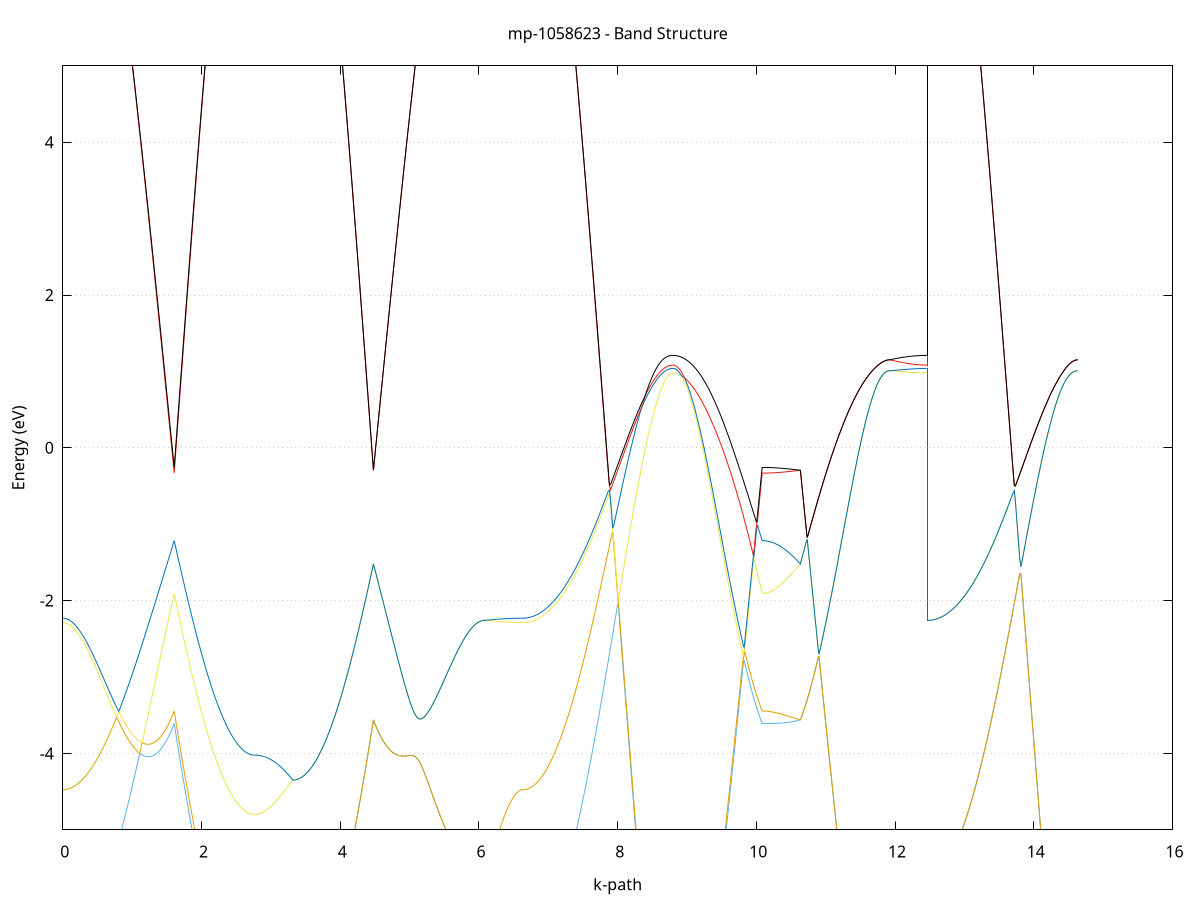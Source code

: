 set title 'mp-1058623 - Band Structure'
set xlabel 'k-path'
set ylabel 'Energy (eV)'
set grid y
set yrange [-5:5]
set terminal png size 800,600
set output 'mp-1058623_bands_gnuplot.png'
plot '-' using 1:2 with lines notitle, '-' using 1:2 with lines notitle, '-' using 1:2 with lines notitle, '-' using 1:2 with lines notitle, '-' using 1:2 with lines notitle, '-' using 1:2 with lines notitle, '-' using 1:2 with lines notitle, '-' using 1:2 with lines notitle, '-' using 1:2 with lines notitle, '-' using 1:2 with lines notitle, '-' using 1:2 with lines notitle, '-' using 1:2 with lines notitle, '-' using 1:2 with lines notitle, '-' using 1:2 with lines notitle, '-' using 1:2 with lines notitle, '-' using 1:2 with lines notitle
0.000000 -22.998055
0.007045 -22.997955
0.014091 -22.997655
0.021136 -22.997055
0.028181 -22.996255
0.035227 -22.995355
0.042272 -22.994155
0.049317 -22.992755
0.056363 -22.991055
0.063408 -22.989255
0.070454 -22.987155
0.077499 -22.984955
0.084544 -22.982455
0.091590 -22.979755
0.098635 -22.976855
0.105680 -22.973755
0.112726 -22.970455
0.119771 -22.966855
0.126816 -22.963055
0.133862 -22.959055
0.140907 -22.954855
0.147953 -22.950355
0.154998 -22.945655
0.162043 -22.940855
0.169089 -22.935755
0.176134 -22.930455
0.183179 -22.924955
0.190225 -22.919255
0.197270 -22.913255
0.204315 -22.907155
0.211361 -22.900855
0.218406 -22.894255
0.225451 -22.887455
0.232497 -22.880455
0.239542 -22.873255
0.246588 -22.865855
0.253633 -22.858155
0.260678 -22.850355
0.267724 -22.842255
0.274769 -22.833955
0.281814 -22.825455
0.288860 -22.816755
0.295905 -22.807855
0.302950 -22.798755
0.309996 -22.789455
0.317041 -22.779855
0.324086 -22.770155
0.331132 -22.760155
0.338177 -22.750055
0.345223 -22.739655
0.352268 -22.729055
0.359313 -22.718255
0.366359 -22.707255
0.373404 -22.696055
0.380449 -22.684655
0.387495 -22.673055
0.394540 -22.661255
0.401585 -22.649255
0.408631 -22.636955
0.415676 -22.624555
0.422721 -22.611955
0.429767 -22.599055
0.436812 -22.586055
0.443858 -22.572755
0.450903 -22.559355
0.457948 -22.545655
0.464994 -22.531855
0.472039 -22.517755
0.479084 -22.503555
0.486130 -22.489055
0.493175 -22.474455
0.500220 -22.459555
0.507266 -22.444555
0.514311 -22.429355
0.521356 -22.413955
0.528402 -22.398355
0.535447 -22.382555
0.542493 -22.366455
0.549538 -22.350255
0.556583 -22.333855
0.563629 -22.317355
0.570674 -22.300555
0.577719 -22.283555
0.584765 -22.266455
0.591810 -22.249055
0.598855 -22.231555
0.605901 -22.213755
0.612946 -22.195855
0.619992 -22.177755
0.627037 -22.159455
0.634082 -22.141055
0.641128 -22.122355
0.648173 -22.103555
0.655218 -22.084455
0.662264 -22.065255
0.669309 -22.045955
0.676354 -22.026355
0.683400 -22.006555
0.690445 -21.986655
0.697490 -21.966555
0.704536 -21.946255
0.711581 -21.925855
0.718626 -21.905155
0.725672 -21.884355
0.732717 -21.863355
0.739763 -21.842355
0.746808 -21.820955
0.753853 -21.799455
0.760899 -21.777955
0.767944 -21.756055
0.774989 -21.734055
0.782035 -21.711855
0.789080 -21.689655
0.796125 -21.667155
0.803171 -21.644455
0.810216 -21.621655
0.817262 -21.598655
0.824307 -21.575455
0.831352 -21.552155
0.838398 -21.528655
0.845443 -21.504955
0.852488 -21.481155
0.859534 -21.457155
0.866579 -21.433155
0.873624 -21.408855
0.880670 -21.384355
0.887715 -21.359755
0.894760 -21.335055
0.901806 -21.310155
0.908851 -21.285055
0.915896 -21.259955
0.922942 -21.234555
0.929987 -21.209055
0.937033 -21.183455
0.944078 -21.157655
0.951123 -21.131755
0.958169 -21.105655
0.965214 -21.079455
0.972259 -21.053055
0.979305 -21.026655
0.986350 -21.000055
0.993395 -20.973255
1.000441 -20.946355
1.007486 -20.919255
1.014532 -20.892155
1.021577 -20.864755
1.028622 -20.837255
1.035668 -20.809755
1.042713 -20.782055
1.049758 -20.754155
1.056804 -20.726255
1.063849 -20.698155
1.070894 -20.669955
1.077940 -20.641555
1.084985 -20.613155
1.092030 -20.584555
1.099076 -20.555955
1.106121 -20.527155
1.113167 -20.498255
1.120212 -20.469155
1.127257 -20.439955
1.134303 -20.410655
1.141348 -20.381355
1.148393 -20.351755
1.155439 -20.322155
1.162484 -20.292455
1.169529 -20.262655
1.176575 -20.232655
1.183620 -20.202655
1.190665 -20.172455
1.197711 -20.142255
1.204756 -20.111855
1.211802 -20.081355
1.218847 -20.050855
1.225892 -20.020155
1.232938 -19.989355
1.239983 -19.958555
1.247028 -19.927555
1.254074 -19.896555
1.261119 -19.865555
1.268164 -19.834255
1.275210 -19.802955
1.282255 -19.771555
1.289300 -19.740055
1.296346 -19.708455
1.303391 -19.676755
1.310437 -19.645055
1.317482 -19.613255
1.324527 -19.581255
1.331573 -19.549255
1.338618 -19.517155
1.345663 -19.485055
1.352709 -19.452755
1.359754 -19.420455
1.366799 -19.388055
1.373845 -19.355655
1.380890 -19.323055
1.387935 -19.290455
1.394981 -19.257855
1.402026 -19.225055
1.409072 -19.192355
1.416117 -19.159455
1.423162 -19.126455
1.430208 -19.093455
1.437253 -19.060455
1.444298 -19.027255
1.451344 -18.994155
1.458389 -18.960955
1.465434 -18.927655
1.472480 -18.894255
1.479525 -18.860855
1.486571 -18.827355
1.493616 -18.793755
1.500661 -18.760155
1.507707 -18.726555
1.514752 -18.692855
1.521797 -18.659155
1.528843 -18.625355
1.535888 -18.591455
1.542933 -18.557555
1.549979 -18.523755
1.557024 -18.489955
1.564069 -18.455955
1.571115 -18.421855
1.578160 -18.387755
1.585205 -18.353655
1.592251 -18.319455
1.599296 -18.285155
1.606342 -18.250855
1.606342 -18.250855
1.622463 -18.343055
1.638585 -18.433955
1.654706 -18.523355
1.670828 -18.611855
1.686949 -18.699055
1.703071 -18.785055
1.719192 -18.869755
1.735314 -18.953155
1.751435 -19.035355
1.767557 -19.116155
1.783678 -19.195855
1.799800 -19.274155
1.815921 -19.351255
1.832043 -19.427055
1.848164 -19.501655
1.864286 -19.574855
1.880407 -19.646955
1.896529 -19.717655
1.912650 -19.787055
1.928772 -19.855255
1.944893 -19.922155
1.961015 -19.987755
1.977136 -20.052055
1.993258 -20.115055
2.009380 -20.176855
2.025501 -20.237355
2.041623 -20.296455
2.057744 -20.354355
2.073866 -20.410855
2.089987 -20.466055
2.106109 -20.520055
2.122230 -20.572655
2.138352 -20.624155
2.154473 -20.674155
2.170595 -20.722955
2.186716 -20.770555
2.202838 -20.816755
2.218959 -20.861755
2.235081 -20.905355
2.251202 -20.947755
2.267324 -20.988755
2.283445 -21.028455
2.299567 -21.066855
2.315688 -21.104155
2.331810 -21.139955
2.347931 -21.174555
2.364053 -21.207655
2.380174 -21.239555
2.396296 -21.270255
2.412417 -21.299555
2.428539 -21.327655
2.444660 -21.354355
2.460782 -21.379755
2.476904 -21.403855
2.493025 -21.426755
2.509147 -21.448255
2.525268 -21.468555
2.541390 -21.487455
2.557511 -21.505055
2.573633 -21.521355
2.589754 -21.536455
2.605876 -21.550155
2.621997 -21.562555
2.638119 -21.573655
2.654240 -21.583455
2.670362 -21.591855
2.686483 -21.599155
2.702605 -21.604955
2.718726 -21.609555
2.734848 -21.612755
2.750969 -21.614755
2.767091 -21.615355
2.767091 -21.615355
2.776930 -21.615355
2.786769 -21.615255
2.796609 -21.615155
2.806448 -21.614955
2.816287 -21.614755
2.826126 -21.614555
2.835966 -21.614155
2.845805 -21.613855
2.855644 -21.613455
2.865484 -21.612955
2.875323 -21.612455
2.885162 -21.611955
2.895001 -21.611355
2.904841 -21.610655
2.914680 -21.609955
2.924519 -21.609155
2.934358 -21.608455
2.944198 -21.607555
2.954037 -21.606755
2.963876 -21.605855
2.973715 -21.604855
2.983555 -21.603855
2.993394 -21.602855
3.003233 -21.601755
3.013073 -21.600655
3.022912 -21.599555
3.032751 -21.598355
3.042590 -21.597155
3.052430 -21.595855
3.062269 -21.594555
3.072108 -21.593255
3.081947 -21.591955
3.091787 -21.590555
3.101626 -21.589155
3.111465 -21.587655
3.121304 -21.586155
3.131144 -21.584755
3.140983 -21.583155
3.150822 -21.581555
3.160662 -21.579955
3.170501 -21.578355
3.180340 -21.576755
3.190179 -21.575155
3.200019 -21.573655
3.209858 -21.572255
3.219697 -21.570555
3.229536 -21.568855
3.239376 -21.567255
3.249215 -21.565555
3.259054 -21.563855
3.268893 -21.562055
3.278733 -21.560355
3.288572 -21.558655
3.298411 -21.556855
3.308251 -21.555155
3.318090 -21.553355
3.318090 -21.553355
3.334211 -21.552655
3.350333 -21.550755
3.366454 -21.547455
3.382576 -21.542955
3.398697 -21.537055
3.414819 -21.529855
3.430940 -21.521355
3.447062 -21.511555
3.463183 -21.500455
3.479305 -21.488055
3.495427 -21.474355
3.511548 -21.459255
3.527670 -21.442955
3.543791 -21.425255
3.559913 -21.406355
3.576034 -21.386055
3.592156 -21.364555
3.608277 -21.341655
3.624399 -21.317455
3.640520 -21.291955
3.656642 -21.265155
3.672763 -21.237155
3.688885 -21.207655
3.705006 -21.176955
3.721128 -21.144955
3.737249 -21.111655
3.753371 -21.077055
3.769492 -21.041155
3.785614 -21.004055
3.801735 -20.965555
3.817857 -20.925755
3.833978 -20.884655
3.850100 -20.842255
3.866221 -20.798555
3.882343 -20.753655
3.898464 -20.707355
3.914586 -20.659755
3.930707 -20.610855
3.946829 -20.560755
3.962951 -20.509155
3.979072 -20.456555
3.995194 -20.402455
4.011315 -20.347155
4.027437 -20.290455
4.043558 -20.232555
4.059680 -20.173255
4.075801 -20.112855
4.091923 -20.051155
4.108044 -19.988055
4.124166 -19.923755
4.140287 -19.858055
4.156409 -19.791155
4.172530 -19.722955
4.188652 -19.653555
4.204773 -19.582755
4.220895 -19.510755
4.237016 -19.437455
4.253138 -19.362955
4.269259 -19.287155
4.285381 -19.210055
4.301502 -19.131755
4.317624 -19.052155
4.333745 -18.971255
4.349867 -18.889155
4.365988 -18.805855
4.382110 -18.721155
4.398232 -18.635255
4.414353 -18.548055
4.430475 -18.459655
4.446596 -18.370055
4.462718 -18.279255
4.478839 -18.187055
4.478839 -18.187055
4.485884 -18.220855
4.492930 -18.254555
4.499975 -18.288055
4.507021 -18.321655
4.514066 -18.355255
4.521111 -18.388755
4.528157 -18.422255
4.535202 -18.455755
4.542247 -18.489055
4.549293 -18.522355
4.556338 -18.555755
4.563383 -18.589055
4.570429 -18.622255
4.577474 -18.655355
4.584519 -18.688355
4.591565 -18.721455
4.598610 -18.754355
4.605656 -18.787255
4.612701 -18.820155
4.619746 -18.852855
4.626792 -18.885555
4.633837 -18.918155
4.640882 -18.950755
4.647928 -18.983355
4.654973 -19.015855
4.662018 -19.048255
4.669064 -19.080555
4.676109 -19.112855
4.683154 -19.145055
4.690200 -19.177155
4.697245 -19.209255
4.704291 -19.241255
4.711336 -19.273155
4.718381 -19.304955
4.725427 -19.336755
4.732472 -19.368455
4.739517 -19.400055
4.746563 -19.431555
4.753608 -19.462955
4.760653 -19.494355
4.767699 -19.525755
4.774744 -19.556955
4.781789 -19.588155
4.788835 -19.619155
4.795880 -19.650155
4.802926 -19.681055
4.809971 -19.711855
4.817016 -19.742655
4.824062 -19.773255
4.831107 -19.803855
4.838152 -19.834255
4.845198 -19.864555
4.852243 -19.894855
4.859288 -19.924955
4.866334 -19.955055
4.873379 -19.985055
4.880424 -20.014955
4.887470 -20.044755
4.894515 -20.074455
4.901561 -20.103955
4.908606 -20.133355
4.915651 -20.162755
4.922697 -20.192055
4.929742 -20.221155
4.936787 -20.250255
4.943833 -20.279155
4.950878 -20.308055
4.957923 -20.336755
4.964969 -20.365355
4.972014 -20.393855
4.979060 -20.422255
4.986105 -20.450555
4.993150 -20.478655
5.000196 -20.506655
5.007241 -20.534555
5.014286 -20.562355
5.021332 -20.590055
5.028377 -20.617555
5.035422 -20.644955
5.042468 -20.672355
5.049513 -20.699555
5.056558 -20.726555
5.063604 -20.753455
5.070649 -20.780255
5.077694 -20.806955
5.084740 -20.833455
5.091785 -20.859755
5.098831 -20.886055
5.105876 -20.912155
5.112921 -20.938155
5.119967 -20.963955
5.127012 -20.989755
5.134057 -21.015255
5.141103 -21.040655
5.148148 -21.065955
5.155193 -21.091155
5.162239 -21.116155
5.169284 -21.140955
5.176330 -21.165755
5.183375 -21.190255
5.190420 -21.214755
5.197466 -21.238955
5.204511 -21.263155
5.211556 -21.287155
5.218602 -21.310955
5.225647 -21.334655
5.232692 -21.358155
5.239738 -21.381555
5.246783 -21.404755
5.253828 -21.427755
5.260874 -21.450655
5.267919 -21.473455
5.274965 -21.495955
5.282010 -21.518455
5.289055 -21.540655
5.296101 -21.562755
5.303146 -21.584755
5.310191 -21.606455
5.317237 -21.628055
5.324282 -21.649555
5.331327 -21.670755
5.338373 -21.691955
5.345418 -21.712855
5.352463 -21.733655
5.359509 -21.754255
5.366554 -21.774655
5.373600 -21.794955
5.380645 -21.814955
5.387690 -21.834955
5.394736 -21.854655
5.401781 -21.874255
5.408826 -21.893655
5.415872 -21.912855
5.422917 -21.931855
5.429962 -21.950755
5.437008 -21.969455
5.444053 -21.987955
5.451098 -22.006255
5.458144 -22.024355
5.465189 -22.042355
5.472235 -22.060155
5.479280 -22.077755
5.486325 -22.095055
5.493371 -22.112255
5.500416 -22.129355
5.507461 -22.146155
5.514507 -22.162855
5.521552 -22.179355
5.528597 -22.195655
5.535643 -22.211755
5.542688 -22.227555
5.549733 -22.243355
5.556779 -22.258855
5.563824 -22.274255
5.570870 -22.289355
5.577915 -22.304355
5.584960 -22.319155
5.592006 -22.333655
5.599051 -22.348055
5.606096 -22.362255
5.613142 -22.376255
5.620187 -22.390055
5.627232 -22.403655
5.634278 -22.417055
5.641323 -22.430155
5.648368 -22.443155
5.655414 -22.455955
5.662459 -22.468555
5.669505 -22.480955
5.676550 -22.493155
5.683595 -22.505155
5.690641 -22.516955
5.697686 -22.528555
5.704731 -22.539955
5.711777 -22.551155
5.718822 -22.562155
5.725867 -22.572955
5.732913 -22.583555
5.739958 -22.593955
5.747003 -22.604155
5.754049 -22.614155
5.761094 -22.623955
5.768140 -22.633555
5.775185 -22.642955
5.782230 -22.652055
5.789276 -22.661055
5.796321 -22.669855
5.803366 -22.678355
5.810412 -22.686755
5.817457 -22.694855
5.824502 -22.702755
5.831548 -22.710455
5.838593 -22.718055
5.845639 -22.725355
5.852684 -22.732455
5.859729 -22.739255
5.866775 -22.745955
5.873820 -22.752455
5.880865 -22.758655
5.887911 -22.764755
5.894956 -22.770655
5.902001 -22.776255
5.909047 -22.781655
5.916092 -22.786855
5.923137 -22.791855
5.930183 -22.796655
5.937228 -22.801255
5.944274 -22.805655
5.951319 -22.809755
5.958364 -22.813655
5.965410 -22.817455
5.972455 -22.820955
5.979500 -22.824255
5.986546 -22.827355
5.993591 -22.830255
6.000636 -22.832955
6.007682 -22.835455
6.014727 -22.837655
6.021772 -22.839655
6.028818 -22.841455
6.035863 -22.843055
6.042909 -22.844455
6.049954 -22.845655
6.056999 -22.846655
6.064045 -22.847355
6.071090 -22.847855
6.078135 -22.848155
6.085181 -22.848255
6.085181 -22.848255
6.095020 -22.852555
6.104859 -22.856855
6.114698 -22.861155
6.124538 -22.865455
6.134377 -22.869655
6.144216 -22.873855
6.154056 -22.878055
6.163895 -22.882155
6.173734 -22.886255
6.183573 -22.890355
6.193413 -22.894355
6.203252 -22.898455
6.213091 -22.902355
6.222930 -22.906355
6.232770 -22.910255
6.242609 -22.914055
6.252448 -22.917855
6.262287 -22.921555
6.272127 -22.925255
6.281966 -22.928855
6.291805 -22.932355
6.301645 -22.935855
6.311484 -22.939255
6.321323 -22.942455
6.331162 -22.945755
6.341002 -22.948855
6.350841 -22.951955
6.360680 -22.954955
6.370519 -22.957855
6.380359 -22.960655
6.390198 -22.963355
6.400037 -22.965955
6.409876 -22.968555
6.419716 -22.970955
6.429555 -22.973355
6.439394 -22.975555
6.449234 -22.977755
6.459073 -22.979755
6.468912 -22.981655
6.478751 -22.983555
6.488591 -22.985255
6.498430 -22.986855
6.508269 -22.988355
6.518108 -22.989755
6.527948 -22.991055
6.537787 -22.992255
6.547626 -22.993355
6.557465 -22.994355
6.567305 -22.995255
6.577144 -22.995955
6.586983 -22.996555
6.596823 -22.997155
6.606662 -22.997555
6.616501 -22.997855
6.626340 -22.997955
6.636180 -22.998055
6.636180 -22.998055
6.651949 -22.997355
6.667718 -22.995355
6.683488 -22.991955
6.699257 -22.987255
6.715027 -22.981255
6.730796 -22.973855
6.746566 -22.965155
6.762335 -22.955055
6.778105 -22.943655
6.793874 -22.930855
6.809643 -22.916755
6.825413 -22.901255
6.841182 -22.884455
6.856952 -22.866355
6.872721 -22.846955
6.888491 -22.826155
6.904260 -22.803955
6.920029 -22.780455
6.935799 -22.755655
6.951568 -22.729455
6.967338 -22.701955
6.983107 -22.673155
6.998877 -22.642955
7.014646 -22.611455
7.030415 -22.578655
7.046185 -22.544455
7.061954 -22.508955
7.077724 -22.472155
7.093493 -22.434055
7.109263 -22.394555
7.125032 -22.353755
7.140801 -22.311655
7.156571 -22.268255
7.172340 -22.223455
7.188110 -22.177355
7.203879 -22.130155
7.219649 -22.081455
7.235418 -22.031455
7.251188 -21.980155
7.266957 -21.927555
7.282726 -21.873555
7.298496 -21.818355
7.314265 -21.761855
7.330035 -21.703955
7.345804 -21.644855
7.361574 -21.584455
7.377343 -21.522755
7.393112 -21.459755
7.408882 -21.395655
7.424651 -21.330055
7.440421 -21.263255
7.456190 -21.195155
7.471960 -21.125855
7.487729 -21.055255
7.503498 -20.983455
7.519268 -20.910255
7.535037 -20.835755
7.550807 -20.760055
7.566576 -20.683055
7.582346 -20.604855
7.598115 -20.525455
7.613884 -20.444755
7.629654 -20.362755
7.645423 -20.279655
7.661193 -20.195155
7.676962 -20.109555
7.692732 -20.022655
7.708501 -19.934555
7.724270 -19.845155
7.740040 -19.754655
7.755809 -19.662955
7.771579 -19.570055
7.787348 -19.475855
7.803118 -19.380455
7.818887 -19.283955
7.834657 -19.186155
7.850426 -19.087455
7.866195 -18.987355
7.881965 -18.886055
7.897734 -18.783655
7.913504 -18.680055
7.929273 -18.575355
7.945043 -18.469655
7.960812 -18.362555
7.976581 -18.254355
7.992351 -18.145055
8.008120 -18.034555
8.023890 -17.923055
8.039659 -17.810355
8.055429 -17.696555
8.071198 -17.581655
8.086967 -17.465655
8.102737 -17.348555
8.118506 -17.230455
8.134276 -17.111455
8.150045 -16.991255
8.165815 -16.869955
8.181584 -16.747655
8.197353 -16.624255
8.213123 -16.499855
8.228892 -16.374555
8.244662 -16.248255
8.260431 -16.120955
8.276201 -15.992655
8.291970 -15.863555
8.307739 -15.733355
8.323509 -15.602355
8.339278 -15.470455
8.355048 -15.337655
8.370817 -15.204055
8.386587 -15.069755
8.402356 -14.934555
8.418126 -14.798655
8.433895 -14.662155
8.449664 -14.524955
8.465434 -14.387155
8.481203 -14.248855
8.496973 -14.110055
8.512742 -13.971055
8.528512 -13.831655
8.544281 -13.692255
8.560050 -13.552855
8.575820 -13.413855
8.591589 -13.275155
8.607359 -13.137355
8.623128 -13.000555
8.638898 -12.865455
8.654667 -12.732755
8.670436 -12.602955
8.686206 -12.477455
8.701975 -12.357655
8.717745 -12.245655
8.733514 -12.144055
8.749284 -12.056555
8.765053 -11.987555
8.780822 -11.942555
8.796592 -11.926755
8.796592 -11.926755
8.803627 -11.928055
8.810662 -11.931955
8.817697 -11.938455
8.824732 -11.947355
8.831768 -11.958655
8.838803 -11.972055
8.845838 -11.987555
8.852873 -12.005055
8.859908 -12.024455
8.866943 -12.045555
8.873978 -12.068255
8.881014 -12.092355
8.888049 -12.117755
8.895084 -12.144355
8.902119 -12.172055
8.909154 -12.200955
8.916189 -12.230655
8.923224 -12.261255
8.930259 -12.292655
8.937295 -12.324755
8.944330 -12.357455
8.951365 -12.390755
8.958400 -12.424555
8.965435 -12.458855
8.972470 -12.493655
8.979505 -12.528655
8.986540 -12.564155
8.993576 -12.599955
9.000611 -12.636155
9.007646 -12.672555
9.014681 -12.709155
9.021716 -12.746055
9.028751 -12.783155
9.035786 -12.820455
9.042821 -12.857855
9.049857 -12.895455
9.056892 -12.933155
9.063927 -12.970955
9.070962 -13.008855
9.077997 -13.046855
9.085032 -13.084955
9.092067 -13.123155
9.099103 -13.161355
9.106138 -13.199555
9.113173 -13.237855
9.120208 -13.276255
9.127243 -13.314655
9.134278 -13.353055
9.141313 -13.391455
9.148348 -13.429855
9.155384 -13.468255
9.162419 -13.506655
9.169454 -13.545155
9.176489 -13.583555
9.183524 -13.621955
9.190559 -13.660355
9.197594 -13.698655
9.204629 -13.736955
9.211665 -13.775355
9.218700 -13.813655
9.225735 -13.851855
9.232770 -13.890055
9.239805 -13.928255
9.246840 -13.966455
9.253875 -14.004655
9.260911 -14.042755
9.267946 -14.080855
9.274981 -14.118855
9.282016 -14.156855
9.289051 -14.194855
9.296086 -14.232755
9.303121 -14.270755
9.310156 -14.308555
9.317192 -14.346355
9.324227 -14.384055
9.331262 -14.421755
9.338297 -14.459455
9.345332 -14.497055
9.352367 -14.534655
9.359402 -14.572255
9.366437 -14.609655
9.373473 -14.647155
9.380508 -14.684455
9.387543 -14.721855
9.394578 -14.759155
9.401613 -14.796355
9.408648 -14.833555
9.415683 -14.870855
9.422718 -14.907955
9.429754 -14.944955
9.436789 -14.982055
9.443824 -15.018955
9.450859 -15.055955
9.457894 -15.092855
9.464929 -15.129655
9.471964 -15.166455
9.479000 -15.203255
9.486035 -15.239955
9.493070 -15.276655
9.500105 -15.313255
9.507140 -15.349755
9.514175 -15.386355
9.521210 -15.422855
9.528245 -15.459355
9.535281 -15.495755
9.542316 -15.532255
9.549351 -15.568555
9.556386 -15.604855
9.563421 -15.641155
9.570456 -15.677455
9.577491 -15.713655
9.584526 -15.749855
9.591562 -15.786055
9.598597 -15.822155
9.605632 -15.858255
9.612667 -15.894255
9.619702 -15.930355
9.626737 -15.966355
9.633772 -16.002255
9.640808 -16.038155
9.647843 -16.074055
9.654878 -16.109955
9.661913 -16.145755
9.668948 -16.181555
9.675983 -16.217355
9.683018 -16.253155
9.690053 -16.288755
9.697089 -16.324555
9.704124 -16.360155
9.711159 -16.395855
9.718194 -16.431455
9.725229 -16.467055
9.732264 -16.502655
9.739299 -16.538155
9.746334 -16.573755
9.753370 -16.609155
9.760405 -16.644655
9.767440 -16.680155
9.774475 -16.715555
9.781510 -16.750855
9.788545 -16.786255
9.795580 -16.821655
9.802616 -16.857055
9.809651 -16.892355
9.816686 -16.927755
9.823721 -16.963055
9.830756 -16.998255
9.837791 -17.033555
9.844826 -17.068755
9.851861 -17.103955
9.858897 -17.139155
9.865932 -17.174255
9.872967 -17.209455
9.880002 -17.244555
9.887037 -17.279655
9.894072 -17.314655
9.901107 -17.349755
9.908142 -17.384755
9.915178 -17.419755
9.922213 -17.454755
9.929248 -17.489655
9.936283 -17.524555
9.943318 -17.559355
9.950353 -17.594255
9.957388 -17.629055
9.964423 -17.663955
9.971459 -17.698755
9.978494 -17.733455
9.985529 -17.768255
9.992564 -17.802955
9.999599 -17.837355
10.006634 -17.872055
10.013669 -17.906655
10.020705 -17.941255
10.027740 -17.975755
10.034775 -18.010255
10.041810 -18.044755
10.048845 -18.079155
10.055880 -18.113555
10.062915 -18.147955
10.069950 -18.182355
10.076986 -18.216655
10.084021 -18.250855
10.084021 -18.250855
10.093860 -18.250855
10.103699 -18.250755
10.113538 -18.250655
10.123378 -18.250555
10.133217 -18.250255
10.143056 -18.250055
10.152896 -18.249755
10.162735 -18.249355
10.172574 -18.248955
10.182413 -18.248455
10.192253 -18.247955
10.202092 -18.247455
10.211931 -18.246755
10.221770 -18.246055
10.231610 -18.245355
10.241449 -18.244655
10.251288 -18.243855
10.261127 -18.242955
10.270967 -18.242155
10.280806 -18.241255
10.290645 -18.240255
10.300485 -18.239255
10.310324 -18.238155
10.320163 -18.237055
10.330002 -18.235955
10.339842 -18.234755
10.349681 -18.233555
10.359520 -18.232255
10.369359 -18.231055
10.379199 -18.229755
10.389038 -18.228355
10.398877 -18.226955
10.408716 -18.225555
10.418556 -18.224155
10.428395 -18.222655
10.438234 -18.221155
10.448074 -18.219655
10.457913 -18.218055
10.467752 -18.216455
10.477591 -18.214855
10.487431 -18.213255
10.497270 -18.211555
10.507109 -18.209855
10.516948 -18.208255
10.526788 -18.206555
10.536627 -18.204855
10.546466 -18.203055
10.556305 -18.201355
10.566145 -18.199555
10.575984 -18.197855
10.585823 -18.196055
10.595663 -18.194255
10.605502 -18.192555
10.615341 -18.190755
10.625180 -18.188855
10.635020 -18.187055
10.635020 -18.187055
10.642055 -18.153255
10.649090 -18.119455
10.656125 -18.085655
10.663160 -18.051755
10.670195 -18.017855
10.677230 -17.983855
10.684266 -17.949855
10.691301 -17.915855
10.698336 -17.881755
10.705371 -17.847655
10.712406 -17.813455
10.719441 -17.779255
10.726476 -17.744955
10.733511 -17.710655
10.740547 -17.676355
10.747582 -17.642055
10.754617 -17.607655
10.761652 -17.573155
10.768687 -17.538755
10.775722 -17.504255
10.782757 -17.469655
10.789792 -17.435155
10.796828 -17.400555
10.803863 -17.365955
10.810898 -17.331355
10.817933 -17.296655
10.824968 -17.261955
10.832003 -17.227255
10.839038 -17.192455
10.846074 -17.157655
10.853109 -17.122755
10.860144 -17.087855
10.867179 -17.053055
10.874214 -17.018055
10.881249 -16.983055
10.888284 -16.948055
10.895319 -16.912955
10.902355 -16.877855
10.909390 -16.842755
10.916425 -16.807555
10.923460 -16.772355
10.930495 -16.737155
10.937530 -16.701955
10.944565 -16.666655
10.951600 -16.631355
10.958636 -16.595955
10.965671 -16.560555
10.972706 -16.525155
10.979741 -16.489755
10.986776 -16.454255
10.993811 -16.418655
11.000846 -16.383155
11.007882 -16.347455
11.014917 -16.311855
11.021952 -16.276255
11.028987 -16.240555
11.036022 -16.204755
11.043057 -16.168955
11.050092 -16.133155
11.057127 -16.097355
11.064163 -16.061455
11.071198 -16.025555
11.078233 -15.989555
11.085268 -15.953555
11.092303 -15.917555
11.099338 -15.881455
11.106373 -15.845355
11.113408 -15.809155
11.120444 -15.772955
11.127479 -15.736855
11.134514 -15.700555
11.141549 -15.664255
11.148584 -15.627855
11.155619 -15.591455
11.162654 -15.555055
11.169689 -15.518555
11.176725 -15.482055
11.183760 -15.445555
11.190795 -15.408955
11.197830 -15.372255
11.204865 -15.335655
11.211900 -15.298855
11.218935 -15.262155
11.225971 -15.225255
11.233006 -15.188455
11.240041 -15.151555
11.247076 -15.114755
11.254111 -15.077755
11.261146 -15.040655
11.268181 -15.003555
11.275216 -14.966455
11.282252 -14.929255
11.289287 -14.892055
11.296322 -14.854855
11.303357 -14.817555
11.310392 -14.780155
11.317427 -14.742755
11.324462 -14.705355
11.331497 -14.667855
11.338533 -14.630355
11.345568 -14.592755
11.352603 -14.555155
11.359638 -14.517555
11.366673 -14.479755
11.373708 -14.442055
11.380743 -14.404255
11.387779 -14.366455
11.394814 -14.328555
11.401849 -14.290655
11.408884 -14.252555
11.415919 -14.214555
11.422954 -14.176555
11.429989 -14.138455
11.437024 -14.100255
11.444060 -14.062255
11.451095 -14.024055
11.458130 -13.985755
11.465165 -13.947455
11.472200 -13.909255
11.479235 -13.870955
11.486270 -13.832555
11.493305 -13.794155
11.500341 -13.755755
11.507376 -13.717255
11.514411 -13.678855
11.521446 -13.640355
11.528481 -13.601855
11.535516 -13.563455
11.542551 -13.524955
11.549586 -13.486455
11.556622 -13.447955
11.563657 -13.409355
11.570692 -13.370855
11.577727 -13.332455
11.584762 -13.293955
11.591797 -13.255455
11.598832 -13.217055
11.605868 -13.178655
11.612903 -13.140355
11.619938 -13.102055
11.626973 -13.063855
11.634008 -13.025755
11.641043 -12.987655
11.648078 -12.949855
11.655113 -12.912055
11.662149 -12.874255
11.669184 -12.836755
11.676219 -12.799255
11.683254 -12.762055
11.690289 -12.724955
11.697324 -12.688055
11.704359 -12.651355
11.711394 -12.614955
11.718430 -12.578855
11.725465 -12.542955
11.732500 -12.507455
11.739535 -12.472355
11.746570 -12.437655
11.753605 -12.403355
11.760640 -12.369555
11.767676 -12.336255
11.774711 -12.303755
11.781746 -12.271655
11.788781 -12.240355
11.795816 -12.209755
11.802851 -12.180055
11.809886 -12.151255
11.816921 -12.123555
11.823957 -12.096855
11.830992 -12.071255
11.838027 -12.047055
11.845062 -12.024255
11.852097 -12.002855
11.859132 -11.983155
11.866167 -11.965055
11.873203 -11.948855
11.880238 -11.934555
11.887273 -11.922155
11.894308 -11.911955
11.901343 -11.903955
11.908378 -11.898155
11.915413 -11.894655
11.922448 -11.893455
11.922448 -11.893455
11.932288 -11.894455
11.942127 -11.895355
11.951966 -11.896255
11.961805 -11.897155
11.971645 -11.898055
11.981484 -11.898955
11.991323 -11.899855
12.001163 -11.900755
12.011002 -11.901655
12.020841 -11.902655
12.030680 -11.903555
12.040520 -11.904355
12.050359 -11.905255
12.060198 -11.906155
12.070037 -11.906955
12.079877 -11.907855
12.089716 -11.908655
12.099555 -11.909455
12.109394 -11.910255
12.119234 -11.911055
12.129073 -11.911855
12.138912 -11.912655
12.148752 -11.913455
12.158591 -11.914155
12.168430 -11.914855
12.178269 -11.915655
12.188109 -11.916255
12.197948 -11.916955
12.207787 -11.917555
12.217626 -11.918255
12.227466 -11.918855
12.237305 -11.919455
12.247144 -11.920055
12.256983 -11.920655
12.266823 -11.921055
12.276662 -11.921555
12.286501 -11.922055
12.296341 -11.922455
12.306180 -11.922855
12.316019 -11.923355
12.325858 -11.923755
12.335698 -11.924055
12.345537 -11.924455
12.355376 -11.924755
12.365215 -11.925055
12.375055 -11.925455
12.384894 -11.925755
12.394733 -11.925855
12.404572 -11.926055
12.414412 -11.926255
12.424251 -11.926355
12.434090 -11.926555
12.443930 -11.926655
12.453769 -11.926655
12.463608 -11.926755
12.473447 -11.926755
12.473447 -22.848255
12.489217 -22.847655
12.504986 -22.845655
12.520756 -22.842355
12.536525 -22.837655
12.552295 -22.831655
12.568064 -22.824255
12.583833 -22.815555
12.599603 -22.805555
12.615372 -22.794255
12.631142 -22.781555
12.646911 -22.767555
12.662681 -22.752255
12.678450 -22.735555
12.694219 -22.717555
12.709989 -22.698155
12.725758 -22.677555
12.741528 -22.655555
12.757297 -22.632255
12.773067 -22.607555
12.788836 -22.581555
12.804605 -22.554255
12.820375 -22.525655
12.836144 -22.495755
12.851914 -22.464455
12.867683 -22.431955
12.883453 -22.398055
12.899222 -22.362755
12.914991 -22.326255
12.930761 -22.288355
12.946530 -22.249255
12.962300 -22.208755
12.978069 -22.166955
12.993839 -22.123955
13.009608 -22.079555
13.025378 -22.033855
13.041147 -21.986855
13.056916 -21.938555
13.072686 -21.888955
13.088455 -21.838055
13.104225 -21.785855
13.119994 -21.732455
13.135764 -21.677655
13.151533 -21.621555
13.167302 -21.564255
13.183072 -21.505555
13.198841 -21.445655
13.214611 -21.384455
13.230380 -21.321955
13.246150 -21.258155
13.261919 -21.193155
13.277688 -21.126855
13.293458 -21.059255
13.309227 -20.990555
13.324997 -20.920355
13.340766 -20.848955
13.356536 -20.776355
13.372305 -20.702455
13.388074 -20.627455
13.403844 -20.551055
13.419613 -20.473455
13.435383 -20.394555
13.451152 -20.314455
13.466922 -20.233055
13.482691 -20.150555
13.498460 -20.066755
13.514230 -19.981655
13.529999 -19.895555
13.545769 -19.808155
13.561538 -19.719455
13.577308 -19.629655
13.593077 -19.538555
13.608846 -19.446355
13.624616 -19.352955
13.640385 -19.258355
13.656155 -19.162455
13.671924 -19.065455
13.687694 -18.967255
13.703463 -18.867955
13.719233 -18.767355
13.735002 -18.665655
13.750771 -18.562755
13.766541 -18.458855
13.782310 -18.353855
13.798080 -18.247555
13.813849 -18.140155
13.829619 -18.031655
13.845388 -17.922055
13.861157 -17.811355
13.876927 -17.699555
13.892696 -17.586555
13.908466 -17.472555
13.924235 -17.357355
13.940005 -17.241155
13.955774 -17.123855
13.971543 -17.005455
13.987313 -16.886155
14.003082 -16.765755
14.018852 -16.644255
14.034621 -16.521855
14.050391 -16.398355
14.066160 -16.273855
14.081929 -16.148355
14.097699 -16.022055
14.113468 -15.894655
14.129238 -15.766355
14.145007 -15.637355
14.160777 -15.507255
14.176546 -15.376255
14.192316 -15.244455
14.208085 -15.111855
14.223854 -14.978355
14.239624 -14.844155
14.255393 -14.709255
14.271163 -14.573755
14.286932 -14.437755
14.302702 -14.300955
14.318471 -14.163755
14.334240 -14.026155
14.350010 -13.888255
14.365779 -13.750055
14.381549 -13.611855
14.397318 -13.473755
14.413088 -13.336055
14.428857 -13.198755
14.444626 -13.062355
14.460396 -12.927255
14.476165 -12.794055
14.491935 -12.663455
14.507704 -12.536155
14.523474 -12.413455
14.539243 -12.297055
14.555012 -12.189155
14.570782 -12.092455
14.586551 -12.010455
14.602321 -11.947355
14.618090 -11.907255
14.633860 -11.893455
e
0.000000 -22.691055
0.007045 -22.690955
0.014091 -22.690655
0.021136 -22.690055
0.028181 -22.689355
0.035227 -22.688455
0.042272 -22.687255
0.049317 -22.685855
0.056363 -22.684255
0.063408 -22.682455
0.070454 -22.680555
0.077499 -22.678355
0.084544 -22.675955
0.091590 -22.673355
0.098635 -22.670455
0.105680 -22.667555
0.112726 -22.664355
0.119771 -22.660855
0.126816 -22.657255
0.133862 -22.653355
0.140907 -22.649255
0.147953 -22.644955
0.154998 -22.640555
0.162043 -22.635855
0.169089 -22.630955
0.176134 -22.625855
0.183179 -22.620455
0.190225 -22.614955
0.197270 -22.609255
0.204315 -22.603355
0.211361 -22.597155
0.218406 -22.590955
0.225451 -22.584355
0.232497 -22.577655
0.239542 -22.570655
0.246588 -22.563455
0.253633 -22.556155
0.260678 -22.548555
0.267724 -22.540755
0.274769 -22.532755
0.281814 -22.524655
0.288860 -22.516255
0.295905 -22.507655
0.302950 -22.498855
0.309996 -22.489955
0.317041 -22.480755
0.324086 -22.471355
0.331132 -22.461755
0.338177 -22.451955
0.345223 -22.441955
0.352268 -22.431755
0.359313 -22.421355
0.366359 -22.410755
0.373404 -22.400055
0.380449 -22.389055
0.387495 -22.377755
0.394540 -22.366355
0.401585 -22.354855
0.408631 -22.343055
0.415676 -22.331055
0.422721 -22.318855
0.429767 -22.306555
0.436812 -22.293955
0.443858 -22.281155
0.450903 -22.268255
0.457948 -22.255055
0.464994 -22.241755
0.472039 -22.228255
0.479084 -22.214455
0.486130 -22.200555
0.493175 -22.186455
0.500220 -22.172155
0.507266 -22.157755
0.514311 -22.143155
0.521356 -22.128255
0.528402 -22.113255
0.535447 -22.098055
0.542493 -22.082555
0.549538 -22.066955
0.556583 -22.051255
0.563629 -22.035255
0.570674 -22.019055
0.577719 -22.002755
0.584765 -21.986255
0.591810 -21.969555
0.598855 -21.952655
0.605901 -21.935555
0.612946 -21.918355
0.619992 -21.900955
0.627037 -21.883355
0.634082 -21.865555
0.641128 -21.847655
0.648173 -21.829455
0.655218 -21.811155
0.662264 -21.792655
0.669309 -21.774055
0.676354 -21.755255
0.683400 -21.736255
0.690445 -21.717055
0.697490 -21.697655
0.704536 -21.678155
0.711581 -21.658555
0.718626 -21.638655
0.725672 -21.618655
0.732717 -21.598455
0.739763 -21.578055
0.746808 -21.557555
0.753853 -21.536955
0.760899 -21.516055
0.767944 -21.495055
0.774989 -21.473855
0.782035 -21.452555
0.789080 -21.431055
0.796125 -21.409355
0.803171 -21.387555
0.810216 -21.365655
0.817262 -21.343555
0.824307 -21.321255
0.831352 -21.298755
0.838398 -21.276155
0.845443 -21.253455
0.852488 -21.230555
0.859534 -21.207555
0.866579 -21.184355
0.873624 -21.161055
0.880670 -21.137555
0.887715 -21.113855
0.894760 -21.090155
0.901806 -21.066155
0.908851 -21.042155
0.915896 -21.017955
0.922942 -20.993655
0.929987 -20.969155
0.937033 -20.944455
0.944078 -20.919755
0.951123 -20.894855
0.958169 -20.869755
0.965214 -20.844555
0.972259 -20.819255
0.979305 -20.793855
0.986350 -20.768255
0.993395 -20.742555
1.000441 -20.716655
1.007486 -20.690755
1.014532 -20.664655
1.021577 -20.638355
1.028622 -20.612055
1.035668 -20.585555
1.042713 -20.558955
1.049758 -20.532155
1.056804 -20.505355
1.063849 -20.478355
1.070894 -20.451255
1.077940 -20.424055
1.084985 -20.396655
1.092030 -20.369255
1.099076 -20.341655
1.106121 -20.313955
1.113167 -20.286255
1.120212 -20.258355
1.127257 -20.230355
1.134303 -20.202255
1.141348 -20.174055
1.148393 -20.145655
1.155439 -20.117255
1.162484 -20.088655
1.169529 -20.060055
1.176575 -20.031355
1.183620 -20.002355
1.190665 -19.973555
1.197711 -19.944455
1.204756 -19.915355
1.211802 -19.886055
1.218847 -19.856655
1.225892 -19.827255
1.232938 -19.797755
1.239983 -19.768055
1.247028 -19.738355
1.254074 -19.708555
1.261119 -19.678655
1.268164 -19.648655
1.275210 -19.618755
1.282255 -19.588555
1.289300 -19.558255
1.296346 -19.527955
1.303391 -19.497455
1.310437 -19.466955
1.317482 -19.436355
1.324527 -19.405655
1.331573 -19.374955
1.338618 -19.344055
1.345663 -19.313155
1.352709 -19.282155
1.359754 -19.251055
1.366799 -19.219955
1.373845 -19.188755
1.380890 -19.157455
1.387935 -19.126055
1.394981 -19.094555
1.402026 -19.063055
1.409072 -19.031455
1.416117 -18.999855
1.423162 -18.968155
1.430208 -18.936355
1.437253 -18.904455
1.444298 -18.872555
1.451344 -18.840555
1.458389 -18.808455
1.465434 -18.776455
1.472480 -18.744255
1.479525 -18.712055
1.486571 -18.679755
1.493616 -18.647455
1.500661 -18.614955
1.507707 -18.582555
1.514752 -18.550155
1.521797 -18.517655
1.528843 -18.484955
1.535888 -18.452255
1.542933 -18.419555
1.549979 -18.386855
1.557024 -18.354055
1.564069 -18.321155
1.571115 -18.288155
1.578160 -18.255155
1.585205 -18.222055
1.592251 -18.188855
1.599296 -18.155755
1.606342 -18.122455
1.606342 -18.122455
1.622463 -18.214555
1.638585 -18.305455
1.654706 -18.394955
1.670828 -18.483255
1.686949 -18.570455
1.703071 -18.656155
1.719192 -18.740855
1.735314 -18.824255
1.751435 -18.906355
1.767557 -18.987255
1.783678 -19.066855
1.799800 -19.145155
1.815921 -19.222255
1.832043 -19.298155
1.848164 -19.372655
1.864286 -19.445955
1.880407 -19.517855
1.896529 -19.588655
1.912650 -19.658055
1.928772 -19.726155
1.944893 -19.793055
1.961015 -19.858755
1.977136 -19.923155
1.993258 -19.986255
2.009380 -20.048155
2.025501 -20.108655
2.041623 -20.167855
2.057744 -20.225855
2.073866 -20.282455
2.089987 -20.337855
2.106109 -20.391955
2.122230 -20.444755
2.138352 -20.496155
2.154473 -20.546355
2.170595 -20.595355
2.186716 -20.642855
2.202838 -20.689255
2.218959 -20.734255
2.235081 -20.777955
2.251202 -20.820455
2.267324 -20.861555
2.283445 -20.901455
2.299567 -20.940055
2.315688 -20.977355
2.331810 -21.013255
2.347931 -21.047955
2.364053 -21.081255
2.380174 -21.113255
2.396296 -21.143955
2.412417 -21.173455
2.428539 -21.201555
2.444660 -21.228355
2.460782 -21.253855
2.476904 -21.278055
2.493025 -21.300955
2.509147 -21.322555
2.525268 -21.342855
2.541390 -21.361755
2.557511 -21.379455
2.573633 -21.395755
2.589754 -21.410855
2.605876 -21.424655
2.621997 -21.437055
2.638119 -21.448155
2.654240 -21.457955
2.670362 -21.466555
2.686483 -21.473755
2.702605 -21.479655
2.718726 -21.484155
2.734848 -21.487455
2.750969 -21.489355
2.767091 -21.489955
2.767091 -21.489955
2.776930 -21.489955
2.786769 -21.490055
2.796609 -21.490155
2.806448 -21.490355
2.816287 -21.490555
2.826126 -21.490855
2.835966 -21.491155
2.845805 -21.491755
2.855644 -21.492255
2.865484 -21.492755
2.875323 -21.493255
2.885162 -21.493855
2.895001 -21.494455
2.904841 -21.495055
2.914680 -21.495755
2.924519 -21.496555
2.934358 -21.497355
2.944198 -21.498155
2.954037 -21.499055
2.963876 -21.499955
2.973715 -21.500955
2.983555 -21.501955
2.993394 -21.502955
3.003233 -21.504055
3.013073 -21.505155
3.022912 -21.506355
3.032751 -21.507555
3.042590 -21.508755
3.052430 -21.510055
3.062269 -21.511355
3.072108 -21.512655
3.081947 -21.514055
3.091787 -21.515455
3.101626 -21.516855
3.111465 -21.518255
3.121304 -21.519755
3.131144 -21.521255
3.140983 -21.522855
3.150822 -21.524355
3.160662 -21.525955
3.170501 -21.527455
3.180340 -21.529155
3.190179 -21.530755
3.200019 -21.532655
3.209858 -21.534355
3.219697 -21.536055
3.229536 -21.537755
3.239376 -21.539455
3.249215 -21.541155
3.259054 -21.542855
3.268893 -21.544555
3.278733 -21.546255
3.288572 -21.548055
3.298411 -21.549855
3.308251 -21.551555
3.318090 -21.553355
3.318090 -21.553355
3.334211 -21.552655
3.350333 -21.550755
3.366454 -21.547455
3.382576 -21.542955
3.398697 -21.537055
3.414819 -21.529855
3.430940 -21.521355
3.447062 -21.511555
3.463183 -21.500455
3.479305 -21.488055
3.495427 -21.474355
3.511548 -21.459255
3.527670 -21.442955
3.543791 -21.425255
3.559913 -21.406355
3.576034 -21.386055
3.592156 -21.364555
3.608277 -21.341655
3.624399 -21.317455
3.640520 -21.291955
3.656642 -21.265155
3.672763 -21.237155
3.688885 -21.207655
3.705006 -21.176955
3.721128 -21.144955
3.737249 -21.111655
3.753371 -21.077055
3.769492 -21.041155
3.785614 -21.004055
3.801735 -20.965555
3.817857 -20.925755
3.833978 -20.884655
3.850100 -20.842255
3.866221 -20.798555
3.882343 -20.753655
3.898464 -20.707355
3.914586 -20.659755
3.930707 -20.610855
3.946829 -20.560755
3.962951 -20.509155
3.979072 -20.456555
3.995194 -20.402455
4.011315 -20.347155
4.027437 -20.290455
4.043558 -20.232555
4.059680 -20.173255
4.075801 -20.112855
4.091923 -20.051155
4.108044 -19.988055
4.124166 -19.923755
4.140287 -19.858055
4.156409 -19.791155
4.172530 -19.722955
4.188652 -19.653555
4.204773 -19.582755
4.220895 -19.510755
4.237016 -19.437455
4.253138 -19.362955
4.269259 -19.287155
4.285381 -19.210055
4.301502 -19.131755
4.317624 -19.052155
4.333745 -18.971255
4.349867 -18.889155
4.365988 -18.805855
4.382110 -18.721155
4.398232 -18.635255
4.414353 -18.548055
4.430475 -18.459655
4.446596 -18.370055
4.462718 -18.279255
4.478839 -18.187055
4.478839 -18.187055
4.485884 -18.220855
4.492930 -18.254555
4.499975 -18.288055
4.507021 -18.321655
4.514066 -18.355255
4.521111 -18.388755
4.528157 -18.422255
4.535202 -18.455755
4.542247 -18.489055
4.549293 -18.522355
4.556338 -18.555755
4.563383 -18.589055
4.570429 -18.622255
4.577474 -18.655355
4.584519 -18.688355
4.591565 -18.721455
4.598610 -18.754355
4.605656 -18.787255
4.612701 -18.820155
4.619746 -18.852855
4.626792 -18.885555
4.633837 -18.918155
4.640882 -18.950755
4.647928 -18.983355
4.654973 -19.015855
4.662018 -19.048255
4.669064 -19.080555
4.676109 -19.112855
4.683154 -19.145055
4.690200 -19.177155
4.697245 -19.209255
4.704291 -19.241255
4.711336 -19.273155
4.718381 -19.304955
4.725427 -19.336755
4.732472 -19.368455
4.739517 -19.400055
4.746563 -19.431555
4.753608 -19.462955
4.760653 -19.494355
4.767699 -19.525755
4.774744 -19.556955
4.781789 -19.588155
4.788835 -19.619155
4.795880 -19.650155
4.802926 -19.681055
4.809971 -19.711855
4.817016 -19.742655
4.824062 -19.773255
4.831107 -19.803855
4.838152 -19.834255
4.845198 -19.864555
4.852243 -19.894855
4.859288 -19.924955
4.866334 -19.955055
4.873379 -19.985055
4.880424 -20.014955
4.887470 -20.044755
4.894515 -20.074455
4.901561 -20.103955
4.908606 -20.133355
4.915651 -20.162755
4.922697 -20.192055
4.929742 -20.221155
4.936787 -20.250255
4.943833 -20.279155
4.950878 -20.308055
4.957923 -20.336755
4.964969 -20.365355
4.972014 -20.393855
4.979060 -20.422255
4.986105 -20.450555
4.993150 -20.478655
5.000196 -20.506655
5.007241 -20.534555
5.014286 -20.562355
5.021332 -20.590055
5.028377 -20.617555
5.035422 -20.644955
5.042468 -20.672355
5.049513 -20.699555
5.056558 -20.726555
5.063604 -20.753455
5.070649 -20.780255
5.077694 -20.806955
5.084740 -20.833455
5.091785 -20.859755
5.098831 -20.886055
5.105876 -20.912155
5.112921 -20.938155
5.119967 -20.963955
5.127012 -20.989755
5.134057 -21.015255
5.141103 -21.040655
5.148148 -21.065955
5.155193 -21.091155
5.162239 -21.116155
5.169284 -21.140955
5.176330 -21.165755
5.183375 -21.190255
5.190420 -21.214755
5.197466 -21.238955
5.204511 -21.263155
5.211556 -21.287155
5.218602 -21.310955
5.225647 -21.334655
5.232692 -21.358155
5.239738 -21.381555
5.246783 -21.404755
5.253828 -21.427755
5.260874 -21.450655
5.267919 -21.473455
5.274965 -21.495955
5.282010 -21.518455
5.289055 -21.540655
5.296101 -21.562755
5.303146 -21.584755
5.310191 -21.606455
5.317237 -21.628055
5.324282 -21.649555
5.331327 -21.670755
5.338373 -21.691955
5.345418 -21.712855
5.352463 -21.733655
5.359509 -21.754255
5.366554 -21.774655
5.373600 -21.794955
5.380645 -21.814955
5.387690 -21.834955
5.394736 -21.854655
5.401781 -21.874255
5.408826 -21.893655
5.415872 -21.912855
5.422917 -21.931855
5.429962 -21.950755
5.437008 -21.969455
5.444053 -21.987955
5.451098 -22.006255
5.458144 -22.024355
5.465189 -22.042355
5.472235 -22.060155
5.479280 -22.077755
5.486325 -22.095055
5.493371 -22.112255
5.500416 -22.129355
5.507461 -22.146155
5.514507 -22.162855
5.521552 -22.179355
5.528597 -22.195655
5.535643 -22.211755
5.542688 -22.227555
5.549733 -22.243355
5.556779 -22.258855
5.563824 -22.274255
5.570870 -22.289355
5.577915 -22.304355
5.584960 -22.319155
5.592006 -22.333655
5.599051 -22.348055
5.606096 -22.362255
5.613142 -22.376255
5.620187 -22.390055
5.627232 -22.403655
5.634278 -22.417055
5.641323 -22.430155
5.648368 -22.443155
5.655414 -22.455955
5.662459 -22.468555
5.669505 -22.480955
5.676550 -22.493155
5.683595 -22.505155
5.690641 -22.516955
5.697686 -22.528555
5.704731 -22.539955
5.711777 -22.551155
5.718822 -22.562155
5.725867 -22.572955
5.732913 -22.583555
5.739958 -22.593955
5.747003 -22.604155
5.754049 -22.614155
5.761094 -22.623955
5.768140 -22.633555
5.775185 -22.642955
5.782230 -22.652055
5.789276 -22.661055
5.796321 -22.669855
5.803366 -22.678355
5.810412 -22.686755
5.817457 -22.694855
5.824502 -22.702755
5.831548 -22.710455
5.838593 -22.718055
5.845639 -22.725355
5.852684 -22.732455
5.859729 -22.739255
5.866775 -22.745955
5.873820 -22.752455
5.880865 -22.758655
5.887911 -22.764755
5.894956 -22.770655
5.902001 -22.776255
5.909047 -22.781655
5.916092 -22.786855
5.923137 -22.791855
5.930183 -22.796655
5.937228 -22.801255
5.944274 -22.805655
5.951319 -22.809755
5.958364 -22.813655
5.965410 -22.817455
5.972455 -22.820955
5.979500 -22.824255
5.986546 -22.827355
5.993591 -22.830255
6.000636 -22.832955
6.007682 -22.835455
6.014727 -22.837655
6.021772 -22.839655
6.028818 -22.841455
6.035863 -22.843055
6.042909 -22.844455
6.049954 -22.845655
6.056999 -22.846655
6.064045 -22.847355
6.071090 -22.847855
6.078135 -22.848155
6.085181 -22.848255
6.085181 -22.848255
6.095020 -22.843955
6.104859 -22.839655
6.114698 -22.835355
6.124538 -22.831055
6.134377 -22.826755
6.144216 -22.822455
6.154056 -22.818255
6.163895 -22.814055
6.173734 -22.809855
6.183573 -22.805655
6.193413 -22.801455
6.203252 -22.797255
6.213091 -22.793155
6.222930 -22.789155
6.232770 -22.785055
6.242609 -22.781055
6.252448 -22.777155
6.262287 -22.773255
6.272127 -22.769455
6.281966 -22.765655
6.291805 -22.761955
6.301645 -22.758455
6.311484 -22.754855
6.321323 -22.751255
6.331162 -22.747855
6.341002 -22.744455
6.350841 -22.741155
6.360680 -22.737955
6.370519 -22.734855
6.380359 -22.731855
6.390198 -22.728855
6.400037 -22.725955
6.409876 -22.723455
6.419716 -22.720755
6.429555 -22.718255
6.439394 -22.715755
6.449234 -22.713455
6.459073 -22.711155
6.468912 -22.709055
6.478751 -22.706955
6.488591 -22.705055
6.498430 -22.703255
6.508269 -22.701555
6.518108 -22.700055
6.527948 -22.698655
6.537787 -22.697255
6.547626 -22.696155
6.557465 -22.695055
6.567305 -22.694155
6.577144 -22.693255
6.586983 -22.692555
6.596823 -22.692055
6.606662 -22.691555
6.616501 -22.691255
6.626340 -22.691055
6.636180 -22.691055
6.636180 -22.691055
6.651949 -22.690355
6.667718 -22.688355
6.683488 -22.685055
6.699257 -22.680355
6.715027 -22.674455
6.730796 -22.667155
6.746566 -22.658555
6.762335 -22.648655
6.778105 -22.637355
6.793874 -22.624855
6.809643 -22.610955
6.825413 -22.595755
6.841182 -22.579155
6.856952 -22.561355
6.872721 -22.542355
6.888491 -22.521855
6.904260 -22.500055
6.920029 -22.476955
6.935799 -22.452555
6.951568 -22.426755
6.967338 -22.399755
6.983107 -22.371355
6.998877 -22.341755
7.014646 -22.310855
7.030415 -22.278555
7.046185 -22.244955
7.061954 -22.210155
7.077724 -22.173855
7.093493 -22.136355
7.109263 -22.097555
7.125032 -22.057455
7.140801 -22.016055
7.156571 -21.973355
7.172340 -21.929255
7.188110 -21.883955
7.203879 -21.837355
7.219649 -21.789555
7.235418 -21.740355
7.251188 -21.689855
7.266957 -21.638155
7.282726 -21.585055
7.298496 -21.530655
7.314265 -21.475055
7.330035 -21.418255
7.345804 -21.360055
7.361574 -21.300655
7.377343 -21.239955
7.393112 -21.177955
7.408882 -21.114755
7.424651 -21.050255
7.440421 -20.984555
7.456190 -20.917555
7.471960 -20.849255
7.487729 -20.779755
7.503498 -20.708955
7.519268 -20.636955
7.535037 -20.563755
7.550807 -20.489255
7.566576 -20.413655
7.582346 -20.336655
7.598115 -20.258455
7.613884 -20.179155
7.629654 -20.098455
7.645423 -20.016655
7.661193 -19.933555
7.676962 -19.849255
7.692732 -19.763755
7.708501 -19.677055
7.724270 -19.589055
7.740040 -19.499955
7.755809 -19.409655
7.771579 -19.318055
7.787348 -19.225355
7.803118 -19.131455
7.818887 -19.036455
7.834657 -18.940255
7.850426 -18.842855
7.866195 -18.744255
7.881965 -18.644555
7.897734 -18.543655
7.913504 -18.441655
7.929273 -18.338555
7.945043 -18.234255
7.960812 -18.128755
7.976581 -18.022455
7.992351 -17.914755
8.008120 -17.805955
8.023890 -17.696055
8.039659 -17.584955
8.055429 -17.472855
8.071198 -17.359655
8.086967 -17.245555
8.102737 -17.130255
8.118506 -17.013855
8.134276 -16.896355
8.150045 -16.777855
8.165815 -16.658355
8.181584 -16.537755
8.197353 -16.416155
8.213123 -16.293555
8.228892 -16.170055
8.244662 -16.045655
8.260431 -15.920155
8.276201 -15.793755
8.291970 -15.666455
8.307739 -15.538155
8.323509 -15.409055
8.339278 -15.279055
8.355048 -15.148455
8.370817 -15.016855
8.386587 -14.884555
8.402356 -14.751655
8.418126 -14.617755
8.433895 -14.483255
8.449664 -14.348155
8.465434 -14.212555
8.481203 -14.076455
8.496973 -13.939955
8.512742 -13.803155
8.528512 -13.666255
8.544281 -13.529255
8.560050 -13.392455
8.575820 -13.256055
8.591589 -13.120355
8.607359 -12.985655
8.623128 -12.852455
8.638898 -12.721255
8.654667 -12.592755
8.670436 -12.468155
8.686206 -12.348655
8.701975 -12.235955
8.717745 -12.132555
8.733514 -12.041255
8.749284 -11.965555
8.765053 -11.909055
8.780822 -11.874555
8.796592 -11.863155
8.796592 -11.863155
8.803627 -11.864155
8.810662 -11.867155
8.817697 -11.872155
8.824732 -11.879155
8.831768 -11.888155
8.838803 -11.899055
8.845838 -11.911855
8.852873 -11.926655
8.859908 -11.943155
8.866943 -11.961355
8.873978 -11.981255
8.881014 -12.002655
8.888049 -12.025455
8.895084 -12.049655
8.902119 -12.075155
8.909154 -12.101755
8.916189 -12.129455
8.923224 -12.158155
8.930259 -12.187855
8.937295 -12.218355
8.944330 -12.249555
8.951365 -12.281555
8.958400 -12.314155
8.965435 -12.347355
8.972470 -12.381055
8.979505 -12.415255
8.986540 -12.449955
8.993576 -12.485055
9.000611 -12.520555
9.007646 -12.556355
9.014681 -12.592555
9.021716 -12.628955
9.028751 -12.665655
9.035786 -12.702455
9.042821 -12.739655
9.049857 -12.776855
9.056892 -12.814355
9.063927 -12.851955
9.070962 -12.889755
9.077997 -12.927655
9.085032 -12.965655
9.092067 -13.003755
9.099103 -13.041955
9.106138 -13.080155
9.113173 -13.118555
9.120208 -13.156955
9.127243 -13.195355
9.134278 -13.233855
9.141313 -13.272355
9.148348 -13.310755
9.155384 -13.349255
9.162419 -13.387855
9.169454 -13.426455
9.176489 -13.465055
9.183524 -13.503755
9.190559 -13.542355
9.197594 -13.580955
9.204629 -13.619555
9.211665 -13.658155
9.218700 -13.696755
9.225735 -13.735255
9.232770 -13.773555
9.239805 -13.812155
9.246840 -13.850655
9.253875 -13.889055
9.260911 -13.927555
9.267946 -13.965955
9.274981 -14.004355
9.282016 -14.042655
9.289051 -14.080955
9.296086 -14.119255
9.303121 -14.157455
9.310156 -14.195755
9.317192 -14.233855
9.324227 -14.272055
9.331262 -14.310055
9.338297 -14.348155
9.345332 -14.386155
9.352367 -14.424155
9.359402 -14.462055
9.366437 -14.499855
9.373473 -14.537755
9.380508 -14.575555
9.387543 -14.613255
9.394578 -14.650955
9.401613 -14.688555
9.408648 -14.726255
9.415683 -14.763755
9.422718 -14.801255
9.429754 -14.838755
9.436789 -14.876155
9.443824 -14.913555
9.450859 -14.950855
9.457894 -14.988055
9.464929 -15.025255
9.471964 -15.062455
9.479000 -15.099555
9.486035 -15.136655
9.493070 -15.173655
9.500105 -15.210655
9.507140 -15.247655
9.514175 -15.284555
9.521210 -15.321455
9.528245 -15.358255
9.535281 -15.394955
9.542316 -15.431655
9.549351 -15.468355
9.556386 -15.504955
9.563421 -15.541555
9.570456 -15.578055
9.577491 -15.614555
9.584526 -15.650955
9.591562 -15.687355
9.598597 -15.723555
9.605632 -15.759755
9.612667 -15.796055
9.619702 -15.832255
9.626737 -15.868455
9.633772 -15.904555
9.640808 -15.940355
9.647843 -15.976455
9.654878 -16.012355
9.661913 -16.048355
9.668948 -16.084055
9.675983 -16.119955
9.683018 -16.155755
9.690053 -16.191355
9.697089 -16.227055
9.704124 -16.262755
9.711159 -16.298355
9.718194 -16.333855
9.725229 -16.369455
9.732264 -16.404955
9.739299 -16.440255
9.746334 -16.475655
9.753370 -16.510955
9.760405 -16.546355
9.767440 -16.581555
9.774475 -16.616755
9.781510 -16.651955
9.788545 -16.687055
9.795580 -16.722155
9.802616 -16.757155
9.809651 -16.792255
9.816686 -16.827155
9.823721 -16.862055
9.830756 -16.896955
9.837791 -16.931755
9.844826 -16.966555
9.851861 -17.001255
9.858897 -17.035955
9.865932 -17.070555
9.872967 -17.105155
9.880002 -17.139755
9.887037 -17.174255
9.894072 -17.208755
9.901107 -17.243155
9.908142 -17.277555
9.915178 -17.311855
9.922213 -17.346155
9.929248 -17.380455
9.936283 -17.414655
9.943318 -17.448755
9.950353 -17.482955
9.957388 -17.516955
9.964423 -17.551055
9.971459 -17.585055
9.978494 -17.618955
9.985529 -17.652855
9.992564 -17.686755
9.999599 -17.720455
10.006634 -17.754255
10.013669 -17.787955
10.020705 -17.821655
10.027740 -17.855255
10.034775 -17.888855
10.041810 -17.922355
10.048845 -17.955855
10.055880 -17.989255
10.062915 -18.022655
10.069950 -18.055955
10.076986 -18.089255
10.084021 -18.122455
10.084021 -18.122455
10.093860 -18.122455
10.103699 -18.122555
10.113538 -18.122655
10.123378 -18.122955
10.133217 -18.123155
10.143056 -18.123455
10.152896 -18.123755
10.162735 -18.124155
10.172574 -18.124655
10.182413 -18.125055
10.192253 -18.125555
10.202092 -18.126155
10.211931 -18.126755
10.221770 -18.127455
10.231610 -18.128155
10.241449 -18.128955
10.251288 -18.129755
10.261127 -18.130555
10.270967 -18.131455
10.280806 -18.132355
10.290645 -18.133355
10.300485 -18.134455
10.310324 -18.135555
10.320163 -18.136655
10.330002 -18.137755
10.339842 -18.138955
10.349681 -18.140255
10.359520 -18.141455
10.369359 -18.142755
10.379199 -18.144055
10.389038 -18.145455
10.398877 -18.146855
10.408716 -18.148255
10.418556 -18.149755
10.428395 -18.151255
10.438234 -18.152855
10.448074 -18.154355
10.457913 -18.155955
10.467752 -18.157555
10.477591 -18.159155
10.487431 -18.160755
10.497270 -18.162455
10.507109 -18.164155
10.516948 -18.165855
10.526788 -18.167555
10.536627 -18.169255
10.546466 -18.171055
10.556305 -18.172755
10.566145 -18.174555
10.575984 -18.176355
10.585823 -18.178055
10.595663 -18.179855
10.605502 -18.181655
10.615341 -18.183455
10.625180 -18.185255
10.635020 -18.187055
10.635020 -18.187055
10.642055 -18.153255
10.649090 -18.119455
10.656125 -18.085655
10.663160 -18.051755
10.670195 -18.017855
10.677230 -17.983855
10.684266 -17.949855
10.691301 -17.915855
10.698336 -17.881755
10.705371 -17.847655
10.712406 -17.813455
10.719441 -17.779255
10.726476 -17.744955
10.733511 -17.710655
10.740547 -17.676355
10.747582 -17.642055
10.754617 -17.607655
10.761652 -17.573155
10.768687 -17.538755
10.775722 -17.504255
10.782757 -17.469655
10.789792 -17.435155
10.796828 -17.400555
10.803863 -17.365955
10.810898 -17.331355
10.817933 -17.296655
10.824968 -17.261955
10.832003 -17.227255
10.839038 -17.192455
10.846074 -17.157655
10.853109 -17.122755
10.860144 -17.087855
10.867179 -17.053055
10.874214 -17.018055
10.881249 -16.983055
10.888284 -16.948055
10.895319 -16.912955
10.902355 -16.877855
10.909390 -16.842755
10.916425 -16.807555
10.923460 -16.772355
10.930495 -16.737155
10.937530 -16.701955
10.944565 -16.666655
10.951600 -16.631355
10.958636 -16.595955
10.965671 -16.560555
10.972706 -16.525155
10.979741 -16.489755
10.986776 -16.454255
10.993811 -16.418655
11.000846 -16.383155
11.007882 -16.347455
11.014917 -16.311855
11.021952 -16.276255
11.028987 -16.240555
11.036022 -16.204755
11.043057 -16.168955
11.050092 -16.133155
11.057127 -16.097355
11.064163 -16.061455
11.071198 -16.025555
11.078233 -15.989555
11.085268 -15.953555
11.092303 -15.917555
11.099338 -15.881455
11.106373 -15.845355
11.113408 -15.809155
11.120444 -15.772955
11.127479 -15.736855
11.134514 -15.700555
11.141549 -15.664255
11.148584 -15.627855
11.155619 -15.591455
11.162654 -15.555055
11.169689 -15.518555
11.176725 -15.482055
11.183760 -15.445555
11.190795 -15.408955
11.197830 -15.372255
11.204865 -15.335655
11.211900 -15.298855
11.218935 -15.262155
11.225971 -15.225255
11.233006 -15.188455
11.240041 -15.151555
11.247076 -15.114755
11.254111 -15.077755
11.261146 -15.040655
11.268181 -15.003555
11.275216 -14.966455
11.282252 -14.929255
11.289287 -14.892055
11.296322 -14.854855
11.303357 -14.817555
11.310392 -14.780155
11.317427 -14.742755
11.324462 -14.705355
11.331497 -14.667855
11.338533 -14.630355
11.345568 -14.592755
11.352603 -14.555155
11.359638 -14.517555
11.366673 -14.479755
11.373708 -14.442055
11.380743 -14.404255
11.387779 -14.366455
11.394814 -14.328555
11.401849 -14.290655
11.408884 -14.252555
11.415919 -14.214555
11.422954 -14.176555
11.429989 -14.138455
11.437024 -14.100255
11.444060 -14.062255
11.451095 -14.024055
11.458130 -13.985755
11.465165 -13.947455
11.472200 -13.909255
11.479235 -13.870955
11.486270 -13.832555
11.493305 -13.794155
11.500341 -13.755755
11.507376 -13.717255
11.514411 -13.678855
11.521446 -13.640355
11.528481 -13.601855
11.535516 -13.563455
11.542551 -13.524955
11.549586 -13.486455
11.556622 -13.447955
11.563657 -13.409355
11.570692 -13.370855
11.577727 -13.332455
11.584762 -13.293955
11.591797 -13.255455
11.598832 -13.217055
11.605868 -13.178655
11.612903 -13.140355
11.619938 -13.102055
11.626973 -13.063855
11.634008 -13.025755
11.641043 -12.987655
11.648078 -12.949855
11.655113 -12.912055
11.662149 -12.874255
11.669184 -12.836755
11.676219 -12.799255
11.683254 -12.762055
11.690289 -12.724955
11.697324 -12.688055
11.704359 -12.651355
11.711394 -12.614955
11.718430 -12.578855
11.725465 -12.542955
11.732500 -12.507455
11.739535 -12.472355
11.746570 -12.437655
11.753605 -12.403355
11.760640 -12.369555
11.767676 -12.336255
11.774711 -12.303755
11.781746 -12.271655
11.788781 -12.240355
11.795816 -12.209755
11.802851 -12.180055
11.809886 -12.151255
11.816921 -12.123555
11.823957 -12.096855
11.830992 -12.071255
11.838027 -12.047055
11.845062 -12.024255
11.852097 -12.002855
11.859132 -11.983155
11.866167 -11.965055
11.873203 -11.948855
11.880238 -11.934555
11.887273 -11.922155
11.894308 -11.911955
11.901343 -11.903955
11.908378 -11.898155
11.915413 -11.894655
11.922448 -11.893455
11.922448 -11.893455
11.932288 -11.892655
11.942127 -11.891755
11.951966 -11.890855
11.961805 -11.890055
11.971645 -11.889155
11.981484 -11.888255
11.991323 -11.887355
12.001163 -11.886555
12.011002 -11.885655
12.020841 -11.884855
12.030680 -11.884055
12.040520 -11.883155
12.050359 -11.882355
12.060198 -11.881555
12.070037 -11.880755
12.079877 -11.880055
12.089716 -11.879255
12.099555 -11.878455
12.109394 -11.877655
12.119234 -11.876855
12.129073 -11.876155
12.138912 -11.875455
12.148752 -11.874855
12.158591 -11.874155
12.168430 -11.873455
12.178269 -11.872955
12.188109 -11.872355
12.197948 -11.871755
12.207787 -11.871155
12.217626 -11.870555
12.227466 -11.870055
12.237305 -11.869555
12.247144 -11.869055
12.256983 -11.868555
12.266823 -11.868055
12.276662 -11.867655
12.286501 -11.867155
12.296341 -11.866755
12.306180 -11.866355
12.316019 -11.866055
12.325858 -11.865655
12.335698 -11.865355
12.345537 -11.865055
12.355376 -11.864755
12.365215 -11.864555
12.375055 -11.864255
12.384894 -11.864055
12.394733 -11.863855
12.404572 -11.863655
12.414412 -11.863555
12.424251 -11.863455
12.434090 -11.863355
12.443930 -11.863255
12.453769 -11.863255
12.463608 -11.863155
12.473447 -11.863155
12.473447 -22.848255
12.489217 -22.847655
12.504986 -22.845655
12.520756 -22.842355
12.536525 -22.837655
12.552295 -22.831655
12.568064 -22.824255
12.583833 -22.815555
12.599603 -22.805555
12.615372 -22.794255
12.631142 -22.781555
12.646911 -22.767555
12.662681 -22.752255
12.678450 -22.735555
12.694219 -22.717555
12.709989 -22.698155
12.725758 -22.677555
12.741528 -22.655555
12.757297 -22.632255
12.773067 -22.607555
12.788836 -22.581555
12.804605 -22.554255
12.820375 -22.525655
12.836144 -22.495755
12.851914 -22.464455
12.867683 -22.431955
12.883453 -22.398055
12.899222 -22.362755
12.914991 -22.326255
12.930761 -22.288355
12.946530 -22.249255
12.962300 -22.208755
12.978069 -22.166955
12.993839 -22.123955
13.009608 -22.079555
13.025378 -22.033855
13.041147 -21.986855
13.056916 -21.938555
13.072686 -21.888955
13.088455 -21.838055
13.104225 -21.785855
13.119994 -21.732455
13.135764 -21.677655
13.151533 -21.621555
13.167302 -21.564255
13.183072 -21.505555
13.198841 -21.445655
13.214611 -21.384455
13.230380 -21.321955
13.246150 -21.258155
13.261919 -21.193155
13.277688 -21.126855
13.293458 -21.059255
13.309227 -20.990555
13.324997 -20.920355
13.340766 -20.848955
13.356536 -20.776355
13.372305 -20.702455
13.388074 -20.627455
13.403844 -20.551055
13.419613 -20.473455
13.435383 -20.394555
13.451152 -20.314455
13.466922 -20.233055
13.482691 -20.150555
13.498460 -20.066755
13.514230 -19.981655
13.529999 -19.895555
13.545769 -19.808155
13.561538 -19.719455
13.577308 -19.629655
13.593077 -19.538555
13.608846 -19.446355
13.624616 -19.352955
13.640385 -19.258355
13.656155 -19.162455
13.671924 -19.065455
13.687694 -18.967255
13.703463 -18.867955
13.719233 -18.767355
13.735002 -18.665655
13.750771 -18.562755
13.766541 -18.458855
13.782310 -18.353855
13.798080 -18.247555
13.813849 -18.140155
13.829619 -18.031655
13.845388 -17.922055
13.861157 -17.811355
13.876927 -17.699555
13.892696 -17.586555
13.908466 -17.472555
13.924235 -17.357355
13.940005 -17.241155
13.955774 -17.123855
13.971543 -17.005455
13.987313 -16.886155
14.003082 -16.765755
14.018852 -16.644255
14.034621 -16.521855
14.050391 -16.398355
14.066160 -16.273855
14.081929 -16.148355
14.097699 -16.022055
14.113468 -15.894655
14.129238 -15.766355
14.145007 -15.637355
14.160777 -15.507255
14.176546 -15.376255
14.192316 -15.244455
14.208085 -15.111855
14.223854 -14.978355
14.239624 -14.844155
14.255393 -14.709255
14.271163 -14.573755
14.286932 -14.437755
14.302702 -14.300955
14.318471 -14.163755
14.334240 -14.026155
14.350010 -13.888255
14.365779 -13.750055
14.381549 -13.611855
14.397318 -13.473755
14.413088 -13.336055
14.428857 -13.198755
14.444626 -13.062355
14.460396 -12.927255
14.476165 -12.794055
14.491935 -12.663455
14.507704 -12.536155
14.523474 -12.413455
14.539243 -12.297055
14.555012 -12.189155
14.570782 -12.092455
14.586551 -12.010455
14.602321 -11.947355
14.618090 -11.907255
14.633860 -11.893455
e
0.000000 -6.594955
0.007045 -6.594855
0.014091 -6.594555
0.021136 -6.593955
0.028181 -6.593055
0.035227 -6.592055
0.042272 -6.590755
0.049317 -6.589255
0.056363 -6.587455
0.063408 -6.585455
0.070454 -6.583255
0.077499 -6.580755
0.084544 -6.578055
0.091590 -6.575155
0.098635 -6.572055
0.105680 -6.568655
0.112726 -6.564955
0.119771 -6.561155
0.126816 -6.557055
0.133862 -6.552755
0.140907 -6.548155
0.147953 -6.543355
0.154998 -6.538355
0.162043 -6.533055
0.169089 -6.527555
0.176134 -6.521855
0.183179 -6.515955
0.190225 -6.509755
0.197270 -6.503355
0.204315 -6.496655
0.211361 -6.489855
0.218406 -6.482755
0.225451 -6.475455
0.232497 -6.467855
0.239542 -6.460055
0.246588 -6.452055
0.253633 -6.443855
0.260678 -6.435355
0.267724 -6.426655
0.274769 -6.417755
0.281814 -6.408555
0.288860 -6.399255
0.295905 -6.389655
0.302950 -6.379855
0.309996 -6.369755
0.317041 -6.359455
0.324086 -6.349055
0.331132 -6.338255
0.338177 -6.327355
0.345223 -6.316255
0.352268 -6.304855
0.359313 -6.293255
0.366359 -6.281455
0.373404 -6.269355
0.380449 -6.257155
0.387495 -6.244655
0.394540 -6.231955
0.401585 -6.219055
0.408631 -6.205955
0.415676 -6.192655
0.422721 -6.179055
0.429767 -6.165355
0.436812 -6.151355
0.443858 -6.137155
0.450903 -6.122755
0.457948 -6.108155
0.464994 -6.093355
0.472039 -6.078355
0.479084 -6.063155
0.486130 -6.047655
0.493175 -6.032055
0.500220 -6.016155
0.507266 -6.000155
0.514311 -5.983855
0.521356 -5.967355
0.528402 -5.950755
0.535447 -5.933855
0.542493 -5.916755
0.549538 -5.899555
0.556583 -5.882055
0.563629 -5.864355
0.570674 -5.846555
0.577719 -5.828455
0.584765 -5.810255
0.591810 -5.791855
0.598855 -5.773155
0.605901 -5.754355
0.612946 -5.735355
0.619992 -5.716155
0.627037 -5.696755
0.634082 -5.677155
0.641128 -5.657355
0.648173 -5.637455
0.655218 -5.617355
0.662264 -5.597055
0.669309 -5.576555
0.676354 -5.555855
0.683400 -5.534955
0.690445 -5.513955
0.697490 -5.492755
0.704536 -5.471355
0.711581 -5.449855
0.718626 -5.428055
0.725672 -5.406155
0.732717 -5.384155
0.739763 -5.361855
0.746808 -5.339455
0.753853 -5.316955
0.760899 -5.294155
0.767944 -5.271255
0.774989 -5.248255
0.782035 -5.225055
0.789080 -5.201655
0.796125 -5.178055
0.803171 -5.154455
0.810216 -5.130555
0.817262 -5.106555
0.824307 -5.082455
0.831352 -5.058155
0.838398 -5.033655
0.845443 -5.009055
0.852488 -4.984355
0.859534 -4.959455
0.866579 -4.934455
0.873624 -4.909255
0.880670 -4.883955
0.887715 -4.858555
0.894760 -4.832955
0.901806 -4.807255
0.908851 -4.781455
0.915896 -4.755455
0.922942 -4.729355
0.929987 -4.703155
0.937033 -4.676855
0.944078 -4.650355
0.951123 -4.623755
0.958169 -4.597055
0.965214 -4.570255
0.972259 -4.543255
0.979305 -4.516255
0.986350 -4.489055
0.993395 -4.461755
1.000441 -4.434355
1.007486 -4.406855
1.014532 -4.379255
1.021577 -4.351555
1.028622 -4.323755
1.035668 -4.295855
1.042713 -4.267855
1.049758 -4.239755
1.056804 -4.211555
1.063849 -4.183255
1.070894 -4.154955
1.077940 -4.126455
1.084985 -4.097955
1.092030 -4.069355
1.099076 -4.040655
1.106121 -4.011855
1.113167 -4.001255
1.120212 -4.005855
1.127257 -4.010255
1.134303 -4.014355
1.141348 -4.018255
1.148393 -4.021855
1.155439 -4.025155
1.162484 -4.028155
1.169529 -4.030955
1.176575 -4.033455
1.183620 -4.035655
1.190665 -4.037655
1.197711 -4.039255
1.204756 -4.040655
1.211802 -4.041755
1.218847 -4.042555
1.225892 -4.043055
1.232938 -4.043255
1.239983 -4.043255
1.247028 -4.042855
1.254074 -4.042155
1.261119 -4.041255
1.268164 -4.039955
1.275210 -4.038455
1.282255 -4.036555
1.289300 -4.034355
1.296346 -4.031955
1.303391 -4.029155
1.310437 -4.026055
1.317482 -4.022655
1.324527 -4.018955
1.331573 -4.014955
1.338618 -4.010655
1.345663 -4.006055
1.352709 -4.001055
1.359754 -3.995855
1.366799 -3.990255
1.373845 -3.984355
1.380890 -3.978155
1.387935 -3.971655
1.394981 -3.964755
1.402026 -3.957655
1.409072 -3.950155
1.416117 -3.942255
1.423162 -3.934155
1.430208 -3.925655
1.437253 -3.916955
1.444298 -3.907855
1.451344 -3.898355
1.458389 -3.888655
1.465434 -3.878555
1.472480 -3.868155
1.479525 -3.857355
1.486571 -3.846355
1.493616 -3.834955
1.500661 -3.823255
1.507707 -3.811155
1.514752 -3.798855
1.521797 -3.786155
1.528843 -3.773155
1.535888 -3.759755
1.542933 -3.746055
1.549979 -3.732055
1.557024 -3.717755
1.564069 -3.703155
1.571115 -3.688155
1.578160 -3.672855
1.585205 -3.657255
1.592251 -3.641255
1.599296 -3.624955
1.606342 -3.608355
1.606342 -3.608355
1.622463 -3.701255
1.638585 -3.793455
1.654706 -3.885055
1.670828 -3.975855
1.686949 -4.065955
1.703071 -4.155255
1.719192 -4.243755
1.735314 -4.331455
1.751435 -4.418155
1.767557 -4.504055
1.783678 -4.589055
1.799800 -4.673055
1.815921 -4.756055
1.832043 -4.838055
1.848164 -4.919055
1.864286 -4.999055
1.880407 -5.077955
1.896529 -5.155655
1.912650 -5.232355
1.928772 -5.307855
1.944893 -5.382255
1.961015 -5.455455
1.977136 -5.527455
1.993258 -5.598255
2.009380 -5.667755
2.025501 -5.736155
2.041623 -5.803155
2.057744 -5.868955
2.073866 -5.933455
2.089987 -5.996655
2.106109 -6.058555
2.122230 -6.119055
2.138352 -6.178255
2.154473 -6.236155
2.170595 -6.292555
2.186716 -6.347655
2.202838 -6.401355
2.218959 -6.453655
2.235081 -6.504555
2.251202 -6.554055
2.267324 -6.602055
2.283445 -6.648655
2.299567 -6.693855
2.315688 -6.737555
2.331810 -6.779755
2.347931 -6.820555
2.364053 -6.859755
2.380174 -6.897555
2.396296 -6.933855
2.412417 -6.968655
2.428539 -7.001955
2.444660 -7.033755
2.460782 -7.063955
2.476904 -7.092755
2.493025 -7.119955
2.509147 -7.145655
2.525268 -7.169755
2.541390 -7.192355
2.557511 -7.213455
2.573633 -7.232955
2.589754 -7.250955
2.605876 -7.267355
2.621997 -7.282255
2.638119 -7.295555
2.654240 -7.307255
2.670362 -7.317455
2.686483 -7.326055
2.702605 -7.333155
2.718726 -7.338555
2.734848 -7.342555
2.750969 -7.344855
2.767091 -7.345655
2.767091 -7.345655
2.776930 -7.345655
2.786769 -7.345655
2.796609 -7.345555
2.806448 -7.345555
2.816287 -7.345455
2.826126 -7.345355
2.835966 -7.345255
2.845805 -7.345055
2.855644 -7.344955
2.865484 -7.344755
2.875323 -7.344455
2.885162 -7.344255
2.895001 -7.343955
2.904841 -7.343655
2.914680 -7.343355
2.924519 -7.342955
2.934358 -7.342555
2.944198 -7.342155
2.954037 -7.341655
2.963876 -7.341055
2.973715 -7.340555
2.983555 -7.339855
2.993394 -7.339155
3.003233 -7.338455
3.013073 -7.337655
3.022912 -7.336855
3.032751 -7.335855
3.042590 -7.334955
3.052430 -7.333855
3.062269 -7.332755
3.072108 -7.331555
3.081947 -7.330355
3.091787 -7.329055
3.101626 -7.327655
3.111465 -7.326155
3.121304 -7.324655
3.131144 -7.323055
3.140983 -7.321355
3.150822 -7.319555
3.160662 -7.317655
3.170501 -7.315755
3.180340 -7.313655
3.190179 -7.311555
3.200019 -7.309355
3.209858 -7.307155
3.219697 -7.304755
3.229536 -7.302355
3.239376 -7.299855
3.249215 -7.297255
3.259054 -7.294655
3.268893 -7.291855
3.278733 -7.289055
3.288572 -7.286155
3.298411 -7.283255
3.308251 -7.280255
3.318090 -7.277155
3.318090 -7.277155
3.334211 -7.276355
3.350333 -7.273955
3.366454 -7.270055
3.382576 -7.264655
3.398697 -7.257655
3.414819 -7.249055
3.430940 -7.238955
3.447062 -7.227255
3.463183 -7.213955
3.479305 -7.199255
3.495427 -7.182855
3.511548 -7.164955
3.527670 -7.145555
3.543791 -7.124555
3.559913 -7.102055
3.576034 -7.078055
3.592156 -7.052555
3.608277 -7.025455
3.624399 -6.996855
3.640520 -6.966755
3.656642 -6.935055
3.672763 -6.901955
3.688885 -6.867355
3.705006 -6.831255
3.721128 -6.793655
3.737249 -6.754555
3.753371 -6.713955
3.769492 -6.671955
3.785614 -6.628455
3.801735 -6.583555
3.817857 -6.537255
3.833978 -6.489455
3.850100 -6.440155
3.866221 -6.389555
3.882343 -6.337555
3.898464 -6.284155
3.914586 -6.229355
3.930707 -6.173155
3.946829 -6.115555
3.962951 -6.056655
3.979072 -5.996455
3.995194 -5.934955
4.011315 -5.872055
4.027437 -5.807955
4.043558 -5.742455
4.059680 -5.675755
4.075801 -5.607855
4.091923 -5.538655
4.108044 -5.468255
4.124166 -5.396655
4.140287 -5.323855
4.156409 -5.249855
4.172530 -5.174755
4.188652 -5.098555
4.204773 -5.021255
4.220895 -4.942855
4.237016 -4.863355
4.253138 -4.782855
4.269259 -4.701255
4.285381 -4.618755
4.301502 -4.535255
4.317624 -4.450755
4.333745 -4.365355
4.349867 -4.279155
4.365988 -4.191955
4.382110 -4.104055
4.398232 -4.015255
4.414353 -3.925755
4.430475 -3.835455
4.446596 -3.744555
4.462718 -3.652855
4.478839 -3.560555
4.478839 -3.560555
4.485884 -3.577355
4.492930 -3.593855
4.499975 -3.609955
4.507021 -3.625755
4.514066 -3.641255
4.521111 -3.656455
4.528157 -3.671355
4.535202 -3.685955
4.542247 -3.700155
4.549293 -3.714155
4.556338 -3.727755
4.563383 -3.741055
4.570429 -3.754055
4.577474 -3.766755
4.584519 -3.779155
4.591565 -3.791155
4.598610 -3.802955
4.605656 -3.814355
4.612701 -3.825555
4.619746 -3.836355
4.626792 -3.846855
4.633837 -3.857055
4.640882 -3.866955
4.647928 -3.876555
4.654973 -3.885755
4.662018 -3.894755
4.669064 -3.903455
4.676109 -3.911855
4.683154 -3.919855
4.690200 -3.927655
4.697245 -3.935155
4.704291 -3.942355
4.711336 -3.949255
4.718381 -3.955855
4.725427 -3.962155
4.732472 -3.968155
4.739517 -3.973855
4.746563 -3.979355
4.753608 -3.984455
4.760653 -3.989355
4.767699 -3.993955
4.774744 -3.998355
4.781789 -4.002355
4.788835 -4.006255
4.795880 -4.009755
4.802926 -4.013055
4.809971 -4.016055
4.817016 -4.018855
4.824062 -4.021455
4.831107 -4.023755
4.838152 -4.025755
4.845198 -4.027555
4.852243 -4.029155
4.859288 -4.030555
4.866334 -4.031755
4.873379 -4.032755
4.880424 -4.033455
4.887470 -4.034055
4.894515 -4.034455
4.901561 -4.034755
4.908606 -4.034755
4.915651 -4.034755
4.922697 -4.034455
4.929742 -4.034155
4.936787 -4.033655
4.943833 -4.033155
4.950878 -4.032555
4.957923 -4.031855
4.964969 -4.031155
4.972014 -4.030455
4.979060 -4.029655
4.986105 -4.029055
4.993150 -4.028455
5.000196 -4.027855
5.007241 -4.027555
5.014286 -4.027355
5.021332 -4.027355
5.028377 -4.027655
5.035422 -4.028155
5.042468 -4.029155
5.049513 -4.030555
5.056558 -4.032355
5.063604 -4.034755
5.070649 -4.037655
5.077694 -4.041255
5.084740 -4.045455
5.091785 -4.050455
5.098831 -4.056255
5.105876 -4.062755
5.112921 -4.070155
5.119967 -4.078355
5.127012 -4.087355
5.134057 -4.097155
5.141103 -4.107755
5.148148 -4.119155
5.155193 -4.131255
5.162239 -4.143955
5.169284 -4.157355
5.176330 -4.171355
5.183375 -4.185855
5.190420 -4.200755
5.197466 -4.216155
5.204511 -4.231955
5.211556 -4.248155
5.218602 -4.264555
5.225647 -4.281255
5.232692 -4.298255
5.239738 -4.315355
5.246783 -4.332655
5.253828 -4.350155
5.260874 -4.367755
5.267919 -4.385455
5.274965 -4.403255
5.282010 -4.421055
5.289055 -4.438955
5.296101 -4.456855
5.303146 -4.474855
5.310191 -4.492755
5.317237 -4.510755
5.324282 -4.528655
5.331327 -4.546555
5.338373 -4.564355
5.345418 -4.582155
5.352463 -4.599955
5.359509 -4.617655
5.366554 -4.635255
5.373600 -4.652755
5.380645 -4.670255
5.387690 -4.687655
5.394736 -4.704955
5.401781 -4.722155
5.408826 -4.739255
5.415872 -4.756255
5.422917 -4.773155
5.429962 -4.789955
5.437008 -4.806555
5.444053 -4.823155
5.451098 -4.839555
5.458144 -4.855855
5.465189 -4.872055
5.472235 -4.888055
5.479280 -4.903955
5.486325 -4.919755
5.493371 -4.935455
5.500416 -4.950955
5.507461 -4.966255
5.514507 -4.981455
5.521552 -4.996555
5.528597 -5.011455
5.535643 -5.026255
5.542688 -5.040855
5.549733 -5.055355
5.556779 -5.069655
5.563824 -5.083855
5.570870 -5.097855
5.577915 -5.111655
5.584960 -5.125355
5.592006 -5.138855
5.599051 -5.152155
5.606096 -5.165355
5.613142 -5.178355
5.620187 -5.191255
5.627232 -5.203855
5.634278 -5.216355
5.641323 -5.228755
5.648368 -5.240855
5.655414 -5.252855
5.662459 -5.264655
5.669505 -5.276355
5.676550 -5.287755
5.683595 -5.299055
5.690641 -5.310155
5.697686 -5.321055
5.704731 -5.331755
5.711777 -5.342355
5.718822 -5.352755
5.725867 -5.362855
5.732913 -5.372855
5.739958 -5.382755
5.747003 -5.392355
5.754049 -5.401755
5.761094 -5.411055
5.768140 -5.420155
5.775185 -5.428955
5.782230 -5.437655
5.789276 -5.446155
5.796321 -5.454455
5.803366 -5.462555
5.810412 -5.470555
5.817457 -5.478255
5.824502 -5.485755
5.831548 -5.493155
5.838593 -5.500255
5.845639 -5.507155
5.852684 -5.513955
5.859729 -5.520555
5.866775 -5.526855
5.873820 -5.533055
5.880865 -5.538955
5.887911 -5.544755
5.894956 -5.550355
5.902001 -5.555655
5.909047 -5.560855
5.916092 -5.565855
5.923137 -5.570555
5.930183 -5.575155
5.937228 -5.579555
5.944274 -5.583755
5.951319 -5.587655
5.958364 -5.591455
5.965410 -5.594955
5.972455 -5.598355
5.979500 -5.601555
5.986546 -5.604455
5.993591 -5.607255
6.000636 -5.609755
6.007682 -5.612155
6.014727 -5.614255
6.021772 -5.616155
6.028818 -5.617955
6.035863 -5.619455
6.042909 -5.620755
6.049954 -5.621955
6.056999 -5.622855
6.064045 -5.623555
6.071090 -5.624055
6.078135 -5.624355
6.085181 -5.624455
6.085181 -5.624455
6.095020 -5.653655
6.104859 -5.682755
6.114698 -5.711555
6.124538 -5.740255
6.134377 -5.768755
6.144216 -5.796955
6.154056 -5.824955
6.163895 -5.852655
6.173734 -5.880055
6.183573 -5.907155
6.193413 -5.933855
6.203252 -5.960355
6.213091 -5.986355
6.222930 -6.012055
6.232770 -6.037355
6.242609 -6.062255
6.252448 -6.086755
6.262287 -6.110755
6.272127 -6.134355
6.281966 -6.157555
6.291805 -6.180155
6.301645 -6.202355
6.311484 -6.223955
6.321323 -6.245055
6.331162 -6.265655
6.341002 -6.285755
6.350841 -6.305255
6.360680 -6.324255
6.370519 -6.342655
6.380359 -6.360455
6.390198 -6.377655
6.400037 -6.394255
6.409876 -6.410255
6.419716 -6.425655
6.429555 -6.440355
6.439394 -6.454555
6.449234 -6.468055
6.459073 -6.480855
6.468912 -6.493055
6.478751 -6.504555
6.488591 -6.515355
6.498430 -6.525555
6.508269 -6.535055
6.518108 -6.543855
6.527948 -6.551955
6.537787 -6.559455
6.547626 -6.566155
6.557465 -6.572155
6.567305 -6.577555
6.577144 -6.582155
6.586983 -6.586055
6.596823 -6.589255
6.606662 -6.591755
6.616501 -6.593555
6.626340 -6.594655
6.636180 -6.594955
6.636180 -6.594955
6.651949 -6.594255
6.667718 -6.592155
6.683488 -6.588755
6.699257 -6.583855
6.715027 -6.577655
6.730796 -6.570055
6.746566 -6.561055
6.762335 -6.550655
6.778105 -6.538855
6.793874 -6.525655
6.809643 -6.511155
6.825413 -6.495255
6.841182 -6.477955
6.856952 -6.459355
6.872721 -6.439355
6.888491 -6.417955
6.904260 -6.395255
6.920029 -6.371155
6.935799 -6.345755
6.951568 -6.318955
6.967338 -6.290855
6.983107 -6.261355
6.998877 -6.230555
7.014646 -6.198455
7.030415 -6.165055
7.046185 -6.130255
7.061954 -6.094155
7.077724 -6.056755
7.093493 -6.018155
7.109263 -5.978155
7.125032 -5.936955
7.140801 -5.894355
7.156571 -5.850655
7.172340 -5.805555
7.188110 -5.759255
7.203879 -5.711755
7.219649 -5.662955
7.235418 -5.612955
7.251188 -5.561755
7.266957 -5.509355
7.282726 -5.455755
7.298496 -5.400955
7.314265 -5.345055
7.330035 -5.287955
7.345804 -5.229755
7.361574 -5.170355
7.377343 -5.109855
7.393112 -5.048255
7.408882 -4.985555
7.424651 -4.921855
7.440421 -4.857055
7.456190 -4.791155
7.471960 -4.724255
7.487729 -4.656355
7.503498 -4.587555
7.519268 -4.517655
7.535037 -4.446855
7.550807 -4.375155
7.566576 -4.302455
7.582346 -4.228955
7.598115 -4.154555
7.613884 -4.079255
7.629654 -4.003155
7.645423 -3.926255
7.661193 -3.848555
7.676962 -3.770155
7.692732 -3.691055
7.708501 -3.611155
7.724270 -3.530655
7.740040 -3.449455
7.755809 -3.367655
7.771579 -3.285355
7.787348 -3.202455
7.803118 -3.118955
7.818887 -3.035055
7.834657 -2.950755
7.850426 -2.865955
7.866195 -2.780755
7.881965 -2.695255
7.897734 -2.609455
7.913504 -2.523355
7.929273 -2.437055
7.945043 -2.350655
7.960812 -2.263955
7.976581 -2.177255
7.992351 -2.090555
8.008120 -2.041955
8.023890 -2.229755
8.039659 -2.417555
8.055429 -2.605155
8.071198 -2.792555
8.086967 -2.979755
8.102737 -3.166755
8.118506 -3.353355
8.134276 -3.539655
8.150045 -3.725655
8.165815 -3.911355
8.181584 -4.096555
8.197353 -4.281455
8.213123 -4.465855
8.228892 -4.649855
8.244662 -4.833355
8.260431 -5.016255
8.276201 -5.198655
8.291970 -5.380455
8.307739 -5.561655
8.323509 -5.742255
8.339278 -5.922155
8.355048 -6.101355
8.370817 -6.279855
8.386587 -6.457555
8.402356 -6.634355
8.418126 -6.810355
8.433895 -6.985355
8.449664 -7.159355
8.465434 -7.332355
8.481203 -7.504155
8.496973 -7.674655
8.512742 -7.843955
8.528512 -8.011655
8.544281 -8.177855
8.560050 -8.342155
8.575820 -8.504455
8.591589 -8.664455
8.607359 -8.821755
8.623128 -8.975855
8.638898 -9.126355
8.654667 -9.272255
8.670436 -9.412755
8.686206 -9.546355
8.701975 -9.671355
8.717745 -9.785355
8.733514 -9.885355
8.749284 -9.967855
8.765053 -10.029155
8.780822 -10.066255
8.796592 -10.078455
8.796592 -10.078455
8.803627 -10.077355
8.810662 -10.074255
8.817697 -10.069055
8.824732 -10.061655
8.831768 -10.052055
8.838803 -10.040255
8.845838 -10.026255
8.852873 -10.010155
8.859908 -9.991955
8.866943 -9.971755
8.873978 -9.949655
8.881014 -9.925755
8.888049 -9.900055
8.895084 -9.872755
8.902119 -9.843955
8.909154 -9.813655
8.916189 -9.782055
8.923224 -9.749155
8.930259 -9.715055
8.937295 -9.679955
8.944330 -9.643655
8.951365 -9.606455
8.958400 -9.568355
8.965435 -9.529455
8.972470 -9.489655
8.979505 -9.449255
8.986540 -9.408055
8.993576 -9.366155
9.000611 -9.323655
9.007646 -9.280555
9.014681 -9.236855
9.021716 -9.192655
9.028751 -9.147955
9.035786 -9.102755
9.042821 -9.057155
9.049857 -9.011055
9.056892 -8.964555
9.063927 -8.917655
9.070962 -8.870455
9.077997 -8.822755
9.085032 -8.774755
9.092067 -8.726455
9.099103 -8.677755
9.106138 -8.628755
9.113173 -8.579555
9.120208 -8.529955
9.127243 -8.480055
9.134278 -8.429955
9.141313 -8.379455
9.148348 -8.328855
9.155384 -8.277855
9.162419 -8.226655
9.169454 -8.175255
9.176489 -8.123655
9.183524 -8.071755
9.190559 -8.019555
9.197594 -7.967255
9.204629 -7.914655
9.211665 -7.861955
9.218700 -7.808955
9.225735 -7.755755
9.232770 -7.702355
9.239805 -7.648755
9.246840 -7.595055
9.253875 -7.541055
9.260911 -7.486855
9.267946 -7.432555
9.274981 -7.378055
9.282016 -7.323355
9.289051 -7.268455
9.296086 -7.213455
9.303121 -7.158255
9.310156 -7.102855
9.317192 -7.047355
9.324227 -6.991655
9.331262 -6.935755
9.338297 -6.879655
9.345332 -6.823455
9.352367 -6.767155
9.359402 -6.710655
9.366437 -6.653955
9.373473 -6.597155
9.380508 -6.540155
9.387543 -6.483055
9.394578 -6.425855
9.401613 -6.368455
9.408648 -6.310855
9.415683 -6.253155
9.422718 -6.195355
9.429754 -6.137355
9.436789 -6.079255
9.443824 -6.021055
9.450859 -5.962655
9.457894 -5.904155
9.464929 -5.845455
9.471964 -5.786755
9.479000 -5.727855
9.486035 -5.668855
9.493070 -5.609655
9.500105 -5.550455
9.507140 -5.491055
9.514175 -5.431455
9.521210 -5.371855
9.528245 -5.312155
9.535281 -5.252255
9.542316 -5.192255
9.549351 -5.132155
9.556386 -5.071955
9.563421 -5.011655
9.570456 -4.951155
9.577491 -4.890655
9.584526 -4.829955
9.591562 -4.769255
9.598597 -4.708355
9.605632 -4.647355
9.612667 -4.586255
9.619702 -4.525055
9.626737 -4.463855
9.633772 -4.402455
9.640808 -4.340955
9.647843 -4.279355
9.654878 -4.217655
9.661913 -4.155955
9.668948 -4.094055
9.675983 -4.032155
9.683018 -3.970055
9.690053 -3.907955
9.697089 -3.845755
9.704124 -3.783455
9.711159 -3.721055
9.718194 -3.658555
9.725229 -3.596055
9.732264 -3.533355
9.739299 -3.470655
9.746334 -3.407955
9.753370 -3.345055
9.760405 -3.282155
9.767440 -3.219155
9.774475 -3.156055
9.781510 -3.092955
9.788545 -3.029755
9.795580 -2.966655
9.802616 -2.903455
9.809651 -2.840455
9.816686 -2.779955
9.823721 -2.781655
9.830756 -2.808255
9.837791 -2.835255
9.844826 -2.862055
9.851861 -2.888755
9.858897 -2.915155
9.865932 -2.941255
9.872967 -2.967155
9.880002 -2.992855
9.887037 -3.018155
9.894072 -3.043255
9.901107 -3.068055
9.908142 -3.092555
9.915178 -3.116755
9.922213 -3.140755
9.929248 -3.164455
9.936283 -3.187755
9.943318 -3.210855
9.950353 -3.233655
9.957388 -3.256155
9.964423 -3.278355
9.971459 -3.300255
9.978494 -3.321755
9.985529 -3.343055
9.992564 -3.364055
9.999599 -3.384755
10.006634 -3.405055
10.013669 -3.425155
10.020705 -3.444855
10.027740 -3.464355
10.034775 -3.483455
10.041810 -3.502255
10.048845 -3.520755
10.055880 -3.538855
10.062915 -3.556755
10.069950 -3.574255
10.076986 -3.591455
10.084021 -3.608355
10.084021 -3.608355
10.093860 -3.608355
10.103699 -3.608355
10.113538 -3.608355
10.123378 -3.608355
10.133217 -3.608355
10.143056 -3.608255
10.152896 -3.608255
10.162735 -3.608155
10.172574 -3.608155
10.182413 -3.608055
10.192253 -3.607955
10.202092 -3.607855
10.211931 -3.607755
10.221770 -3.607555
10.231610 -3.607455
10.241449 -3.607255
10.251288 -3.607055
10.261127 -3.606755
10.270967 -3.606455
10.280806 -3.606155
10.290645 -3.605855
10.300485 -3.605455
10.310324 -3.605055
10.320163 -3.604655
10.330002 -3.604155
10.339842 -3.603655
10.349681 -3.603055
10.359520 -3.602455
10.369359 -3.601755
10.379199 -3.601055
10.389038 -3.600255
10.398877 -3.599355
10.408716 -3.598555
10.418556 -3.597555
10.428395 -3.596555
10.438234 -3.595455
10.448074 -3.594355
10.457913 -3.593155
10.467752 -3.591855
10.477591 -3.590555
10.487431 -3.589155
10.497270 -3.587655
10.507109 -3.586155
10.516948 -3.584555
10.526788 -3.582955
10.536627 -3.581155
10.546466 -3.579455
10.556305 -3.577555
10.566145 -3.575655
10.575984 -3.573655
10.585823 -3.571655
10.595663 -3.569555
10.605502 -3.567355
10.615341 -3.565155
10.625180 -3.562955
10.635020 -3.560555
10.635020 -3.560555
10.642055 -3.543555
10.649090 -3.526155
10.656125 -3.508555
10.663160 -3.490555
10.670195 -3.472255
10.677230 -3.453655
10.684266 -3.434755
10.691301 -3.415555
10.698336 -3.396055
10.705371 -3.376255
10.712406 -3.356055
10.719441 -3.335655
10.726476 -3.314955
10.733511 -3.293955
10.740547 -3.272655
10.747582 -3.251055
10.754617 -3.229155
10.761652 -3.206955
10.768687 -3.184455
10.775722 -3.161655
10.782757 -3.138555
10.789792 -3.115255
10.796828 -3.091555
10.803863 -3.067655
10.810898 -3.043455
10.817933 -3.019055
10.824968 -2.994255
10.832003 -2.969255
10.839038 -2.943955
10.846074 -2.918355
10.853109 -2.892555
10.860144 -2.866455
10.867179 -2.840155
10.874214 -2.813555
10.881249 -2.786755
10.888284 -2.759755
10.895319 -2.732755
10.902355 -2.730355
10.909390 -2.792255
10.916425 -2.855155
10.923460 -2.918255
10.930495 -2.981255
10.937530 -3.044255
10.944565 -3.107155
10.951600 -3.169955
10.958636 -3.232755
10.965671 -3.295455
10.972706 -3.358055
10.979741 -3.420555
10.986776 -3.483055
10.993811 -3.545455
11.000846 -3.607755
11.007882 -3.669955
11.014917 -3.732155
11.021952 -3.794255
11.028987 -3.856155
11.036022 -3.918055
11.043057 -3.979855
11.050092 -4.041655
11.057127 -4.103255
11.064163 -4.164755
11.071198 -4.226255
11.078233 -4.287555
11.085268 -4.348855
11.092303 -4.410055
11.099338 -4.471055
11.106373 -4.532055
11.113408 -4.592855
11.120444 -4.653655
11.127479 -4.714355
11.134514 -4.774855
11.141549 -4.835355
11.148584 -4.895655
11.155619 -4.955855
11.162654 -5.016055
11.169689 -5.076055
11.176725 -5.135955
11.183760 -5.195755
11.190795 -5.255455
11.197830 -5.314955
11.204865 -5.374455
11.211900 -5.433755
11.218935 -5.492955
11.225971 -5.552055
11.233006 -5.611055
11.240041 -5.669855
11.247076 -5.728655
11.254111 -5.787255
11.261146 -5.845655
11.268181 -5.904055
11.275216 -5.962255
11.282252 -6.020355
11.289287 -6.078255
11.296322 -6.136055
11.303357 -6.193755
11.310392 -6.251255
11.317427 -6.308655
11.324462 -6.365955
11.331497 -6.423055
11.338533 -6.480055
11.345568 -6.536855
11.352603 -6.593555
11.359638 -6.650155
11.366673 -6.706455
11.373708 -6.762755
11.380743 -6.818855
11.387779 -6.874755
11.394814 -6.930555
11.401849 -6.986155
11.408884 -7.041555
11.415919 -7.096855
11.422954 -7.152055
11.429989 -7.206955
11.437024 -7.261755
11.444060 -7.316355
11.451095 -7.370855
11.458130 -7.425155
11.465165 -7.479255
11.472200 -7.533155
11.479235 -7.586855
11.486270 -7.640355
11.493305 -7.693755
11.500341 -7.746855
11.507376 -7.799755
11.514411 -7.852555
11.521446 -7.905155
11.528481 -7.957455
11.535516 -8.009555
11.542551 -8.061455
11.549586 -8.113155
11.556622 -8.164655
11.563657 -8.215855
11.570692 -8.266855
11.577727 -8.317555
11.584762 -8.368055
11.591797 -8.418355
11.598832 -8.468255
11.605868 -8.517955
11.612903 -8.567355
11.619938 -8.616555
11.626973 -8.665255
11.634008 -8.713755
11.641043 -8.761955
11.648078 -8.809855
11.655113 -8.857355
11.662149 -8.904555
11.669184 -8.951255
11.676219 -8.997655
11.683254 -9.043655
11.690289 -9.089155
11.697324 -9.134255
11.704359 -9.178855
11.711394 -9.223055
11.718430 -9.266655
11.725465 -9.309655
11.732500 -9.352155
11.739535 -9.393955
11.746570 -9.435155
11.753605 -9.475655
11.760640 -9.515455
11.767676 -9.554455
11.774711 -9.592555
11.781746 -9.629755
11.788781 -9.666055
11.795816 -9.701355
11.802851 -9.735555
11.809886 -9.768555
11.816921 -9.800255
11.823957 -9.830655
11.830992 -9.859655
11.838027 -9.887055
11.845062 -9.912855
11.852097 -9.936855
11.859132 -9.959055
11.866167 -9.979255
11.873203 -9.997455
11.880238 -10.013455
11.887273 -10.027155
11.894308 -10.038555
11.901343 -10.047455
11.908378 -10.053855
11.915413 -10.057755
11.922448 -10.059055
11.922448 -10.059055
11.932288 -10.059655
11.942127 -10.060255
11.951966 -10.060855
11.961805 -10.061455
11.971645 -10.062055
11.981484 -10.062655
11.991323 -10.063255
12.001163 -10.063855
12.011002 -10.064455
12.020841 -10.065055
12.030680 -10.065555
12.040520 -10.066155
12.050359 -10.066655
12.060198 -10.067155
12.070037 -10.067655
12.079877 -10.068255
12.089716 -10.068655
12.099555 -10.069155
12.109394 -10.069655
12.119234 -10.070155
12.129073 -10.070555
12.138912 -10.070955
12.148752 -10.071455
12.158591 -10.071855
12.168430 -10.072255
12.178269 -10.072655
12.188109 -10.072955
12.197948 -10.073355
12.207787 -10.073655
12.217626 -10.074055
12.227466 -10.074355
12.237305 -10.074655
12.247144 -10.074955
12.256983 -10.075255
12.266823 -10.075555
12.276662 -10.075755
12.286501 -10.076055
12.296341 -10.076255
12.306180 -10.076555
12.316019 -10.076755
12.325858 -10.076955
12.335698 -10.077155
12.345537 -10.077255
12.355376 -10.077455
12.365215 -10.077555
12.375055 -10.077755
12.384894 -10.077855
12.394733 -10.077955
12.404572 -10.078055
12.414412 -10.078155
12.424251 -10.078255
12.434090 -10.078355
12.443930 -10.078355
12.453769 -10.078355
12.463608 -10.078455
12.473447 -10.078455
12.473447 -5.624455
12.489217 -5.623855
12.504986 -5.621855
12.520756 -5.618655
12.536525 -5.614055
12.552295 -5.608255
12.568064 -5.601155
12.583833 -5.592655
12.599603 -5.582955
12.615372 -5.571955
12.631142 -5.559655
12.646911 -5.546055
12.662681 -5.531255
12.678450 -5.515055
12.694219 -5.497655
12.709989 -5.478955
12.725758 -5.459055
12.741528 -5.437755
12.757297 -5.415255
12.773067 -5.391555
12.788836 -5.366555
12.804605 -5.340255
12.820375 -5.312755
12.836144 -5.284055
12.851914 -5.254055
12.867683 -5.222855
12.883453 -5.190455
12.899222 -5.156855
12.914991 -5.122055
12.930761 -5.085955
12.946530 -5.048755
12.962300 -5.010355
12.978069 -4.970755
12.993839 -4.929955
13.009608 -4.888055
13.025378 -4.845055
13.041147 -4.800755
13.056916 -4.755455
13.072686 -4.709055
13.088455 -4.661455
13.104225 -4.612755
13.119994 -4.563055
13.135764 -4.512255
13.151533 -4.460355
13.167302 -4.407355
13.183072 -4.353455
13.198841 -4.298455
13.214611 -4.242455
13.230380 -4.185455
13.246150 -4.127455
13.261919 -4.068555
13.277688 -4.008655
13.293458 -3.947855
13.309227 -3.886055
13.324997 -3.823455
13.340766 -3.759955
13.356536 -3.695655
13.372305 -3.630455
13.388074 -3.564455
13.403844 -3.497655
13.419613 -3.430055
13.435383 -3.361755
13.451152 -3.292755
13.466922 -3.222955
13.482691 -3.152555
13.498460 -3.081455
13.514230 -3.009755
13.529999 -2.937455
13.545769 -2.864555
13.561538 -2.791055
13.577308 -2.717155
13.593077 -2.642755
13.608846 -2.567855
13.624616 -2.492555
13.640385 -2.416855
13.656155 -2.340755
13.671924 -2.264355
13.687694 -2.187755
13.703463 -2.110855
13.719233 -2.033755
13.735002 -1.956555
13.750771 -1.879255
13.766541 -1.801955
13.782310 -1.724955
13.798080 -1.649255
13.813849 -1.647255
13.829619 -1.828255
13.845388 -2.014755
13.861157 -2.201655
13.876927 -2.388555
13.892696 -2.575455
13.908466 -2.762055
13.924235 -2.948455
13.940005 -3.134655
13.955774 -3.320555
13.971543 -3.506155
13.987313 -3.691455
14.003082 -3.876355
14.018852 -4.060955
14.034621 -4.245055
14.050391 -4.428755
14.066160 -4.611955
14.081929 -4.794755
14.097699 -4.976955
14.113468 -5.158555
14.129238 -5.339655
14.145007 -5.520255
14.160777 -5.700055
14.176546 -5.879255
14.192316 -6.057755
14.208085 -6.235455
14.223854 -6.412455
14.239624 -6.588555
14.255393 -6.763755
14.271163 -6.938155
14.286932 -7.111555
14.302702 -7.283855
14.318471 -7.455055
14.334240 -7.625055
14.350010 -7.793655
14.365779 -7.960955
14.381549 -8.126655
14.397318 -8.290555
14.413088 -8.452555
14.428857 -8.612255
14.444626 -8.769555
14.460396 -8.923855
14.476165 -9.074655
14.491935 -9.221255
14.507704 -9.362755
14.523474 -9.497955
14.539243 -9.625255
14.555012 -9.742455
14.570782 -9.846755
14.586551 -9.934555
14.602321 -10.001855
14.618090 -10.044455
14.633860 -10.059055
e
0.000000 -4.475655
0.007045 -4.475555
0.014091 -4.475355
0.021136 -4.474955
0.028181 -4.474355
0.035227 -4.473555
0.042272 -4.472655
0.049317 -4.471555
0.056363 -4.470355
0.063408 -4.468855
0.070454 -4.467255
0.077499 -4.465555
0.084544 -4.463655
0.091590 -4.461555
0.098635 -4.459255
0.105680 -4.456855
0.112726 -4.454255
0.119771 -4.451455
0.126816 -4.448555
0.133862 -4.445455
0.140907 -4.442155
0.147953 -4.438755
0.154998 -4.435155
0.162043 -4.431455
0.169089 -4.427455
0.176134 -4.423455
0.183179 -4.419155
0.190225 -4.414755
0.197270 -4.410155
0.204315 -4.405455
0.211361 -4.400555
0.218406 -4.395455
0.225451 -4.390255
0.232497 -4.384855
0.239542 -4.379255
0.246588 -4.373555
0.253633 -4.367755
0.260678 -4.361655
0.267724 -4.355455
0.274769 -4.349155
0.281814 -4.342655
0.288860 -4.335955
0.295905 -4.329055
0.302950 -4.322155
0.309996 -4.314955
0.317041 -4.307655
0.324086 -4.300155
0.331132 -4.292555
0.338177 -4.284855
0.345223 -4.276855
0.352268 -4.268755
0.359313 -4.260555
0.366359 -4.252155
0.373404 -4.243655
0.380449 -4.234955
0.387495 -4.226055
0.394540 -4.217055
0.401585 -4.207955
0.408631 -4.198655
0.415676 -4.189155
0.422721 -4.179555
0.429767 -4.169855
0.436812 -4.159955
0.443858 -4.149955
0.450903 -4.139755
0.457948 -4.129355
0.464994 -4.118955
0.472039 -4.108255
0.479084 -4.097555
0.486130 -4.086655
0.493175 -4.075555
0.500220 -4.064355
0.507266 -4.053055
0.514311 -4.041655
0.521356 -4.029955
0.528402 -4.018255
0.535447 -4.006355
0.542493 -3.994355
0.549538 -3.982255
0.556583 -3.969955
0.563629 -3.957455
0.570674 -3.944955
0.577719 -3.932255
0.584765 -3.919455
0.591810 -3.906455
0.598855 -3.893455
0.605901 -3.880255
0.612946 -3.866855
0.619992 -3.853455
0.627037 -3.839855
0.634082 -3.826155
0.641128 -3.812255
0.648173 -3.798355
0.655218 -3.784255
0.662264 -3.770055
0.669309 -3.755755
0.676354 -3.741255
0.683400 -3.726755
0.690445 -3.712055
0.697490 -3.697255
0.704536 -3.682355
0.711581 -3.667355
0.718626 -3.652155
0.725672 -3.636955
0.732717 -3.621555
0.739763 -3.606055
0.746808 -3.590555
0.753853 -3.574855
0.760899 -3.559055
0.767944 -3.543155
0.774989 -3.527155
0.782035 -3.536255
0.789080 -3.550155
0.796125 -3.563855
0.803171 -3.577455
0.810216 -3.590855
0.817262 -3.604255
0.824307 -3.617455
0.831352 -3.630455
0.838398 -3.643355
0.845443 -3.656155
0.852488 -3.668755
0.859534 -3.681255
0.866579 -3.693555
0.873624 -3.705655
0.880670 -3.717655
0.887715 -3.729455
0.894760 -3.741155
0.901806 -3.752655
0.908851 -3.763855
0.915896 -3.775055
0.922942 -3.785955
0.929987 -3.796755
0.937033 -3.807255
0.944078 -3.817655
0.951123 -3.827755
0.958169 -3.837755
0.965214 -3.847555
0.972259 -3.857155
0.979305 -3.866455
0.986350 -3.875655
0.993395 -3.884555
1.000441 -3.893255
1.007486 -3.901755
1.014532 -3.910055
1.021577 -3.918155
1.028622 -3.925955
1.035668 -3.933555
1.042713 -3.940955
1.049758 -3.948055
1.056804 -3.954955
1.063849 -3.961555
1.070894 -3.967955
1.077940 -3.974155
1.084985 -3.980055
1.092030 -3.985755
1.099076 -3.991155
1.106121 -3.996355
1.113167 -3.982955
1.120212 -3.954055
1.127257 -3.925055
1.134303 -3.895955
1.141348 -3.866855
1.148393 -3.862955
1.155439 -3.865955
1.162484 -3.868655
1.169529 -3.871155
1.176575 -3.873355
1.183620 -3.875255
1.190665 -3.876855
1.197711 -3.878255
1.204756 -3.879355
1.211802 -3.880155
1.218847 -3.880755
1.225892 -3.880955
1.232938 -3.880955
1.239983 -3.880655
1.247028 -3.880055
1.254074 -3.879155
1.261119 -3.878055
1.268164 -3.876555
1.275210 -3.874755
1.282255 -3.872755
1.289300 -3.870455
1.296346 -3.867755
1.303391 -3.864855
1.310437 -3.861655
1.317482 -3.858155
1.324527 -3.854255
1.331573 -3.850155
1.338618 -3.845755
1.345663 -3.840955
1.352709 -3.835955
1.359754 -3.830555
1.366799 -3.824955
1.373845 -3.818955
1.380890 -3.812655
1.387935 -3.806055
1.394981 -3.799155
1.402026 -3.791955
1.409072 -3.784455
1.416117 -3.776555
1.423162 -3.768455
1.430208 -3.759955
1.437253 -3.751155
1.444298 -3.742155
1.451344 -3.732655
1.458389 -3.722955
1.465434 -3.712955
1.472480 -3.702555
1.479525 -3.691855
1.486571 -3.680855
1.493616 -3.669555
1.500661 -3.657955
1.507707 -3.645955
1.514752 -3.633655
1.521797 -3.621055
1.528843 -3.608155
1.535888 -3.594955
1.542933 -3.581355
1.549979 -3.567555
1.557024 -3.553355
1.564069 -3.538855
1.571115 -3.524055
1.578160 -3.508855
1.585205 -3.493455
1.592251 -3.477655
1.599296 -3.461655
1.606342 -3.445255
1.606342 -3.445255
1.622463 -3.536455
1.638585 -3.627055
1.654706 -3.716955
1.670828 -3.806255
1.686949 -3.894755
1.703071 -3.982555
1.719192 -4.069555
1.735314 -4.155755
1.751435 -4.241055
1.767557 -4.325555
1.783678 -4.409155
1.799800 -4.491755
1.815921 -4.573455
1.832043 -4.654155
1.848164 -4.733955
1.864286 -4.812555
1.880407 -4.890255
1.896529 -4.966855
1.912650 -5.042355
1.928772 -5.116655
1.944893 -5.189955
1.961015 -5.262055
1.977136 -5.332955
1.993258 -5.402755
2.009380 -5.471255
2.025501 -5.538555
2.041623 -5.604655
2.057744 -5.669455
2.073866 -5.733055
2.089987 -5.795355
2.106109 -5.856355
2.122230 -5.916055
2.138352 -5.974455
2.154473 -6.031455
2.170595 -6.087155
2.186716 -6.141455
2.202838 -6.194455
2.218959 -6.246055
2.235081 -6.296255
2.251202 -6.345055
2.267324 -6.392455
2.283445 -6.438355
2.299567 -6.482955
2.315688 -6.526055
2.331810 -6.567755
2.347931 -6.607955
2.364053 -6.646655
2.380174 -6.683955
2.396296 -6.719755
2.412417 -6.754155
2.428539 -6.786955
2.444660 -6.818355
2.460782 -6.848255
2.476904 -6.876555
2.493025 -6.903455
2.509147 -6.928855
2.525268 -6.952655
2.541390 -6.974955
2.557511 -6.995755
2.573633 -7.015055
2.589754 -7.032755
2.605876 -7.048955
2.621997 -7.063655
2.638119 -7.076755
2.654240 -7.088355
2.670362 -7.098455
2.686483 -7.106955
2.702605 -7.113855
2.718726 -7.119355
2.734848 -7.123155
2.750969 -7.125455
2.767091 -7.126255
2.767091 -7.126255
2.776930 -7.126355
2.786769 -7.126555
2.796609 -7.126955
2.806448 -7.127455
2.816287 -7.128155
2.826126 -7.128955
2.835966 -7.129955
2.845805 -7.131055
2.855644 -7.132255
2.865484 -7.133655
2.875323 -7.135155
2.885162 -7.136855
2.895001 -7.138655
2.904841 -7.140555
2.914680 -7.142655
2.924519 -7.144755
2.934358 -7.147055
2.944198 -7.149455
2.954037 -7.151955
2.963876 -7.154555
2.973715 -7.157255
2.983555 -7.160055
2.993394 -7.162955
3.003233 -7.165955
3.013073 -7.169055
3.022912 -7.172155
3.032751 -7.175355
3.042590 -7.178655
3.052430 -7.182055
3.062269 -7.185455
3.072108 -7.188855
3.081947 -7.192355
3.091787 -7.195955
3.101626 -7.199455
3.111465 -7.203055
3.121304 -7.206755
3.131144 -7.210355
3.140983 -7.214055
3.150822 -7.217655
3.160662 -7.221355
3.170501 -7.225055
3.180340 -7.228755
3.190179 -7.232355
3.200019 -7.236055
3.209858 -7.239655
3.219697 -7.243255
3.229536 -7.246855
3.239376 -7.250355
3.249215 -7.253855
3.259054 -7.257355
3.268893 -7.260755
3.278733 -7.264155
3.288572 -7.267455
3.298411 -7.270755
3.308251 -7.273955
3.318090 -7.277155
3.318090 -7.277155
3.334211 -7.276355
3.350333 -7.273955
3.366454 -7.270055
3.382576 -7.264655
3.398697 -7.257655
3.414819 -7.249055
3.430940 -7.238955
3.447062 -7.227255
3.463183 -7.213955
3.479305 -7.199255
3.495427 -7.182855
3.511548 -7.164955
3.527670 -7.145555
3.543791 -7.124555
3.559913 -7.102055
3.576034 -7.078055
3.592156 -7.052555
3.608277 -7.025455
3.624399 -6.996855
3.640520 -6.966755
3.656642 -6.935055
3.672763 -6.901955
3.688885 -6.867355
3.705006 -6.831255
3.721128 -6.793655
3.737249 -6.754555
3.753371 -6.713955
3.769492 -6.671955
3.785614 -6.628455
3.801735 -6.583555
3.817857 -6.537255
3.833978 -6.489455
3.850100 -6.440155
3.866221 -6.389555
3.882343 -6.337555
3.898464 -6.284155
3.914586 -6.229355
3.930707 -6.173155
3.946829 -6.115555
3.962951 -6.056655
3.979072 -5.996455
3.995194 -5.934955
4.011315 -5.872055
4.027437 -5.807955
4.043558 -5.742455
4.059680 -5.675755
4.075801 -5.607855
4.091923 -5.538655
4.108044 -5.468255
4.124166 -5.396655
4.140287 -5.323855
4.156409 -5.249855
4.172530 -5.174755
4.188652 -5.098555
4.204773 -5.021255
4.220895 -4.942855
4.237016 -4.863355
4.253138 -4.782855
4.269259 -4.701255
4.285381 -4.618755
4.301502 -4.535255
4.317624 -4.450755
4.333745 -4.365355
4.349867 -4.279155
4.365988 -4.191955
4.382110 -4.104055
4.398232 -4.015255
4.414353 -3.925755
4.430475 -3.835455
4.446596 -3.744555
4.462718 -3.652855
4.478839 -3.560555
4.478839 -3.560555
4.485884 -3.577355
4.492930 -3.593855
4.499975 -3.609955
4.507021 -3.625755
4.514066 -3.641255
4.521111 -3.656455
4.528157 -3.671355
4.535202 -3.685955
4.542247 -3.700155
4.549293 -3.714155
4.556338 -3.727755
4.563383 -3.741055
4.570429 -3.754055
4.577474 -3.766755
4.584519 -3.779155
4.591565 -3.791155
4.598610 -3.802955
4.605656 -3.814355
4.612701 -3.825555
4.619746 -3.836355
4.626792 -3.846855
4.633837 -3.857055
4.640882 -3.866955
4.647928 -3.876555
4.654973 -3.885755
4.662018 -3.894755
4.669064 -3.903455
4.676109 -3.911855
4.683154 -3.919855
4.690200 -3.927655
4.697245 -3.935155
4.704291 -3.942355
4.711336 -3.949255
4.718381 -3.955855
4.725427 -3.962155
4.732472 -3.968155
4.739517 -3.973855
4.746563 -3.979355
4.753608 -3.984455
4.760653 -3.989355
4.767699 -3.993955
4.774744 -3.998355
4.781789 -4.002355
4.788835 -4.006255
4.795880 -4.009755
4.802926 -4.013055
4.809971 -4.016055
4.817016 -4.018855
4.824062 -4.021455
4.831107 -4.023755
4.838152 -4.025755
4.845198 -4.027555
4.852243 -4.029155
4.859288 -4.030555
4.866334 -4.031755
4.873379 -4.032755
4.880424 -4.033455
4.887470 -4.034055
4.894515 -4.034455
4.901561 -4.034755
4.908606 -4.034755
4.915651 -4.034755
4.922697 -4.034455
4.929742 -4.034155
4.936787 -4.033655
4.943833 -4.033155
4.950878 -4.032555
4.957923 -4.031855
4.964969 -4.031155
4.972014 -4.030455
4.979060 -4.029655
4.986105 -4.029055
4.993150 -4.028455
5.000196 -4.027855
5.007241 -4.027555
5.014286 -4.027355
5.021332 -4.027355
5.028377 -4.027655
5.035422 -4.028155
5.042468 -4.029155
5.049513 -4.030555
5.056558 -4.032355
5.063604 -4.034755
5.070649 -4.037655
5.077694 -4.041255
5.084740 -4.045455
5.091785 -4.050455
5.098831 -4.056255
5.105876 -4.062755
5.112921 -4.070155
5.119967 -4.078355
5.127012 -4.087355
5.134057 -4.097155
5.141103 -4.107755
5.148148 -4.119155
5.155193 -4.131255
5.162239 -4.143955
5.169284 -4.157355
5.176330 -4.171355
5.183375 -4.185855
5.190420 -4.200755
5.197466 -4.216155
5.204511 -4.231955
5.211556 -4.248155
5.218602 -4.264555
5.225647 -4.281255
5.232692 -4.298255
5.239738 -4.315355
5.246783 -4.332655
5.253828 -4.350155
5.260874 -4.367755
5.267919 -4.385455
5.274965 -4.403255
5.282010 -4.421055
5.289055 -4.438955
5.296101 -4.456855
5.303146 -4.474855
5.310191 -4.492755
5.317237 -4.510755
5.324282 -4.528655
5.331327 -4.546555
5.338373 -4.564355
5.345418 -4.582155
5.352463 -4.599955
5.359509 -4.617655
5.366554 -4.635255
5.373600 -4.652755
5.380645 -4.670255
5.387690 -4.687655
5.394736 -4.704955
5.401781 -4.722155
5.408826 -4.739255
5.415872 -4.756255
5.422917 -4.773155
5.429962 -4.789955
5.437008 -4.806555
5.444053 -4.823155
5.451098 -4.839555
5.458144 -4.855855
5.465189 -4.872055
5.472235 -4.888055
5.479280 -4.903955
5.486325 -4.919755
5.493371 -4.935455
5.500416 -4.950955
5.507461 -4.966255
5.514507 -4.981455
5.521552 -4.996555
5.528597 -5.011455
5.535643 -5.026255
5.542688 -5.040855
5.549733 -5.055355
5.556779 -5.069655
5.563824 -5.083855
5.570870 -5.097855
5.577915 -5.111655
5.584960 -5.125355
5.592006 -5.138855
5.599051 -5.152155
5.606096 -5.165355
5.613142 -5.178355
5.620187 -5.191255
5.627232 -5.203855
5.634278 -5.216355
5.641323 -5.228755
5.648368 -5.240855
5.655414 -5.252855
5.662459 -5.264655
5.669505 -5.276355
5.676550 -5.287755
5.683595 -5.299055
5.690641 -5.310155
5.697686 -5.321055
5.704731 -5.331755
5.711777 -5.342355
5.718822 -5.352755
5.725867 -5.362855
5.732913 -5.372855
5.739958 -5.382755
5.747003 -5.392355
5.754049 -5.401755
5.761094 -5.411055
5.768140 -5.420155
5.775185 -5.428955
5.782230 -5.437655
5.789276 -5.446155
5.796321 -5.454455
5.803366 -5.462555
5.810412 -5.470555
5.817457 -5.478255
5.824502 -5.485755
5.831548 -5.493155
5.838593 -5.500255
5.845639 -5.507155
5.852684 -5.513955
5.859729 -5.520555
5.866775 -5.526855
5.873820 -5.533055
5.880865 -5.538955
5.887911 -5.544755
5.894956 -5.550355
5.902001 -5.555655
5.909047 -5.560855
5.916092 -5.565855
5.923137 -5.570555
5.930183 -5.575155
5.937228 -5.579555
5.944274 -5.583755
5.951319 -5.587655
5.958364 -5.591455
5.965410 -5.594955
5.972455 -5.598355
5.979500 -5.601555
5.986546 -5.604455
5.993591 -5.607255
6.000636 -5.609755
6.007682 -5.612155
6.014727 -5.614255
6.021772 -5.616155
6.028818 -5.617955
6.035863 -5.619455
6.042909 -5.620755
6.049954 -5.621955
6.056999 -5.622855
6.064045 -5.623555
6.071090 -5.624055
6.078135 -5.624355
6.085181 -5.624455
6.085181 -5.624455
6.095020 -5.595155
6.104859 -5.565655
6.114698 -5.536155
6.124538 -5.506555
6.134377 -5.476855
6.144216 -5.447155
6.154056 -5.417455
6.163895 -5.387755
6.173734 -5.358155
6.183573 -5.328655
6.193413 -5.299155
6.203252 -5.269855
6.213091 -5.240655
6.222930 -5.211555
6.232770 -5.182755
6.242609 -5.154155
6.252448 -5.125755
6.262287 -5.097655
6.272127 -5.069855
6.281966 -5.042355
6.291805 -5.015155
6.301645 -4.988455
6.311484 -4.962055
6.321323 -4.936155
6.331162 -4.910655
6.341002 -4.885655
6.350841 -4.861155
6.360680 -4.837255
6.370519 -4.813855
6.380359 -4.791055
6.390198 -4.768855
6.400037 -4.747355
6.409876 -4.726455
6.419716 -4.706255
6.429555 -4.686755
6.439394 -4.667955
6.449234 -4.649955
6.459073 -4.632755
6.468912 -4.616355
6.478751 -4.600755
6.488591 -4.585955
6.498430 -4.572055
6.508269 -4.559055
6.518108 -4.546955
6.527948 -4.535755
6.537787 -4.525455
6.547626 -4.516055
6.557465 -4.507655
6.567305 -4.500155
6.577144 -4.493755
6.586983 -4.488255
6.596823 -4.483755
6.606662 -4.480155
6.616501 -4.477655
6.626340 -4.476155
6.636180 -4.475655
6.636180 -4.475655
6.651949 -4.475055
6.667718 -4.473355
6.683488 -4.470355
6.699257 -4.466255
6.715027 -4.461055
6.730796 -4.454555
6.746566 -4.446955
6.762335 -4.438155
6.778105 -4.428255
6.793874 -4.417155
6.809643 -4.404855
6.825413 -4.391355
6.841182 -4.376855
6.856952 -4.361055
6.872721 -4.344155
6.888491 -4.326155
6.904260 -4.306955
6.920029 -4.286655
6.935799 -4.265255
6.951568 -4.242655
6.967338 -4.218955
6.983107 -4.194155
6.998877 -4.168255
7.014646 -4.141155
7.030415 -4.113055
7.046185 -4.083855
7.061954 -4.053555
7.077724 -4.022155
7.093493 -3.989655
7.109263 -3.956155
7.125032 -3.921555
7.140801 -3.885955
7.156571 -3.849255
7.172340 -3.811555
7.188110 -3.772855
7.203879 -3.733055
7.219649 -3.692355
7.235418 -3.650655
7.251188 -3.607955
7.266957 -3.564255
7.282726 -3.519655
7.298496 -3.474055
7.314265 -3.427555
7.330035 -3.380155
7.345804 -3.331855
7.361574 -3.282555
7.377343 -3.232455
7.393112 -3.181555
7.408882 -3.129755
7.424651 -3.077155
7.440421 -3.023655
7.456190 -2.969455
7.471960 -2.914455
7.487729 -2.858655
7.503498 -2.802155
7.519268 -2.744855
7.535037 -2.686855
7.550807 -2.628255
7.566576 -2.568955
7.582346 -2.509055
7.598115 -2.448455
7.613884 -2.387255
7.629654 -2.325555
7.645423 -2.263255
7.661193 -2.200455
7.676962 -2.137155
7.692732 -2.073355
7.708501 -2.009155
7.724270 -1.944455
7.740040 -1.879455
7.755809 -1.814055
7.771579 -1.748255
7.787348 -1.682255
7.803118 -1.615955
7.818887 -1.549455
7.834657 -1.482655
7.850426 -1.415755
7.866195 -1.348755
7.881965 -1.281655
7.897734 -1.214455
7.913504 -1.147255
7.929273 -1.101855
7.945043 -1.289755
7.960812 -1.477755
7.976581 -1.665855
7.992351 -1.853955
8.008120 -2.003755
8.023890 -2.172455
8.039659 -2.358755
8.055429 -2.544955
8.071198 -2.730955
8.086967 -2.916755
8.102737 -3.102255
8.118506 -3.287455
8.134276 -3.472355
8.150045 -3.656955
8.165815 -3.841155
8.181584 -4.024955
8.197353 -4.208355
8.213123 -4.391255
8.228892 -4.573755
8.244662 -4.755755
8.260431 -4.937155
8.276201 -5.118155
8.291970 -5.298455
8.307739 -5.478155
8.323509 -5.657255
8.339278 -5.835655
8.355048 -6.013455
8.370817 -6.190455
8.386587 -6.366655
8.402356 -6.542055
8.418126 -6.716655
8.433895 -6.890255
8.449664 -7.062955
8.465434 -7.234555
8.481203 -7.405155
8.496973 -7.574455
8.512742 -7.742555
8.528512 -7.909255
8.544281 -8.074455
8.560050 -8.237955
8.575820 -8.399555
8.591589 -8.559055
8.607359 -8.716155
8.623128 -8.870455
8.638898 -9.021455
8.654667 -9.168555
8.670436 -9.310755
8.686206 -9.447255
8.701975 -9.576455
8.717745 -9.696355
8.733514 -9.804255
8.749284 -9.896655
8.765053 -9.969355
8.780822 -10.016855
8.796592 -10.033655
8.796592 -10.033655
8.803627 -10.032155
8.810662 -10.027555
8.817697 -10.020055
8.824732 -10.009755
8.831768 -9.996755
8.838803 -9.981255
8.845838 -9.963355
8.852873 -9.943355
8.859908 -9.921255
8.866943 -9.897255
8.873978 -9.871555
8.881014 -9.844055
8.888049 -9.815055
8.895084 -9.784555
8.902119 -9.752755
8.909154 -9.719855
8.916189 -9.685655
8.923224 -9.650355
8.930259 -9.614055
8.937295 -9.576755
8.944330 -9.538555
8.951365 -9.499655
8.958400 -9.459855
8.965435 -9.419355
8.972470 -9.378255
8.979505 -9.336455
8.986540 -9.293955
8.993576 -9.251055
9.000611 -9.207455
9.007646 -9.163455
9.014681 -9.118855
9.021716 -9.073855
9.028751 -9.028455
9.035786 -8.982555
9.042821 -8.936355
9.049857 -8.889655
9.056892 -8.842655
9.063927 -8.795255
9.070962 -8.747555
9.077997 -8.699555
9.085032 -8.651155
9.092067 -8.602455
9.099103 -8.553555
9.106138 -8.504255
9.113173 -8.454755
9.120208 -8.404955
9.127243 -8.354855
9.134278 -8.304555
9.141313 -8.254055
9.148348 -8.203255
9.155384 -8.152255
9.162419 -8.100955
9.169454 -8.049455
9.176489 -7.997755
9.183524 -7.945855
9.190559 -7.893755
9.197594 -7.841355
9.204629 -7.788855
9.211665 -7.736155
9.218700 -7.683155
9.225735 -7.630055
9.232770 -7.576755
9.239805 -7.523255
9.246840 -7.469555
9.253875 -7.415755
9.260911 -7.361755
9.267946 -7.307555
9.274981 -7.253155
9.282016 -7.198655
9.289051 -7.143955
9.296086 -7.089055
9.303121 -7.034055
9.310156 -6.978855
9.317192 -6.923455
9.324227 -6.867955
9.331262 -6.812255
9.338297 -6.756455
9.345332 -6.700555
9.352367 -6.644455
9.359402 -6.588155
9.366437 -6.531755
9.373473 -6.475155
9.380508 -6.418455
9.387543 -6.361655
9.394578 -6.304655
9.401613 -6.247555
9.408648 -6.190355
9.415683 -6.132955
9.422718 -6.075455
9.429754 -6.017755
9.436789 -5.959955
9.443824 -5.902055
9.450859 -5.844055
9.457894 -5.785855
9.464929 -5.727555
9.471964 -5.669155
9.479000 -5.610655
9.486035 -5.551955
9.493070 -5.493155
9.500105 -5.434255
9.507140 -5.375255
9.514175 -5.316055
9.521210 -5.256855
9.528245 -5.197455
9.535281 -5.137955
9.542316 -5.078455
9.549351 -5.018755
9.556386 -4.958855
9.563421 -4.898955
9.570456 -4.838955
9.577491 -4.778855
9.584526 -4.718555
9.591562 -4.658255
9.598597 -4.597855
9.605632 -4.537255
9.612667 -4.476655
9.619702 -4.415855
9.626737 -4.355055
9.633772 -4.294155
9.640808 -4.233055
9.647843 -4.171955
9.654878 -4.110755
9.661913 -4.049455
9.668948 -3.988055
9.675983 -3.926555
9.683018 -3.865055
9.690053 -3.803355
9.697089 -3.741655
9.704124 -3.679755
9.711159 -3.617855
9.718194 -3.555955
9.725229 -3.493855
9.732264 -3.431755
9.739299 -3.369455
9.746334 -3.307255
9.753370 -3.244855
9.760405 -3.182455
9.767440 -3.119955
9.774475 -3.057355
9.781510 -2.994755
9.788545 -2.932055
9.795580 -2.869355
9.802616 -2.806755
9.809651 -2.745155
9.816686 -2.748955
9.823721 -2.711655
9.830756 -2.662855
9.837791 -2.685055
9.844826 -2.711055
9.851861 -2.737055
9.858897 -2.762955
9.865932 -2.788555
9.872967 -2.813955
9.880002 -2.839155
9.887037 -2.864055
9.894072 -2.888655
9.901107 -2.913055
9.908142 -2.937155
9.915178 -2.960955
9.922213 -2.984455
9.929248 -3.007755
9.936283 -3.030755
9.943318 -3.053455
9.950353 -3.075855
9.957388 -3.097955
9.964423 -3.119855
9.971459 -3.141355
9.978494 -3.162655
9.985529 -3.183555
9.992564 -3.204255
9.999599 -3.224655
10.006634 -3.244655
10.013669 -3.264455
10.020705 -3.283855
10.027740 -3.303055
10.034775 -3.321855
10.041810 -3.340455
10.048845 -3.358655
10.055880 -3.376655
10.062915 -3.394255
10.069950 -3.411555
10.076986 -3.428555
10.084021 -3.445255
10.084021 -3.445255
10.093860 -3.445255
10.103699 -3.445455
10.113538 -3.445755
10.123378 -3.446155
10.133217 -3.446655
10.143056 -3.447255
10.152896 -3.448055
10.162735 -3.448855
10.172574 -3.449855
10.182413 -3.450955
10.192253 -3.452055
10.202092 -3.453355
10.211931 -3.454755
10.221770 -3.456255
10.231610 -3.457855
10.241449 -3.459455
10.251288 -3.461255
10.261127 -3.463055
10.270967 -3.465055
10.280806 -3.467055
10.290645 -3.469155
10.300485 -3.471255
10.310324 -3.473555
10.320163 -3.475755
10.330002 -3.478155
10.339842 -3.480555
10.349681 -3.483055
10.359520 -3.485555
10.369359 -3.488155
10.379199 -3.490755
10.389038 -3.493355
10.398877 -3.496055
10.408716 -3.498755
10.418556 -3.501555
10.428395 -3.504255
10.438234 -3.507055
10.448074 -3.509855
10.457913 -3.512655
10.467752 -3.515455
10.477591 -3.518255
10.487431 -3.521055
10.497270 -3.523855
10.507109 -3.526655
10.516948 -3.529455
10.526788 -3.532255
10.536627 -3.534955
10.546466 -3.537655
10.556305 -3.540355
10.566145 -3.543055
10.575984 -3.545655
10.585823 -3.548255
10.595663 -3.550855
10.605502 -3.553355
10.615341 -3.555855
10.625180 -3.558255
10.635020 -3.560555
10.635020 -3.560555
10.642055 -3.543555
10.649090 -3.526155
10.656125 -3.508555
10.663160 -3.490555
10.670195 -3.472255
10.677230 -3.453655
10.684266 -3.434755
10.691301 -3.415555
10.698336 -3.396055
10.705371 -3.376255
10.712406 -3.356055
10.719441 -3.335655
10.726476 -3.314955
10.733511 -3.293955
10.740547 -3.272655
10.747582 -3.251055
10.754617 -3.229155
10.761652 -3.206955
10.768687 -3.184455
10.775722 -3.161655
10.782757 -3.138555
10.789792 -3.115255
10.796828 -3.091555
10.803863 -3.067655
10.810898 -3.043455
10.817933 -3.019055
10.824968 -2.994255
10.832003 -2.969255
10.839038 -2.943955
10.846074 -2.918355
10.853109 -2.892555
10.860144 -2.866455
10.867179 -2.840155
10.874214 -2.813555
10.881249 -2.786755
10.888284 -2.759755
10.895319 -2.732755
10.902355 -2.730355
10.909390 -2.792255
10.916425 -2.855155
10.923460 -2.918255
10.930495 -2.981255
10.937530 -3.044255
10.944565 -3.107155
10.951600 -3.169955
10.958636 -3.232755
10.965671 -3.295455
10.972706 -3.358055
10.979741 -3.420555
10.986776 -3.483055
10.993811 -3.545455
11.000846 -3.607755
11.007882 -3.669955
11.014917 -3.732155
11.021952 -3.794255
11.028987 -3.856155
11.036022 -3.918055
11.043057 -3.979855
11.050092 -4.041655
11.057127 -4.103255
11.064163 -4.164755
11.071198 -4.226255
11.078233 -4.287555
11.085268 -4.348855
11.092303 -4.410055
11.099338 -4.471055
11.106373 -4.532055
11.113408 -4.592855
11.120444 -4.653655
11.127479 -4.714355
11.134514 -4.774855
11.141549 -4.835355
11.148584 -4.895655
11.155619 -4.955855
11.162654 -5.016055
11.169689 -5.076055
11.176725 -5.135955
11.183760 -5.195755
11.190795 -5.255455
11.197830 -5.314955
11.204865 -5.374455
11.211900 -5.433755
11.218935 -5.492955
11.225971 -5.552055
11.233006 -5.611055
11.240041 -5.669855
11.247076 -5.728655
11.254111 -5.787255
11.261146 -5.845655
11.268181 -5.904055
11.275216 -5.962255
11.282252 -6.020355
11.289287 -6.078255
11.296322 -6.136055
11.303357 -6.193755
11.310392 -6.251255
11.317427 -6.308655
11.324462 -6.365955
11.331497 -6.423055
11.338533 -6.480055
11.345568 -6.536855
11.352603 -6.593555
11.359638 -6.650155
11.366673 -6.706455
11.373708 -6.762755
11.380743 -6.818855
11.387779 -6.874755
11.394814 -6.930555
11.401849 -6.986155
11.408884 -7.041555
11.415919 -7.096855
11.422954 -7.152055
11.429989 -7.206955
11.437024 -7.261755
11.444060 -7.316355
11.451095 -7.370855
11.458130 -7.425155
11.465165 -7.479255
11.472200 -7.533155
11.479235 -7.586855
11.486270 -7.640355
11.493305 -7.693755
11.500341 -7.746855
11.507376 -7.799755
11.514411 -7.852555
11.521446 -7.905155
11.528481 -7.957455
11.535516 -8.009555
11.542551 -8.061455
11.549586 -8.113155
11.556622 -8.164655
11.563657 -8.215855
11.570692 -8.266855
11.577727 -8.317555
11.584762 -8.368055
11.591797 -8.418355
11.598832 -8.468255
11.605868 -8.517955
11.612903 -8.567355
11.619938 -8.616555
11.626973 -8.665255
11.634008 -8.713755
11.641043 -8.761955
11.648078 -8.809855
11.655113 -8.857355
11.662149 -8.904555
11.669184 -8.951255
11.676219 -8.997655
11.683254 -9.043655
11.690289 -9.089155
11.697324 -9.134255
11.704359 -9.178855
11.711394 -9.223055
11.718430 -9.266655
11.725465 -9.309655
11.732500 -9.352155
11.739535 -9.393955
11.746570 -9.435155
11.753605 -9.475655
11.760640 -9.515455
11.767676 -9.554455
11.774711 -9.592555
11.781746 -9.629755
11.788781 -9.666055
11.795816 -9.701355
11.802851 -9.735555
11.809886 -9.768555
11.816921 -9.800255
11.823957 -9.830655
11.830992 -9.859655
11.838027 -9.887055
11.845062 -9.912855
11.852097 -9.936855
11.859132 -9.959055
11.866167 -9.979255
11.873203 -9.997455
11.880238 -10.013455
11.887273 -10.027155
11.894308 -10.038555
11.901343 -10.047455
11.908378 -10.053855
11.915413 -10.057755
11.922448 -10.059055
11.922448 -10.059055
11.932288 -10.058355
11.942127 -10.057755
11.951966 -10.057055
11.961805 -10.056455
11.971645 -10.055855
11.981484 -10.055155
11.991323 -10.054555
12.001163 -10.053855
12.011002 -10.053255
12.020841 -10.052555
12.030680 -10.051955
12.040520 -10.051255
12.050359 -10.050655
12.060198 -10.049955
12.070037 -10.049355
12.079877 -10.048755
12.089716 -10.048055
12.099555 -10.047455
12.109394 -10.046855
12.119234 -10.046155
12.129073 -10.045555
12.138912 -10.044955
12.148752 -10.044355
12.158591 -10.043855
12.168430 -10.043255
12.178269 -10.042655
12.188109 -10.042155
12.197948 -10.041655
12.207787 -10.041055
12.217626 -10.040555
12.227466 -10.040055
12.237305 -10.039655
12.247144 -10.039155
12.256983 -10.038755
12.266823 -10.038255
12.276662 -10.037855
12.286501 -10.037455
12.296341 -10.037055
12.306180 -10.036755
12.316019 -10.036355
12.325858 -10.036055
12.335698 -10.035755
12.345537 -10.035455
12.355376 -10.035155
12.365215 -10.034955
12.375055 -10.034755
12.384894 -10.034455
12.394733 -10.034355
12.404572 -10.034155
12.414412 -10.034055
12.424251 -10.033955
12.434090 -10.033855
12.443930 -10.033755
12.453769 -10.033755
12.463608 -10.033655
12.473447 -10.033655
12.473447 -5.624455
12.489217 -5.623855
12.504986 -5.621855
12.520756 -5.618655
12.536525 -5.614055
12.552295 -5.608255
12.568064 -5.601155
12.583833 -5.592655
12.599603 -5.582955
12.615372 -5.571955
12.631142 -5.559655
12.646911 -5.546055
12.662681 -5.531255
12.678450 -5.515055
12.694219 -5.497655
12.709989 -5.478955
12.725758 -5.459055
12.741528 -5.437755
12.757297 -5.415255
12.773067 -5.391555
12.788836 -5.366555
12.804605 -5.340255
12.820375 -5.312755
12.836144 -5.284055
12.851914 -5.254055
12.867683 -5.222855
12.883453 -5.190455
12.899222 -5.156855
12.914991 -5.122055
12.930761 -5.085955
12.946530 -5.048755
12.962300 -5.010355
12.978069 -4.970755
12.993839 -4.929955
13.009608 -4.888055
13.025378 -4.845055
13.041147 -4.800755
13.056916 -4.755455
13.072686 -4.709055
13.088455 -4.661455
13.104225 -4.612755
13.119994 -4.563055
13.135764 -4.512255
13.151533 -4.460355
13.167302 -4.407355
13.183072 -4.353455
13.198841 -4.298455
13.214611 -4.242455
13.230380 -4.185455
13.246150 -4.127455
13.261919 -4.068555
13.277688 -4.008655
13.293458 -3.947855
13.309227 -3.886055
13.324997 -3.823455
13.340766 -3.759955
13.356536 -3.695655
13.372305 -3.630455
13.388074 -3.564455
13.403844 -3.497655
13.419613 -3.430055
13.435383 -3.361755
13.451152 -3.292755
13.466922 -3.222955
13.482691 -3.152555
13.498460 -3.081455
13.514230 -3.009755
13.529999 -2.937455
13.545769 -2.864555
13.561538 -2.791055
13.577308 -2.717155
13.593077 -2.642755
13.608846 -2.567855
13.624616 -2.492555
13.640385 -2.416855
13.656155 -2.340755
13.671924 -2.264355
13.687694 -2.187755
13.703463 -2.110855
13.719233 -2.033755
13.735002 -1.956555
13.750771 -1.879255
13.766541 -1.801955
13.782310 -1.724955
13.798080 -1.649255
13.813849 -1.647255
13.829619 -1.828255
13.845388 -2.014755
13.861157 -2.201655
13.876927 -2.388555
13.892696 -2.575455
13.908466 -2.762055
13.924235 -2.948455
13.940005 -3.134655
13.955774 -3.320555
13.971543 -3.506155
13.987313 -3.691455
14.003082 -3.876355
14.018852 -4.060955
14.034621 -4.245055
14.050391 -4.428755
14.066160 -4.611955
14.081929 -4.794755
14.097699 -4.976955
14.113468 -5.158555
14.129238 -5.339655
14.145007 -5.520255
14.160777 -5.700055
14.176546 -5.879255
14.192316 -6.057755
14.208085 -6.235455
14.223854 -6.412455
14.239624 -6.588555
14.255393 -6.763755
14.271163 -6.938155
14.286932 -7.111555
14.302702 -7.283855
14.318471 -7.455055
14.334240 -7.625055
14.350010 -7.793655
14.365779 -7.960955
14.381549 -8.126655
14.397318 -8.290555
14.413088 -8.452555
14.428857 -8.612255
14.444626 -8.769555
14.460396 -8.923855
14.476165 -9.074655
14.491935 -9.221255
14.507704 -9.362755
14.523474 -9.497955
14.539243 -9.625255
14.555012 -9.742455
14.570782 -9.846755
14.586551 -9.934555
14.602321 -10.001855
14.618090 -10.044455
14.633860 -10.059055
e
0.000000 -2.287455
0.007045 -2.287555
0.014091 -2.288055
0.021136 -2.288755
0.028181 -2.289855
0.035227 -2.291155
0.042272 -2.292855
0.049317 -2.294855
0.056363 -2.297055
0.063408 -2.299655
0.070454 -2.302555
0.077499 -2.305655
0.084544 -2.309155
0.091590 -2.312855
0.098635 -2.316955
0.105680 -2.321355
0.112726 -2.325955
0.119771 -2.330855
0.126816 -2.336055
0.133862 -2.341555
0.140907 -2.347355
0.147953 -2.353355
0.154998 -2.359655
0.162043 -2.366255
0.169089 -2.373155
0.176134 -2.380255
0.183179 -2.387655
0.190225 -2.395355
0.197270 -2.403255
0.204315 -2.411455
0.211361 -2.419855
0.218406 -2.428555
0.225451 -2.437455
0.232497 -2.446655
0.239542 -2.456055
0.246588 -2.465655
0.253633 -2.475555
0.260678 -2.485655
0.267724 -2.495955
0.274769 -2.506455
0.281814 -2.517255
0.288860 -2.528155
0.295905 -2.539355
0.302950 -2.550755
0.309996 -2.562255
0.317041 -2.574055
0.324086 -2.586055
0.331132 -2.598155
0.338177 -2.610455
0.345223 -2.622955
0.352268 -2.635555
0.359313 -2.648455
0.366359 -2.661355
0.373404 -2.674555
0.380449 -2.687855
0.387495 -2.701255
0.394540 -2.714855
0.401585 -2.728555
0.408631 -2.742355
0.415676 -2.756355
0.422721 -2.770455
0.429767 -2.784655
0.436812 -2.798955
0.443858 -2.813355
0.450903 -2.827955
0.457948 -2.842555
0.464994 -2.857255
0.472039 -2.872055
0.479084 -2.886955
0.486130 -2.901855
0.493175 -2.916955
0.500220 -2.932055
0.507266 -2.947155
0.514311 -2.962355
0.521356 -2.977655
0.528402 -2.992955
0.535447 -3.008355
0.542493 -3.023755
0.549538 -3.039155
0.556583 -3.054655
0.563629 -3.070155
0.570674 -3.085655
0.577719 -3.101155
0.584765 -3.116655
0.591810 -3.132155
0.598855 -3.147655
0.605901 -3.163255
0.612946 -3.178755
0.619992 -3.194255
0.627037 -3.209655
0.634082 -3.225155
0.641128 -3.240555
0.648173 -3.255955
0.655218 -3.271255
0.662264 -3.286555
0.669309 -3.301855
0.676354 -3.317055
0.683400 -3.332255
0.690445 -3.347355
0.697490 -3.362355
0.704536 -3.377355
0.711581 -3.392255
0.718626 -3.407055
0.725672 -3.421755
0.732717 -3.436455
0.739763 -3.450955
0.746808 -3.465455
0.753853 -3.479855
0.760899 -3.494155
0.767944 -3.508255
0.774989 -3.522355
0.782035 -3.511055
0.789080 -3.494855
0.796125 -3.478455
0.803171 -3.462055
0.810216 -3.458055
0.817262 -3.470655
0.824307 -3.483055
0.831352 -3.495455
0.838398 -3.507655
0.845443 -3.519755
0.852488 -3.531655
0.859534 -3.543455
0.866579 -3.555055
0.873624 -3.566555
0.880670 -3.577855
0.887715 -3.589055
0.894760 -3.600055
0.901806 -3.610855
0.908851 -3.621555
0.915896 -3.632055
0.922942 -3.642355
0.929987 -3.652555
0.937033 -3.662455
0.944078 -3.672255
0.951123 -3.681855
0.958169 -3.691255
0.965214 -3.700455
0.972259 -3.709455
0.979305 -3.718255
0.986350 -3.726855
0.993395 -3.735255
1.000441 -3.743455
1.007486 -3.751455
1.014532 -3.759255
1.021577 -3.766755
1.028622 -3.774155
1.035668 -3.781255
1.042713 -3.788155
1.049758 -3.794855
1.056804 -3.801255
1.063849 -3.807455
1.070894 -3.813455
1.077940 -3.819155
1.084985 -3.824655
1.092030 -3.829955
1.099076 -3.834955
1.106121 -3.839655
1.113167 -3.844255
1.120212 -3.848455
1.127257 -3.852455
1.134303 -3.856255
1.141348 -3.859755
1.148393 -3.837655
1.155439 -3.808355
1.162484 -3.779055
1.169529 -3.749655
1.176575 -3.720155
1.183620 -3.690655
1.190665 -3.661055
1.197711 -3.631455
1.204756 -3.601855
1.211802 -3.572155
1.218847 -3.542355
1.225892 -3.512555
1.232938 -3.482755
1.239983 -3.452955
1.247028 -3.423055
1.254074 -3.393055
1.261119 -3.363155
1.268164 -3.333155
1.275210 -3.303155
1.282255 -3.273055
1.289300 -3.243055
1.296346 -3.212955
1.303391 -3.182855
1.310437 -3.152755
1.317482 -3.122655
1.324527 -3.092455
1.331573 -3.062355
1.338618 -3.032255
1.345663 -3.002055
1.352709 -2.971955
1.359754 -2.941755
1.366799 -2.911655
1.373845 -2.881555
1.380890 -2.851455
1.387935 -2.821355
1.394981 -2.791255
1.402026 -2.761155
1.409072 -2.731055
1.416117 -2.701055
1.423162 -2.671055
1.430208 -2.641055
1.437253 -2.611155
1.444298 -2.581155
1.451344 -2.551355
1.458389 -2.521455
1.465434 -2.491655
1.472480 -2.461855
1.479525 -2.432155
1.486571 -2.402455
1.493616 -2.372855
1.500661 -2.343255
1.507707 -2.313755
1.514752 -2.284255
1.521797 -2.254855
1.528843 -2.225455
1.535888 -2.196155
1.542933 -2.166955
1.549979 -2.137755
1.557024 -2.108655
1.564069 -2.079655
1.571115 -2.050755
1.578160 -2.021855
1.585205 -1.993055
1.592251 -1.964355
1.599296 -1.935655
1.606342 -1.907155
1.606342 -1.907155
1.622463 -1.977555
1.638585 -2.047555
1.654706 -2.117155
1.670828 -2.186255
1.686949 -2.254955
1.703071 -2.323155
1.719192 -2.390855
1.735314 -2.457955
1.751435 -2.524455
1.767557 -2.590355
1.783678 -2.655655
1.799800 -2.720255
1.815921 -2.784155
1.832043 -2.847355
1.848164 -2.909855
1.864286 -2.971555
1.880407 -3.032455
1.896529 -3.092655
1.912650 -3.151955
1.928772 -3.210355
1.944893 -3.268055
1.961015 -3.324755
1.977136 -3.380655
1.993258 -3.435555
2.009380 -3.489555
2.025501 -3.542655
2.041623 -3.594855
2.057744 -3.645955
2.073866 -3.696155
2.089987 -3.745355
2.106109 -3.793555
2.122230 -3.840655
2.138352 -3.886855
2.154473 -3.931855
2.170595 -3.975955
2.186716 -4.018855
2.202838 -4.060755
2.218959 -4.101555
2.235081 -4.141355
2.251202 -4.179955
2.267324 -4.217455
2.283445 -4.253855
2.299567 -4.289055
2.315688 -4.323255
2.331810 -4.356255
2.347931 -4.388055
2.364053 -4.418755
2.380174 -4.448255
2.396296 -4.476655
2.412417 -4.503855
2.428539 -4.529855
2.444660 -4.554755
2.460782 -4.578355
2.476904 -4.600855
2.493025 -4.622155
2.509147 -4.642255
2.525268 -4.661155
2.541390 -4.678755
2.557511 -4.695255
2.573633 -4.710555
2.589754 -4.724555
2.605876 -4.737455
2.621997 -4.749055
2.638119 -4.759455
2.654240 -4.768655
2.670362 -4.776555
2.686483 -4.783355
2.702605 -4.788855
2.718726 -4.793155
2.734848 -4.796255
2.750969 -4.798055
2.767091 -4.798655
2.767091 -4.798655
2.776930 -4.798455
2.786769 -4.797855
2.796609 -4.796855
2.806448 -4.795455
2.816287 -4.793655
2.826126 -4.791455
2.835966 -4.788955
2.845805 -4.785955
2.855644 -4.782555
2.865484 -4.778855
2.875323 -4.774755
2.885162 -4.770255
2.895001 -4.765455
2.904841 -4.760255
2.914680 -4.754755
2.924519 -4.748855
2.934358 -4.742655
2.944198 -4.736055
2.954037 -4.729255
2.963876 -4.722055
2.973715 -4.714655
2.983555 -4.706855
2.993394 -4.698855
3.003233 -4.690555
3.013073 -4.681955
3.022912 -4.673155
3.032751 -4.664055
3.042590 -4.654755
3.052430 -4.645255
3.062269 -4.635555
3.072108 -4.625655
3.081947 -4.615655
3.091787 -4.605355
3.101626 -4.594955
3.111465 -4.584455
3.121304 -4.573755
3.131144 -4.562955
3.140983 -4.551955
3.150822 -4.540955
3.160662 -4.529855
3.170501 -4.518655
3.180340 -4.507455
3.190179 -4.496155
3.200019 -4.484755
3.209858 -4.473455
3.219697 -4.462055
3.229536 -4.450655
3.239376 -4.439255
3.249215 -4.427855
3.259054 -4.416555
3.268893 -4.405155
3.278733 -4.393955
3.288572 -4.382755
3.298411 -4.371555
3.308251 -4.360555
3.318090 -4.349555
3.318090 -4.349555
3.334211 -4.348955
3.350333 -4.347055
3.366454 -4.344055
3.382576 -4.339755
3.398697 -4.334255
3.414819 -4.327555
3.430940 -4.319555
3.447062 -4.310455
3.463183 -4.300055
3.479305 -4.288455
3.495427 -4.275655
3.511548 -4.261655
3.527670 -4.246455
3.543791 -4.229955
3.559913 -4.212355
3.576034 -4.193555
3.592156 -4.173555
3.608277 -4.152355
3.624399 -4.130055
3.640520 -4.106455
3.656642 -4.081755
3.672763 -4.055855
3.688885 -4.028855
3.705006 -4.000655
3.721128 -3.971355
3.737249 -3.940855
3.753371 -3.909255
3.769492 -3.876455
3.785614 -3.842655
3.801735 -3.807655
3.817857 -3.771655
3.833978 -3.734455
3.850100 -3.696255
3.866221 -3.656955
3.882343 -3.616655
3.898464 -3.575255
3.914586 -3.532755
3.930707 -3.489355
3.946829 -3.444855
3.962951 -3.399355
3.979072 -3.352855
3.995194 -3.305455
4.011315 -3.257055
4.027437 -3.207655
4.043558 -3.157355
4.059680 -3.106155
4.075801 -3.054055
4.091923 -3.001055
4.108044 -2.947255
4.124166 -2.892555
4.140287 -2.836955
4.156409 -2.780655
4.172530 -2.723555
4.188652 -2.665655
4.204773 -2.606955
4.220895 -2.547655
4.237016 -2.487555
4.253138 -2.426755
4.269259 -2.365355
4.285381 -2.303355
4.301502 -2.240655
4.317624 -2.177455
4.333745 -2.113655
4.349867 -2.049355
4.365988 -1.984555
4.382110 -1.919355
4.398232 -1.853655
4.414353 -1.787555
4.430475 -1.721155
4.446596 -1.654355
4.462718 -1.587255
4.478839 -1.519955
4.478839 -1.519955
4.485884 -1.544455
4.492930 -1.569055
4.499975 -1.593655
4.507021 -1.618255
4.514066 -1.642955
4.521111 -1.667655
4.528157 -1.692455
4.535202 -1.717255
4.542247 -1.742055
4.549293 -1.766955
4.556338 -1.791855
4.563383 -1.816755
4.570429 -1.841755
4.577474 -1.866755
4.584519 -1.891755
4.591565 -1.916855
4.598610 -1.941855
4.605656 -1.966955
4.612701 -1.992055
4.619746 -2.017155
4.626792 -2.042355
4.633837 -2.067455
4.640882 -2.092655
4.647928 -2.117755
4.654973 -2.142955
4.662018 -2.168155
4.669064 -2.193255
4.676109 -2.218455
4.683154 -2.243655
4.690200 -2.268755
4.697245 -2.293955
4.704291 -2.319055
4.711336 -2.344255
4.718381 -2.369355
4.725427 -2.394455
4.732472 -2.419455
4.739517 -2.444555
4.746563 -2.469555
4.753608 -2.494555
4.760653 -2.519455
4.767699 -2.544455
4.774744 -2.569255
4.781789 -2.594155
4.788835 -2.618955
4.795880 -2.643655
4.802926 -2.668355
4.809971 -2.692955
4.817016 -2.717455
4.824062 -2.741955
4.831107 -2.766355
4.838152 -2.790655
4.845198 -2.814955
4.852243 -2.839055
4.859288 -2.863155
4.866334 -2.887055
4.873379 -2.910955
4.880424 -2.934655
4.887470 -2.958255
4.894515 -2.981655
4.901561 -3.005055
4.908606 -3.028155
4.915651 -3.051155
4.922697 -3.073955
4.929742 -3.096655
4.936787 -3.119055
4.943833 -3.141255
4.950878 -3.163155
4.957923 -3.184855
4.964969 -3.206355
4.972014 -3.227455
4.979060 -3.248255
4.986105 -3.268755
4.993150 -3.288755
5.000196 -3.308455
5.007241 -3.327655
5.014286 -3.346455
5.021332 -3.364655
5.028377 -3.382255
5.035422 -3.399355
5.042468 -3.415655
5.049513 -3.431355
5.056558 -3.446155
5.063604 -3.460255
5.070649 -3.473355
5.077694 -3.485555
5.084740 -3.496855
5.091785 -3.507055
5.098831 -3.516155
5.105876 -3.524255
5.112921 -3.531155
5.119967 -3.536955
5.127012 -3.541655
5.134057 -3.545255
5.141103 -3.547855
5.148148 -3.549355
5.155193 -3.549855
5.162239 -3.549355
5.169284 -3.547955
5.176330 -3.545655
5.183375 -3.542655
5.190420 -3.538855
5.197466 -3.534355
5.204511 -3.529155
5.211556 -3.523355
5.218602 -3.516955
5.225647 -3.509955
5.232692 -3.502555
5.239738 -3.494655
5.246783 -3.486355
5.253828 -3.477555
5.260874 -3.468455
5.267919 -3.458955
5.274965 -3.449155
5.282010 -3.439055
5.289055 -3.428555
5.296101 -3.417855
5.303146 -3.406855
5.310191 -3.395655
5.317237 -3.384255
5.324282 -3.372555
5.331327 -3.360655
5.338373 -3.348555
5.345418 -3.336255
5.352463 -3.323855
5.359509 -3.311255
5.366554 -3.298455
5.373600 -3.285555
5.380645 -3.272455
5.387690 -3.259355
5.394736 -3.246055
5.401781 -3.232555
5.408826 -3.219055
5.415872 -3.205455
5.422917 -3.191755
5.429962 -3.177955
5.437008 -3.164055
5.444053 -3.150155
5.451098 -3.136055
5.458144 -3.122055
5.465189 -3.107855
5.472235 -3.093755
5.479280 -3.079555
5.486325 -3.065255
5.493371 -3.050955
5.500416 -3.036655
5.507461 -3.022355
5.514507 -3.008055
5.521552 -2.993655
5.528597 -2.979355
5.535643 -2.965055
5.542688 -2.950655
5.549733 -2.936355
5.556779 -2.922055
5.563824 -2.907855
5.570870 -2.893655
5.577915 -2.879455
5.584960 -2.865255
5.592006 -2.851155
5.599051 -2.837155
5.606096 -2.823155
5.613142 -2.809255
5.620187 -2.795355
5.627232 -2.781555
5.634278 -2.767855
5.641323 -2.754255
5.648368 -2.740655
5.655414 -2.727255
5.662459 -2.713955
5.669505 -2.700655
5.676550 -2.687555
5.683595 -2.674555
5.690641 -2.661655
5.697686 -2.648855
5.704731 -2.636255
5.711777 -2.623755
5.718822 -2.611355
5.725867 -2.599155
5.732913 -2.587055
5.739958 -2.575155
5.747003 -2.563455
5.754049 -2.551855
5.761094 -2.540355
5.768140 -2.529155
5.775185 -2.518055
5.782230 -2.507055
5.789276 -2.496355
5.796321 -2.485855
5.803366 -2.475455
5.810412 -2.465355
5.817457 -2.455355
5.824502 -2.445655
5.831548 -2.436155
5.838593 -2.426755
5.845639 -2.417655
5.852684 -2.408755
5.859729 -2.400155
5.866775 -2.391655
5.873820 -2.383455
5.880865 -2.375555
5.887911 -2.367755
5.894956 -2.360255
5.902001 -2.353055
5.909047 -2.346055
5.916092 -2.339255
5.923137 -2.332755
5.930183 -2.326555
5.937228 -2.320555
5.944274 -2.314855
5.951319 -2.309355
5.958364 -2.304155
5.965410 -2.299255
5.972455 -2.294655
5.979500 -2.290255
5.986546 -2.286155
5.993591 -2.282255
6.000636 -2.278755
6.007682 -2.275455
6.014727 -2.272455
6.021772 -2.269755
6.028818 -2.267255
6.035863 -2.265155
6.042909 -2.263255
6.049954 -2.261655
6.056999 -2.260355
6.064045 -2.259355
6.071090 -2.258655
6.078135 -2.258255
6.085181 -2.258055
6.085181 -2.258055
6.095020 -2.258855
6.104859 -2.259655
6.114698 -2.260455
6.124538 -2.261255
6.134377 -2.262055
6.144216 -2.262855
6.154056 -2.263655
6.163895 -2.264455
6.173734 -2.265255
6.183573 -2.266055
6.193413 -2.266755
6.203252 -2.267555
6.213091 -2.268355
6.222930 -2.269055
6.232770 -2.269855
6.242609 -2.270555
6.252448 -2.271255
6.262287 -2.272055
6.272127 -2.272755
6.281966 -2.273455
6.291805 -2.274155
6.301645 -2.274755
6.311484 -2.275455
6.321323 -2.276155
6.331162 -2.276755
6.341002 -2.277355
6.350841 -2.277955
6.360680 -2.278555
6.370519 -2.279155
6.380359 -2.279755
6.390198 -2.280255
6.400037 -2.280855
6.409876 -2.281355
6.419716 -2.281855
6.429555 -2.282255
6.439394 -2.282755
6.449234 -2.283155
6.459073 -2.283555
6.468912 -2.283955
6.478751 -2.284355
6.488591 -2.284755
6.498430 -2.285055
6.508269 -2.285355
6.518108 -2.285655
6.527948 -2.285955
6.537787 -2.286155
6.547626 -2.286455
6.557465 -2.286655
6.567305 -2.286855
6.577144 -2.286955
6.586983 -2.287055
6.596823 -2.287255
6.606662 -2.287255
6.616501 -2.287355
6.626340 -2.287355
6.636180 -2.287455
6.636180 -2.287455
6.651949 -2.287155
6.667718 -2.286255
6.683488 -2.284955
6.699257 -2.282955
6.715027 -2.280455
6.730796 -2.277455
6.746566 -2.273855
6.762335 -2.269655
6.778105 -2.264955
6.793874 -2.259655
6.809643 -2.253855
6.825413 -2.247455
6.841182 -2.240455
6.856952 -2.232955
6.872721 -2.224955
6.888491 -2.216355
6.904260 -2.207155
6.920029 -2.197355
6.935799 -2.187055
6.951568 -2.176255
6.967338 -2.164755
6.983107 -2.152855
6.998877 -2.140255
7.014646 -2.127155
7.030415 -2.113455
7.046185 -2.099255
7.061954 -2.084355
7.077724 -2.069055
7.093493 -2.053055
7.109263 -2.036555
7.125032 -2.019455
7.140801 -2.001855
7.156571 -1.983655
7.172340 -1.964855
7.188110 -1.945555
7.203879 -1.925655
7.219649 -1.905255
7.235418 -1.884155
7.251188 -1.862655
7.266957 -1.840455
7.282726 -1.817855
7.298496 -1.794555
7.314265 -1.770755
7.330035 -1.746455
7.345804 -1.721555
7.361574 -1.696055
7.377343 -1.670155
7.393112 -1.643555
7.408882 -1.616555
7.424651 -1.588955
7.440421 -1.560855
7.456190 -1.532255
7.471960 -1.503155
7.487729 -1.473455
7.503498 -1.443355
7.519268 -1.412655
7.535037 -1.381555
7.550807 -1.349955
7.566576 -1.317855
7.582346 -1.285255
7.598115 -1.252255
7.613884 -1.218855
7.629654 -1.184955
7.645423 -1.150655
7.661193 -1.115955
7.676962 -1.080755
7.692732 -1.045255
7.708501 -1.009355
7.724270 -0.973155
7.740040 -0.936555
7.755809 -0.899555
7.771579 -0.862355
7.787348 -0.824755
7.803118 -0.786955
7.818887 -0.748955
7.834657 -0.710655
7.850426 -0.672355
7.866195 -0.634455
7.881965 -0.602455
7.897734 -0.729555
7.913504 -0.914655
7.929273 -1.080055
7.945043 -1.238855
7.960812 -1.425655
7.976581 -1.612555
7.992351 -1.799255
8.008120 -1.985855
8.023890 -1.917055
8.039659 -1.830455
8.055429 -1.744055
8.071198 -1.657755
8.086967 -1.571755
8.102737 -1.486055
8.118506 -1.400755
8.134276 -1.315855
8.150045 -1.231355
8.165815 -1.147455
8.181584 -1.064155
8.197353 -0.981455
8.213123 -0.899555
8.228892 -0.818455
8.244662 -0.738155
8.260431 -0.658755
8.276201 -0.580255
8.291970 -0.502955
8.307739 -0.426655
8.323509 -0.351555
8.339278 -0.277755
8.355048 -0.205255
8.370817 -0.134155
8.386587 -0.064455
8.402356 0.003645
8.418126 0.070245
8.433895 0.135045
8.449664 0.198245
8.465434 0.259545
8.481203 0.318945
8.496973 0.376445
8.512742 0.431845
8.528512 0.485145
8.544281 0.536345
8.560050 0.585245
8.575820 0.631745
8.591589 0.675945
8.607359 0.717545
8.623128 0.756545
8.638898 0.792945
8.654667 0.826545
8.670436 0.857145
8.686206 0.884745
8.701975 0.909245
8.717745 0.930245
8.733514 0.947845
8.749284 0.961745
8.765053 0.971845
8.780822 0.977945
8.796592 0.979945
8.796592 0.979945
8.803627 0.979845
8.810662 0.979545
8.817697 0.978845
8.824732 0.978045
8.831768 0.977045
8.838803 0.975745
8.845838 0.974245
8.852873 0.972545
8.859908 0.970545
8.866943 0.968345
8.873978 0.965945
8.881014 0.963345
8.888049 0.960445
8.895084 0.957345
8.902119 0.954045
8.909154 0.950445
8.916189 0.946745
8.923224 0.938845
8.930259 0.927445
8.937295 0.915545
8.944330 0.902945
8.951365 0.889845
8.958400 0.876145
8.965435 0.861945
8.972470 0.847045
8.979505 0.831745
8.986540 0.815845
8.993576 0.799345
9.000611 0.782345
9.007646 0.764845
9.014681 0.746845
9.021716 0.728245
9.028751 0.709245
9.035786 0.689645
9.042821 0.669645
9.049857 0.649045
9.056892 0.628045
9.063927 0.606545
9.070962 0.584645
9.077997 0.562245
9.085032 0.539345
9.092067 0.516045
9.099103 0.492345
9.106138 0.468245
9.113173 0.443645
9.120208 0.418645
9.127243 0.393245
9.134278 0.367545
9.141313 0.341345
9.148348 0.314845
9.155384 0.287945
9.162419 0.260645
9.169454 0.233045
9.176489 0.205045
9.183524 0.176845
9.190559 0.148145
9.197594 0.119245
9.204629 0.090045
9.211665 0.060445
9.218700 0.030645
9.225735 0.000545
9.232770 -0.029855
9.239805 -0.060555
9.246840 -0.091455
9.253875 -0.122555
9.260911 -0.153955
9.267946 -0.185655
9.274981 -0.217455
9.282016 -0.249555
9.289051 -0.281855
9.296086 -0.314355
9.303121 -0.347055
9.310156 -0.379855
9.317192 -0.412855
9.324227 -0.446055
9.331262 -0.479455
9.338297 -0.512955
9.345332 -0.546555
9.352367 -0.580355
9.359402 -0.614255
9.366437 -0.648255
9.373473 -0.682355
9.380508 -0.716555
9.387543 -0.750855
9.394578 -0.785255
9.401613 -0.819655
9.408648 -0.854255
9.415683 -0.888855
9.422718 -0.923455
9.429754 -0.958155
9.436789 -0.992955
9.443824 -1.027655
9.450859 -1.062455
9.457894 -1.097255
9.464929 -1.132155
9.471964 -1.166955
9.479000 -1.201755
9.486035 -1.236555
9.493070 -1.271355
9.500105 -1.306155
9.507140 -1.340855
9.514175 -1.375555
9.521210 -1.410255
9.528245 -1.444855
9.535281 -1.479355
9.542316 -1.513855
9.549351 -1.548355
9.556386 -1.582655
9.563421 -1.616955
9.570456 -1.651155
9.577491 -1.685155
9.584526 -1.719155
9.591562 -1.753055
9.598597 -1.786855
9.605632 -1.820455
9.612667 -1.854055
9.619702 -1.887455
9.626737 -1.920755
9.633772 -1.953855
9.640808 -1.986855
9.647843 -2.019755
9.654878 -2.052455
9.661913 -2.084955
9.668948 -2.117355
9.675983 -2.149555
9.683018 -2.181555
9.690053 -2.213455
9.697089 -2.245155
9.704124 -2.276655
9.711159 -2.307955
9.718194 -2.339055
9.725229 -2.369955
9.732264 -2.400655
9.739299 -2.431155
9.746334 -2.461455
9.753370 -2.491555
9.760405 -2.521455
9.767440 -2.551055
9.774475 -2.580455
9.781510 -2.609555
9.788545 -2.638455
9.795580 -2.667055
9.802616 -2.695255
9.809651 -2.722055
9.816686 -2.681155
9.823721 -2.634755
9.830756 -2.643255
9.837791 -2.583855
9.844826 -2.520555
9.851861 -2.456955
9.858897 -2.393155
9.865932 -2.329355
9.872967 -2.265455
9.880002 -2.201455
9.887037 -2.137455
9.894072 -2.073355
9.901107 -2.009255
9.908142 -1.945055
9.915178 -1.880855
9.922213 -1.816555
9.929248 -1.752255
9.936283 -1.687955
9.943318 -1.623555
9.950353 -1.559155
9.957388 -1.494655
9.964423 -1.437555
9.971459 -1.464355
9.978494 -1.491155
9.985529 -1.518155
9.992564 -1.545255
9.999599 -1.572455
10.006634 -1.599755
10.013669 -1.627255
10.020705 -1.654755
10.027740 -1.682455
10.034775 -1.710155
10.041810 -1.738055
10.048845 -1.765955
10.055880 -1.794055
10.062915 -1.822155
10.069950 -1.850455
10.076986 -1.878755
10.084021 -1.907155
10.084021 -1.907155
10.093860 -1.906955
10.103699 -1.906455
10.113538 -1.905655
10.123378 -1.904455
10.133217 -1.902855
10.143056 -1.901055
10.152896 -1.898855
10.162735 -1.896255
10.172574 -1.893355
10.182413 -1.890155
10.192253 -1.886655
10.202092 -1.882855
10.211931 -1.878755
10.221770 -1.874255
10.231610 -1.869555
10.241449 -1.864455
10.251288 -1.859155
10.261127 -1.853555
10.270967 -1.847755
10.280806 -1.841555
10.290645 -1.835155
10.300485 -1.828555
10.310324 -1.821655
10.320163 -1.814555
10.330002 -1.807255
10.339842 -1.799755
10.349681 -1.791955
10.359520 -1.784055
10.369359 -1.775855
10.379199 -1.767555
10.389038 -1.759055
10.398877 -1.750455
10.408716 -1.741655
10.418556 -1.732755
10.428395 -1.723655
10.438234 -1.714555
10.448074 -1.705255
10.457913 -1.695855
10.467752 -1.686355
10.477591 -1.676755
10.487431 -1.667155
10.497270 -1.657455
10.507109 -1.647755
10.516948 -1.637955
10.526788 -1.628055
10.536627 -1.618255
10.546466 -1.608355
10.556305 -1.598455
10.566145 -1.588555
10.575984 -1.578655
10.585823 -1.568755
10.595663 -1.558955
10.605502 -1.549155
10.615341 -1.539355
10.625180 -1.529655
10.635020 -1.519955
10.635020 -1.519955
10.642055 -1.495555
10.649090 -1.471155
10.656125 -1.446855
10.663160 -1.422555
10.670195 -1.398355
10.677230 -1.374255
10.684266 -1.350155
10.691301 -1.326155
10.698336 -1.302255
10.705371 -1.278455
10.712406 -1.254755
10.719441 -1.231255
10.726476 -1.208655
10.733511 -1.203555
10.740547 -1.261555
10.747582 -1.325055
10.754617 -1.389055
10.761652 -1.453055
10.768687 -1.517155
10.775722 -1.581255
10.782757 -1.645355
10.789792 -1.709355
10.796828 -1.773355
10.803863 -1.837455
10.810898 -1.901355
10.817933 -1.965255
10.824968 -2.029155
10.832003 -2.092955
10.839038 -2.156755
10.846074 -2.220455
10.853109 -2.284155
10.860144 -2.347755
10.867179 -2.411355
10.874214 -2.474855
10.881249 -2.538255
10.888284 -2.601555
10.895319 -2.664555
10.902355 -2.702655
10.909390 -2.676255
10.916425 -2.648255
10.923460 -2.620055
10.930495 -2.591555
10.937530 -2.562755
10.944565 -2.533755
10.951600 -2.504455
10.958636 -2.475055
10.965671 -2.445355
10.972706 -2.415455
10.979741 -2.385355
10.986776 -2.355055
10.993811 -2.324555
11.000846 -2.293855
11.007882 -2.262955
11.014917 -2.231855
11.021952 -2.200555
11.028987 -2.169155
11.036022 -2.137555
11.043057 -2.105755
11.050092 -2.073755
11.057127 -2.041655
11.064163 -2.009355
11.071198 -1.976955
11.078233 -1.944355
11.085268 -1.911655
11.092303 -1.878755
11.099338 -1.845755
11.106373 -1.812655
11.113408 -1.779455
11.120444 -1.746055
11.127479 -1.712655
11.134514 -1.679055
11.141549 -1.645355
11.148584 -1.611655
11.155619 -1.577755
11.162654 -1.543855
11.169689 -1.509855
11.176725 -1.475755
11.183760 -1.441655
11.190795 -1.407455
11.197830 -1.373155
11.204865 -1.338855
11.211900 -1.304555
11.218935 -1.270255
11.225971 -1.235855
11.233006 -1.201455
11.240041 -1.166955
11.247076 -1.132555
11.254111 -1.098155
11.261146 -1.063755
11.268181 -1.029355
11.275216 -0.994955
11.282252 -0.960555
11.289287 -0.926255
11.296322 -0.891955
11.303357 -0.857755
11.310392 -0.823655
11.317427 -0.789555
11.324462 -0.755555
11.331497 -0.721555
11.338533 -0.687755
11.345568 -0.653955
11.352603 -0.620355
11.359638 -0.586755
11.366673 -0.553355
11.373708 -0.520055
11.380743 -0.486955
11.387779 -0.453955
11.394814 -0.421055
11.401849 -0.388355
11.408884 -0.355855
11.415919 -0.323455
11.422954 -0.291355
11.429989 -0.259355
11.437024 -0.227555
11.444060 -0.196055
11.451095 -0.164755
11.458130 -0.133655
11.465165 -0.102755
11.472200 -0.072155
11.479235 -0.041755
11.486270 -0.011655
11.493305 0.018245
11.500341 0.047745
11.507376 0.077045
11.514411 0.106045
11.521446 0.134645
11.528481 0.163045
11.535516 0.191045
11.542551 0.218745
11.549586 0.246145
11.556622 0.273145
11.563657 0.299745
11.570692 0.326045
11.577727 0.351945
11.584762 0.377445
11.591797 0.402645
11.598832 0.427345
11.605868 0.451645
11.612903 0.475545
11.619938 0.499045
11.626973 0.522045
11.634008 0.544645
11.641043 0.566745
11.648078 0.588445
11.655113 0.609645
11.662149 0.630345
11.669184 0.650545
11.676219 0.670245
11.683254 0.689445
11.690289 0.708145
11.697324 0.726345
11.704359 0.744045
11.711394 0.761145
11.718430 0.777745
11.725465 0.793745
11.732500 0.809245
11.739535 0.824145
11.746570 0.838445
11.753605 0.852245
11.760640 0.865445
11.767676 0.877945
11.774711 0.889945
11.781746 0.901445
11.788781 0.912245
11.795816 0.922445
11.802851 0.932145
11.809886 0.941145
11.816921 0.949645
11.823957 0.957445
11.830992 0.964745
11.838027 0.971445
11.845062 0.977645
11.852097 0.983145
11.859132 0.988145
11.866167 0.992645
11.873203 0.996545
11.880238 0.999945
11.887273 1.002745
11.894308 1.005045
11.901343 1.006845
11.908378 1.008145
11.915413 1.008945
11.922448 1.009145
11.922448 1.009145
11.932288 1.008445
11.942127 1.007745
11.951966 1.006945
11.961805 1.006245
11.971645 1.005545
11.981484 1.004745
11.991323 1.004045
12.001163 1.003345
12.011002 1.002645
12.020841 1.001945
12.030680 1.001245
12.040520 1.000445
12.050359 0.999745
12.060198 0.999145
12.070037 0.998445
12.079877 0.997745
12.089716 0.997045
12.099555 0.996345
12.109394 0.995745
12.119234 0.995045
12.129073 0.994345
12.138912 0.993745
12.148752 0.993045
12.158591 0.992445
12.168430 0.991745
12.178269 0.991145
12.188109 0.990445
12.197948 0.989845
12.207787 0.989245
12.217626 0.988645
12.227466 0.988045
12.237305 0.987545
12.247144 0.986945
12.256983 0.986445
12.266823 0.985945
12.276662 0.985345
12.286501 0.984845
12.296341 0.984445
12.306180 0.983945
12.316019 0.983545
12.325858 0.983045
12.335698 0.982745
12.345537 0.982345
12.355376 0.981945
12.365215 0.981645
12.375055 0.981345
12.384894 0.981045
12.394733 0.980845
12.404572 0.980645
12.414412 0.980445
12.424251 0.980245
12.434090 0.980145
12.443930 0.980045
12.453769 0.979945
12.463608 0.979945
12.473447 0.979945
12.473447 -2.258055
12.489217 -2.257855
12.504986 -2.256955
12.520756 -2.255555
12.536525 -2.253555
12.552295 -2.250955
12.568064 -2.247855
12.583833 -2.244155
12.599603 -2.239955
12.615372 -2.235055
12.631142 -2.229655
12.646911 -2.223755
12.662681 -2.217155
12.678450 -2.210055
12.694219 -2.202455
12.709989 -2.194155
12.725758 -2.185355
12.741528 -2.175955
12.757297 -2.165955
12.773067 -2.155455
12.788836 -2.144355
12.804605 -2.132655
12.820375 -2.120455
12.836144 -2.107555
12.851914 -2.094155
12.867683 -2.080255
12.883453 -2.065655
12.899222 -2.050555
12.914991 -2.034855
12.930761 -2.018655
12.946530 -2.001755
12.962300 -1.984355
12.978069 -1.966355
12.993839 -1.947855
13.009608 -1.928755
13.025378 -1.909055
13.041147 -1.888755
13.056916 -1.867955
13.072686 -1.846555
13.088455 -1.824655
13.104225 -1.802155
13.119994 -1.779055
13.135764 -1.755455
13.151533 -1.731255
13.167302 -1.706555
13.183072 -1.681255
13.198841 -1.655455
13.214611 -1.629155
13.230380 -1.602255
13.246150 -1.574755
13.261919 -1.546855
13.277688 -1.518355
13.293458 -1.489355
13.309227 -1.459855
13.324997 -1.429855
13.340766 -1.399355
13.356536 -1.368355
13.372305 -1.336855
13.388074 -1.304955
13.403844 -1.272555
13.419613 -1.239655
13.435383 -1.206255
13.451152 -1.172555
13.466922 -1.138355
13.482691 -1.103655
13.498460 -1.068655
13.514230 -1.033255
13.529999 -0.997455
13.545769 -0.961255
13.561538 -0.924755
13.577308 -0.887955
13.593077 -0.850755
13.608846 -0.813255
13.624616 -0.775555
13.640385 -0.737555
13.656155 -0.699355
13.671924 -0.660955
13.687694 -0.622755
13.703463 -0.585155
13.719233 -0.560555
13.735002 -0.703955
13.750771 -0.889055
13.766541 -1.075755
13.782310 -1.262555
13.798080 -1.448055
13.813849 -1.559855
13.829619 -1.488855
13.845388 -1.412355
13.861157 -1.335555
13.876927 -1.258755
13.892696 -1.182255
13.908466 -1.105955
13.924235 -1.030055
13.940005 -0.954655
13.955774 -0.879655
13.971543 -0.805155
13.987313 -0.731255
14.003082 -0.658055
14.018852 -0.585555
14.034621 -0.513855
14.050391 -0.442955
14.066160 -0.372955
14.081929 -0.303955
14.097699 -0.235855
14.113468 -0.168955
14.129238 -0.103255
14.145007 -0.038755
14.160777 0.024545
14.176546 0.086345
14.192316 0.146845
14.208085 0.205745
14.223854 0.263045
14.239624 0.318745
14.255393 0.372745
14.271163 0.424945
14.286932 0.475245
14.302702 0.523545
14.318471 0.569845
14.334240 0.614045
14.350010 0.656145
14.365779 0.695845
14.381549 0.733245
14.397318 0.768345
14.413088 0.800845
14.428857 0.831045
14.444626 0.858645
14.460396 0.883745
14.476165 0.906445
14.491935 0.926645
14.507704 0.944445
14.523474 0.960045
14.539243 0.973245
14.555012 0.984445
14.570782 0.993345
14.586551 1.000345
14.602321 1.005245
14.618090 1.008245
14.633860 1.009145
e
0.000000 -2.229855
0.007045 -2.230055
0.014091 -2.230455
0.021136 -2.231155
0.028181 -2.232155
0.035227 -2.233455
0.042272 -2.235055
0.049317 -2.236955
0.056363 -2.239055
0.063408 -2.241455
0.070454 -2.244255
0.077499 -2.247155
0.084544 -2.250455
0.091590 -2.254055
0.098635 -2.257855
0.105680 -2.261955
0.112726 -2.266355
0.119771 -2.270955
0.126816 -2.275855
0.133862 -2.281055
0.140907 -2.286455
0.147953 -2.292255
0.154998 -2.298155
0.162043 -2.304355
0.169089 -2.310855
0.176134 -2.317555
0.183179 -2.324555
0.190225 -2.331755
0.197270 -2.339255
0.204315 -2.346955
0.211361 -2.354855
0.218406 -2.363055
0.225451 -2.371455
0.232497 -2.380055
0.239542 -2.388955
0.246588 -2.398055
0.253633 -2.407355
0.260678 -2.416855
0.267724 -2.426555
0.274769 -2.436455
0.281814 -2.446555
0.288860 -2.456855
0.295905 -2.467355
0.302950 -2.478055
0.309996 -2.488855
0.317041 -2.499955
0.324086 -2.511155
0.331132 -2.522555
0.338177 -2.534155
0.345223 -2.545855
0.352268 -2.557755
0.359313 -2.569755
0.366359 -2.581955
0.373404 -2.594355
0.380449 -2.606855
0.387495 -2.619455
0.394540 -2.632155
0.401585 -2.645055
0.408631 -2.658055
0.415676 -2.671255
0.422721 -2.684455
0.429767 -2.697855
0.436812 -2.711255
0.443858 -2.724855
0.450903 -2.738455
0.457948 -2.752255
0.464994 -2.766055
0.472039 -2.779955
0.479084 -2.793955
0.486130 -2.808055
0.493175 -2.822155
0.500220 -2.836355
0.507266 -2.850655
0.514311 -2.864955
0.521356 -2.879355
0.528402 -2.893755
0.535447 -2.908255
0.542493 -2.922755
0.549538 -2.937255
0.556583 -2.951855
0.563629 -2.966355
0.570674 -2.980955
0.577719 -2.995655
0.584765 -3.010255
0.591810 -3.024855
0.598855 -3.039455
0.605901 -3.054155
0.612946 -3.068755
0.619992 -3.083355
0.627037 -3.097955
0.634082 -3.112555
0.641128 -3.127055
0.648173 -3.141555
0.655218 -3.156055
0.662264 -3.170555
0.669309 -3.184955
0.676354 -3.199355
0.683400 -3.213655
0.690445 -3.227855
0.697490 -3.242055
0.704536 -3.256255
0.711581 -3.270255
0.718626 -3.284255
0.725672 -3.298155
0.732717 -3.312055
0.739763 -3.325855
0.746808 -3.339455
0.753853 -3.353055
0.760899 -3.366555
0.767944 -3.379955
0.774989 -3.393255
0.782035 -3.406455
0.789080 -3.419455
0.796125 -3.432455
0.803171 -3.445355
0.810216 -3.445555
0.817262 -3.428955
0.824307 -3.412255
0.831352 -3.395455
0.838398 -3.378555
0.845443 -3.361555
0.852488 -3.344455
0.859534 -3.327255
0.866579 -3.309955
0.873624 -3.292655
0.880670 -3.275155
0.887715 -3.257655
0.894760 -3.240055
0.901806 -3.222355
0.908851 -3.204555
0.915896 -3.186655
0.922942 -3.168755
0.929987 -3.150655
0.937033 -3.132555
0.944078 -3.114355
0.951123 -3.096055
0.958169 -3.077755
0.965214 -3.059355
0.972259 -3.040855
0.979305 -3.022255
0.986350 -3.003655
0.993395 -2.984955
1.000441 -2.966155
1.007486 -2.947355
1.014532 -2.928455
1.021577 -2.909455
1.028622 -2.890455
1.035668 -2.871355
1.042713 -2.852155
1.049758 -2.832955
1.056804 -2.813655
1.063849 -2.794355
1.070894 -2.774955
1.077940 -2.755555
1.084985 -2.736055
1.092030 -2.716455
1.099076 -2.696855
1.106121 -2.677155
1.113167 -2.657455
1.120212 -2.637755
1.127257 -2.617955
1.134303 -2.598055
1.141348 -2.578155
1.148393 -2.558255
1.155439 -2.538255
1.162484 -2.518255
1.169529 -2.498155
1.176575 -2.478055
1.183620 -2.457955
1.190665 -2.437755
1.197711 -2.417555
1.204756 -2.397255
1.211802 -2.376955
1.218847 -2.356655
1.225892 -2.336355
1.232938 -2.315955
1.239983 -2.295555
1.247028 -2.275055
1.254074 -2.254655
1.261119 -2.234155
1.268164 -2.213655
1.275210 -2.193055
1.282255 -2.172555
1.289300 -2.151955
1.296346 -2.131355
1.303391 -2.110655
1.310437 -2.090055
1.317482 -2.069355
1.324527 -2.048655
1.331573 -2.027955
1.338618 -2.007255
1.345663 -1.986455
1.352709 -1.965755
1.359754 -1.944955
1.366799 -1.924155
1.373845 -1.903355
1.380890 -1.882555
1.387935 -1.861755
1.394981 -1.840955
1.402026 -1.820155
1.409072 -1.799255
1.416117 -1.778455
1.423162 -1.757555
1.430208 -1.736755
1.437253 -1.715855
1.444298 -1.694955
1.451344 -1.674155
1.458389 -1.653255
1.465434 -1.632355
1.472480 -1.611555
1.479525 -1.590655
1.486571 -1.569755
1.493616 -1.548855
1.500661 -1.528055
1.507707 -1.507155
1.514752 -1.486255
1.521797 -1.465455
1.528843 -1.444555
1.535888 -1.423755
1.542933 -1.402855
1.549979 -1.382055
1.557024 -1.361255
1.564069 -1.340355
1.571115 -1.319555
1.578160 -1.298755
1.585205 -1.277955
1.592251 -1.257155
1.599296 -1.236355
1.606342 -1.215555
1.606342 -1.215555
1.622463 -1.280755
1.638585 -1.345755
1.654706 -1.410655
1.670828 -1.475255
1.686949 -1.539655
1.703071 -1.603655
1.719192 -1.667355
1.735314 -1.730655
1.751435 -1.793655
1.767557 -1.856155
1.783678 -1.918155
1.799800 -1.979655
1.815921 -2.040655
1.832043 -2.101055
1.848164 -2.160955
1.864286 -2.220255
1.880407 -2.278855
1.896529 -2.336755
1.912650 -2.394055
1.928772 -2.450655
1.944893 -2.506455
1.961015 -2.561555
1.977136 -2.615855
1.993258 -2.669355
2.009380 -2.722055
2.025501 -2.773855
2.041623 -2.824855
2.057744 -2.874955
2.073866 -2.924255
2.089987 -2.972555
2.106109 -3.019955
2.122230 -3.066355
2.138352 -3.111855
2.154473 -3.156455
2.170595 -3.199955
2.186716 -3.242455
2.202838 -3.283955
2.218959 -3.324455
2.235081 -3.363955
2.251202 -3.402355
2.267324 -3.439655
2.283445 -3.475855
2.299567 -3.511055
2.315688 -3.545155
2.331810 -3.578055
2.347931 -3.609955
2.364053 -3.640655
2.380174 -3.670155
2.396296 -3.698655
2.412417 -3.725955
2.428539 -3.752055
2.444660 -3.776955
2.460782 -3.800755
2.476904 -3.823355
2.493025 -3.844755
2.509147 -3.864955
2.525268 -3.884055
2.541390 -3.901855
2.557511 -3.918455
2.573633 -3.933855
2.589754 -3.948055
2.605876 -3.960955
2.621997 -3.972755
2.638119 -3.983255
2.654240 -3.992455
2.670362 -4.000555
2.686483 -4.007355
2.702605 -4.012955
2.718726 -4.017255
2.734848 -4.020355
2.750969 -4.022255
2.767091 -4.022855
2.767091 -4.022855
2.776930 -4.022955
2.786769 -4.023255
2.796609 -4.023755
2.806448 -4.024455
2.816287 -4.025455
2.826126 -4.026555
2.835966 -4.027855
2.845805 -4.029355
2.855644 -4.031155
2.865484 -4.033055
2.875323 -4.035255
2.885162 -4.037655
2.895001 -4.040255
2.904841 -4.043055
2.914680 -4.046055
2.924519 -4.049255
2.934358 -4.052655
2.944198 -4.056355
2.954037 -4.060255
2.963876 -4.064255
2.973715 -4.068655
2.983555 -4.073155
2.993394 -4.077855
3.003233 -4.082855
3.013073 -4.088055
3.022912 -4.093455
3.032751 -4.099055
3.042590 -4.104955
3.052430 -4.110955
3.062269 -4.117255
3.072108 -4.123755
3.081947 -4.130455
3.091787 -4.137455
3.101626 -4.144555
3.111465 -4.151955
3.121304 -4.159555
3.131144 -4.167355
3.140983 -4.175355
3.150822 -4.183555
3.160662 -4.191955
3.170501 -4.200555
3.180340 -4.209255
3.190179 -4.218255
3.200019 -4.227455
3.209858 -4.236755
3.219697 -4.246255
3.229536 -4.255955
3.239376 -4.265755
3.249215 -4.275755
3.259054 -4.285955
3.268893 -4.296255
3.278733 -4.306655
3.288572 -4.317155
3.298411 -4.327855
3.308251 -4.338655
3.318090 -4.349555
3.318090 -4.349555
3.334211 -4.348955
3.350333 -4.347055
3.366454 -4.344055
3.382576 -4.339755
3.398697 -4.334255
3.414819 -4.327555
3.430940 -4.319555
3.447062 -4.310455
3.463183 -4.300055
3.479305 -4.288455
3.495427 -4.275655
3.511548 -4.261655
3.527670 -4.246455
3.543791 -4.229955
3.559913 -4.212355
3.576034 -4.193555
3.592156 -4.173555
3.608277 -4.152355
3.624399 -4.130055
3.640520 -4.106455
3.656642 -4.081755
3.672763 -4.055855
3.688885 -4.028855
3.705006 -4.000655
3.721128 -3.971355
3.737249 -3.940855
3.753371 -3.909255
3.769492 -3.876455
3.785614 -3.842655
3.801735 -3.807655
3.817857 -3.771655
3.833978 -3.734455
3.850100 -3.696255
3.866221 -3.656955
3.882343 -3.616655
3.898464 -3.575255
3.914586 -3.532755
3.930707 -3.489355
3.946829 -3.444855
3.962951 -3.399355
3.979072 -3.352855
3.995194 -3.305455
4.011315 -3.257055
4.027437 -3.207655
4.043558 -3.157355
4.059680 -3.106155
4.075801 -3.054055
4.091923 -3.001055
4.108044 -2.947255
4.124166 -2.892555
4.140287 -2.836955
4.156409 -2.780655
4.172530 -2.723555
4.188652 -2.665655
4.204773 -2.606955
4.220895 -2.547655
4.237016 -2.487555
4.253138 -2.426755
4.269259 -2.365355
4.285381 -2.303355
4.301502 -2.240655
4.317624 -2.177455
4.333745 -2.113655
4.349867 -2.049355
4.365988 -1.984555
4.382110 -1.919355
4.398232 -1.853655
4.414353 -1.787555
4.430475 -1.721155
4.446596 -1.654355
4.462718 -1.587255
4.478839 -1.519955
4.478839 -1.519955
4.485884 -1.544455
4.492930 -1.569055
4.499975 -1.593655
4.507021 -1.618255
4.514066 -1.642955
4.521111 -1.667655
4.528157 -1.692455
4.535202 -1.717255
4.542247 -1.742055
4.549293 -1.766955
4.556338 -1.791855
4.563383 -1.816755
4.570429 -1.841755
4.577474 -1.866755
4.584519 -1.891755
4.591565 -1.916855
4.598610 -1.941855
4.605656 -1.966955
4.612701 -1.992055
4.619746 -2.017155
4.626792 -2.042355
4.633837 -2.067455
4.640882 -2.092655
4.647928 -2.117755
4.654973 -2.142955
4.662018 -2.168155
4.669064 -2.193255
4.676109 -2.218455
4.683154 -2.243655
4.690200 -2.268755
4.697245 -2.293955
4.704291 -2.319055
4.711336 -2.344255
4.718381 -2.369355
4.725427 -2.394455
4.732472 -2.419455
4.739517 -2.444555
4.746563 -2.469555
4.753608 -2.494555
4.760653 -2.519455
4.767699 -2.544455
4.774744 -2.569255
4.781789 -2.594155
4.788835 -2.618955
4.795880 -2.643655
4.802926 -2.668355
4.809971 -2.692955
4.817016 -2.717455
4.824062 -2.741955
4.831107 -2.766355
4.838152 -2.790655
4.845198 -2.814955
4.852243 -2.839055
4.859288 -2.863155
4.866334 -2.887055
4.873379 -2.910955
4.880424 -2.934655
4.887470 -2.958255
4.894515 -2.981655
4.901561 -3.005055
4.908606 -3.028155
4.915651 -3.051155
4.922697 -3.073955
4.929742 -3.096655
4.936787 -3.119055
4.943833 -3.141255
4.950878 -3.163155
4.957923 -3.184855
4.964969 -3.206355
4.972014 -3.227455
4.979060 -3.248255
4.986105 -3.268755
4.993150 -3.288755
5.000196 -3.308455
5.007241 -3.327655
5.014286 -3.346455
5.021332 -3.364655
5.028377 -3.382255
5.035422 -3.399355
5.042468 -3.415655
5.049513 -3.431355
5.056558 -3.446155
5.063604 -3.460255
5.070649 -3.473355
5.077694 -3.485555
5.084740 -3.496855
5.091785 -3.507055
5.098831 -3.516155
5.105876 -3.524255
5.112921 -3.531155
5.119967 -3.536955
5.127012 -3.541655
5.134057 -3.545255
5.141103 -3.547855
5.148148 -3.549355
5.155193 -3.549855
5.162239 -3.549355
5.169284 -3.547955
5.176330 -3.545655
5.183375 -3.542655
5.190420 -3.538855
5.197466 -3.534355
5.204511 -3.529155
5.211556 -3.523355
5.218602 -3.516955
5.225647 -3.509955
5.232692 -3.502555
5.239738 -3.494655
5.246783 -3.486355
5.253828 -3.477555
5.260874 -3.468455
5.267919 -3.458955
5.274965 -3.449155
5.282010 -3.439055
5.289055 -3.428555
5.296101 -3.417855
5.303146 -3.406855
5.310191 -3.395655
5.317237 -3.384255
5.324282 -3.372555
5.331327 -3.360655
5.338373 -3.348555
5.345418 -3.336255
5.352463 -3.323855
5.359509 -3.311255
5.366554 -3.298455
5.373600 -3.285555
5.380645 -3.272455
5.387690 -3.259355
5.394736 -3.246055
5.401781 -3.232555
5.408826 -3.219055
5.415872 -3.205455
5.422917 -3.191755
5.429962 -3.177955
5.437008 -3.164055
5.444053 -3.150155
5.451098 -3.136055
5.458144 -3.122055
5.465189 -3.107855
5.472235 -3.093755
5.479280 -3.079555
5.486325 -3.065255
5.493371 -3.050955
5.500416 -3.036655
5.507461 -3.022355
5.514507 -3.008055
5.521552 -2.993655
5.528597 -2.979355
5.535643 -2.965055
5.542688 -2.950655
5.549733 -2.936355
5.556779 -2.922055
5.563824 -2.907855
5.570870 -2.893655
5.577915 -2.879455
5.584960 -2.865255
5.592006 -2.851155
5.599051 -2.837155
5.606096 -2.823155
5.613142 -2.809255
5.620187 -2.795355
5.627232 -2.781555
5.634278 -2.767855
5.641323 -2.754255
5.648368 -2.740655
5.655414 -2.727255
5.662459 -2.713955
5.669505 -2.700655
5.676550 -2.687555
5.683595 -2.674555
5.690641 -2.661655
5.697686 -2.648855
5.704731 -2.636255
5.711777 -2.623755
5.718822 -2.611355
5.725867 -2.599155
5.732913 -2.587055
5.739958 -2.575155
5.747003 -2.563455
5.754049 -2.551855
5.761094 -2.540355
5.768140 -2.529155
5.775185 -2.518055
5.782230 -2.507055
5.789276 -2.496355
5.796321 -2.485855
5.803366 -2.475455
5.810412 -2.465355
5.817457 -2.455355
5.824502 -2.445655
5.831548 -2.436155
5.838593 -2.426755
5.845639 -2.417655
5.852684 -2.408755
5.859729 -2.400155
5.866775 -2.391655
5.873820 -2.383455
5.880865 -2.375555
5.887911 -2.367755
5.894956 -2.360255
5.902001 -2.353055
5.909047 -2.346055
5.916092 -2.339255
5.923137 -2.332755
5.930183 -2.326555
5.937228 -2.320555
5.944274 -2.314855
5.951319 -2.309355
5.958364 -2.304155
5.965410 -2.299255
5.972455 -2.294655
5.979500 -2.290255
5.986546 -2.286155
5.993591 -2.282255
6.000636 -2.278755
6.007682 -2.275455
6.014727 -2.272455
6.021772 -2.269755
6.028818 -2.267255
6.035863 -2.265155
6.042909 -2.263255
6.049954 -2.261655
6.056999 -2.260355
6.064045 -2.259355
6.071090 -2.258655
6.078135 -2.258255
6.085181 -2.258055
6.085181 -2.258055
6.095020 -2.257255
6.104859 -2.256455
6.114698 -2.255655
6.124538 -2.254855
6.134377 -2.254155
6.144216 -2.253355
6.154056 -2.252555
6.163895 -2.251755
6.173734 -2.250955
6.183573 -2.250255
6.193413 -2.249455
6.203252 -2.248655
6.213091 -2.247955
6.222930 -2.247255
6.232770 -2.246455
6.242609 -2.245755
6.252448 -2.245055
6.262287 -2.244355
6.272127 -2.243655
6.281966 -2.243055
6.291805 -2.242355
6.301645 -2.241755
6.311484 -2.241055
6.321323 -2.240455
6.331162 -2.239855
6.341002 -2.239255
6.350841 -2.238655
6.360680 -2.238155
6.370519 -2.237555
6.380359 -2.237055
6.390198 -2.236555
6.400037 -2.236055
6.409876 -2.235555
6.419716 -2.235055
6.429555 -2.234655
6.439394 -2.234155
6.449234 -2.233755
6.459073 -2.233355
6.468912 -2.233055
6.478751 -2.232655
6.488591 -2.232355
6.498430 -2.232055
6.508269 -2.231755
6.518108 -2.231455
6.527948 -2.231255
6.537787 -2.230955
6.547626 -2.230755
6.557465 -2.230555
6.567305 -2.230455
6.577144 -2.230255
6.586983 -2.230155
6.596823 -2.230055
6.606662 -2.229955
6.616501 -2.229955
6.626340 -2.229955
6.636180 -2.229855
6.636180 -2.229855
6.651949 -2.229655
6.667718 -2.228755
6.683488 -2.227355
6.699257 -2.225355
6.715027 -2.222855
6.730796 -2.219755
6.746566 -2.216055
6.762335 -2.211755
6.778105 -2.206955
6.793874 -2.201555
6.809643 -2.195655
6.825413 -2.189155
6.841182 -2.182055
6.856952 -2.174355
6.872721 -2.166155
6.888491 -2.157355
6.904260 -2.148055
6.920029 -2.138055
6.935799 -2.127555
6.951568 -2.116555
6.967338 -2.104855
6.983107 -2.092655
6.998877 -2.079855
7.014646 -2.066455
7.030415 -2.052555
7.046185 -2.038055
7.061954 -2.022955
7.077724 -2.007355
7.093493 -1.991155
7.109263 -1.974355
7.125032 -1.956955
7.140801 -1.939055
7.156571 -1.920555
7.172340 -1.901455
7.188110 -1.881855
7.203879 -1.861655
7.219649 -1.840855
7.235418 -1.819555
7.251188 -1.797655
7.266957 -1.775255
7.282726 -1.752255
7.298496 -1.728755
7.314265 -1.704655
7.330035 -1.679955
7.345804 -1.654755
7.361574 -1.629055
7.377343 -1.602855
7.393112 -1.576055
7.408882 -1.548655
7.424651 -1.520855
7.440421 -1.492455
7.456190 -1.463655
7.471960 -1.434255
7.487729 -1.404355
7.503498 -1.374055
7.519268 -1.343155
7.535037 -1.311855
7.550807 -1.280055
7.566576 -1.247755
7.582346 -1.215055
7.598115 -1.181955
7.613884 -1.148355
7.629654 -1.114355
7.645423 -1.079955
7.661193 -1.045155
7.676962 -1.009955
7.692732 -0.974455
7.708501 -0.938455
7.724270 -0.902255
7.740040 -0.865655
7.755809 -0.828755
7.771579 -0.791555
7.787348 -0.754155
7.803118 -0.716455
7.818887 -0.678655
7.834657 -0.640655
7.850426 -0.602855
7.866195 -0.566255
7.881965 -0.555155
7.897734 -0.679555
7.913504 -0.865355
7.929273 -1.052055
7.945043 -1.012955
7.960812 -0.945855
7.976581 -0.879055
7.992351 -0.812255
8.008120 -0.745855
8.023890 -0.679655
8.039659 -0.613755
8.055429 -0.548255
8.071198 -0.483055
8.086967 -0.418455
8.102737 -0.354355
8.118506 -0.290755
8.134276 -0.227755
8.150045 -0.165455
8.165815 -0.103855
8.181584 -0.043055
8.197353 0.016945
8.213123 0.076145
8.228892 0.134345
8.244662 0.191545
8.260431 0.247645
8.276201 0.302745
8.291970 0.356645
8.307739 0.409345
8.323509 0.460845
8.339278 0.510945
8.355048 0.545545
8.370817 0.577245
8.386587 0.608245
8.402356 0.638345
8.418126 0.667745
8.433895 0.696145
8.449664 0.723645
8.465434 0.750245
8.481203 0.775845
8.496973 0.800445
8.512742 0.824045
8.528512 0.846545
8.544281 0.867945
8.560050 0.888145
8.575820 0.907245
8.591589 0.925145
8.607359 0.941745
8.623128 0.957245
8.638898 0.971345
8.654667 0.984245
8.670436 0.995845
8.686206 1.006045
8.701975 1.015045
8.717745 1.022545
8.733514 1.028745
8.749284 1.033645
8.765053 1.037045
8.780822 1.039145
8.796592 1.039845
8.796592 1.039845
8.803627 1.039545
8.810662 1.038645
8.817697 1.037045
8.824732 1.034845
8.831768 1.031945
8.838803 1.028545
8.845838 1.024445
8.852873 1.019745
8.859908 1.014445
8.866943 1.008445
8.873978 1.001945
8.881014 0.994745
8.888049 0.986945
8.895084 0.978545
8.902119 0.969545
8.909154 0.959945
8.916189 0.949645
8.923224 0.942745
8.930259 0.938545
8.937295 0.934145
8.944330 0.929545
8.951365 0.924745
8.958400 0.919645
8.965435 0.913145
8.972470 0.898945
8.979505 0.884245
8.986540 0.869045
8.993576 0.853245
9.000611 0.836945
9.007646 0.820245
9.014681 0.802845
9.021716 0.785045
9.028751 0.766745
9.035786 0.748045
9.042821 0.728745
9.049857 0.709045
9.056892 0.688845
9.063927 0.668145
9.070962 0.647045
9.077997 0.625445
9.085032 0.603445
9.092067 0.581045
9.099103 0.558245
9.106138 0.534945
9.113173 0.511245
9.120208 0.487145
9.127243 0.462645
9.134278 0.437845
9.141313 0.412545
9.148348 0.386945
9.155384 0.360945
9.162419 0.334645
9.169454 0.307945
9.176489 0.280945
9.183524 0.253545
9.190559 0.225845
9.197594 0.197945
9.204629 0.169645
9.211665 0.141045
9.218700 0.112145
9.225735 0.082945
9.232770 0.053545
9.239805 0.023845
9.246840 -0.006155
9.253875 -0.036355
9.260911 -0.066755
9.267946 -0.097455
9.274981 -0.128355
9.282016 -0.159455
9.289051 -0.190755
9.296086 -0.222355
9.303121 -0.254055
9.310156 -0.285955
9.317192 -0.318055
9.324227 -0.350255
9.331262 -0.382655
9.338297 -0.415255
9.345332 -0.447955
9.352367 -0.480755
9.359402 -0.513655
9.366437 -0.546755
9.373473 -0.579955
9.380508 -0.613255
9.387543 -0.646555
9.394578 -0.680055
9.401613 -0.713655
9.408648 -0.747255
9.415683 -0.780955
9.422718 -0.814655
9.429754 -0.848455
9.436789 -0.882355
9.443824 -0.916155
9.450859 -0.950055
9.457894 -0.984055
9.464929 -1.017955
9.471964 -1.051955
9.479000 -1.085855
9.486035 -1.119855
9.493070 -1.153755
9.500105 -1.187755
9.507140 -1.221555
9.514175 -1.255455
9.521210 -1.289255
9.528245 -1.323055
9.535281 -1.356855
9.542316 -1.390555
9.549351 -1.424155
9.556386 -1.457655
9.563421 -1.491155
9.570456 -1.524555
9.577491 -1.557855
9.584526 -1.591055
9.591562 -1.624155
9.598597 -1.657155
9.605632 -1.690155
9.612667 -1.722855
9.619702 -1.755555
9.626737 -1.788155
9.633772 -1.820555
9.640808 -1.852855
9.647843 -1.884955
9.654878 -1.916955
9.661913 -1.948855
9.668948 -1.980555
9.675983 -2.012055
9.683018 -2.043455
9.690053 -2.074655
9.697089 -2.105655
9.704124 -2.136455
9.711159 -2.167155
9.718194 -2.197655
9.725229 -2.227955
9.732264 -2.258055
9.739299 -2.287955
9.746334 -2.317655
9.753370 -2.347055
9.760405 -2.376355
9.767440 -2.405355
9.774475 -2.434255
9.781510 -2.462855
9.788545 -2.491155
9.795580 -2.519255
9.802616 -2.547055
9.809651 -2.574455
9.816686 -2.601155
9.823721 -2.611455
9.830756 -2.553055
9.837791 -2.490355
9.844826 -2.427355
9.851861 -2.364155
9.858897 -2.300955
9.865932 -2.237655
9.872967 -2.174255
9.880002 -2.110755
9.887037 -2.047255
9.894072 -1.983755
9.901107 -1.920155
9.908142 -1.856555
9.915178 -1.792855
9.922213 -1.729155
9.929248 -1.665355
9.936283 -1.601555
9.943318 -1.537755
9.950353 -1.473855
9.957388 -1.410955
9.964423 -1.430255
9.971459 -1.365755
9.978494 -1.301155
9.985529 -1.236555
9.992564 -1.172055
9.999599 -1.107355
10.006634 -1.042755
10.013669 -1.008755
10.020705 -1.029355
10.027740 -1.050055
10.034775 -1.070655
10.041810 -1.091355
10.048845 -1.112055
10.055880 -1.132755
10.062915 -1.153455
10.069950 -1.174155
10.076986 -1.194855
10.084021 -1.215555
10.084021 -1.215555
10.093860 -1.215655
10.103699 -1.215955
10.113538 -1.216555
10.123378 -1.217255
10.133217 -1.218155
10.143056 -1.219355
10.152896 -1.220655
10.162735 -1.222255
10.172574 -1.224055
10.182413 -1.226055
10.192253 -1.228255
10.202092 -1.230655
10.211931 -1.233255
10.221770 -1.236055
10.231610 -1.239055
10.241449 -1.242255
10.251288 -1.245655
10.261127 -1.249355
10.270967 -1.253155
10.280806 -1.257255
10.290645 -1.261455
10.300485 -1.265855
10.310324 -1.270555
10.320163 -1.275355
10.330002 -1.280455
10.339842 -1.285655
10.349681 -1.291055
10.359520 -1.296655
10.369359 -1.302555
10.379199 -1.308555
10.389038 -1.314755
10.398877 -1.321055
10.408716 -1.327655
10.418556 -1.334355
10.428395 -1.341255
10.438234 -1.348355
10.448074 -1.355655
10.457913 -1.363055
10.467752 -1.370655
10.477591 -1.378355
10.487431 -1.386255
10.497270 -1.394355
10.507109 -1.402555
10.516948 -1.410855
10.526788 -1.419355
10.536627 -1.427955
10.546466 -1.436655
10.556305 -1.445455
10.566145 -1.454455
10.575984 -1.463555
10.585823 -1.472755
10.595663 -1.482055
10.605502 -1.491355
10.615341 -1.500855
10.625180 -1.510355
10.635020 -1.519955
10.635020 -1.519955
10.642055 -1.495555
10.649090 -1.471155
10.656125 -1.446855
10.663160 -1.422555
10.670195 -1.398355
10.677230 -1.374255
10.684266 -1.350155
10.691301 -1.326155
10.698336 -1.302255
10.705371 -1.278455
10.712406 -1.254755
10.719441 -1.231255
10.726476 -1.208655
10.733511 -1.203555
10.740547 -1.261555
10.747582 -1.325055
10.754617 -1.389055
10.761652 -1.453055
10.768687 -1.517155
10.775722 -1.581255
10.782757 -1.645355
10.789792 -1.709355
10.796828 -1.773355
10.803863 -1.837455
10.810898 -1.901355
10.817933 -1.965255
10.824968 -2.029155
10.832003 -2.092955
10.839038 -2.156755
10.846074 -2.220455
10.853109 -2.284155
10.860144 -2.347755
10.867179 -2.411355
10.874214 -2.474855
10.881249 -2.538255
10.888284 -2.601555
10.895319 -2.664555
10.902355 -2.702655
10.909390 -2.676255
10.916425 -2.648255
10.923460 -2.620055
10.930495 -2.591555
10.937530 -2.562755
10.944565 -2.533755
10.951600 -2.504455
10.958636 -2.475055
10.965671 -2.445355
10.972706 -2.415455
10.979741 -2.385355
10.986776 -2.355055
10.993811 -2.324555
11.000846 -2.293855
11.007882 -2.262955
11.014917 -2.231855
11.021952 -2.200555
11.028987 -2.169155
11.036022 -2.137555
11.043057 -2.105755
11.050092 -2.073755
11.057127 -2.041655
11.064163 -2.009355
11.071198 -1.976955
11.078233 -1.944355
11.085268 -1.911655
11.092303 -1.878755
11.099338 -1.845755
11.106373 -1.812655
11.113408 -1.779455
11.120444 -1.746055
11.127479 -1.712655
11.134514 -1.679055
11.141549 -1.645355
11.148584 -1.611655
11.155619 -1.577755
11.162654 -1.543855
11.169689 -1.509855
11.176725 -1.475755
11.183760 -1.441655
11.190795 -1.407455
11.197830 -1.373155
11.204865 -1.338855
11.211900 -1.304555
11.218935 -1.270255
11.225971 -1.235855
11.233006 -1.201455
11.240041 -1.166955
11.247076 -1.132555
11.254111 -1.098155
11.261146 -1.063755
11.268181 -1.029355
11.275216 -0.994955
11.282252 -0.960555
11.289287 -0.926255
11.296322 -0.891955
11.303357 -0.857755
11.310392 -0.823655
11.317427 -0.789555
11.324462 -0.755555
11.331497 -0.721555
11.338533 -0.687755
11.345568 -0.653955
11.352603 -0.620355
11.359638 -0.586755
11.366673 -0.553355
11.373708 -0.520055
11.380743 -0.486955
11.387779 -0.453955
11.394814 -0.421055
11.401849 -0.388355
11.408884 -0.355855
11.415919 -0.323455
11.422954 -0.291355
11.429989 -0.259355
11.437024 -0.227555
11.444060 -0.196055
11.451095 -0.164755
11.458130 -0.133655
11.465165 -0.102755
11.472200 -0.072155
11.479235 -0.041755
11.486270 -0.011655
11.493305 0.018245
11.500341 0.047745
11.507376 0.077045
11.514411 0.106045
11.521446 0.134645
11.528481 0.163045
11.535516 0.191045
11.542551 0.218745
11.549586 0.246145
11.556622 0.273145
11.563657 0.299745
11.570692 0.326045
11.577727 0.351945
11.584762 0.377445
11.591797 0.402645
11.598832 0.427345
11.605868 0.451645
11.612903 0.475545
11.619938 0.499045
11.626973 0.522045
11.634008 0.544645
11.641043 0.566745
11.648078 0.588445
11.655113 0.609645
11.662149 0.630345
11.669184 0.650545
11.676219 0.670245
11.683254 0.689445
11.690289 0.708145
11.697324 0.726345
11.704359 0.744045
11.711394 0.761145
11.718430 0.777745
11.725465 0.793745
11.732500 0.809245
11.739535 0.824145
11.746570 0.838445
11.753605 0.852245
11.760640 0.865445
11.767676 0.877945
11.774711 0.889945
11.781746 0.901445
11.788781 0.912245
11.795816 0.922445
11.802851 0.932145
11.809886 0.941145
11.816921 0.949645
11.823957 0.957445
11.830992 0.964745
11.838027 0.971445
11.845062 0.977645
11.852097 0.983145
11.859132 0.988145
11.866167 0.992645
11.873203 0.996545
11.880238 0.999945
11.887273 1.002745
11.894308 1.005045
11.901343 1.006845
11.908378 1.008145
11.915413 1.008945
11.922448 1.009145
11.922448 1.009145
11.932288 1.009945
11.942127 1.010645
11.951966 1.011445
11.961805 1.012145
11.971645 1.012945
11.981484 1.013645
11.991323 1.014445
12.001163 1.015145
12.011002 1.015945
12.020841 1.016645
12.030680 1.017445
12.040520 1.018145
12.050359 1.018945
12.060198 1.019645
12.070037 1.020445
12.079877 1.021145
12.089716 1.021845
12.099555 1.022645
12.109394 1.023445
12.119234 1.024145
12.129073 1.024845
12.138912 1.025545
12.148752 1.026245
12.158591 1.026945
12.168430 1.027645
12.178269 1.028345
12.188109 1.028945
12.197948 1.029645
12.207787 1.030245
12.217626 1.030945
12.227466 1.031545
12.237305 1.032145
12.247144 1.032745
12.256983 1.033245
12.266823 1.033845
12.276662 1.034345
12.286501 1.034845
12.296341 1.035345
12.306180 1.035845
12.316019 1.036245
12.325858 1.036645
12.335698 1.037045
12.345537 1.037445
12.355376 1.037745
12.365215 1.038145
12.375055 1.038345
12.384894 1.038645
12.394733 1.038945
12.404572 1.039145
12.414412 1.039345
12.424251 1.039545
12.434090 1.039645
12.443930 1.039745
12.453769 1.039845
12.463608 1.039845
12.473447 1.039845
12.473447 -2.258055
12.489217 -2.257855
12.504986 -2.256955
12.520756 -2.255555
12.536525 -2.253555
12.552295 -2.250955
12.568064 -2.247855
12.583833 -2.244155
12.599603 -2.239955
12.615372 -2.235055
12.631142 -2.229655
12.646911 -2.223755
12.662681 -2.217155
12.678450 -2.210055
12.694219 -2.202455
12.709989 -2.194155
12.725758 -2.185355
12.741528 -2.175955
12.757297 -2.165955
12.773067 -2.155455
12.788836 -2.144355
12.804605 -2.132655
12.820375 -2.120455
12.836144 -2.107555
12.851914 -2.094155
12.867683 -2.080255
12.883453 -2.065655
12.899222 -2.050555
12.914991 -2.034855
12.930761 -2.018655
12.946530 -2.001755
12.962300 -1.984355
12.978069 -1.966355
12.993839 -1.947855
13.009608 -1.928755
13.025378 -1.909055
13.041147 -1.888755
13.056916 -1.867955
13.072686 -1.846555
13.088455 -1.824655
13.104225 -1.802155
13.119994 -1.779055
13.135764 -1.755455
13.151533 -1.731255
13.167302 -1.706555
13.183072 -1.681255
13.198841 -1.655455
13.214611 -1.629155
13.230380 -1.602255
13.246150 -1.574755
13.261919 -1.546855
13.277688 -1.518355
13.293458 -1.489355
13.309227 -1.459855
13.324997 -1.429855
13.340766 -1.399355
13.356536 -1.368355
13.372305 -1.336855
13.388074 -1.304955
13.403844 -1.272555
13.419613 -1.239655
13.435383 -1.206255
13.451152 -1.172555
13.466922 -1.138355
13.482691 -1.103655
13.498460 -1.068655
13.514230 -1.033255
13.529999 -0.997455
13.545769 -0.961255
13.561538 -0.924755
13.577308 -0.887955
13.593077 -0.850755
13.608846 -0.813255
13.624616 -0.775555
13.640385 -0.737555
13.656155 -0.699355
13.671924 -0.660955
13.687694 -0.622755
13.703463 -0.585155
13.719233 -0.560555
13.735002 -0.703955
13.750771 -0.889055
13.766541 -1.075755
13.782310 -1.262555
13.798080 -1.448055
13.813849 -1.559855
13.829619 -1.488855
13.845388 -1.412355
13.861157 -1.335555
13.876927 -1.258755
13.892696 -1.182255
13.908466 -1.105955
13.924235 -1.030055
13.940005 -0.954655
13.955774 -0.879655
13.971543 -0.805155
13.987313 -0.731255
14.003082 -0.658055
14.018852 -0.585555
14.034621 -0.513855
14.050391 -0.442955
14.066160 -0.372955
14.081929 -0.303955
14.097699 -0.235855
14.113468 -0.168955
14.129238 -0.103255
14.145007 -0.038755
14.160777 0.024545
14.176546 0.086345
14.192316 0.146845
14.208085 0.205745
14.223854 0.263045
14.239624 0.318745
14.255393 0.372745
14.271163 0.424945
14.286932 0.475245
14.302702 0.523545
14.318471 0.569845
14.334240 0.614045
14.350010 0.656145
14.365779 0.695845
14.381549 0.733245
14.397318 0.768345
14.413088 0.800845
14.428857 0.831045
14.444626 0.858645
14.460396 0.883745
14.476165 0.906445
14.491935 0.926645
14.507704 0.944445
14.523474 0.960045
14.539243 0.973245
14.555012 0.984445
14.570782 0.993345
14.586551 1.000345
14.602321 1.005245
14.618090 1.008245
14.633860 1.009145
e
0.000000 8.523345
0.007045 8.523545
0.014091 8.524145
0.021136 8.525145
0.028181 8.526545
0.035227 8.528345
0.042272 8.530545
0.049317 8.533145
0.056363 8.536145
0.063408 8.539545
0.070454 8.543245
0.077499 8.547445
0.084544 8.551945
0.091590 8.556845
0.098635 8.562145
0.105680 8.567745
0.112726 8.573845
0.119771 8.580145
0.126816 8.586845
0.133862 8.593945
0.140907 8.601345
0.147953 8.609045
0.154998 8.617045
0.162043 8.625345
0.169089 8.633945
0.176134 8.642845
0.183179 8.651945
0.190225 8.661345
0.197270 8.670845
0.204315 8.680545
0.211361 8.690445
0.218406 8.700345
0.225451 8.710445
0.232497 8.720445
0.239542 8.730445
0.246588 8.740345
0.253633 8.750045
0.260678 8.759445
0.267724 8.768545
0.274769 8.777045
0.281814 8.785045
0.288860 8.792245
0.295905 8.798345
0.302950 8.803445
0.309996 8.807145
0.317041 8.809345
0.324086 8.809845
0.331132 8.808445
0.338177 8.805045
0.345223 8.799545
0.352268 8.792045
0.359313 8.782445
0.366359 8.770845
0.373404 8.757245
0.380449 8.741845
0.387495 8.724845
0.394540 8.706245
0.401585 8.686145
0.408631 8.664845
0.415676 8.642345
0.422721 8.618645
0.429767 8.593945
0.436812 8.568345
0.443858 8.541845
0.450903 8.514445
0.457948 8.486345
0.464994 8.457445
0.472039 8.428145
0.479084 8.397845
0.486130 8.366945
0.493175 8.335445
0.500220 8.303445
0.507266 8.270745
0.514311 8.237545
0.521356 8.203745
0.528402 8.169545
0.535447 8.134745
0.542493 8.099445
0.549538 8.063745
0.556583 8.027545
0.563629 7.990845
0.570674 7.953745
0.577719 7.916145
0.584765 7.878145
0.591810 7.839645
0.598855 7.800745
0.605901 7.761545
0.612946 7.721745
0.619992 7.681645
0.627037 7.641145
0.634082 7.600245
0.641128 7.558945
0.648173 7.517245
0.655218 7.475145
0.662264 7.432745
0.669309 7.389845
0.676354 7.346645
0.683400 7.303145
0.690445 7.259245
0.697490 7.214945
0.704536 7.170245
0.711581 7.125245
0.718626 7.079945
0.725672 7.034245
0.732717 6.988245
0.739763 6.941845
0.746808 6.895245
0.753853 6.848145
0.760899 6.800545
0.767944 6.752845
0.774989 6.704845
0.782035 6.656545
0.789080 6.607645
0.796125 6.558745
0.803171 6.509445
0.810216 6.459845
0.817262 6.410045
0.824307 6.359845
0.831352 6.309445
0.838398 6.258645
0.845443 6.207645
0.852488 6.156345
0.859534 6.104745
0.866579 6.052845
0.873624 6.000745
0.880670 5.948245
0.887715 5.895645
0.894760 5.842645
0.901806 5.789445
0.908851 5.735745
0.915896 5.682045
0.922942 5.628045
0.929987 5.573845
0.937033 5.519345
0.944078 5.464645
0.951123 5.409745
0.958169 5.354545
0.965214 5.299145
0.972259 5.243545
0.979305 5.187745
0.986350 5.131645
0.993395 5.075345
1.000441 5.018945
1.007486 4.962245
1.014532 4.905345
1.021577 4.848245
1.028622 4.790945
1.035668 4.733445
1.042713 4.675745
1.049758 4.617845
1.056804 4.559745
1.063849 4.501545
1.070894 4.443145
1.077940 4.384545
1.084985 4.325745
1.092030 4.266845
1.099076 4.207745
1.106121 4.148445
1.113167 4.088945
1.120212 4.029345
1.127257 3.969545
1.134303 3.909645
1.141348 3.849545
1.148393 3.789345
1.155439 3.728945
1.162484 3.668345
1.169529 3.607645
1.176575 3.546845
1.183620 3.486045
1.190665 3.424545
1.197711 3.363345
1.204756 3.302045
1.211802 3.240545
1.218847 3.178945
1.225892 3.117245
1.232938 3.055445
1.239983 2.993445
1.247028 2.931345
1.254074 2.869245
1.261119 2.806645
1.268164 2.744245
1.275210 2.681645
1.282255 2.619045
1.289300 2.556345
1.296346 2.493545
1.303391 2.430645
1.310437 2.367645
1.317482 2.304645
1.324527 2.241445
1.331573 2.178245
1.338618 2.114845
1.345663 2.051445
1.352709 1.988045
1.359754 1.924445
1.366799 1.860845
1.373845 1.797145
1.380890 1.733345
1.387935 1.669545
1.394981 1.605645
1.402026 1.541645
1.409072 1.477645
1.416117 1.413545
1.423162 1.349445
1.430208 1.285245
1.437253 1.220945
1.444298 1.156645
1.451344 1.092345
1.458389 1.027945
1.465434 0.963545
1.472480 0.899045
1.479525 0.834545
1.486571 0.770045
1.493616 0.705445
1.500661 0.640845
1.507707 0.576145
1.514752 0.511445
1.521797 0.446745
1.528843 0.382045
1.535888 0.317245
1.542933 0.252545
1.549979 0.187745
1.557024 0.122945
1.564069 0.058145
1.571115 -0.006755
1.578160 -0.071555
1.585205 -0.136355
1.592251 -0.201155
1.599296 -0.266055
1.606342 -0.330855
1.606342 -0.330855
1.622463 -0.130455
1.638585 0.069745
1.654706 0.269845
1.670828 0.469745
1.686949 0.669245
1.703071 0.868545
1.719192 1.067345
1.735314 1.265745
1.751435 1.463645
1.767557 1.660945
1.783678 1.857645
1.799800 2.053945
1.815921 2.249245
1.832043 2.443845
1.848164 2.637545
1.864286 2.830445
1.880407 3.022345
1.896529 3.213145
1.912650 3.402845
1.928772 3.591745
1.944893 3.778945
1.961015 3.964945
1.977136 4.149445
1.993258 4.332545
2.009380 4.514045
2.025501 4.693945
2.041623 4.872145
2.057744 5.048545
2.073866 5.223045
2.089987 5.395545
2.106109 5.566045
2.122230 5.734345
2.138352 5.900745
2.154473 6.064245
2.170595 6.225445
2.186716 6.384245
2.202838 6.540245
2.218959 6.693445
2.235081 6.843845
2.251202 6.991345
2.267324 7.135745
2.283445 7.276645
2.299567 7.414545
2.315688 7.548945
2.331810 7.679945
2.347931 7.807445
2.364053 7.931545
2.380174 8.051445
2.396296 8.167545
2.412417 8.279545
2.428539 8.387545
2.444660 8.491245
2.460782 8.590645
2.476904 8.685545
2.493025 8.776045
2.509147 8.861845
2.525268 8.942845
2.541390 9.019245
2.557511 9.090745
2.573633 9.157245
2.589754 9.218645
2.605876 9.275045
2.621997 9.326245
2.638119 9.372245
2.654240 9.412945
2.670362 9.448345
2.686483 9.478345
2.702605 9.502945
2.718726 9.522145
2.734848 9.535945
2.750969 9.544145
2.767091 9.546945
2.767091 9.546945
2.776930 9.546945
2.786769 9.546945
2.796609 9.547045
2.806448 9.547045
2.816287 9.547045
2.826126 9.547045
2.835966 9.547145
2.845805 9.547045
2.855644 9.546945
2.865484 9.547045
2.875323 9.547045
2.885162 9.547145
2.895001 9.547145
2.904841 9.547245
2.914680 9.547345
2.924519 9.547345
2.934358 9.547445
2.944198 9.547545
2.954037 9.547645
2.963876 9.547745
2.973715 9.547845
2.983555 9.547945
2.993394 9.548045
3.003233 9.548145
3.013073 9.548245
3.022912 9.548345
3.032751 9.548445
3.042590 9.548545
3.052430 9.548745
3.062269 9.548845
3.072108 9.548945
3.081947 9.549045
3.091787 9.549245
3.101626 9.549345
3.111465 9.549545
3.121304 9.549645
3.131144 9.549845
3.140983 9.549945
3.150822 9.550345
3.160662 9.550545
3.170501 9.550645
3.180340 9.550845
3.190179 9.550945
3.200019 9.550945
3.209858 9.551145
3.219697 9.551345
3.229536 9.551445
3.239376 9.551645
3.249215 9.551845
3.259054 9.551945
3.268893 9.552845
3.278733 9.553045
3.288572 9.553145
3.298411 9.553345
3.308251 9.553445
3.318090 9.553645
3.318090 9.553645
3.334211 9.550845
3.350333 9.542645
3.366454 9.528945
3.382576 9.509345
3.398697 9.484845
3.414819 9.454845
3.430940 9.419345
3.447062 9.378345
3.463183 9.332345
3.479305 9.281145
3.495427 9.224745
3.511548 9.163245
3.527670 9.096745
3.543791 9.025345
3.559913 8.949145
3.576034 8.868045
3.592156 8.782345
3.608277 8.692045
3.624399 8.597245
3.640520 8.498145
3.656642 8.394645
3.672763 8.286945
3.688885 8.175145
3.705006 8.059445
3.721128 7.939745
3.737249 7.816445
3.753371 7.689245
3.769492 7.558545
3.785614 7.424345
3.801735 7.286845
3.817857 7.146045
3.833978 7.002145
3.850100 6.855145
3.866221 6.705245
3.882343 6.552445
3.898464 6.397045
3.914586 6.238945
3.930707 6.078345
3.946829 5.915245
3.962951 5.749845
3.979072 5.581845
3.995194 5.412045
4.011315 5.240145
4.027437 5.066345
4.043558 4.890545
4.059680 4.713045
4.075801 4.533545
4.091923 4.352645
4.108044 4.170245
4.124166 3.986345
4.140287 3.801045
4.156409 3.614445
4.172530 3.426645
4.188652 3.237545
4.204773 3.047445
4.220895 2.856345
4.237016 2.664245
4.253138 2.471045
4.269259 2.277145
4.285381 2.082445
4.301502 1.886945
4.317624 1.690945
4.333745 1.494345
4.349867 1.297145
4.365988 1.099345
4.382110 0.901245
4.398232 0.702745
4.414353 0.503945
4.430475 0.304945
4.446596 0.105545
4.462718 -0.094055
4.478839 -0.293655
4.478839 -0.293655
4.485884 -0.229155
4.492930 -0.164555
4.499975 -0.099955
4.507021 -0.035355
4.514066 0.029145
4.521111 0.093645
4.528157 0.158145
4.535202 0.222645
4.542247 0.287145
4.549293 0.351645
4.556338 0.415945
4.563383 0.480445
4.570429 0.544845
4.577474 0.609145
4.584519 0.673545
4.591565 0.737845
4.598610 0.802145
4.605656 0.866345
4.612701 0.930545
4.619746 0.994845
4.626792 1.058945
4.633837 1.123045
4.640882 1.187045
4.647928 1.251045
4.654973 1.315045
4.662018 1.378945
4.669064 1.442745
4.676109 1.506545
4.683154 1.570345
4.690200 1.633945
4.697245 1.697645
4.704291 1.761145
4.711336 1.824745
4.718381 1.888145
4.725427 1.951545
4.732472 2.014745
4.739517 2.078145
4.746563 2.141245
4.753608 2.204245
4.760653 2.267245
4.767699 2.330045
4.774744 2.392845
4.781789 2.455545
4.788835 2.518145
4.795880 2.580645
4.802926 2.643145
4.809971 2.705445
4.817016 2.767645
4.824062 2.829745
4.831107 2.891745
4.838152 2.953645
4.845198 3.015445
4.852243 3.077145
4.859288 3.138745
4.866334 3.200145
4.873379 3.261545
4.880424 3.322745
4.887470 3.383745
4.894515 3.444745
4.901561 3.505745
4.908606 3.566445
4.915651 3.626945
4.922697 3.687345
4.929742 3.747645
4.936787 3.807745
4.943833 3.867745
4.950878 3.927545
4.957923 3.987245
4.964969 4.046845
4.972014 4.106145
4.979060 4.165345
4.986105 4.224445
4.993150 4.283345
5.000196 4.342045
5.007241 4.400645
5.014286 4.459045
5.021332 4.517245
5.028377 4.575545
5.035422 4.633345
5.042468 4.691045
5.049513 4.748445
5.056558 4.805745
5.063604 4.862845
5.070649 4.919845
5.077694 4.976545
5.084740 5.033045
5.091785 5.089545
5.098831 5.145645
5.105876 5.201545
5.112921 5.257245
5.119967 5.312645
5.127012 5.367945
5.134057 5.423145
5.141103 5.477945
5.148148 5.532545
5.155193 5.586945
5.162239 5.641345
5.169284 5.695245
5.176330 5.748945
5.183375 5.802345
5.190420 5.855545
5.197466 5.908445
5.204511 5.961245
5.211556 6.013645
5.218602 6.065845
5.225647 6.117745
5.232692 6.169445
5.239738 6.220945
5.246783 6.272045
5.253828 6.322945
5.260874 6.373545
5.267919 6.423945
5.274965 6.473945
5.282010 6.523745
5.289055 6.573245
5.296101 6.622545
5.303146 6.671445
5.310191 6.720145
5.317237 6.768445
5.324282 6.816545
5.331327 6.864245
5.338373 6.911745
5.345418 6.958745
5.352463 7.005645
5.359509 7.052145
5.366554 7.098345
5.373600 7.144245
5.380645 7.189845
5.387690 7.235045
5.394736 7.279945
5.401781 7.324545
5.408826 7.368845
5.415872 7.412745
5.422917 7.456345
5.429962 7.499645
5.437008 7.542445
5.444053 7.585045
5.451098 7.627245
5.458144 7.669245
5.465189 7.710645
5.472235 7.751845
5.479280 7.792645
5.486325 7.833045
5.493371 7.873145
5.500416 7.912845
5.507461 7.952145
5.514507 7.991045
5.521552 8.029645
5.528597 8.067845
5.535643 8.105645
5.542688 8.143245
5.549733 8.180345
5.556779 8.216945
5.563824 8.253245
5.570870 8.289045
5.577915 8.324545
5.584960 8.359545
5.592006 8.394245
5.599051 8.428445
5.606096 8.462345
5.613142 8.495745
5.620187 8.528745
5.627232 8.561345
5.634278 8.593545
5.641323 8.625345
5.648368 8.656645
5.655414 8.687745
5.662459 8.718245
5.669505 8.748345
5.676550 8.777945
5.683595 8.807145
5.690641 8.835945
5.697686 8.864245
5.704731 8.892145
5.711777 8.919545
5.718822 8.946545
5.725867 8.973045
5.732913 8.999145
5.739958 9.024745
5.747003 9.049945
5.754049 9.074645
5.761094 9.098845
5.768140 9.122645
5.775185 9.145945
5.782230 9.168845
5.789276 9.191245
5.796321 9.213145
5.803366 9.234545
5.810412 9.255545
5.817457 9.276045
5.824502 9.296045
5.831548 9.315545
5.838593 9.334545
5.845639 9.353145
5.852684 9.371245
5.859729 9.388745
5.866775 9.406045
5.873820 9.422545
5.880865 9.438645
5.887911 9.454245
5.894956 9.469245
5.902001 9.483845
5.909047 9.497845
5.916092 9.511345
5.923137 9.524345
5.930183 9.536845
5.937228 9.548745
5.944274 9.559945
5.951319 9.570845
5.958364 9.581245
5.965410 9.591045
5.972455 9.600345
5.979500 9.609045
5.986546 9.617245
5.993591 9.624645
6.000636 9.631745
6.007682 9.638045
6.014727 9.643945
6.021772 9.649445
6.028818 9.654245
6.035863 9.658545
6.042909 9.662245
6.049954 9.665345
6.056999 9.667945
6.064045 9.669945
6.071090 9.671445
6.078135 9.672545
6.085181 9.672845
6.085181 9.672845
6.095020 9.672745
6.104859 9.672645
6.114698 9.672545
6.124538 9.672445
6.134377 9.672445
6.144216 9.672345
6.154056 9.672245
6.163895 9.671145
6.173734 9.671145
6.183573 9.671045
6.193413 9.670945
6.203252 9.670845
6.213091 9.670845
6.222930 9.670745
6.232770 9.670645
6.242609 9.670545
6.252448 9.670545
6.262287 9.670445
6.272127 9.623045
6.281966 9.569345
6.291805 9.516545
6.301645 9.464845
6.311484 9.414145
6.321323 9.364545
6.331162 9.316145
6.341002 9.268845
6.350841 9.222645
6.360680 9.177745
6.370519 9.134145
6.380359 9.091745
6.390198 9.050745
6.400037 9.011045
6.409876 8.972745
6.419716 8.935745
6.429555 8.900245
6.439394 8.866145
6.449234 8.833645
6.459073 8.802545
6.468912 8.773045
6.478751 8.745045
6.488591 8.718645
6.498430 8.693745
6.508269 8.670645
6.518108 8.649045
6.527948 8.629145
6.537787 8.610945
6.547626 8.594345
6.557465 8.579545
6.567305 8.566445
6.577144 8.555045
6.586983 8.545345
6.596823 8.537445
6.606662 8.531345
6.616501 8.526945
6.626340 8.524245
6.636180 8.523345
6.636180 8.523345
6.651949 8.524045
6.667718 8.526145
6.683488 8.529545
6.699257 8.534245
6.715027 8.540145
6.730796 8.547245
6.746566 8.555445
6.762335 8.564645
6.778105 8.574545
6.793874 8.584845
6.809643 8.595245
6.825413 8.605245
6.841182 8.614045
6.856952 8.620745
6.872721 8.623645
6.888491 8.621145
6.904260 8.610845
6.920029 8.590245
6.935799 8.557745
6.951568 8.512545
6.967338 8.455245
6.983107 8.387345
6.998877 8.310145
7.014646 8.225245
7.030415 8.133645
7.046185 8.036345
7.061954 7.933845
7.077724 7.826645
7.093493 7.715245
7.109263 7.600145
7.125032 7.481145
7.140801 7.358645
7.156571 7.232845
7.172340 7.103945
7.188110 6.971945
7.203879 6.836845
7.219649 6.699345
7.235418 6.559145
7.251188 6.416445
7.266957 6.271345
7.282726 6.123945
7.298496 5.974245
7.314265 5.822345
7.330035 5.668445
7.345804 5.512445
7.361574 5.354545
7.377343 5.194745
7.393112 5.033145
7.408882 4.869645
7.424651 4.704645
7.440421 4.538045
7.456190 4.369845
7.471960 4.199745
7.487729 4.028645
7.503498 3.855945
7.519268 3.682145
7.535037 3.507045
7.550807 3.330845
7.566576 3.153245
7.582346 2.974945
7.598115 2.795745
7.613884 2.615545
7.629654 2.434645
7.645423 2.252845
7.661193 2.070445
7.676962 1.887345
7.692732 1.703645
7.708501 1.519345
7.724270 1.334545
7.740040 1.149245
7.755809 0.963545
7.771579 0.777445
7.787348 0.590945
7.803118 0.404245
7.818887 0.217345
7.834657 0.030345
7.850426 -0.156355
7.866195 -0.341455
7.881965 -0.495955
7.897734 -0.550155
7.913504 -0.512955
7.929273 -0.473955
7.945043 -0.434555
7.960812 -0.394955
7.976581 -0.355255
7.992351 -0.315455
8.008120 -0.275655
8.023890 -0.235755
8.039659 -0.195955
8.055429 -0.156255
8.071198 -0.116555
8.086967 -0.077055
8.102737 -0.037655
8.118506 0.001545
8.134276 0.040545
8.150045 0.079245
8.165815 0.117745
8.181584 0.155945
8.197353 0.193745
8.213123 0.231245
8.228892 0.268345
8.244662 0.304845
8.260431 0.340945
8.276201 0.376545
8.291970 0.411645
8.307739 0.446045
8.323509 0.479945
8.339278 0.513045
8.355048 0.559645
8.370817 0.606845
8.386587 0.652645
8.402356 0.692245
8.418126 0.720945
8.433895 0.748745
8.449664 0.775645
8.465434 0.801545
8.481203 0.826545
8.496973 0.850445
8.512742 0.873445
8.528512 0.895345
8.544281 0.916145
8.560050 0.935745
8.575820 0.954245
8.591589 0.971645
8.607359 0.987845
8.623128 1.002745
8.638898 1.016545
8.654667 1.028945
8.670436 1.040245
8.686206 1.050145
8.701975 1.058845
8.717745 1.066145
8.733514 1.072145
8.749284 1.076845
8.765053 1.080245
8.780822 1.082245
8.796592 1.082845
8.796592 1.082845
8.803627 1.082545
8.810662 1.081645
8.817697 1.080145
8.824732 1.078145
8.831768 1.075445
8.838803 1.072145
8.845838 1.068245
8.852873 1.063845
8.859908 1.058745
8.866943 1.053045
8.873978 1.046845
8.881014 1.039945
8.888049 1.032545
8.895084 1.024545
8.902119 1.015945
8.909154 1.006845
8.916189 0.997045
8.923224 0.986745
8.930259 0.975845
8.937295 0.964345
8.944330 0.952345
8.951365 0.939845
8.958400 0.926745
8.965435 0.914445
8.972470 0.908945
8.979505 0.903345
8.986540 0.897445
8.993576 0.891345
9.000611 0.885145
9.007646 0.878645
9.014681 0.871945
9.021716 0.865145
9.028751 0.858045
9.035786 0.850845
9.042821 0.843445
9.049857 0.835745
9.056892 0.827945
9.063927 0.820045
9.070962 0.811845
9.077997 0.803445
9.085032 0.794945
9.092067 0.786245
9.099103 0.777345
9.106138 0.768245
9.113173 0.759045
9.120208 0.749645
9.127243 0.740045
9.134278 0.730345
9.141313 0.720445
9.148348 0.710345
9.155384 0.700045
9.162419 0.689645
9.169454 0.679145
9.176489 0.668345
9.183524 0.657545
9.190559 0.646445
9.197594 0.635245
9.204629 0.623845
9.211665 0.612345
9.218700 0.600745
9.225735 0.588845
9.232770 0.576945
9.239805 0.564845
9.246840 0.552545
9.253875 0.540145
9.260911 0.527545
9.267946 0.514845
9.274981 0.501945
9.282016 0.488945
9.289051 0.475845
9.296086 0.462545
9.303121 0.449145
9.310156 0.435545
9.317192 0.421845
9.324227 0.407945
9.331262 0.393945
9.338297 0.379845
9.345332 0.365545
9.352367 0.351145
9.359402 0.336645
9.366437 0.321945
9.373473 0.307145
9.380508 0.292145
9.387543 0.277045
9.394578 0.261845
9.401613 0.246445
9.408648 0.230945
9.415683 0.215345
9.422718 0.199545
9.429754 0.183645
9.436789 0.167645
9.443824 0.151445
9.450859 0.135145
9.457894 0.118745
9.464929 0.102145
9.471964 0.085445
9.479000 0.068645
9.486035 0.051645
9.493070 0.034545
9.500105 0.017245
9.507140 -0.000155
9.514175 -0.017655
9.521210 -0.035355
9.528245 -0.053155
9.535281 -0.071055
9.542316 -0.089155
9.549351 -0.107355
9.556386 -0.125655
9.563421 -0.144155
9.570456 -0.162855
9.577491 -0.181555
9.584526 -0.200455
9.591562 -0.219555
9.598597 -0.238755
9.605632 -0.258055
9.612667 -0.277555
9.619702 -0.297155
9.626737 -0.316855
9.633772 -0.336755
9.640808 -0.356855
9.647843 -0.377055
9.654878 -0.397355
9.661913 -0.417855
9.668948 -0.438455
9.675983 -0.459255
9.683018 -0.480255
9.690053 -0.501255
9.697089 -0.522555
9.704124 -0.543955
9.711159 -0.565455
9.718194 -0.587155
9.725229 -0.608955
9.732264 -0.630855
9.739299 -0.653055
9.746334 -0.675255
9.753370 -0.697755
9.760405 -0.720255
9.767440 -0.742955
9.774475 -0.765855
9.781510 -0.788855
9.788545 -0.812055
9.795580 -0.835355
9.802616 -0.858855
9.809651 -0.882455
9.816686 -0.906155
9.823721 -0.930155
9.830756 -0.954155
9.837791 -0.978355
9.844826 -1.002655
9.851861 -1.027155
9.858897 -1.051755
9.865932 -1.076555
9.872967 -1.101455
9.880002 -1.126555
9.887037 -1.151755
9.894072 -1.177055
9.901107 -1.202555
9.908142 -1.228155
9.915178 -1.253855
9.922213 -1.279655
9.929248 -1.305655
9.936283 -1.331855
9.943318 -1.358055
9.950353 -1.384455
9.957388 -1.409955
9.964423 -1.346055
9.971459 -1.282155
9.978494 -1.218155
9.985529 -1.154155
9.992564 -1.090155
9.999599 -1.025955
10.006634 -0.988155
10.013669 -0.978055
10.020705 -0.913455
10.027740 -0.848755
10.034775 -0.784055
10.041810 -0.719355
10.048845 -0.654555
10.055880 -0.589855
10.062915 -0.525155
10.069950 -0.460355
10.076986 -0.395655
10.084021 -0.330855
10.084021 -0.330855
10.093860 -0.330855
10.103699 -0.330855
10.113538 -0.330755
10.123378 -0.330655
10.133217 -0.330555
10.143056 -0.330355
10.152896 -0.330155
10.162735 -0.329955
10.172574 -0.329755
10.182413 -0.329455
10.192253 -0.329155
10.202092 -0.328755
10.211931 -0.328455
10.221770 -0.328055
10.231610 -0.327655
10.241449 -0.327255
10.251288 -0.326755
10.261127 -0.326255
10.270967 -0.325755
10.280806 -0.325155
10.290645 -0.324655
10.300485 -0.324055
10.310324 -0.323355
10.320163 -0.322755
10.330002 -0.322055
10.339842 -0.321455
10.349681 -0.320755
10.359520 -0.319955
10.369359 -0.319255
10.379199 -0.318455
10.389038 -0.317655
10.398877 -0.316855
10.408716 -0.316055
10.418556 -0.315155
10.428395 -0.314355
10.438234 -0.313455
10.448074 -0.312555
10.457913 -0.311655
10.467752 -0.310755
10.477591 -0.309855
10.487431 -0.308855
10.497270 -0.307955
10.507109 -0.306955
10.516948 -0.305955
10.526788 -0.304955
10.536627 -0.303955
10.546466 -0.302955
10.556305 -0.301955
10.566145 -0.300955
10.575984 -0.299955
10.585823 -0.298855
10.595663 -0.297855
10.605502 -0.296855
10.615341 -0.295755
10.625180 -0.294755
10.635020 -0.293655
10.635020 -0.293655
10.642055 -0.358155
10.649090 -0.422655
10.656125 -0.487055
10.663160 -0.551555
10.670195 -0.615955
10.677230 -0.680355
10.684266 -0.744755
10.691301 -0.809155
10.698336 -0.873455
10.705371 -0.937755
10.712406 -1.001955
10.719441 -1.066055
10.726476 -1.129255
10.733511 -1.174955
10.740547 -1.157655
10.747582 -1.134855
10.754617 -1.111655
10.761652 -1.088455
10.768687 -1.065155
10.775722 -1.041955
10.782757 -1.018855
10.789792 -0.995755
10.796828 -0.972755
10.803863 -0.949855
10.810898 -0.926955
10.817933 -0.904255
10.824968 -0.881555
10.832003 -0.858955
10.839038 -0.836355
10.846074 -0.813955
10.853109 -0.791555
10.860144 -0.769255
10.867179 -0.747055
10.874214 -0.724955
10.881249 -0.702955
10.888284 -0.681055
10.895319 -0.659155
10.902355 -0.637455
10.909390 -0.615755
10.916425 -0.594255
10.923460 -0.572755
10.930495 -0.551355
10.937530 -0.530155
10.944565 -0.508955
10.951600 -0.487855
10.958636 -0.466855
10.965671 -0.445955
10.972706 -0.425255
10.979741 -0.404555
10.986776 -0.383955
10.993811 -0.363455
11.000846 -0.343055
11.007882 -0.322855
11.014917 -0.302655
11.021952 -0.282555
11.028987 -0.262655
11.036022 -0.242855
11.043057 -0.223055
11.050092 -0.203455
11.057127 -0.183955
11.064163 -0.164555
11.071198 -0.145255
11.078233 -0.126055
11.085268 -0.107055
11.092303 -0.088055
11.099338 -0.069255
11.106373 -0.050555
11.113408 -0.031955
11.120444 -0.013455
11.127479 0.004945
11.134514 0.023145
11.141549 0.041245
11.148584 0.059245
11.155619 0.077145
11.162654 0.094945
11.169689 0.112545
11.176725 0.130045
11.183760 0.147445
11.190795 0.164745
11.197830 0.181845
11.204865 0.198845
11.211900 0.215745
11.218935 0.232445
11.225971 0.249145
11.233006 0.265645
11.240041 0.281945
11.247076 0.298145
11.254111 0.314245
11.261146 0.330245
11.268181 0.346045
11.275216 0.361745
11.282252 0.377345
11.289287 0.392745
11.296322 0.408045
11.303357 0.423245
11.310392 0.438245
11.317427 0.453145
11.324462 0.467845
11.331497 0.482445
11.338533 0.496945
11.345568 0.511245
11.352603 0.525445
11.359638 0.539445
11.366673 0.553345
11.373708 0.567045
11.380743 0.580645
11.387779 0.594145
11.394814 0.607445
11.401849 0.620545
11.408884 0.633545
11.415919 0.646445
11.422954 0.659145
11.429989 0.671745
11.437024 0.684145
11.444060 0.696345
11.451095 0.708445
11.458130 0.720445
11.465165 0.732245
11.472200 0.743845
11.479235 0.755345
11.486270 0.766745
11.493305 0.777945
11.500341 0.788945
11.507376 0.799845
11.514411 0.810545
11.521446 0.821045
11.528481 0.831445
11.535516 0.841745
11.542551 0.851845
11.549586 0.861745
11.556622 0.871445
11.563657 0.881045
11.570692 0.890545
11.577727 0.899845
11.584762 0.908945
11.591797 0.917945
11.598832 0.926745
11.605868 0.935345
11.612903 0.943845
11.619938 0.952145
11.626973 0.960345
11.634008 0.968345
11.641043 0.976245
11.648078 0.983845
11.655113 0.991445
11.662149 0.998745
11.669184 1.005945
11.676219 1.013045
11.683254 1.019945
11.690289 1.026745
11.697324 1.033345
11.704359 1.039745
11.711394 1.046045
11.718430 1.052145
11.725465 1.058145
11.732500 1.063945
11.739535 1.069645
11.746570 1.075145
11.753605 1.080545
11.760640 1.085745
11.767676 1.090845
11.774711 1.095745
11.781746 1.100445
11.788781 1.105045
11.795816 1.109445
11.802851 1.113745
11.809886 1.117745
11.816921 1.121645
11.823957 1.125345
11.830992 1.128845
11.838027 1.132145
11.845062 1.135245
11.852097 1.138045
11.859132 1.140645
11.866167 1.143045
11.873203 1.145245
11.880238 1.147045
11.887273 1.148645
11.894308 1.149945
11.901343 1.150945
11.908378 1.151745
11.915413 1.152145
11.922448 1.152345
11.922448 1.152345
11.932288 1.150345
11.942127 1.148445
11.951966 1.146545
11.961805 1.144645
11.971645 1.142745
11.981484 1.140845
11.991323 1.138845
12.001163 1.136945
12.011002 1.135045
12.020841 1.133145
12.030680 1.131245
12.040520 1.129445
12.050359 1.127545
12.060198 1.125745
12.070037 1.123845
12.079877 1.122045
12.089716 1.120345
12.099555 1.118545
12.109394 1.116845
12.119234 1.115145
12.129073 1.113445
12.138912 1.111845
12.148752 1.110245
12.158591 1.108645
12.168430 1.107145
12.178269 1.105645
12.188109 1.104145
12.197948 1.102745
12.207787 1.101345
12.217626 1.100045
12.227466 1.098745
12.237305 1.097545
12.247144 1.096345
12.256983 1.095245
12.266823 1.094245
12.276662 1.093145
12.286501 1.092145
12.296341 1.091245
12.306180 1.090345
12.316019 1.089545
12.325858 1.088745
12.335698 1.087945
12.345537 1.087245
12.355376 1.086645
12.365215 1.086045
12.375055 1.085445
12.384894 1.084945
12.394733 1.084545
12.404572 1.084145
12.414412 1.083845
12.424251 1.083545
12.434090 1.083345
12.443930 1.083145
12.453769 1.082945
12.463608 1.082945
12.473447 1.082845
12.473447 9.672845
12.489217 9.670045
12.504986 9.662145
12.520756 9.649445
12.536525 9.632045
12.552295 9.609345
12.568064 9.581845
12.583833 9.549745
12.599603 9.512745
12.615372 9.471045
12.631142 9.425045
12.646911 9.374345
12.662681 9.319245
12.678450 9.259845
12.694219 9.196345
12.709989 9.128745
12.725758 9.056545
12.741528 8.980545
12.757297 8.900645
12.773067 8.816945
12.788836 8.729345
12.804605 8.638045
12.820375 8.543145
12.836144 8.444545
12.851914 8.342545
12.867683 8.236945
12.883453 8.128145
12.899222 8.016045
12.914991 7.900845
12.930761 7.782445
12.946530 7.661045
12.962300 7.536545
12.978069 7.409345
12.993839 7.279145
13.009608 7.146345
13.025378 7.011045
13.041147 6.873145
13.056916 6.732745
13.072686 6.590045
13.088455 6.444845
13.104225 6.297345
13.119994 6.147645
13.135764 5.996045
13.151533 5.842445
13.167302 5.686745
13.183072 5.529345
13.198841 5.369845
13.214611 5.208845
13.230380 5.046145
13.246150 4.881845
13.261919 4.715845
13.277688 4.548445
13.293458 4.379745
13.309227 4.209445
13.324997 4.038145
13.340766 3.865545
13.356536 3.691845
13.372305 3.516945
13.388074 3.340845
13.403844 3.163945
13.419613 2.986045
13.435383 2.807345
13.451152 2.627645
13.466922 2.447245
13.482691 2.266145
13.498460 2.084245
13.514230 1.901745
13.529999 1.718545
13.545769 1.534745
13.561538 1.350545
13.577308 1.165945
13.593077 0.980845
13.608846 0.795245
13.624616 0.609345
13.640385 0.423245
13.656155 0.236845
13.671924 0.050445
13.687694 -0.136055
13.703463 -0.321655
13.719233 -0.494255
13.735002 -0.498755
13.750771 -0.461455
13.766541 -0.422455
13.782310 -0.383055
13.798080 -0.343355
13.813849 -0.303455
13.829619 -0.263555
13.845388 -0.223655
13.861157 -0.183655
13.876927 -0.143755
13.892696 -0.103955
13.908466 -0.064155
13.924235 -0.024555
13.940005 0.014945
13.955774 0.054245
13.971543 0.093345
13.987313 0.132145
14.003082 0.170745
14.018852 0.209045
14.034621 0.247045
14.050391 0.284545
14.066160 0.321745
14.081929 0.358545
14.097699 0.394845
14.113468 0.430645
14.129238 0.465945
14.145007 0.500745
14.160777 0.534845
14.176546 0.568445
14.192316 0.601345
14.208085 0.633645
14.223854 0.665145
14.239624 0.696045
14.255393 0.726145
14.271163 0.755445
14.286932 0.784045
14.302702 0.811845
14.318471 0.838745
14.334240 0.864845
14.350010 0.890145
14.365779 0.914645
14.381549 0.938245
14.397318 0.960945
14.413088 0.982745
14.428857 1.003645
14.444626 1.023545
14.460396 1.042345
14.476165 1.060045
14.491935 1.076545
14.507704 1.091645
14.523474 1.105345
14.539243 1.117445
14.555012 1.127845
14.570782 1.136545
14.586551 1.143445
14.602321 1.148345
14.618090 1.151345
14.633860 1.152345
e
0.000000 9.669445
0.007045 9.669145
0.014091 9.668345
0.021136 9.667045
0.028181 9.665145
0.035227 9.662645
0.042272 9.659745
0.049317 9.656245
0.056363 9.652645
0.063408 9.648045
0.070454 9.642845
0.077499 9.637145
0.084544 9.630945
0.091590 9.624245
0.098635 9.616945
0.105680 9.609145
0.112726 9.600745
0.119771 9.591845
0.126816 9.582445
0.133862 9.572545
0.140907 9.562045
0.147953 9.551145
0.154998 9.539645
0.162043 9.527545
0.169089 9.514945
0.176134 9.501845
0.183179 9.488245
0.190225 9.474145
0.197270 9.459445
0.204315 9.444345
0.211361 9.428645
0.218406 9.412045
0.225451 9.395345
0.232497 9.378145
0.239542 9.360445
0.246588 9.342245
0.253633 9.323545
0.260678 9.304345
0.267724 9.284545
0.274769 9.264345
0.281814 9.243645
0.288860 9.222545
0.295905 9.200845
0.302950 9.178645
0.309996 9.156045
0.317041 9.132845
0.324086 9.109245
0.331132 9.085145
0.338177 9.060645
0.345223 9.035545
0.352268 9.010045
0.359313 8.984145
0.366359 8.957645
0.373404 8.930245
0.380449 8.902945
0.387495 8.875145
0.394540 8.846945
0.401585 8.818145
0.408631 8.789045
0.415676 8.759345
0.422721 8.729345
0.429767 8.698845
0.436812 8.667845
0.443858 8.636545
0.450903 8.604745
0.457948 8.572445
0.464994 8.539845
0.472039 8.506745
0.479084 8.473345
0.486130 8.439445
0.493175 8.405045
0.500220 8.370345
0.507266 8.335145
0.514311 8.299545
0.521356 8.263545
0.528402 8.227145
0.535447 8.190445
0.542493 8.153245
0.549538 8.115745
0.556583 8.077745
0.563629 8.039445
0.570674 8.000745
0.577719 7.961645
0.584765 7.922245
0.591810 7.882345
0.598855 7.842145
0.605901 7.801645
0.612946 7.760645
0.619992 7.719345
0.627037 7.677745
0.634082 7.635745
0.641128 7.593445
0.648173 7.550745
0.655218 7.507645
0.662264 7.464245
0.669309 7.420545
0.676354 7.376545
0.683400 7.332145
0.690445 7.287445
0.697490 7.242445
0.704536 7.197045
0.711581 7.151445
0.718626 7.105445
0.725672 7.059145
0.732717 7.012545
0.739763 6.965645
0.746808 6.918445
0.753853 6.870945
0.760899 6.823145
0.767944 6.775045
0.774989 6.726645
0.782035 6.678045
0.789080 6.629245
0.796125 6.580045
0.803171 6.530545
0.810216 6.480745
0.817262 6.430745
0.824307 6.380445
0.831352 6.329945
0.838398 6.279145
0.845443 6.228045
0.852488 6.176745
0.859534 6.125245
0.866579 6.073445
0.873624 6.021345
0.880670 5.969045
0.887715 5.916545
0.894760 5.863745
0.901806 5.810745
0.908851 5.757445
0.915896 5.704045
0.922942 5.650345
0.929987 5.596345
0.937033 5.542245
0.944078 5.487845
0.951123 5.433345
0.958169 5.378545
0.965214 5.323445
0.972259 5.268245
0.979305 5.212345
0.986350 5.156645
0.993395 5.100945
1.000441 5.044845
1.007486 4.988645
1.014532 4.932145
1.021577 4.875545
1.028622 4.818745
1.035668 4.761745
1.042713 4.704545
1.049758 4.647145
1.056804 4.589545
1.063849 4.531745
1.070894 4.473845
1.077940 4.415745
1.084985 4.357545
1.092030 4.299145
1.099076 4.240345
1.106121 4.181545
1.113167 4.122445
1.120212 4.063345
1.127257 4.004145
1.134303 3.944745
1.141348 3.885145
1.148393 3.825445
1.155439 3.765645
1.162484 3.705645
1.169529 3.645445
1.176575 3.585145
1.183620 3.524845
1.190665 3.464345
1.197711 3.403645
1.204756 3.342945
1.211802 3.282045
1.218847 3.220945
1.225892 3.159845
1.232938 3.098545
1.239983 3.037245
1.247028 2.975745
1.254074 2.914145
1.261119 2.852345
1.268164 2.790545
1.275210 2.728545
1.282255 2.666545
1.289300 2.604445
1.296346 2.542245
1.303391 2.479945
1.310437 2.417545
1.317482 2.355045
1.324527 2.292545
1.331573 2.229845
1.338618 2.167145
1.345663 2.104345
1.352709 2.041445
1.359754 1.978445
1.366799 1.915445
1.373845 1.852345
1.380890 1.789145
1.387935 1.725845
1.394981 1.662545
1.402026 1.599245
1.409072 1.535745
1.416117 1.472245
1.423162 1.408745
1.430208 1.345145
1.437253 1.281545
1.444298 1.217845
1.451344 1.153945
1.458389 1.090245
1.465434 1.026345
1.472480 0.962545
1.479525 0.898545
1.486571 0.834645
1.493616 0.770645
1.500661 0.706645
1.507707 0.642645
1.514752 0.578545
1.521797 0.514445
1.528843 0.450245
1.535888 0.386145
1.542933 0.321945
1.549979 0.257645
1.557024 0.193345
1.564069 0.129045
1.571115 0.064845
1.578160 0.000645
1.585205 -0.063655
1.592251 -0.127855
1.599296 -0.192155
1.606342 -0.256355
1.606342 -0.256355
1.622463 -0.057355
1.638585 0.141445
1.654706 0.340245
1.670828 0.538645
1.686949 0.736745
1.703071 0.934545
1.719192 1.131845
1.735314 1.328845
1.751435 1.525245
1.767557 1.721245
1.783678 1.916545
1.799800 2.111245
1.815921 2.305145
1.832043 2.498345
1.848164 2.690645
1.864286 2.882145
1.880407 3.072645
1.896529 3.262045
1.912650 3.450445
1.928772 3.637545
1.944893 3.823545
1.961015 4.008145
1.977136 4.191345
1.993258 4.373145
2.009380 4.553445
2.025501 4.732045
2.041623 4.908945
2.057744 5.084145
2.073866 5.257645
2.089987 5.429445
2.106109 5.598645
2.122230 5.766045
2.138352 5.930845
2.154473 6.093445
2.170595 6.253545
2.186716 6.411245
2.202838 6.566245
2.218959 6.718545
2.235081 6.868045
2.251202 7.014545
2.267324 7.158045
2.283445 7.298745
2.299567 7.435845
2.315688 7.569545
2.331810 7.699945
2.347931 7.826645
2.364053 7.950245
2.380174 8.069645
2.396296 8.185145
2.412417 8.296645
2.428539 8.404045
2.444660 8.507245
2.460782 8.606245
2.476904 8.700845
2.493025 8.790945
2.509147 8.876445
2.525268 8.956945
2.541390 9.033045
2.557511 9.104245
2.573633 9.170645
2.589754 9.231645
2.605876 9.287845
2.621997 9.338845
2.638119 9.384745
2.654240 9.425345
2.670362 9.460645
2.686483 9.490645
2.702605 9.515145
2.718726 9.534345
2.734848 9.548045
2.750969 9.556245
2.767091 9.558945
2.767091 9.558945
2.776930 9.558945
2.786769 9.558945
2.796609 9.558945
2.806448 9.558945
2.816287 9.558945
2.826126 9.558945
2.835966 9.558845
2.845805 9.558845
2.855644 9.558745
2.865484 9.558745
2.875323 9.558745
2.885162 9.558645
2.895001 9.558645
2.904841 9.558545
2.914680 9.558545
2.924519 9.558445
2.934358 9.558445
2.944198 9.558345
2.954037 9.558245
2.963876 9.558245
2.973715 9.558145
2.983555 9.558045
2.993394 9.557945
3.003233 9.557945
3.013073 9.557845
3.022912 9.557745
3.032751 9.557645
3.042590 9.557545
3.052430 9.557445
3.062269 9.557345
3.072108 9.557245
3.081947 9.557145
3.091787 9.557045
3.101626 9.556945
3.111465 9.556845
3.121304 9.556745
3.131144 9.556645
3.140983 9.556545
3.150822 9.557145
3.160662 9.557045
3.170501 9.556845
3.180340 9.556745
3.190179 9.556645
3.200019 9.556345
3.209858 9.556045
3.219697 9.555945
3.229536 9.555745
3.239376 9.554645
3.249215 9.554545
3.259054 9.554345
3.268893 9.554445
3.278733 9.554245
3.288572 9.554145
3.298411 9.553945
3.308251 9.553845
3.318090 9.553645
3.318090 9.553645
3.334211 9.550845
3.350333 9.542645
3.366454 9.528945
3.382576 9.509345
3.398697 9.484845
3.414819 9.454845
3.430940 9.419345
3.447062 9.378345
3.463183 9.332345
3.479305 9.281145
3.495427 9.224745
3.511548 9.163245
3.527670 9.096745
3.543791 9.025345
3.559913 8.949145
3.576034 8.868045
3.592156 8.782345
3.608277 8.692045
3.624399 8.597245
3.640520 8.498145
3.656642 8.394645
3.672763 8.286945
3.688885 8.175145
3.705006 8.059445
3.721128 7.939745
3.737249 7.816445
3.753371 7.689245
3.769492 7.558545
3.785614 7.424345
3.801735 7.286845
3.817857 7.146045
3.833978 7.002145
3.850100 6.855145
3.866221 6.705245
3.882343 6.552445
3.898464 6.397045
3.914586 6.238945
3.930707 6.078345
3.946829 5.915245
3.962951 5.749845
3.979072 5.581845
3.995194 5.412045
4.011315 5.240145
4.027437 5.066345
4.043558 4.890545
4.059680 4.713045
4.075801 4.533545
4.091923 4.352645
4.108044 4.170245
4.124166 3.986345
4.140287 3.801045
4.156409 3.614445
4.172530 3.426645
4.188652 3.237545
4.204773 3.047445
4.220895 2.856345
4.237016 2.664245
4.253138 2.471045
4.269259 2.277145
4.285381 2.082445
4.301502 1.886945
4.317624 1.690945
4.333745 1.494345
4.349867 1.297145
4.365988 1.099345
4.382110 0.901245
4.398232 0.702745
4.414353 0.503945
4.430475 0.304945
4.446596 0.105545
4.462718 -0.094055
4.478839 -0.293655
4.478839 -0.293655
4.485884 -0.229155
4.492930 -0.164555
4.499975 -0.099955
4.507021 -0.035355
4.514066 0.029145
4.521111 0.093645
4.528157 0.158145
4.535202 0.222645
4.542247 0.287145
4.549293 0.351645
4.556338 0.415945
4.563383 0.480445
4.570429 0.544845
4.577474 0.609145
4.584519 0.673545
4.591565 0.737845
4.598610 0.802145
4.605656 0.866345
4.612701 0.930545
4.619746 0.994845
4.626792 1.058945
4.633837 1.123045
4.640882 1.187045
4.647928 1.251045
4.654973 1.315045
4.662018 1.378945
4.669064 1.442745
4.676109 1.506545
4.683154 1.570345
4.690200 1.633945
4.697245 1.697645
4.704291 1.761145
4.711336 1.824745
4.718381 1.888145
4.725427 1.951545
4.732472 2.014745
4.739517 2.078145
4.746563 2.141245
4.753608 2.204245
4.760653 2.267245
4.767699 2.330045
4.774744 2.392845
4.781789 2.455545
4.788835 2.518145
4.795880 2.580645
4.802926 2.643145
4.809971 2.705445
4.817016 2.767645
4.824062 2.829745
4.831107 2.891745
4.838152 2.953645
4.845198 3.015445
4.852243 3.077145
4.859288 3.138745
4.866334 3.200145
4.873379 3.261545
4.880424 3.322745
4.887470 3.383745
4.894515 3.444745
4.901561 3.505745
4.908606 3.566445
4.915651 3.626945
4.922697 3.687345
4.929742 3.747645
4.936787 3.807745
4.943833 3.867745
4.950878 3.927545
4.957923 3.987245
4.964969 4.046845
4.972014 4.106145
4.979060 4.165345
4.986105 4.224445
4.993150 4.283345
5.000196 4.342045
5.007241 4.400645
5.014286 4.459045
5.021332 4.517245
5.028377 4.575545
5.035422 4.633345
5.042468 4.691045
5.049513 4.748445
5.056558 4.805745
5.063604 4.862845
5.070649 4.919845
5.077694 4.976545
5.084740 5.033045
5.091785 5.089545
5.098831 5.145645
5.105876 5.201545
5.112921 5.257245
5.119967 5.312645
5.127012 5.367945
5.134057 5.423145
5.141103 5.477945
5.148148 5.532545
5.155193 5.586945
5.162239 5.641345
5.169284 5.695245
5.176330 5.748945
5.183375 5.802345
5.190420 5.855545
5.197466 5.908445
5.204511 5.961245
5.211556 6.013645
5.218602 6.065845
5.225647 6.117745
5.232692 6.169445
5.239738 6.220945
5.246783 6.272045
5.253828 6.322945
5.260874 6.373545
5.267919 6.423945
5.274965 6.473945
5.282010 6.523745
5.289055 6.573245
5.296101 6.622545
5.303146 6.671445
5.310191 6.720145
5.317237 6.768445
5.324282 6.816545
5.331327 6.864245
5.338373 6.911745
5.345418 6.958745
5.352463 7.005645
5.359509 7.052145
5.366554 7.098345
5.373600 7.144245
5.380645 7.189845
5.387690 7.235045
5.394736 7.279945
5.401781 7.324545
5.408826 7.368845
5.415872 7.412745
5.422917 7.456345
5.429962 7.499645
5.437008 7.542445
5.444053 7.585045
5.451098 7.627245
5.458144 7.669245
5.465189 7.710645
5.472235 7.751845
5.479280 7.792645
5.486325 7.833045
5.493371 7.873145
5.500416 7.912845
5.507461 7.952145
5.514507 7.991045
5.521552 8.029645
5.528597 8.067845
5.535643 8.105645
5.542688 8.143245
5.549733 8.180345
5.556779 8.216945
5.563824 8.253245
5.570870 8.289045
5.577915 8.324545
5.584960 8.359545
5.592006 8.394245
5.599051 8.428445
5.606096 8.462345
5.613142 8.495745
5.620187 8.528745
5.627232 8.561345
5.634278 8.593545
5.641323 8.625345
5.648368 8.656645
5.655414 8.687745
5.662459 8.718245
5.669505 8.748345
5.676550 8.777945
5.683595 8.807145
5.690641 8.835945
5.697686 8.864245
5.704731 8.892145
5.711777 8.919545
5.718822 8.946545
5.725867 8.973045
5.732913 8.999145
5.739958 9.024745
5.747003 9.049945
5.754049 9.074645
5.761094 9.098845
5.768140 9.122645
5.775185 9.145945
5.782230 9.168845
5.789276 9.191245
5.796321 9.213145
5.803366 9.234545
5.810412 9.255545
5.817457 9.276045
5.824502 9.296045
5.831548 9.315545
5.838593 9.334545
5.845639 9.353145
5.852684 9.371245
5.859729 9.388745
5.866775 9.406045
5.873820 9.422545
5.880865 9.438645
5.887911 9.454245
5.894956 9.469245
5.902001 9.483845
5.909047 9.497845
5.916092 9.511345
5.923137 9.524345
5.930183 9.536845
5.937228 9.548745
5.944274 9.559945
5.951319 9.570845
5.958364 9.581245
5.965410 9.591045
5.972455 9.600345
5.979500 9.609045
5.986546 9.617245
5.993591 9.624645
6.000636 9.631745
6.007682 9.638045
6.014727 9.643945
6.021772 9.649445
6.028818 9.654245
6.035863 9.658545
6.042909 9.662245
6.049954 9.665345
6.056999 9.667945
6.064045 9.669945
6.071090 9.671445
6.078135 9.672545
6.085181 9.672845
6.085181 9.672845
6.095020 9.672845
6.104859 9.672945
6.114698 9.673045
6.124538 9.673145
6.134377 9.673245
6.144216 9.673745
6.154056 9.673845
6.163895 9.673945
6.173734 9.674045
6.183573 9.674045
6.193413 9.674145
6.203252 9.674245
6.213091 9.674345
6.222930 9.674345
6.232770 9.674445
6.242609 9.674545
6.252448 9.674545
6.262287 9.674645
6.272127 9.670345
6.281966 9.670345
6.291805 9.670245
6.301645 9.670145
6.311484 9.670145
6.321323 9.670745
6.331162 9.670745
6.341002 9.670645
6.350841 9.670545
6.360680 9.670545
6.370519 9.670445
6.380359 9.670445
6.390198 9.670445
6.400037 9.670445
6.409876 9.670245
6.419716 9.670145
6.429555 9.670145
6.439394 9.670045
6.449234 9.670045
6.459073 9.669945
6.468912 9.669945
6.478751 9.670045
6.488591 9.669945
6.498430 9.669745
6.508269 9.669745
6.518108 9.669645
6.527948 9.669645
6.537787 9.669645
6.547626 9.669545
6.557465 9.669545
6.567305 9.669545
6.577144 9.669545
6.586983 9.669445
6.596823 9.669445
6.606662 9.669445
6.616501 9.669445
6.626340 9.669445
6.636180 9.669445
6.636180 9.669445
6.651949 9.667045
6.667718 9.659845
6.683488 9.647845
6.699257 9.631545
6.715027 9.610045
6.730796 9.583745
6.746566 9.552745
6.762335 9.517645
6.778105 9.477445
6.793874 9.432645
6.809643 9.383345
6.825413 9.329545
6.841182 9.271245
6.856952 9.208645
6.872721 9.141445
6.888491 9.070345
6.904260 8.995045
6.920029 8.915745
6.935799 8.832445
6.951568 8.745245
6.967338 8.654145
6.983107 8.559345
6.998877 8.460445
7.014646 8.358345
7.030415 8.252745
7.046185 8.143745
7.061954 8.030945
7.077724 7.915345
7.093493 7.796545
7.109263 7.674745
7.125032 7.549945
7.140801 7.422145
7.156571 7.291545
7.172340 7.158245
7.188110 7.022345
7.203879 6.883745
7.219649 6.742745
7.235418 6.599245
7.251188 6.453745
7.266957 6.305745
7.282726 6.155545
7.298496 6.003345
7.314265 5.849045
7.330035 5.692945
7.345804 5.534845
7.361574 5.375045
7.377343 5.213545
7.393112 5.050445
7.408882 4.885345
7.424651 4.719245
7.440421 4.551845
7.456190 4.383145
7.471960 4.213145
7.487729 4.042045
7.503498 3.869645
7.519268 3.696345
7.535037 3.521945
7.550807 3.346645
7.566576 3.170345
7.582346 2.993145
7.598115 2.815045
7.613884 2.636045
7.629654 2.456345
7.645423 2.275745
7.661193 2.094645
7.676962 1.912945
7.692732 1.730545
7.708501 1.547545
7.724270 1.364145
7.740040 1.180145
7.755809 0.995645
7.771579 0.810845
7.787348 0.625645
7.803118 0.440245
7.818887 0.254445
7.834657 0.068445
7.850426 -0.117855
7.866195 -0.304055
7.881965 -0.489055
7.897734 -0.479955
7.913504 -0.442755
7.929273 -0.404155
7.945043 -0.365055
7.960812 -0.325755
7.976581 -0.286455
7.992351 -0.246955
8.008120 -0.207555
8.023890 -0.168055
8.039659 -0.128655
8.055429 -0.089355
8.071198 -0.050155
8.086967 -0.011055
8.102737 0.027845
8.118506 0.066545
8.134276 0.105045
8.150045 0.143245
8.165815 0.181145
8.181584 0.218845
8.197353 0.256145
8.213123 0.292945
8.228892 0.329345
8.244662 0.365345
8.260431 0.400845
8.276201 0.435745
8.291970 0.470145
8.307739 0.503945
8.323509 0.537145
8.339278 0.569645
8.355048 0.601445
8.370817 0.632445
8.386587 0.662745
8.402356 0.696845
8.418126 0.739445
8.433895 0.780445
8.449664 0.819745
8.465434 0.857245
8.481203 0.892945
8.496973 0.926845
8.512742 0.958845
8.528512 0.988845
8.544281 1.016945
8.560050 1.043045
8.575820 1.067245
8.591589 1.089345
8.607359 1.109345
8.623128 1.127445
8.638898 1.143545
8.654667 1.157545
8.670436 1.169745
8.686206 1.180245
8.701975 1.188845
8.717745 1.195745
8.733514 1.201145
8.749284 1.205145
8.765053 1.207945
8.780822 1.209545
8.796592 1.210045
8.796592 1.210045
8.803627 1.209945
8.810662 1.209745
8.817697 1.209345
8.824732 1.208845
8.831768 1.208145
8.838803 1.207345
8.845838 1.206345
8.852873 1.205245
8.859908 1.203945
8.866943 1.202545
8.873978 1.200945
8.881014 1.199245
8.888049 1.197345
8.895084 1.195345
8.902119 1.193145
8.909154 1.190745
8.916189 1.188245
8.923224 1.185545
8.930259 1.182745
8.937295 1.179745
8.944330 1.176545
8.951365 1.173245
8.958400 1.169745
8.965435 1.166145
8.972470 1.162345
8.979505 1.158345
8.986540 1.154145
8.993576 1.149845
9.000611 1.145445
9.007646 1.140745
9.014681 1.135945
9.021716 1.130945
9.028751 1.125845
9.035786 1.120445
9.042821 1.114945
9.049857 1.109345
9.056892 1.103445
9.063927 1.097445
9.070962 1.091245
9.077997 1.084945
9.085032 1.078345
9.092067 1.071645
9.099103 1.064745
9.106138 1.057645
9.113173 1.050445
9.120208 1.043045
9.127243 1.035345
9.134278 1.027645
9.141313 1.019645
9.148348 1.011545
9.155384 1.003245
9.162419 0.994745
9.169454 0.986045
9.176489 0.977245
9.183524 0.968145
9.190559 0.958945
9.197594 0.949645
9.204629 0.940045
9.211665 0.930345
9.218700 0.920445
9.225735 0.910345
9.232770 0.900145
9.239805 0.889645
9.246840 0.879045
9.253875 0.868345
9.260911 0.857345
9.267946 0.846245
9.274981 0.834945
9.282016 0.823445
9.289051 0.811845
9.296086 0.800045
9.303121 0.788045
9.310156 0.775945
9.317192 0.763645
9.324227 0.751145
9.331262 0.738545
9.338297 0.725745
9.345332 0.712745
9.352367 0.699645
9.359402 0.686345
9.366437 0.672845
9.373473 0.659245
9.380508 0.645545
9.387543 0.631645
9.394578 0.617545
9.401613 0.603345
9.408648 0.588945
9.415683 0.574445
9.422718 0.559745
9.429754 0.544945
9.436789 0.530045
9.443824 0.514945
9.450859 0.499645
9.457894 0.484245
9.464929 0.468745
9.471964 0.453145
9.479000 0.437345
9.486035 0.421345
9.493070 0.405345
9.500105 0.389145
9.507140 0.372845
9.514175 0.356345
9.521210 0.339745
9.528245 0.323045
9.535281 0.306245
9.542316 0.289345
9.549351 0.272345
9.556386 0.255145
9.563421 0.237845
9.570456 0.220445
9.577491 0.202945
9.584526 0.185445
9.591562 0.167745
9.598597 0.149945
9.605632 0.132045
9.612667 0.114045
9.619702 0.095945
9.626737 0.077745
9.633772 0.059545
9.640808 0.041145
9.647843 0.022745
9.654878 0.004145
9.661913 -0.014455
9.668948 -0.033055
9.675983 -0.051855
9.683018 -0.070655
9.690053 -0.089555
9.697089 -0.108555
9.704124 -0.127655
9.711159 -0.146755
9.718194 -0.165955
9.725229 -0.185155
9.732264 -0.204455
9.739299 -0.223755
9.746334 -0.243255
9.753370 -0.262655
9.760405 -0.282255
9.767440 -0.301755
9.774475 -0.321355
9.781510 -0.341055
9.788545 -0.360755
9.795580 -0.380555
9.802616 -0.400355
9.809651 -0.420155
9.816686 -0.440055
9.823721 -0.460055
9.830756 -0.479955
9.837791 -0.499955
9.844826 -0.520055
9.851861 -0.540055
9.858897 -0.560155
9.865932 -0.580255
9.872967 -0.600455
9.880002 -0.620655
9.887037 -0.640855
9.894072 -0.661155
9.901107 -0.681355
9.908142 -0.701655
9.915178 -0.722055
9.922213 -0.742355
9.929248 -0.762755
9.936283 -0.783155
9.943318 -0.803555
9.950353 -0.823955
9.957388 -0.844455
9.964423 -0.864955
9.971459 -0.885455
9.978494 -0.905955
9.985529 -0.926455
9.992564 -0.947055
9.999599 -0.967555
10.006634 -0.961955
10.013669 -0.897855
10.020705 -0.833755
10.027740 -0.769655
10.034775 -0.705455
10.041810 -0.641355
10.048845 -0.577155
10.055880 -0.513055
10.062915 -0.448855
10.069950 -0.384755
10.076986 -0.320555
10.084021 -0.256355
10.084021 -0.256355
10.093860 -0.256355
10.103699 -0.256455
10.113538 -0.256555
10.123378 -0.256655
10.133217 -0.256755
10.143056 -0.256955
10.152896 -0.257155
10.162735 -0.257355
10.172574 -0.257655
10.182413 -0.257855
10.192253 -0.258155
10.202092 -0.258555
10.211931 -0.258855
10.221770 -0.259255
10.231610 -0.259655
10.241449 -0.260055
10.251288 -0.260555
10.261127 -0.261055
10.270967 -0.261555
10.280806 -0.262055
10.290645 -0.262655
10.300485 -0.263255
10.310324 -0.263855
10.320163 -0.264555
10.330002 -0.265255
10.339842 -0.265855
10.349681 -0.266655
10.359520 -0.267355
10.369359 -0.268055
10.379199 -0.268855
10.389038 -0.269655
10.398877 -0.270455
10.408716 -0.271255
10.418556 -0.272155
10.428395 -0.272955
10.438234 -0.273855
10.448074 -0.274755
10.457913 -0.275655
10.467752 -0.276555
10.477591 -0.277455
10.487431 -0.278455
10.497270 -0.279455
10.507109 -0.280355
10.516948 -0.281355
10.526788 -0.282355
10.536627 -0.283355
10.546466 -0.284355
10.556305 -0.285455
10.566145 -0.286455
10.575984 -0.287455
10.585823 -0.288455
10.595663 -0.289555
10.605502 -0.290655
10.615341 -0.291655
10.625180 -0.292655
10.635020 -0.293655
10.635020 -0.293655
10.642055 -0.358155
10.649090 -0.422655
10.656125 -0.487055
10.663160 -0.551555
10.670195 -0.615955
10.677230 -0.680355
10.684266 -0.744755
10.691301 -0.809155
10.698336 -0.873455
10.705371 -0.937755
10.712406 -1.001955
10.719441 -1.066055
10.726476 -1.129255
10.733511 -1.174955
10.740547 -1.157655
10.747582 -1.134855
10.754617 -1.111655
10.761652 -1.088455
10.768687 -1.065155
10.775722 -1.041955
10.782757 -1.018855
10.789792 -0.995755
10.796828 -0.972755
10.803863 -0.949855
10.810898 -0.926955
10.817933 -0.904255
10.824968 -0.881555
10.832003 -0.858955
10.839038 -0.836355
10.846074 -0.813955
10.853109 -0.791555
10.860144 -0.769255
10.867179 -0.747055
10.874214 -0.724955
10.881249 -0.702955
10.888284 -0.681055
10.895319 -0.659155
10.902355 -0.637455
10.909390 -0.615755
10.916425 -0.594255
10.923460 -0.572755
10.930495 -0.551355
10.937530 -0.530155
10.944565 -0.508955
10.951600 -0.487855
10.958636 -0.466855
10.965671 -0.445955
10.972706 -0.425255
10.979741 -0.404555
10.986776 -0.383955
10.993811 -0.363455
11.000846 -0.343055
11.007882 -0.322855
11.014917 -0.302655
11.021952 -0.282555
11.028987 -0.262655
11.036022 -0.242855
11.043057 -0.223055
11.050092 -0.203455
11.057127 -0.183955
11.064163 -0.164555
11.071198 -0.145255
11.078233 -0.126055
11.085268 -0.107055
11.092303 -0.088055
11.099338 -0.069255
11.106373 -0.050555
11.113408 -0.031955
11.120444 -0.013455
11.127479 0.004945
11.134514 0.023145
11.141549 0.041245
11.148584 0.059245
11.155619 0.077145
11.162654 0.094945
11.169689 0.112545
11.176725 0.130045
11.183760 0.147445
11.190795 0.164745
11.197830 0.181845
11.204865 0.198845
11.211900 0.215745
11.218935 0.232445
11.225971 0.249145
11.233006 0.265645
11.240041 0.281945
11.247076 0.298145
11.254111 0.314245
11.261146 0.330245
11.268181 0.346045
11.275216 0.361745
11.282252 0.377345
11.289287 0.392745
11.296322 0.408045
11.303357 0.423245
11.310392 0.438245
11.317427 0.453145
11.324462 0.467845
11.331497 0.482445
11.338533 0.496945
11.345568 0.511245
11.352603 0.525445
11.359638 0.539445
11.366673 0.553345
11.373708 0.567045
11.380743 0.580645
11.387779 0.594145
11.394814 0.607445
11.401849 0.620545
11.408884 0.633545
11.415919 0.646445
11.422954 0.659145
11.429989 0.671745
11.437024 0.684145
11.444060 0.696345
11.451095 0.708445
11.458130 0.720445
11.465165 0.732245
11.472200 0.743845
11.479235 0.755345
11.486270 0.766745
11.493305 0.777945
11.500341 0.788945
11.507376 0.799845
11.514411 0.810545
11.521446 0.821045
11.528481 0.831445
11.535516 0.841745
11.542551 0.851845
11.549586 0.861745
11.556622 0.871445
11.563657 0.881045
11.570692 0.890545
11.577727 0.899845
11.584762 0.908945
11.591797 0.917945
11.598832 0.926745
11.605868 0.935345
11.612903 0.943845
11.619938 0.952145
11.626973 0.960345
11.634008 0.968345
11.641043 0.976245
11.648078 0.983845
11.655113 0.991445
11.662149 0.998745
11.669184 1.005945
11.676219 1.013045
11.683254 1.019945
11.690289 1.026745
11.697324 1.033345
11.704359 1.039745
11.711394 1.046045
11.718430 1.052145
11.725465 1.058145
11.732500 1.063945
11.739535 1.069645
11.746570 1.075145
11.753605 1.080545
11.760640 1.085745
11.767676 1.090845
11.774711 1.095745
11.781746 1.100445
11.788781 1.105045
11.795816 1.109445
11.802851 1.113745
11.809886 1.117745
11.816921 1.121645
11.823957 1.125345
11.830992 1.128845
11.838027 1.132145
11.845062 1.135245
11.852097 1.138045
11.859132 1.140645
11.866167 1.143045
11.873203 1.145245
11.880238 1.147045
11.887273 1.148645
11.894308 1.149945
11.901343 1.150945
11.908378 1.151745
11.915413 1.152145
11.922448 1.152345
11.922448 1.152345
11.932288 1.154145
11.942127 1.156045
11.951966 1.157945
11.961805 1.159645
11.971645 1.161545
11.981484 1.163345
11.991323 1.165045
12.001163 1.166845
12.011002 1.168545
12.020841 1.170245
12.030680 1.171945
12.040520 1.173545
12.050359 1.175145
12.060198 1.176745
12.070037 1.178345
12.079877 1.179845
12.089716 1.181345
12.099555 1.182745
12.109394 1.184145
12.119234 1.185545
12.129073 1.186945
12.138912 1.188245
12.148752 1.189545
12.158591 1.190745
12.168430 1.191945
12.178269 1.193045
12.188109 1.194245
12.197948 1.195345
12.207787 1.196345
12.217626 1.197345
12.227466 1.198345
12.237305 1.199245
12.247144 1.200145
12.256983 1.200945
12.266823 1.201745
12.276662 1.202645
12.286501 1.203345
12.296341 1.204045
12.306180 1.204745
12.316019 1.205345
12.325858 1.205845
12.335698 1.206445
12.345537 1.206845
12.355376 1.207345
12.365215 1.207745
12.375055 1.208145
12.384894 1.208445
12.394733 1.208845
12.404572 1.209145
12.414412 1.209345
12.424251 1.209545
12.434090 1.209645
12.443930 1.209845
12.453769 1.209945
12.463608 1.209945
12.473447 1.210045
12.473447 9.672845
12.489217 9.670045
12.504986 9.662145
12.520756 9.649445
12.536525 9.632045
12.552295 9.609345
12.568064 9.581845
12.583833 9.549745
12.599603 9.512745
12.615372 9.471045
12.631142 9.425045
12.646911 9.374345
12.662681 9.319245
12.678450 9.259845
12.694219 9.196345
12.709989 9.128745
12.725758 9.056545
12.741528 8.980545
12.757297 8.900645
12.773067 8.816945
12.788836 8.729345
12.804605 8.638045
12.820375 8.543145
12.836144 8.444545
12.851914 8.342545
12.867683 8.236945
12.883453 8.128145
12.899222 8.016045
12.914991 7.900845
12.930761 7.782445
12.946530 7.661045
12.962300 7.536545
12.978069 7.409345
12.993839 7.279145
13.009608 7.146345
13.025378 7.011045
13.041147 6.873145
13.056916 6.732745
13.072686 6.590045
13.088455 6.444845
13.104225 6.297345
13.119994 6.147645
13.135764 5.996045
13.151533 5.842445
13.167302 5.686745
13.183072 5.529345
13.198841 5.369845
13.214611 5.208845
13.230380 5.046145
13.246150 4.881845
13.261919 4.715845
13.277688 4.548445
13.293458 4.379745
13.309227 4.209445
13.324997 4.038145
13.340766 3.865545
13.356536 3.691845
13.372305 3.516945
13.388074 3.340845
13.403844 3.163945
13.419613 2.986045
13.435383 2.807345
13.451152 2.627645
13.466922 2.447245
13.482691 2.266145
13.498460 2.084245
13.514230 1.901745
13.529999 1.718545
13.545769 1.534745
13.561538 1.350545
13.577308 1.165945
13.593077 0.980845
13.608846 0.795245
13.624616 0.609345
13.640385 0.423245
13.656155 0.236845
13.671924 0.050445
13.687694 -0.136055
13.703463 -0.321655
13.719233 -0.494255
13.735002 -0.498755
13.750771 -0.461455
13.766541 -0.422455
13.782310 -0.383055
13.798080 -0.343355
13.813849 -0.303455
13.829619 -0.263555
13.845388 -0.223655
13.861157 -0.183655
13.876927 -0.143755
13.892696 -0.103955
13.908466 -0.064155
13.924235 -0.024555
13.940005 0.014945
13.955774 0.054245
13.971543 0.093345
13.987313 0.132145
14.003082 0.170745
14.018852 0.209045
14.034621 0.247045
14.050391 0.284545
14.066160 0.321745
14.081929 0.358545
14.097699 0.394845
14.113468 0.430645
14.129238 0.465945
14.145007 0.500745
14.160777 0.534845
14.176546 0.568445
14.192316 0.601345
14.208085 0.633645
14.223854 0.665145
14.239624 0.696045
14.255393 0.726145
14.271163 0.755445
14.286932 0.784045
14.302702 0.811845
14.318471 0.838745
14.334240 0.864845
14.350010 0.890145
14.365779 0.914645
14.381549 0.938245
14.397318 0.960945
14.413088 0.982745
14.428857 1.003645
14.444626 1.023545
14.460396 1.042345
14.476165 1.060045
14.491935 1.076545
14.507704 1.091645
14.523474 1.105345
14.539243 1.117445
14.555012 1.127845
14.570782 1.136545
14.586551 1.143445
14.602321 1.148345
14.618090 1.151345
14.633860 1.152345
e
0.000000 9.675945
0.007045 9.675745
0.014091 9.675045
0.021136 9.673845
0.028181 9.672145
0.035227 9.669945
0.042272 9.667345
0.049317 9.664245
0.056363 9.660745
0.063408 9.656645
0.070454 9.652145
0.077499 9.647245
0.084544 9.641745
0.091590 9.635845
0.098635 9.629545
0.105680 9.622245
0.112726 9.615245
0.119771 9.607545
0.126816 9.599445
0.133862 9.590945
0.140907 9.582045
0.147953 9.573045
0.154998 9.563345
0.162043 9.553245
0.169089 9.542745
0.176134 9.531945
0.183179 9.520745
0.190225 9.509345
0.197270 9.497545
0.204315 9.485545
0.211361 9.473345
0.218406 9.460745
0.225451 9.448245
0.232497 9.435545
0.239542 9.422845
0.246588 9.410145
0.253633 9.397645
0.260678 9.385245
0.267724 9.373145
0.274769 9.361545
0.281814 9.350345
0.288860 9.340245
0.295905 9.330645
0.302950 9.322145
0.309996 9.314945
0.317041 9.309145
0.324086 9.304945
0.331132 9.302545
0.338177 9.302045
0.345223 9.303545
0.352268 9.307045
0.359313 9.312545
0.366359 9.320045
0.373404 9.329245
0.380449 9.340345
0.387495 9.352945
0.394540 9.367045
0.401585 9.382445
0.408631 9.399045
0.415676 9.416845
0.422721 9.435745
0.429767 9.455445
0.436812 9.476145
0.443858 9.497645
0.450903 9.519845
0.457948 9.542745
0.464994 9.566345
0.472039 9.590545
0.479084 9.615445
0.486130 9.640745
0.493175 9.666645
0.500220 9.693145
0.507266 9.720045
0.514311 9.747445
0.521356 9.775345
0.528402 9.803645
0.535447 9.832445
0.542493 9.861645
0.549538 9.891345
0.556583 9.921345
0.563629 9.951745
0.570674 9.982645
0.577719 10.013845
0.584765 10.045445
0.591810 10.077445
0.598855 10.109845
0.605901 10.142545
0.612946 10.175645
0.619992 10.209145
0.627037 10.242945
0.634082 10.277145
0.641128 10.311645
0.648173 10.346445
0.655218 10.381645
0.662264 10.417145
0.669309 10.453045
0.676354 10.489245
0.683400 10.525745
0.690445 10.562645
0.697490 10.599845
0.704536 10.637345
0.711581 10.675145
0.718626 10.713345
0.725672 10.751745
0.732717 10.790545
0.739763 10.829645
0.746808 10.869045
0.753853 10.908845
0.760899 10.948845
0.767944 10.989145
0.774989 11.029845
0.782035 11.070745
0.789080 11.112045
0.796125 11.153545
0.803171 11.195445
0.810216 11.237545
0.817262 11.280045
0.824307 11.322745
0.831352 11.365845
0.838398 11.409145
0.845443 11.452845
0.852488 11.496845
0.859534 11.541045
0.866579 11.585545
0.873624 11.630345
0.880670 11.675345
0.887715 11.720745
0.894760 11.766445
0.901806 11.812445
0.908851 11.858645
0.915896 11.905145
0.922942 11.951945
0.929987 11.999045
0.937033 12.046345
0.944078 12.094045
0.951123 12.141945
0.958169 12.190045
0.965214 12.238545
0.972259 12.287245
0.979305 12.336345
0.986350 12.385645
0.993395 12.435245
1.000441 12.485045
1.007486 12.535145
1.014532 12.585545
1.021577 12.636245
1.028622 12.687145
1.035668 12.738345
1.042713 12.789745
1.049758 12.841445
1.056804 12.893445
1.063849 12.945645
1.070894 12.998145
1.077940 13.050845
1.084985 13.103845
1.092030 13.157145
1.099076 13.210645
1.106121 13.264345
1.113167 13.318445
1.120212 13.372645
1.127257 13.427145
1.134303 13.481945
1.141348 13.536945
1.148393 13.592245
1.155439 13.647745
1.162484 13.703445
1.169529 13.759445
1.176575 13.815745
1.183620 13.872245
1.190665 13.928945
1.197711 13.985845
1.204756 14.043045
1.211802 14.100445
1.218847 14.158145
1.225892 14.216045
1.232938 14.274145
1.239983 14.332445
1.247028 14.391045
1.254074 14.449745
1.261119 14.508745
1.268164 14.568045
1.275210 14.627445
1.282255 14.687045
1.289300 14.746945
1.296346 14.807045
1.303391 14.867345
1.310437 14.927845
1.317482 14.988445
1.324527 15.049345
1.331573 15.110445
1.338618 15.171745
1.345663 15.233345
1.352709 15.295045
1.359754 15.356945
1.366799 15.418945
1.373845 15.481145
1.380890 15.543545
1.387935 15.606245
1.394981 15.668945
1.402026 15.731945
1.409072 15.794945
1.416117 15.858145
1.423162 15.921545
1.430208 15.967245
1.437253 16.000245
1.444298 16.033645
1.451344 16.067345
1.458389 16.101345
1.465434 16.135745
1.472480 16.170445
1.479525 16.205545
1.486571 16.240945
1.493616 16.276745
1.500661 16.312845
1.507707 16.349345
1.514752 16.386145
1.521797 16.423245
1.528843 16.460845
1.535888 16.498645
1.542933 16.536845
1.549979 16.575445
1.557024 16.614145
1.564069 16.653345
1.571115 16.692945
1.578160 16.732845
1.585205 16.773145
1.592251 16.813745
1.599296 16.854745
1.606342 16.895945
1.606342 16.895945
1.622463 16.784845
1.638585 16.674145
1.654706 16.564045
1.670828 16.454645
1.686949 16.345845
1.703071 16.238045
1.719192 16.131045
1.735314 16.025045
1.751435 15.920045
1.767557 15.815945
1.783678 15.713045
1.799800 15.611145
1.815921 15.510445
1.832043 15.410945
1.848164 15.312645
1.864286 15.215545
1.880407 15.119845
1.896529 15.025445
1.912650 14.932345
1.928772 14.840645
1.944893 14.750345
1.961015 14.661445
1.977136 14.574045
1.993258 14.488145
2.009380 14.403745
2.025501 14.320845
2.041623 14.239545
2.057744 14.159745
2.073866 14.081645
2.089987 14.005045
2.106109 13.930045
2.122230 13.856745
2.138352 13.785145
2.154473 13.715145
2.170595 13.646845
2.186716 13.580245
2.202838 13.515245
2.218959 13.452045
2.235081 13.390545
2.251202 13.330845
2.267324 13.272845
2.283445 13.216645
2.299567 13.162145
2.315688 13.109445
2.331810 13.058445
2.347931 13.009345
2.364053 12.962045
2.380174 12.916545
2.396296 12.872845
2.412417 12.830945
2.428539 12.790845
2.444660 12.752645
2.460782 12.716245
2.476904 12.681645
2.493025 12.648945
2.509147 12.618145
2.525268 12.589045
2.541390 12.561945
2.557511 12.536645
2.573633 12.513145
2.589754 12.491545
2.605876 12.471845
2.621997 12.454045
2.638119 12.438045
2.654240 12.423945
2.670362 12.411745
2.686483 12.401445
2.702605 12.392945
2.718726 12.386345
2.734848 12.381645
2.750969 12.378845
2.767091 12.377945
2.767091 12.377945
2.776930 12.377545
2.786769 12.376545
2.796609 12.374845
2.806448 12.372445
2.816287 12.369445
2.826126 12.365845
2.835966 12.361645
2.845805 12.356945
2.855644 12.351845
2.865484 12.346345
2.875323 12.340545
2.885162 12.334345
2.895001 12.328045
2.904841 12.321545
2.914680 12.315045
2.924519 12.308545
2.934358 12.302045
2.944198 12.295645
2.954037 12.289545
2.963876 12.283645
2.973715 12.278145
2.983555 12.272945
2.993394 12.268245
3.003233 12.263945
3.013073 12.260345
3.022912 12.257245
3.032751 12.254845
3.042590 12.253145
3.052430 12.252245
3.062269 12.252045
3.072108 12.252745
3.081947 12.254245
3.091787 12.256645
3.101626 12.260045
3.111465 12.264345
3.121304 12.269645
3.131144 12.276045
3.140983 12.283345
3.150822 12.291845
3.160662 12.301345
3.170501 12.311945
3.180340 12.323645
3.190179 12.336545
3.200019 12.350545
3.209858 12.365645
3.219697 12.382045
3.229536 12.399545
3.239376 12.418245
3.249215 12.438145
3.259054 12.459245
3.268893 12.481445
3.278733 12.504945
3.288572 12.529645
3.298411 12.555545
3.308251 12.582645
3.318090 12.610945
3.318090 12.610945
3.334211 12.611945
3.350333 12.614645
3.366454 12.619345
3.382576 12.625745
3.398697 12.634145
3.414819 12.644245
3.430940 12.656245
3.447062 12.670145
3.463183 12.685845
3.479305 12.703345
3.495427 12.722645
3.511548 12.743745
3.527670 12.766745
3.543791 12.791445
3.559913 12.818045
3.576034 12.846345
3.592156 12.876545
3.608277 12.908445
3.624399 12.942145
3.640520 12.977645
3.656642 13.014845
3.672763 13.053845
3.688885 13.094645
3.705006 13.137145
3.721128 13.181345
3.737249 13.227345
3.753371 13.275045
3.769492 13.324445
3.785614 13.375645
3.801735 13.428445
3.817857 13.483045
3.833978 13.539245
3.850100 13.597145
3.866221 13.656745
3.882343 13.718045
3.898464 13.780945
3.914586 13.845545
3.930707 13.911745
3.946829 13.979545
3.962951 14.048945
3.979072 14.119945
3.995194 14.192545
4.011315 14.266745
4.027437 14.342445
4.043558 14.419745
4.059680 14.498545
4.075801 14.578745
4.091923 14.660545
4.108044 14.743745
4.124166 14.828445
4.140287 14.914545
4.156409 15.002045
4.172530 15.090945
4.188652 15.181145
4.204773 15.272745
4.220895 15.365645
4.237016 15.459745
4.253138 15.555145
4.269259 15.651645
4.285381 15.749445
4.301502 15.848345
4.317624 15.948345
4.333745 16.049445
4.349867 16.151545
4.365988 16.254645
4.382110 16.358645
4.398232 16.463545
4.414353 16.569345
4.430475 16.675845
4.446596 16.783045
4.462718 16.890945
4.478839 16.999445
4.478839 16.999445
4.485884 16.949645
4.492930 16.900045
4.499975 16.850745
4.507021 16.801445
4.514066 16.752445
4.521111 16.703645
4.528157 16.655045
4.535202 16.606645
4.542247 16.558445
4.549293 16.510545
4.556338 16.462745
4.563383 16.415145
4.570429 16.367745
4.577474 16.320645
4.584519 16.273745
4.591565 16.227045
4.598610 16.180545
4.605656 16.134345
4.612701 16.088245
4.619746 16.042445
4.626792 15.996845
4.633837 15.951545
4.640882 15.906345
4.647928 15.861445
4.654973 15.816745
4.662018 15.772145
4.669064 15.727845
4.676109 15.683845
4.683154 15.639945
4.690200 15.596345
4.697245 15.552945
4.704291 15.509745
4.711336 15.466745
4.718381 15.423945
4.725427 15.381445
4.732472 15.339045
4.739517 15.296945
4.746563 15.255145
4.753608 15.213445
4.760653 15.171945
4.767699 15.130645
4.774744 15.089545
4.781789 15.048745
4.788835 15.008045
4.795880 14.967645
4.802926 14.927345
4.809971 14.887345
4.817016 14.847445
4.824062 14.807845
4.831107 14.768445
4.838152 14.729145
4.845198 14.690245
4.852243 14.651445
4.859288 14.612745
4.866334 14.574345
4.873379 14.536045
4.880424 14.498045
4.887470 14.460145
4.894515 14.422345
4.901561 14.384845
4.908606 14.347545
4.915651 14.310445
4.922697 14.273545
4.929742 14.236845
4.936787 14.200245
4.943833 14.163945
4.950878 14.127745
4.957923 14.091745
4.964969 14.055945
4.972014 14.020345
4.979060 13.984945
4.986105 13.949645
4.993150 13.914545
5.000196 13.879645
5.007241 13.844945
5.014286 13.810345
5.021332 13.775945
5.028377 13.741745
5.035422 13.707745
5.042468 13.673845
5.049513 13.640045
5.056558 13.606545
5.063604 13.573245
5.070649 13.540045
5.077694 13.507045
5.084740 13.474245
5.091785 13.441645
5.098831 13.409245
5.105876 13.376945
5.112921 13.344745
5.119967 13.312745
5.127012 13.280945
5.134057 13.249445
5.141103 13.217845
5.148148 13.186545
5.155193 13.155345
5.162239 13.124345
5.169284 13.093545
5.176330 13.062945
5.183375 13.032445
5.190420 13.002145
5.197466 12.971945
5.204511 12.942045
5.211556 12.912245
5.218602 12.882545
5.225647 12.853045
5.232692 12.823745
5.239738 12.794645
5.246783 12.765645
5.253828 12.736845
5.260874 12.708245
5.267919 12.679745
5.274965 12.651445
5.282010 12.623245
5.289055 12.595245
5.296101 12.567445
5.303146 12.539845
5.310191 12.512345
5.317237 12.485045
5.324282 12.457945
5.331327 12.430945
5.338373 12.404145
5.345418 12.377545
5.352463 12.351045
5.359509 12.324845
5.366554 12.298745
5.373600 12.272745
5.380645 12.247045
5.387690 12.221345
5.394736 12.195945
5.401781 12.170745
5.408826 12.145645
5.415872 12.120745
5.422917 12.096045
5.429962 12.071545
5.437008 12.047245
5.444053 12.023045
5.451098 11.999045
5.458144 11.975245
5.465189 11.951645
5.472235 11.928245
5.479280 11.904945
5.486325 11.881945
5.493371 11.859045
5.500416 11.836445
5.507461 11.813945
5.514507 11.791645
5.521552 11.769545
5.528597 11.747645
5.535643 11.725845
5.542688 11.704345
5.549733 11.683045
5.556779 11.661945
5.563824 11.641045
5.570870 11.620245
5.577915 11.599745
5.584960 11.579445
5.592006 11.559345
5.599051 11.539445
5.606096 11.519745
5.613142 11.500345
5.620187 11.481045
5.627232 11.462045
5.634278 11.443145
5.641323 11.424645
5.648368 11.406245
5.655414 11.388045
5.662459 11.370145
5.669505 11.352445
5.676550 11.334945
5.683595 11.317645
5.690641 11.300645
5.697686 11.283845
5.704731 11.267245
5.711777 11.251045
5.718822 11.234945
5.725867 11.219145
5.732913 11.203545
5.739958 11.188145
5.747003 11.173045
5.754049 11.158145
5.761094 11.143545
5.768140 11.129045
5.775185 11.114945
5.782230 11.101145
5.789276 11.087545
5.796321 11.074145
5.803366 11.061145
5.810412 11.048345
5.817457 11.035745
5.824502 11.023545
5.831548 11.011545
5.838593 10.999845
5.845639 10.988345
5.852684 10.977245
5.859729 10.966345
5.866775 10.955745
5.873820 10.945445
5.880865 10.935445
5.887911 10.925745
5.894956 10.916345
5.902001 10.907245
5.909047 10.898445
5.916092 10.889945
5.923137 10.881745
5.930183 10.873845
5.937228 10.866345
5.944274 10.859145
5.951319 10.852245
5.958364 10.845645
5.965410 10.839345
5.972455 10.833445
5.979500 10.827945
5.986546 10.822745
5.993591 10.817845
6.000636 10.813245
6.007682 10.809045
6.014727 10.805245
6.021772 10.801745
6.028818 10.798645
6.035863 10.795945
6.042909 10.793545
6.049954 10.791545
6.056999 10.789845
6.064045 10.788545
6.071090 10.787645
6.078135 10.787045
6.085181 10.786845
6.085181 10.786845
6.095020 10.720845
6.104859 10.655145
6.114698 10.589845
6.124538 10.524945
6.134377 10.460445
6.144216 10.396445
6.154056 10.332945
6.163895 10.270045
6.173734 10.207645
6.183573 10.145845
6.193413 10.084745
6.203252 10.024345
6.213091 9.964545
6.222930 9.905445
6.232770 9.847245
6.242609 9.789945
6.252448 9.733345
6.262287 9.677745
6.272127 9.674745
6.281966 9.674845
6.291805 9.674845
6.301645 9.674945
6.311484 9.675045
6.321323 9.675345
6.331162 9.675445
6.341002 9.675445
6.350841 9.675545
6.360680 9.675545
6.370519 9.675645
6.380359 9.675745
6.390198 9.675845
6.400037 9.675845
6.409876 9.675945
6.419716 9.675945
6.429555 9.676045
6.439394 9.676045
6.449234 9.676145
6.459073 9.676145
6.468912 9.676245
6.478751 9.676345
6.488591 9.676345
6.498430 9.675745
6.508269 9.675845
6.518108 9.675845
6.527948 9.675845
6.537787 9.675845
6.547626 9.675845
6.557465 9.675845
6.567305 9.675945
6.577144 9.675945
6.586983 9.675945
6.596823 9.675945
6.606662 9.675945
6.616501 9.675945
6.626340 9.675945
6.636180 9.675945
6.636180 9.675945
6.651949 9.673845
6.667718 9.667545
6.683488 9.656945
6.699257 9.642245
6.715027 9.623545
6.730796 9.600745
6.746566 9.574145
6.762335 9.543545
6.778105 9.510145
6.793874 9.473245
6.809643 9.433845
6.825413 9.392045
6.841182 9.348945
6.856952 9.305445
6.872721 9.262745
6.888491 9.223645
6.904260 9.190045
6.920029 9.164445
6.935799 9.148545
6.951568 9.143245
6.967338 9.148045
6.983107 9.161545
6.998877 9.182245
7.014646 9.208945
7.030415 9.240545
7.046185 9.276345
7.061954 9.315645
7.077724 9.358145
7.093493 9.403445
7.109263 9.451345
7.125032 9.501645
7.140801 9.554245
7.156571 9.608945
7.172340 9.665845
7.188110 9.724745
7.203879 9.785645
7.219649 9.848445
7.235418 9.913145
7.251188 9.979745
7.266957 10.048145
7.282726 10.118445
7.298496 10.190445
7.314265 10.264245
7.330035 10.339845
7.345804 10.417245
7.361574 10.496245
7.377343 10.577045
7.393112 10.659545
7.408882 10.743745
7.424651 10.829645
7.440421 10.917245
7.456190 11.006445
7.471960 11.097345
7.487729 11.189845
7.503498 11.284045
7.519268 11.379845
7.535037 11.477345
7.550807 11.576345
7.566576 11.677045
7.582346 11.779245
7.598115 11.883045
7.613884 11.988445
7.629654 12.095345
7.645423 12.203845
7.661193 12.313845
7.676962 12.425345
7.692732 12.538545
7.708501 12.653045
7.724270 12.769145
7.740040 12.886645
7.755809 13.005645
7.771579 13.126145
7.787348 13.248045
7.803118 13.371345
7.818887 13.496145
7.834657 13.622345
7.850426 13.749845
7.866195 13.878745
7.881965 14.008945
7.897734 14.140545
7.913504 14.273345
7.929273 14.407545
7.945043 14.542945
7.960812 14.679545
7.976581 14.817445
7.992351 14.956445
8.008120 15.096645
8.023890 15.238045
8.039659 15.380545
8.055429 15.524145
8.071198 15.668645
8.086967 15.814245
8.102737 15.960845
8.118506 16.108345
8.134276 16.256745
8.150045 16.405945
8.165815 16.555945
8.181584 16.706745
8.197353 16.858145
8.213123 17.010345
8.228892 17.162945
8.244662 17.316045
8.260431 17.469645
8.276201 17.623545
8.291970 17.777645
8.307739 17.932145
8.323509 18.086545
8.339278 18.240945
8.355048 18.395245
8.370817 18.549245
8.386587 18.702945
8.402356 18.856045
8.418126 19.008745
8.433895 19.160345
8.449664 19.243545
8.465434 19.319745
8.481203 19.395645
8.496973 19.471145
8.512742 19.546045
8.528512 19.620345
8.544281 19.693745
8.560050 19.766245
8.575820 19.837345
8.591589 19.907045
8.607359 19.974845
8.623128 20.040545
8.638898 20.103645
8.654667 20.163545
8.670436 20.219945
8.686206 20.272045
8.701975 20.319245
8.717745 20.360845
8.733514 20.396045
8.749284 20.424345
8.765053 20.444945
8.780822 20.457645
8.796592 20.461845
8.796592 20.461845
8.803627 20.461945
8.810662 20.462045
8.817697 20.462145
8.824732 20.462445
8.831768 20.462845
8.838803 20.463345
8.845838 20.463845
8.852873 20.464445
8.859908 20.465145
8.866943 20.465945
8.873978 20.466845
8.881014 20.467745
8.888049 20.468745
8.895084 20.469745
8.902119 20.470945
8.909154 20.472045
8.916189 20.473345
8.923224 20.474645
8.930259 20.475945
8.937295 20.477345
8.944330 20.478845
8.951365 20.480345
8.958400 20.481845
8.965435 20.483445
8.972470 20.485045
8.979505 20.486645
8.986540 20.488345
8.993576 20.490045
9.000611 20.491745
9.007646 20.493445
9.014681 20.495145
9.021716 20.496845
9.028751 20.498545
9.035786 20.500245
9.042821 20.501845
9.049857 20.503545
9.056892 20.505145
9.063927 20.506745
9.070962 20.508245
9.077997 20.509745
9.085032 20.511245
9.092067 20.512645
9.099103 20.513945
9.106138 20.515245
9.113173 20.516345
9.120208 20.517445
9.127243 20.518445
9.134278 20.519345
9.141313 20.520245
9.148348 20.520845
9.155384 20.521445
9.162419 20.521945
9.169454 20.522245
9.176489 20.522445
9.183524 20.522445
9.190559 20.522245
9.197594 20.521945
9.204629 20.521545
9.211665 20.520845
9.218700 20.520045
9.225735 20.519045
9.232770 20.517845
9.239805 20.516445
9.246840 20.514745
9.253875 20.512845
9.260911 20.510745
9.267946 20.508345
9.274981 20.505645
9.282016 20.502745
9.289051 20.499545
9.296086 20.496045
9.303121 20.492345
9.310156 20.488245
9.317192 20.483845
9.324227 20.479145
9.331262 20.474045
9.338297 20.468645
9.345332 20.462845
9.352367 20.456745
9.359402 20.450245
9.366437 20.443345
9.373473 20.436045
9.380508 20.428245
9.387543 20.420145
9.394578 20.411545
9.401613 20.402445
9.408648 20.392945
9.415683 20.382845
9.422718 20.372345
9.429754 20.361345
9.436789 20.349745
9.443824 20.337645
9.450859 20.324945
9.457894 20.311845
9.464929 20.298045
9.471964 20.283645
9.479000 20.268545
9.486035 20.252845
9.493070 20.236445
9.500105 20.219345
9.507140 20.201645
9.514175 20.183145
9.521210 20.163945
9.528245 20.143945
9.535281 20.123245
9.542316 20.101745
9.549351 20.079445
9.556386 20.056345
9.563421 20.032445
9.570456 20.007645
9.577491 19.981945
9.584526 19.955445
9.591562 19.928145
9.598597 19.899845
9.605632 19.870745
9.612667 19.840645
9.619702 19.809745
9.626737 19.777945
9.633772 19.745145
9.640808 19.711545
9.647843 19.677145
9.654878 19.641745
9.661913 19.605545
9.668948 19.568545
9.675983 19.530745
9.683018 19.492045
9.690053 19.452645
9.697089 19.412445
9.704124 19.371645
9.711159 19.330145
9.718194 19.287945
9.725229 19.245145
9.732264 19.201745
9.739299 19.157745
9.746334 19.113245
9.753370 19.068345
9.760405 19.022845
9.767440 18.977045
9.774475 18.930945
9.781510 18.884445
9.788545 18.837545
9.795580 18.790345
9.802616 18.742945
9.809651 18.695345
9.816686 18.647545
9.823721 18.599545
9.830756 18.551445
9.837791 18.503245
9.844826 18.455045
9.851861 18.406745
9.858897 18.358345
9.865932 18.310045
9.872967 18.261745
9.880002 18.213445
9.887037 18.165245
9.894072 18.117145
9.901107 18.069145
9.908142 18.021245
9.915178 17.973445
9.922213 17.925845
9.929248 17.878345
9.936283 17.831145
9.943318 17.784045
9.950353 17.737145
9.957388 17.690445
9.964423 17.644045
9.971459 17.597745
9.978494 17.551845
9.985529 17.506045
9.992564 17.460645
9.999599 17.415445
10.006634 17.370445
10.013669 17.325845
10.020705 17.281445
10.027740 17.237345
10.034775 17.193645
10.041810 17.150145
10.048845 17.106945
10.055880 17.064145
10.062915 17.021645
10.069950 16.979445
10.076986 16.937545
10.084021 16.895945
10.084021 16.895945
10.093860 16.895945
10.103699 16.895445
10.113538 16.894645
10.123378 16.893445
10.133217 16.892045
10.143056 16.890245
10.152896 16.888245
10.162735 16.886045
10.172574 16.883645
10.182413 16.880945
10.192253 16.878345
10.202092 16.875345
10.211931 16.872345
10.221770 16.869245
10.231610 16.866045
10.241449 16.862945
10.251288 16.859745
10.261127 16.856745
10.270967 16.853745
10.280806 16.850845
10.290645 16.848145
10.300485 16.845645
10.310324 16.843245
10.320163 16.841145
10.330002 16.839345
10.339842 16.837845
10.349681 16.836645
10.359520 16.835745
10.369359 16.835245
10.379199 16.835145
10.389038 16.835445
10.398877 16.836145
10.408716 16.837245
10.418556 16.838845
10.428395 16.840945
10.438234 16.843445
10.448074 16.846445
10.457913 16.849945
10.467752 16.853945
10.477591 16.858445
10.487431 16.863445
10.497270 16.869045
10.507109 16.875045
10.516948 16.881645
10.526788 16.888745
10.536627 16.896345
10.546466 16.904545
10.556305 16.913145
10.566145 16.922345
10.575984 16.931945
10.585823 16.942045
10.595663 16.952645
10.605502 16.963645
10.615341 16.975245
10.625180 16.987145
10.635020 16.999445
10.635020 16.999445
10.642055 17.049445
10.649090 17.099545
10.656125 17.149845
10.663160 17.200345
10.670195 17.250945
10.677230 17.301845
10.684266 17.352745
10.691301 17.403945
10.698336 17.455245
10.705371 17.506645
10.712406 17.558245
10.719441 17.609945
10.726476 17.661745
10.733511 17.713745
10.740547 17.765745
10.747582 17.817945
10.754617 17.870245
10.761652 17.922545
10.768687 17.974945
10.775722 18.027345
10.782757 18.079845
10.789792 18.132345
10.796828 18.184845
10.803863 18.237445
10.810898 18.289945
10.817933 18.342345
10.824968 18.394745
10.832003 18.447045
10.839038 18.499245
10.846074 18.551345
10.853109 18.603245
10.860144 18.655045
10.867179 18.706645
10.874214 18.757945
10.881249 18.809045
10.888284 18.859745
10.895319 18.910245
10.902355 18.960345
10.909390 19.010045
10.916425 19.059245
10.923460 19.108045
10.930495 19.156245
10.937530 19.203945
10.944565 19.251045
10.951600 19.297445
10.958636 19.343145
10.965671 19.388145
10.972706 19.432345
10.979741 19.475745
10.986776 19.518245
10.993811 19.559745
11.000846 19.600345
11.007882 19.639945
11.014917 19.678545
11.021952 19.715945
11.028987 19.752345
11.036022 19.787645
11.043057 19.821745
11.050092 19.854845
11.057127 19.886645
11.064163 19.917345
11.071198 19.946845
11.078233 19.975245
11.085268 20.002445
11.092303 20.028645
11.099338 20.053645
11.106373 20.077645
11.113408 20.100545
11.120444 20.122445
11.127479 20.143245
11.134514 20.163245
11.141549 20.182245
11.148584 20.200445
11.155619 20.217845
11.162654 20.234345
11.169689 20.250045
11.176725 20.265145
11.183760 20.279445
11.190795 20.293145
11.197830 20.306045
11.204865 20.318545
11.211900 20.330345
11.218935 20.341745
11.225971 20.352545
11.233006 20.362845
11.240041 20.372745
11.247076 20.382145
11.254111 20.391145
11.261146 20.399745
11.268181 20.408045
11.275216 20.415945
11.282252 20.423545
11.289287 20.430745
11.296322 20.437745
11.303357 20.444445
11.310392 20.450845
11.317427 20.456945
11.324462 20.462845
11.331497 20.468545
11.338533 20.473845
11.345568 20.479145
11.352603 20.484145
11.359638 20.488945
11.366673 20.493645
11.373708 20.498145
11.380743 20.502445
11.387779 20.506645
11.394814 20.510645
11.401849 20.514645
11.408884 20.518445
11.415919 20.522145
11.422954 20.525645
11.429989 20.529045
11.437024 20.532345
11.444060 20.535445
11.451095 20.538645
11.458130 20.541645
11.465165 20.544545
11.472200 20.547345
11.479235 20.550145
11.486270 20.552845
11.493305 20.555445
11.500341 20.557945
11.507376 20.560445
11.514411 20.562845
11.521446 20.565145
11.528481 20.567445
11.535516 20.569645
11.542551 20.571845
11.549586 20.573945
11.556622 20.576045
11.563657 20.578045
11.570692 20.580045
11.577727 20.581945
11.584762 20.583845
11.591797 20.585845
11.598832 20.587645
11.605868 20.589345
11.612903 20.591145
11.619938 20.592845
11.626973 20.594445
11.634008 20.596145
11.641043 20.597745
11.648078 20.599245
11.655113 20.600745
11.662149 20.602245
11.669184 20.603745
11.676219 20.605145
11.683254 20.606545
11.690289 20.607945
11.697324 20.609245
11.704359 20.610545
11.711394 20.611845
11.718430 20.613145
11.725465 20.614345
11.732500 20.615445
11.739535 20.616645
11.746570 20.617745
11.753605 20.618845
11.760640 20.619845
11.767676 20.620845
11.774711 20.621845
11.781746 20.622745
11.788781 20.623645
11.795816 20.624545
11.802851 20.625345
11.809886 20.626145
11.816921 20.626845
11.823957 20.627545
11.830992 20.628145
11.838027 20.628745
11.845062 20.629345
11.852097 20.629845
11.859132 20.630345
11.866167 20.630745
11.873203 20.631045
11.880238 20.631445
11.887273 20.631645
11.894308 20.631945
11.901343 20.632045
11.908378 20.632245
11.915413 20.632245
11.922448 20.632345
11.922448 20.632345
11.932288 20.614045
11.942127 20.596545
11.951966 20.579745
11.961805 20.563545
11.971645 20.548145
11.981484 20.533445
11.991323 20.519545
12.001163 20.506245
12.011002 20.493745
12.020841 20.481845
12.030680 20.470745
12.040520 20.460345
12.050359 20.450645
12.060198 20.441645
12.070037 20.433345
12.079877 20.425745
12.089716 20.418845
12.099555 20.412645
12.109394 20.407145
12.119234 20.402245
12.129073 20.397945
12.138912 20.394345
12.148752 20.391345
12.158591 20.388945
12.168430 20.387145
12.178269 20.385945
12.188109 20.385345
12.197948 20.385245
12.207787 20.385545
12.217626 20.386445
12.227466 20.387845
12.237305 20.389645
12.247144 20.391745
12.256983 20.394345
12.266823 20.397245
12.276662 20.400445
12.286501 20.403945
12.296341 20.407645
12.306180 20.411545
12.316019 20.415645
12.325858 20.419745
12.335698 20.423945
12.345537 20.428045
12.355376 20.432245
12.365215 20.436245
12.375055 20.440245
12.384894 20.443945
12.394733 20.447345
12.404572 20.450545
12.414412 20.453445
12.424251 20.455845
12.434090 20.457945
12.443930 20.459645
12.453769 20.460845
12.463608 20.461545
12.473447 20.461845
12.473447 10.786845
12.489217 10.787845
12.504986 10.790645
12.520756 10.795445
12.536525 10.801945
12.552295 10.810345
12.568064 10.820445
12.583833 10.832245
12.599603 10.845745
12.615372 10.860745
12.631142 10.877445
12.646911 10.895545
12.662681 10.915145
12.678450 10.936245
12.694219 10.958845
12.709989 10.982745
12.725758 11.008145
12.741528 11.034845
12.757297 11.063045
12.773067 11.092545
12.788836 11.123445
12.804605 11.155745
12.820375 11.189445
12.836144 11.224445
12.851914 11.260845
12.867683 11.298645
12.883453 11.337845
12.899222 11.378345
12.914991 11.420245
12.930761 11.463545
12.946530 11.508145
12.962300 11.554045
12.978069 11.601345
12.993839 11.650045
13.009608 11.700045
13.025378 11.751445
13.041147 11.804245
13.056916 11.858345
13.072686 11.913745
13.088455 11.970545
13.104225 12.028645
13.119994 12.087945
13.135764 12.148745
13.151533 12.210745
13.167302 12.274045
13.183072 12.338645
13.198841 12.404645
13.214611 12.471845
13.230380 12.540345
13.246150 12.610145
13.261919 12.681145
13.277688 12.753345
13.293458 12.826845
13.309227 12.901645
13.324997 12.977545
13.340766 13.054845
13.356536 13.133245
13.372305 13.212745
13.388074 13.293545
13.403844 13.375445
13.419613 13.458445
13.435383 13.542745
13.451152 13.628045
13.466922 13.714545
13.482691 13.802045
13.498460 13.890745
13.514230 13.980545
13.529999 14.071345
13.545769 14.163145
13.561538 14.256045
13.577308 14.350045
13.593077 14.444945
13.608846 14.540745
13.624616 14.637645
13.640385 14.735345
13.656155 14.834045
13.671924 14.933645
13.687694 15.034145
13.703463 15.135545
13.719233 15.237745
13.735002 15.340745
13.750771 15.444645
13.766541 15.549145
13.782310 15.654545
13.798080 15.760545
13.813849 15.867345
13.829619 15.974745
13.845388 16.082845
13.861157 16.191445
13.876927 16.300745
13.892696 16.410445
13.908466 16.520745
13.924235 16.631545
13.940005 16.742645
13.955774 16.854245
13.971543 16.966145
13.987313 17.078345
14.003082 17.190845
14.018852 17.303445
14.034621 17.416345
14.050391 17.529245
14.066160 17.642245
14.081929 17.755145
14.097699 17.868245
14.113468 17.980945
14.129238 18.093345
14.145007 18.205245
14.160777 18.317045
14.176546 18.428345
14.192316 18.539045
14.208085 18.649045
14.223854 18.758245
14.239624 18.866545
14.255393 18.973845
14.271163 19.079945
14.286932 19.184445
14.302702 19.287745
14.318471 19.389345
14.334240 19.488945
14.350010 19.586545
14.365779 19.681845
14.381549 19.774645
14.397318 19.864545
14.413088 19.951345
14.428857 20.034745
14.444626 20.114445
14.460396 20.189945
14.476165 20.260945
14.491935 20.326945
14.507704 20.387745
14.523474 20.442645
14.539243 20.491345
14.555012 20.533445
14.570782 20.568545
14.586551 20.596145
14.602321 20.616145
14.618090 20.628245
14.633860 20.632345
e
0.000000 13.597345
0.007045 13.597345
0.014091 13.597545
0.021136 13.597645
0.028181 13.597945
0.035227 13.598345
0.042272 13.598745
0.049317 13.599245
0.056363 13.599845
0.063408 13.600545
0.070454 13.601245
0.077499 13.602045
0.084544 13.602945
0.091590 13.603845
0.098635 13.604945
0.105680 13.605945
0.112726 13.607245
0.119771 13.608445
0.126816 13.609845
0.133862 13.611245
0.140907 13.612845
0.147953 13.614445
0.154998 13.616145
0.162043 13.617845
0.169089 13.619745
0.176134 13.621645
0.183179 13.623645
0.190225 13.625745
0.197270 13.627845
0.204315 13.630045
0.211361 13.632345
0.218406 13.634645
0.225451 13.637145
0.232497 13.639745
0.239542 13.642345
0.246588 13.645045
0.253633 13.647845
0.260678 13.650745
0.267724 13.653645
0.274769 13.656745
0.281814 13.659845
0.288860 13.663145
0.295905 13.666145
0.302950 13.669545
0.309996 13.672945
0.317041 13.676445
0.324086 13.680145
0.331132 13.683845
0.338177 13.687545
0.345223 13.691445
0.352268 13.695445
0.359313 13.699445
0.366359 13.703545
0.373404 13.707745
0.380449 13.712045
0.387495 13.716845
0.394540 13.721245
0.401585 13.725845
0.408631 13.730445
0.415676 13.735245
0.422721 13.740045
0.429767 13.744945
0.436812 13.749945
0.443858 13.755045
0.450903 13.760245
0.457948 13.765545
0.464994 13.770945
0.472039 13.776445
0.479084 13.782045
0.486130 13.787645
0.493175 13.793445
0.500220 13.799245
0.507266 13.804845
0.514311 13.810945
0.521356 13.817045
0.528402 13.823245
0.535447 13.829645
0.542493 13.836045
0.549538 13.842545
0.556583 13.849245
0.563629 13.855945
0.570674 13.862845
0.577719 13.869745
0.584765 13.876845
0.591810 13.883945
0.598855 13.891245
0.605901 13.898645
0.612946 13.906145
0.619992 13.913745
0.627037 13.921445
0.634082 13.929245
0.641128 13.937145
0.648173 13.945245
0.655218 13.953445
0.662264 13.961645
0.669309 13.970045
0.676354 13.978645
0.683400 13.987245
0.690445 13.996045
0.697490 14.004945
0.704536 14.013945
0.711581 14.023045
0.718626 14.032345
0.725672 14.041745
0.732717 14.051245
0.739763 14.060945
0.746808 14.070745
0.753853 14.080645
0.760899 14.090745
0.767944 14.100945
0.774989 14.111245
0.782035 14.121745
0.789080 14.132445
0.796125 14.143245
0.803171 14.154145
0.810216 14.165045
0.817262 14.176345
0.824307 14.187645
0.831352 14.199345
0.838398 14.210945
0.845443 14.222845
0.852488 14.234845
0.859534 14.246945
0.866579 14.259245
0.873624 14.271645
0.880670 14.284245
0.887715 14.297045
0.894760 14.310045
0.901806 14.323145
0.908851 14.336445
0.915896 14.349945
0.922942 14.363645
0.929987 14.377445
0.937033 14.391545
0.944078 14.405745
0.951123 14.420145
0.958169 14.434745
0.965214 14.449445
0.972259 14.464445
0.979305 14.479645
0.986350 14.495045
0.993395 14.510645
1.000441 14.526345
1.007486 14.542345
1.014532 14.558545
1.021577 14.574945
1.028622 14.591445
1.035668 14.608345
1.042713 14.625345
1.049758 14.642545
1.056804 14.660045
1.063849 14.677745
1.070894 14.695645
1.077940 14.713845
1.084985 14.732245
1.092030 14.750845
1.099076 14.769645
1.106121 14.788745
1.113167 14.807945
1.120212 14.827545
1.127257 14.847345
1.134303 14.867345
1.141348 14.887745
1.148393 14.908245
1.155439 14.929145
1.162484 14.950145
1.169529 14.971545
1.176575 14.993145
1.183620 15.015045
1.190665 15.037145
1.197711 15.059545
1.204756 15.082245
1.211802 15.105245
1.218847 15.128545
1.225892 15.152045
1.232938 15.175845
1.239983 15.199945
1.247028 15.224345
1.254074 15.249045
1.261119 15.274045
1.268164 15.299245
1.275210 15.324745
1.282255 15.350645
1.289300 15.376845
1.296346 15.403345
1.303391 15.430045
1.310437 15.457145
1.317482 15.484645
1.324527 15.512345
1.331573 15.540345
1.338618 15.568745
1.345663 15.597445
1.352709 15.626445
1.359754 15.655745
1.366799 15.685345
1.373845 15.715345
1.380890 15.745645
1.387935 15.776345
1.394981 15.807245
1.402026 15.838645
1.409072 15.870245
1.416117 15.902245
1.423162 15.934545
1.430208 15.985045
1.437253 16.048845
1.444298 16.112645
1.451344 16.176645
1.458389 16.240745
1.465434 16.305045
1.472480 16.369445
1.479525 16.433945
1.486571 16.498645
1.493616 16.563345
1.500661 16.628245
1.507707 16.693145
1.514752 16.758245
1.521797 16.823345
1.528843 16.888645
1.535888 16.953945
1.542933 17.019345
1.549979 17.084745
1.557024 17.150245
1.564069 17.215845
1.571115 17.281445
1.578160 17.347045
1.585205 17.412745
1.592251 17.478445
1.599296 17.544145
1.606342 17.609845
1.606342 17.609845
1.622463 17.531945
1.638585 17.454945
1.654706 17.379045
1.670828 17.304145
1.686949 17.230245
1.703071 17.157545
1.719192 17.085945
1.735314 17.015545
1.751435 16.946245
1.767557 16.878245
1.783678 16.811345
1.799800 16.745745
1.815921 16.681345
1.832043 16.618245
1.848164 16.556445
1.864286 16.495945
1.880407 16.436745
1.896529 16.378945
1.912650 16.322545
1.928772 16.267345
1.944893 16.213645
1.961015 16.161245
1.977136 16.110245
1.993258 16.060745
2.009380 16.012545
2.025501 15.965845
2.041623 15.920645
2.057744 15.876745
2.073866 15.834445
2.089987 15.793545
2.106109 15.754145
2.122230 15.716245
2.138352 15.679845
2.154473 15.645045
2.170595 15.611545
2.186716 15.579645
2.202838 15.549245
2.218959 15.520445
2.235081 15.493045
2.251202 15.467245
2.267324 15.443045
2.283445 15.420345
2.299567 15.399145
2.315688 15.379545
2.331810 15.361445
2.347931 15.344945
2.364053 15.330145
2.380174 15.316745
2.396296 15.305045
2.412417 15.294845
2.428539 15.286145
2.444660 15.279145
2.460782 15.273745
2.476904 15.269845
2.493025 15.267545
2.509147 15.266845
2.525268 15.267745
2.541390 15.270145
2.557511 15.274145
2.573633 15.279745
2.589754 15.286745
2.605876 15.295345
2.621997 15.305445
2.638119 15.316845
2.654240 15.329645
2.670362 15.343645
2.686483 15.358445
2.702605 15.373945
2.718726 15.389245
2.734848 15.403145
2.750969 15.413445
2.767091 15.417545
2.767091 15.417545
2.776930 15.418845
2.786769 15.422745
2.796609 15.429245
2.806448 15.395745
2.816287 15.333045
2.826126 15.268445
2.835966 15.202745
2.845805 15.136245
2.855644 15.069445
2.865484 15.002545
2.875323 14.935645
2.885162 14.868845
2.895001 14.802245
2.904841 14.735845
2.914680 14.669745
2.924519 14.604045
2.934358 14.538645
2.944198 14.473745
2.954037 14.409345
2.963876 14.345445
2.973715 14.282045
2.983555 14.219345
2.993394 14.157245
3.003233 14.095745
3.013073 14.034945
3.022912 13.974845
3.032751 13.915545
3.042590 13.856945
3.052430 13.799145
3.062269 13.742245
3.072108 13.686145
3.081947 13.630845
3.091787 13.576545
3.101626 13.523045
3.111465 13.470545
3.121304 13.418945
3.131144 13.368345
3.140983 13.318745
3.150822 13.270145
3.160662 13.222545
3.170501 13.175945
3.180340 13.130445
3.190179 13.086045
3.200019 13.042545
3.209858 13.000245
3.219697 12.959045
3.229536 12.919045
3.239376 12.880145
3.249215 12.842445
3.259054 12.805845
3.268893 12.770445
3.278733 12.736145
3.288572 12.703045
3.298411 12.671145
3.308251 12.640445
3.318090 12.610945
3.318090 12.610945
3.334211 12.611945
3.350333 12.614645
3.366454 12.619345
3.382576 12.625745
3.398697 12.634145
3.414819 12.644245
3.430940 12.656245
3.447062 12.670145
3.463183 12.685845
3.479305 12.703345
3.495427 12.722645
3.511548 12.743745
3.527670 12.766745
3.543791 12.791445
3.559913 12.818045
3.576034 12.846345
3.592156 12.876545
3.608277 12.908445
3.624399 12.942145
3.640520 12.977645
3.656642 13.014845
3.672763 13.053845
3.688885 13.094645
3.705006 13.137145
3.721128 13.181345
3.737249 13.227345
3.753371 13.275045
3.769492 13.324445
3.785614 13.375645
3.801735 13.428445
3.817857 13.483045
3.833978 13.539245
3.850100 13.597145
3.866221 13.656745
3.882343 13.718045
3.898464 13.780945
3.914586 13.845545
3.930707 13.911745
3.946829 13.979545
3.962951 14.048945
3.979072 14.119945
3.995194 14.192545
4.011315 14.266745
4.027437 14.342445
4.043558 14.419745
4.059680 14.498545
4.075801 14.578745
4.091923 14.660545
4.108044 14.743745
4.124166 14.828445
4.140287 14.914545
4.156409 15.002045
4.172530 15.090945
4.188652 15.181145
4.204773 15.272745
4.220895 15.365645
4.237016 15.459745
4.253138 15.555145
4.269259 15.651645
4.285381 15.749445
4.301502 15.848345
4.317624 15.948345
4.333745 16.049445
4.349867 16.151545
4.365988 16.254645
4.382110 16.358645
4.398232 16.463545
4.414353 16.569345
4.430475 16.675845
4.446596 16.783045
4.462718 16.890945
4.478839 16.999445
4.478839 16.999445
4.485884 16.949645
4.492930 16.900045
4.499975 16.850745
4.507021 16.801445
4.514066 16.752445
4.521111 16.703645
4.528157 16.655045
4.535202 16.606645
4.542247 16.558445
4.549293 16.510545
4.556338 16.462745
4.563383 16.415145
4.570429 16.367745
4.577474 16.320645
4.584519 16.273745
4.591565 16.227045
4.598610 16.180545
4.605656 16.134345
4.612701 16.088245
4.619746 16.042445
4.626792 15.996845
4.633837 15.951545
4.640882 15.906345
4.647928 15.861445
4.654973 15.816745
4.662018 15.772145
4.669064 15.727845
4.676109 15.683845
4.683154 15.639945
4.690200 15.596345
4.697245 15.552945
4.704291 15.509745
4.711336 15.466745
4.718381 15.423945
4.725427 15.381445
4.732472 15.339045
4.739517 15.296945
4.746563 15.255145
4.753608 15.213445
4.760653 15.171945
4.767699 15.130645
4.774744 15.089545
4.781789 15.048745
4.788835 15.008045
4.795880 14.967645
4.802926 14.927345
4.809971 14.887345
4.817016 14.847445
4.824062 14.807845
4.831107 14.768445
4.838152 14.729145
4.845198 14.690245
4.852243 14.651445
4.859288 14.612745
4.866334 14.574345
4.873379 14.536045
4.880424 14.498045
4.887470 14.460145
4.894515 14.422345
4.901561 14.384845
4.908606 14.347545
4.915651 14.310445
4.922697 14.273545
4.929742 14.236845
4.936787 14.200245
4.943833 14.163945
4.950878 14.127745
4.957923 14.091745
4.964969 14.055945
4.972014 14.020345
4.979060 13.984945
4.986105 13.949645
4.993150 13.914545
5.000196 13.879645
5.007241 13.844945
5.014286 13.810345
5.021332 13.775945
5.028377 13.741745
5.035422 13.707745
5.042468 13.673845
5.049513 13.640045
5.056558 13.606545
5.063604 13.573245
5.070649 13.540045
5.077694 13.507045
5.084740 13.474245
5.091785 13.441645
5.098831 13.409245
5.105876 13.376945
5.112921 13.344745
5.119967 13.312745
5.127012 13.280945
5.134057 13.249445
5.141103 13.217845
5.148148 13.186545
5.155193 13.155345
5.162239 13.124345
5.169284 13.093545
5.176330 13.062945
5.183375 13.032445
5.190420 13.002145
5.197466 12.971945
5.204511 12.942045
5.211556 12.912245
5.218602 12.882545
5.225647 12.853045
5.232692 12.823745
5.239738 12.794645
5.246783 12.765645
5.253828 12.736845
5.260874 12.708245
5.267919 12.679745
5.274965 12.651445
5.282010 12.623245
5.289055 12.595245
5.296101 12.567445
5.303146 12.539845
5.310191 12.512345
5.317237 12.485045
5.324282 12.457945
5.331327 12.430945
5.338373 12.404145
5.345418 12.377545
5.352463 12.351045
5.359509 12.324845
5.366554 12.298745
5.373600 12.272745
5.380645 12.247045
5.387690 12.221345
5.394736 12.195945
5.401781 12.170745
5.408826 12.145645
5.415872 12.120745
5.422917 12.096045
5.429962 12.071545
5.437008 12.047245
5.444053 12.023045
5.451098 11.999045
5.458144 11.975245
5.465189 11.951645
5.472235 11.928245
5.479280 11.904945
5.486325 11.881945
5.493371 11.859045
5.500416 11.836445
5.507461 11.813945
5.514507 11.791645
5.521552 11.769545
5.528597 11.747645
5.535643 11.725845
5.542688 11.704345
5.549733 11.683045
5.556779 11.661945
5.563824 11.641045
5.570870 11.620245
5.577915 11.599745
5.584960 11.579445
5.592006 11.559345
5.599051 11.539445
5.606096 11.519745
5.613142 11.500345
5.620187 11.481045
5.627232 11.462045
5.634278 11.443145
5.641323 11.424645
5.648368 11.406245
5.655414 11.388045
5.662459 11.370145
5.669505 11.352445
5.676550 11.334945
5.683595 11.317645
5.690641 11.300645
5.697686 11.283845
5.704731 11.267245
5.711777 11.251045
5.718822 11.234945
5.725867 11.219145
5.732913 11.203545
5.739958 11.188145
5.747003 11.173045
5.754049 11.158145
5.761094 11.143545
5.768140 11.129045
5.775185 11.114945
5.782230 11.101145
5.789276 11.087545
5.796321 11.074145
5.803366 11.061145
5.810412 11.048345
5.817457 11.035745
5.824502 11.023545
5.831548 11.011545
5.838593 10.999845
5.845639 10.988345
5.852684 10.977245
5.859729 10.966345
5.866775 10.955745
5.873820 10.945445
5.880865 10.935445
5.887911 10.925745
5.894956 10.916345
5.902001 10.907245
5.909047 10.898445
5.916092 10.889945
5.923137 10.881745
5.930183 10.873845
5.937228 10.866345
5.944274 10.859145
5.951319 10.852245
5.958364 10.845645
5.965410 10.839345
5.972455 10.833445
5.979500 10.827945
5.986546 10.822745
5.993591 10.817845
6.000636 10.813245
6.007682 10.809045
6.014727 10.805245
6.021772 10.801745
6.028818 10.798645
6.035863 10.795945
6.042909 10.793545
6.049954 10.791545
6.056999 10.789845
6.064045 10.788545
6.071090 10.787645
6.078135 10.787045
6.085181 10.786845
6.085181 10.786845
6.095020 10.853245
6.104859 10.919745
6.114698 10.986645
6.124538 11.053645
6.134377 11.120745
6.144216 11.188045
6.154056 11.255345
6.163895 11.322745
6.173734 11.390145
6.183573 11.457545
6.193413 11.524745
6.203252 11.592145
6.213091 11.659245
6.222930 11.726045
6.232770 11.792645
6.242609 11.858945
6.252448 11.924945
6.262287 11.990545
6.272127 12.055845
6.281966 12.120645
6.291805 12.184845
6.301645 12.248445
6.311484 12.311545
6.321323 12.374145
6.331162 12.435945
6.341002 12.496945
6.350841 12.557145
6.360680 12.616445
6.370519 12.674745
6.380359 12.732145
6.390198 12.788845
6.400037 12.843945
6.409876 12.897345
6.419716 12.949945
6.429555 13.001145
6.439394 13.050945
6.449234 13.099145
6.459073 13.145745
6.468912 13.190645
6.478751 13.234345
6.488591 13.275445
6.498430 13.314445
6.508269 13.351445
6.518108 13.386145
6.527948 13.418545
6.537787 13.448645
6.547626 13.476145
6.557465 13.500945
6.567305 13.523145
6.577144 13.542645
6.586983 13.559145
6.596823 13.572845
6.606662 13.583545
6.616501 13.591145
6.626340 13.595845
6.636180 13.597345
6.636180 13.597345
6.651949 13.597845
6.667718 13.599445
6.683488 13.602045
6.699257 13.605645
6.715027 13.610345
6.730796 13.616045
6.746566 13.622745
6.762335 13.630445
6.778105 13.639345
6.793874 13.649145
6.809643 13.660045
6.825413 13.671945
6.841182 13.684845
6.856952 13.698745
6.872721 13.713545
6.888491 13.729445
6.904260 13.746445
6.920029 13.764445
6.935799 13.783545
6.951568 13.803545
6.967338 13.824545
6.983107 13.846645
6.998877 13.869545
7.014646 13.893345
7.030415 13.918345
7.046185 13.944345
7.061954 13.971345
7.077724 13.999745
7.093493 14.028345
7.109263 14.058245
7.125032 14.089145
7.140801 14.121045
7.156571 14.153845
7.172340 14.187645
7.188110 14.222345
7.203879 14.258045
7.219649 14.294245
7.235418 14.331745
7.251188 14.370445
7.266957 14.409845
7.282726 14.450145
7.298496 14.491345
7.314265 14.533545
7.330035 14.576545
7.345804 14.620445
7.361574 14.665145
7.377343 14.710845
7.393112 14.757345
7.408882 14.805145
7.424651 14.853345
7.440421 14.902445
7.456190 14.952345
7.471960 15.003045
7.487729 15.054545
7.503498 15.106845
7.519268 15.159945
7.535037 15.213845
7.550807 15.268445
7.566576 15.323845
7.582346 15.380045
7.598115 15.437045
7.613884 15.494345
7.629654 15.552845
7.645423 15.611945
7.661193 15.671745
7.676962 15.732145
7.692732 15.793345
7.708501 15.855145
7.724270 15.917545
7.740040 15.980545
7.755809 16.044145
7.771579 16.108445
7.787348 16.173345
7.803118 16.238745
7.818887 16.304645
7.834657 16.371245
7.850426 16.438445
7.866195 16.506045
7.881965 16.574145
7.897734 16.642745
7.913504 16.711545
7.929273 16.781145
7.945043 16.851145
7.960812 16.921645
7.976581 16.992445
7.992351 17.063745
8.008120 17.135445
8.023890 17.207445
8.039659 17.279945
8.055429 17.352645
8.071198 17.425745
8.086967 17.499045
8.102737 17.572745
8.118506 17.646845
8.134276 17.721145
8.150045 17.795745
8.165815 17.870545
8.181584 17.945745
8.197353 18.021045
8.213123 18.096645
8.228892 18.172345
8.244662 18.248145
8.260431 18.324245
8.276201 18.400445
8.291970 18.476845
8.307739 18.553445
8.323509 18.630045
8.339278 18.706745
8.355048 18.783545
8.370817 18.860345
8.386587 18.937045
8.402356 19.013745
8.418126 19.090445
8.433895 19.167145
8.449664 19.311145
8.465434 19.460645
8.481203 19.608945
8.496973 19.755845
8.512742 19.900745
8.528512 20.043845
8.544281 20.184845
8.560050 20.323345
8.575820 20.459145
8.591589 20.592045
8.607359 20.721745
8.623128 20.848245
8.638898 20.970945
8.654667 21.089745
8.670436 21.204545
8.686206 21.314945
8.701975 21.420545
8.717745 21.521145
8.733514 21.616045
8.749284 21.704145
8.765053 21.782645
8.780822 21.844145
8.796592 21.870045
8.796592 21.870045
8.803627 21.867745
8.810662 21.861145
8.817697 21.850845
8.824732 21.837545
8.831768 21.822145
8.838803 21.805145
8.845838 21.787045
8.852873 21.767945
8.859908 21.748145
8.866943 21.728045
8.873978 21.707545
8.881014 21.686845
8.888049 21.666045
8.895084 21.645145
8.902119 21.624245
8.909154 21.603345
8.916189 21.582445
8.923224 21.561545
8.930259 21.540845
8.937295 21.520245
8.944330 21.499745
8.951365 21.479345
8.958400 21.459145
8.965435 21.439045
8.972470 21.419145
8.979505 21.399345
8.986540 21.379745
8.993576 21.360345
9.000611 21.341145
9.007646 21.322145
9.014681 21.303245
9.021716 21.284645
9.028751 21.266245
9.035786 21.247945
9.042821 21.229945
9.049857 21.212045
9.056892 21.194445
9.063927 21.177045
9.070962 21.159745
9.077997 21.142745
9.085032 21.125945
9.092067 21.109345
9.099103 21.093045
9.106138 21.076845
9.113173 21.060845
9.120208 21.045145
9.127243 21.029545
9.134278 21.014245
9.141313 20.999145
9.148348 20.984245
9.155384 20.969545
9.162419 20.955045
9.169454 20.940745
9.176489 20.926645
9.183524 20.912845
9.190559 20.899145
9.197594 20.885745
9.204629 20.872445
9.211665 20.859445
9.218700 20.846545
9.225735 20.833945
9.232770 20.821445
9.239805 20.809245
9.246840 20.797145
9.253875 20.785345
9.260911 20.773645
9.267946 20.762245
9.274981 20.750945
9.282016 20.740045
9.289051 20.729145
9.296086 20.718445
9.303121 20.707445
9.310156 20.697045
9.317192 20.686945
9.324227 20.676945
9.331262 20.667245
9.338297 20.657645
9.345332 20.648145
9.352367 20.638945
9.359402 20.629845
9.366437 20.620945
9.373473 20.612245
9.380508 20.603745
9.387543 20.595345
9.394578 20.587145
9.401613 20.579145
9.408648 20.571245
9.415683 20.563245
9.422718 20.555745
9.429754 20.548345
9.436789 20.541045
9.443824 20.533945
9.450859 20.526945
9.457894 20.520145
9.464929 20.513545
9.471964 20.506945
9.479000 20.500545
9.486035 20.494245
9.493070 20.488145
9.500105 20.482145
9.507140 20.476645
9.514175 20.470745
9.521210 20.464945
9.528245 20.459345
9.535281 20.453845
9.542316 20.448345
9.549351 20.442945
9.556386 20.437645
9.563421 20.432345
9.570456 20.426945
9.577491 20.421745
9.584526 20.416445
9.591562 20.411245
9.598597 20.405945
9.605632 20.400645
9.612667 20.395245
9.619702 20.389745
9.626737 20.384045
9.633772 20.378245
9.640808 20.372245
9.647843 20.365945
9.654878 20.359445
9.661913 20.352545
9.668948 20.345245
9.675983 20.337445
9.683018 20.329045
9.690053 20.320045
9.697089 20.310245
9.704124 20.299645
9.711159 20.287945
9.718194 20.275445
9.725229 20.261345
9.732264 20.245845
9.739299 20.228845
9.746334 20.209945
9.753370 20.189345
9.760405 20.166045
9.767440 20.140745
9.774475 20.113445
9.781510 20.083445
9.788545 20.050945
9.795580 20.015945
9.802616 19.978545
9.809651 19.938545
9.816686 19.896345
9.823721 19.852145
9.830756 19.806045
9.837791 19.758045
9.844826 19.708445
9.851861 19.657345
9.858897 19.604745
9.865932 19.550945
9.872967 19.495845
9.880002 19.439745
9.887037 19.382645
9.894072 19.324745
9.901107 19.266145
9.908142 19.206745
9.915178 19.146645
9.922213 19.086045
9.929248 19.024845
9.936283 18.963245
9.943318 18.901345
9.950353 18.838845
9.957388 18.775945
9.964423 18.712645
9.971459 18.649145
9.978494 18.585345
9.985529 18.521345
9.992564 18.457045
9.999599 18.392645
10.006634 18.327945
10.013669 18.263145
10.020705 18.198245
10.027740 18.133145
10.034775 18.067945
10.041810 18.002645
10.048845 17.937545
10.055880 17.872145
10.062915 17.806545
10.069950 17.741045
10.076986 17.675445
10.084021 17.609845
10.084021 17.609845
10.093860 17.609645
10.103699 17.609045
10.113538 17.607945
10.123378 17.606445
10.133217 17.604545
10.143056 17.602045
10.152896 17.599245
10.162735 17.595945
10.172574 17.592145
10.182413 17.587845
10.192253 17.583045
10.202092 17.577745
10.211931 17.571945
10.221770 17.565545
10.231610 17.558645
10.241449 17.551145
10.251288 17.543145
10.261127 17.534545
10.270967 17.525345
10.280806 17.515745
10.290645 17.505545
10.300485 17.494845
10.310324 17.483745
10.320163 17.472145
10.330002 17.459945
10.339842 17.447345
10.349681 17.434245
10.359520 17.420845
10.369359 17.406945
10.379199 17.392645
10.389038 17.378145
10.398877 17.363245
10.408716 17.348145
10.418556 17.332845
10.428395 17.317245
10.438234 17.301545
10.448074 17.285645
10.457913 17.269745
10.467752 17.253745
10.477591 17.237645
10.487431 17.221545
10.497270 17.205445
10.507109 17.189445
10.516948 17.173545
10.526788 17.157745
10.536627 17.142145
10.546466 17.126645
10.556305 17.111345
10.566145 17.096345
10.575984 17.081545
10.585823 17.067045
10.595663 17.052845
10.605502 17.038845
10.615341 17.025445
10.625180 17.012245
10.635020 16.999445
10.635020 16.999445
10.642055 17.049445
10.649090 17.099545
10.656125 17.149845
10.663160 17.200345
10.670195 17.250945
10.677230 17.301845
10.684266 17.352745
10.691301 17.403945
10.698336 17.455245
10.705371 17.506645
10.712406 17.558245
10.719441 17.609945
10.726476 17.661745
10.733511 17.713745
10.740547 17.765745
10.747582 17.817945
10.754617 17.870245
10.761652 17.922545
10.768687 17.974945
10.775722 18.027345
10.782757 18.079845
10.789792 18.132345
10.796828 18.184845
10.803863 18.237445
10.810898 18.289945
10.817933 18.342345
10.824968 18.394745
10.832003 18.447045
10.839038 18.499245
10.846074 18.551345
10.853109 18.603245
10.860144 18.655045
10.867179 18.706645
10.874214 18.757945
10.881249 18.809045
10.888284 18.859745
10.895319 18.910245
10.902355 18.960345
10.909390 19.010045
10.916425 19.059245
10.923460 19.108045
10.930495 19.156245
10.937530 19.203945
10.944565 19.251045
10.951600 19.297445
10.958636 19.343145
10.965671 19.388145
10.972706 19.432345
10.979741 19.475745
10.986776 19.518245
10.993811 19.559745
11.000846 19.600345
11.007882 19.639945
11.014917 19.678545
11.021952 19.715945
11.028987 19.752345
11.036022 19.787645
11.043057 19.821745
11.050092 19.854845
11.057127 19.886645
11.064163 19.917345
11.071198 19.946845
11.078233 19.975245
11.085268 20.002445
11.092303 20.028645
11.099338 20.053645
11.106373 20.077645
11.113408 20.100545
11.120444 20.122445
11.127479 20.143245
11.134514 20.163245
11.141549 20.182245
11.148584 20.200445
11.155619 20.217845
11.162654 20.234345
11.169689 20.250045
11.176725 20.265145
11.183760 20.279445
11.190795 20.293145
11.197830 20.306045
11.204865 20.318545
11.211900 20.330345
11.218935 20.341745
11.225971 20.352545
11.233006 20.362845
11.240041 20.372745
11.247076 20.382145
11.254111 20.391145
11.261146 20.399745
11.268181 20.408045
11.275216 20.415945
11.282252 20.423545
11.289287 20.430745
11.296322 20.437745
11.303357 20.444445
11.310392 20.450845
11.317427 20.456945
11.324462 20.462845
11.331497 20.468545
11.338533 20.473845
11.345568 20.479145
11.352603 20.484145
11.359638 20.488945
11.366673 20.493645
11.373708 20.498145
11.380743 20.502445
11.387779 20.506645
11.394814 20.510645
11.401849 20.514645
11.408884 20.518445
11.415919 20.522145
11.422954 20.525645
11.429989 20.529045
11.437024 20.532345
11.444060 20.535445
11.451095 20.538645
11.458130 20.541645
11.465165 20.544545
11.472200 20.547345
11.479235 20.550145
11.486270 20.552845
11.493305 20.555445
11.500341 20.557945
11.507376 20.560445
11.514411 20.562845
11.521446 20.565145
11.528481 20.567445
11.535516 20.569645
11.542551 20.571845
11.549586 20.573945
11.556622 20.576045
11.563657 20.578045
11.570692 20.580045
11.577727 20.581945
11.584762 20.583845
11.591797 20.585845
11.598832 20.587645
11.605868 20.589345
11.612903 20.591145
11.619938 20.592845
11.626973 20.594445
11.634008 20.596145
11.641043 20.597745
11.648078 20.599245
11.655113 20.600745
11.662149 20.602245
11.669184 20.603745
11.676219 20.605145
11.683254 20.606545
11.690289 20.607945
11.697324 20.609245
11.704359 20.610545
11.711394 20.611845
11.718430 20.613145
11.725465 20.614345
11.732500 20.615445
11.739535 20.616645
11.746570 20.617745
11.753605 20.618845
11.760640 20.619845
11.767676 20.620845
11.774711 20.621845
11.781746 20.622745
11.788781 20.623645
11.795816 20.624545
11.802851 20.625345
11.809886 20.626145
11.816921 20.626845
11.823957 20.627545
11.830992 20.628145
11.838027 20.628745
11.845062 20.629345
11.852097 20.629845
11.859132 20.630345
11.866167 20.630745
11.873203 20.631045
11.880238 20.631445
11.887273 20.631645
11.894308 20.631945
11.901343 20.632045
11.908378 20.632245
11.915413 20.632245
11.922448 20.632345
11.922448 20.632345
11.932288 20.651245
11.942127 20.670845
11.951966 20.691145
11.961805 20.712145
11.971645 20.733845
11.981484 20.756145
11.991323 20.779145
12.001163 20.802745
12.011002 20.827045
12.020841 20.851845
12.030680 20.877345
12.040520 20.903445
12.050359 20.930145
12.060198 20.957345
12.070037 20.985145
12.079877 21.013445
12.089716 21.042345
12.099555 21.071745
12.109394 21.101545
12.119234 21.131845
12.129073 21.162645
12.138912 21.193845
12.148752 21.225445
12.158591 21.257345
12.168430 21.289645
12.178269 21.322245
12.188109 21.355145
12.197948 21.388345
12.207787 21.421645
12.217626 21.455245
12.227466 21.488945
12.237305 21.522645
12.247144 21.556545
12.256983 21.590345
12.266823 21.624045
12.276662 21.657745
12.286501 21.691245
12.296341 21.724345
12.306180 21.757145
12.316019 21.789445
12.325858 21.821245
12.335698 21.852345
12.345537 21.882545
12.355376 21.911845
12.365215 21.940045
12.375055 21.956445
12.384894 21.940445
12.394733 21.926045
12.404572 21.913145
12.414412 21.901845
12.424251 21.892245
12.434090 21.884245
12.443930 21.878045
12.453769 21.873545
12.463608 21.870945
12.473447 21.870045
12.473447 10.786845
12.489217 10.787845
12.504986 10.790645
12.520756 10.795445
12.536525 10.801945
12.552295 10.810345
12.568064 10.820445
12.583833 10.832245
12.599603 10.845745
12.615372 10.860745
12.631142 10.877445
12.646911 10.895545
12.662681 10.915145
12.678450 10.936245
12.694219 10.958845
12.709989 10.982745
12.725758 11.008145
12.741528 11.034845
12.757297 11.063045
12.773067 11.092545
12.788836 11.123445
12.804605 11.155745
12.820375 11.189445
12.836144 11.224445
12.851914 11.260845
12.867683 11.298645
12.883453 11.337845
12.899222 11.378345
12.914991 11.420245
12.930761 11.463545
12.946530 11.508145
12.962300 11.554045
12.978069 11.601345
12.993839 11.650045
13.009608 11.700045
13.025378 11.751445
13.041147 11.804245
13.056916 11.858345
13.072686 11.913745
13.088455 11.970545
13.104225 12.028645
13.119994 12.087945
13.135764 12.148745
13.151533 12.210745
13.167302 12.274045
13.183072 12.338645
13.198841 12.404645
13.214611 12.471845
13.230380 12.540345
13.246150 12.610145
13.261919 12.681145
13.277688 12.753345
13.293458 12.826845
13.309227 12.901645
13.324997 12.977545
13.340766 13.054845
13.356536 13.133245
13.372305 13.212745
13.388074 13.293545
13.403844 13.375445
13.419613 13.458445
13.435383 13.542745
13.451152 13.628045
13.466922 13.714545
13.482691 13.802045
13.498460 13.890745
13.514230 13.980545
13.529999 14.071345
13.545769 14.163145
13.561538 14.256045
13.577308 14.350045
13.593077 14.444945
13.608846 14.540745
13.624616 14.637645
13.640385 14.735345
13.656155 14.834045
13.671924 14.933645
13.687694 15.034145
13.703463 15.135545
13.719233 15.237745
13.735002 15.340745
13.750771 15.444645
13.766541 15.549145
13.782310 15.654545
13.798080 15.760545
13.813849 15.867345
13.829619 15.974745
13.845388 16.082845
13.861157 16.191445
13.876927 16.300745
13.892696 16.410445
13.908466 16.520745
13.924235 16.631545
13.940005 16.742645
13.955774 16.854245
13.971543 16.966145
13.987313 17.078345
14.003082 17.190845
14.018852 17.303445
14.034621 17.416345
14.050391 17.529245
14.066160 17.642245
14.081929 17.755145
14.097699 17.868245
14.113468 17.980945
14.129238 18.093345
14.145007 18.205245
14.160777 18.317045
14.176546 18.428345
14.192316 18.539045
14.208085 18.649045
14.223854 18.758245
14.239624 18.866545
14.255393 18.973845
14.271163 19.079945
14.286932 19.184445
14.302702 19.287745
14.318471 19.389345
14.334240 19.488945
14.350010 19.586545
14.365779 19.681845
14.381549 19.774645
14.397318 19.864545
14.413088 19.951345
14.428857 20.034745
14.444626 20.114445
14.460396 20.189945
14.476165 20.260945
14.491935 20.326945
14.507704 20.387745
14.523474 20.442645
14.539243 20.491345
14.555012 20.533445
14.570782 20.568545
14.586551 20.596145
14.602321 20.616145
14.618090 20.628245
14.633860 20.632345
e
0.000000 16.923645
0.007045 16.923945
0.014091 16.924945
0.021136 16.926645
0.028181 16.928945
0.035227 16.931945
0.042272 16.935645
0.049317 16.939945
0.056363 16.944945
0.063408 16.950645
0.070454 16.956945
0.077499 16.963945
0.084544 16.971545
0.091590 16.979845
0.098635 16.988745
0.105680 16.998345
0.112726 17.008545
0.119771 17.019445
0.126816 17.030945
0.133862 17.043045
0.140907 17.055845
0.147953 17.069245
0.154998 17.083245
0.162043 17.097945
0.169089 17.113145
0.176134 17.129045
0.183179 17.145545
0.190225 17.162645
0.197270 17.180245
0.204315 17.198545
0.211361 17.217345
0.218406 17.236845
0.225451 17.256845
0.232497 17.277345
0.239542 17.298545
0.246588 17.320245
0.253633 17.342445
0.260678 17.365245
0.267724 17.388545
0.274769 17.412345
0.281814 17.436745
0.288860 17.461645
0.295905 17.486945
0.302950 17.512845
0.309996 17.539245
0.317041 17.566145
0.324086 17.593445
0.331132 17.621245
0.338177 17.649545
0.345223 17.678245
0.352268 17.707445
0.359313 17.737045
0.366359 17.767045
0.373404 17.797545
0.380449 17.828345
0.387495 17.859645
0.394540 17.891345
0.401585 17.923345
0.408631 17.955745
0.415676 17.988545
0.422721 18.021645
0.429767 18.055145
0.436812 18.088945
0.443858 18.123245
0.450903 18.157745
0.457948 18.192445
0.464994 18.227545
0.472039 18.262845
0.479084 18.298845
0.486130 18.334645
0.493175 18.370745
0.500220 18.407145
0.507266 18.443745
0.514311 18.480545
0.521356 18.517545
0.528402 18.554745
0.535447 18.592145
0.542493 18.629745
0.549538 18.667445
0.556583 18.705345
0.563629 18.743345
0.570674 18.781545
0.577719 18.819745
0.584765 18.858145
0.591810 18.896545
0.598855 18.935045
0.605901 18.973645
0.612946 19.012245
0.619992 19.050945
0.627037 19.089545
0.634082 19.128245
0.641128 19.166945
0.648173 19.205645
0.655218 19.244245
0.662264 19.282845
0.669309 19.321345
0.676354 19.359745
0.683400 19.398145
0.690445 19.436345
0.697490 19.474545
0.704536 19.512545
0.711581 19.550345
0.718626 19.588045
0.725672 19.625545
0.732717 19.662945
0.739763 19.700045
0.746808 19.736945
0.753853 19.773545
0.760899 19.809945
0.767944 19.846145
0.774989 19.882045
0.782035 19.917545
0.789080 19.952845
0.796125 19.987745
0.803171 20.022345
0.810216 20.057245
0.817262 20.091045
0.824307 20.124545
0.831352 20.158145
0.838398 20.190845
0.845443 20.223045
0.852488 20.255045
0.859534 20.286345
0.866579 20.317245
0.873624 20.347645
0.880670 20.377545
0.887715 20.406845
0.894760 20.435845
0.901806 20.464245
0.908851 20.492045
0.915896 20.519245
0.922942 20.545945
0.929987 20.572045
0.937033 20.597545
0.944078 20.622545
0.951123 20.646845
0.958169 20.670645
0.965214 20.693745
0.972259 20.716245
0.979305 20.738145
0.986350 20.759345
0.993395 20.780145
1.000441 20.800145
1.007486 20.819445
1.014532 20.838145
1.021577 20.826445
1.028622 20.804945
1.035668 20.783845
1.042713 20.763145
1.049758 20.742945
1.056804 20.723245
1.063849 20.703845
1.070894 20.684945
1.077940 20.666545
1.084985 20.648445
1.092030 20.630845
1.099076 20.613745
1.106121 20.597045
1.113167 20.580645
1.120212 20.564745
1.127257 20.549345
1.134303 20.534345
1.141348 20.519745
1.148393 20.505645
1.155439 20.491945
1.162484 20.478645
1.169529 20.465745
1.176575 20.453345
1.183620 20.441345
1.190665 20.429745
1.197711 20.418545
1.204756 20.407845
1.211802 20.397445
1.218847 20.387545
1.225892 20.378145
1.232938 20.369045
1.239983 20.360345
1.247028 20.352145
1.254074 20.344345
1.261119 20.336945
1.268164 20.329945
1.275210 20.323345
1.282255 20.317145
1.289300 20.311345
1.296346 20.305945
1.303391 20.301045
1.310437 20.296445
1.317482 20.292245
1.324527 20.288445
1.331573 20.285145
1.338618 20.282145
1.345663 20.279545
1.352709 20.277345
1.359754 20.275545
1.366799 20.274145
1.373845 20.273145
1.380890 20.272445
1.387935 20.272245
1.394981 20.272345
1.402026 20.272845
1.409072 20.273645
1.416117 20.274945
1.423162 20.276545
1.430208 20.278545
1.437253 20.280845
1.444298 20.283845
1.451344 20.286845
1.458389 20.290345
1.465434 20.294145
1.472480 20.298245
1.479525 20.302745
1.486571 20.307645
1.493616 20.312845
1.500661 20.318445
1.507707 20.324345
1.514752 20.330545
1.521797 20.337145
1.528843 20.344145
1.535888 20.351445
1.542933 20.359045
1.549979 20.366945
1.557024 20.375245
1.564069 20.383845
1.571115 20.392845
1.578160 20.402045
1.585205 20.411745
1.592251 20.421645
1.599296 20.431945
1.606342 20.442545
1.606342 20.442545
1.622463 20.318145
1.638585 20.195345
1.654706 20.074145
1.670828 19.954645
1.686949 19.836745
1.703071 19.720545
1.719192 19.605945
1.735314 19.493045
1.751435 19.381845
1.767557 19.272245
1.783678 19.164345
1.799800 19.058145
1.815921 18.953545
1.832043 18.850645
1.848164 18.749445
1.864286 18.649845
1.880407 18.552145
1.896529 18.455945
1.912650 18.361445
1.928772 18.268645
1.944893 18.177545
1.961015 18.088145
1.977136 18.000445
1.993258 17.914445
2.009380 17.830045
2.025501 17.747445
2.041623 17.666645
2.057744 17.587445
2.073866 17.510045
2.089987 17.434345
2.106109 17.360345
2.122230 17.288145
2.138352 17.217645
2.154473 17.148945
2.170595 17.081845
2.186716 17.016645
2.202838 16.953045
2.218959 16.891345
2.235081 16.831245
2.251202 16.773045
2.267324 16.716545
2.283445 16.661645
2.299567 16.608745
2.315688 16.557445
2.331810 16.507945
2.347931 16.460345
2.364053 16.414445
2.380174 16.370445
2.396296 16.328045
2.412417 16.287545
2.428539 16.248845
2.444660 16.211845
2.460782 16.176745
2.476904 16.143345
2.493025 16.111745
2.509147 16.081945
2.525268 16.054045
2.541390 16.028045
2.557511 15.982645
2.573633 15.936445
2.589754 15.891845
2.605876 15.849045
2.621997 15.808045
2.638119 15.768745
2.654240 15.731445
2.670362 15.696245
2.686483 15.663245
2.702605 15.633045
2.718726 15.606245
2.734848 15.584345
2.750969 15.569045
2.767091 15.563545
2.767091 15.563545
2.776930 15.547845
2.786769 15.507945
2.796609 15.455045
2.806448 15.438345
2.816287 15.449945
2.826126 15.464145
2.835966 15.480745
2.845805 15.499445
2.855644 15.520745
2.865484 15.544345
2.875323 15.570045
2.885162 15.597945
2.895001 15.627745
2.904841 15.659545
2.914680 15.693345
2.924519 15.728645
2.934358 15.765745
2.944198 15.804345
2.954037 15.844445
2.963876 15.885845
2.973715 15.928645
2.983555 15.972545
2.993394 16.017545
3.003233 16.063545
3.013073 16.110445
3.022912 16.158245
3.032751 16.206645
3.042590 16.255745
3.052430 16.305345
3.062269 16.355345
3.072108 16.405745
3.081947 16.456445
3.091787 16.507245
3.101626 16.558145
3.111465 16.609045
3.121304 16.659745
3.131144 16.710345
3.140983 16.760545
3.150822 16.810445
3.160662 16.859745
3.170501 16.908545
3.180340 16.956745
3.190179 17.004045
3.200019 17.050045
3.209858 17.095445
3.219697 17.139845
3.229536 17.183145
3.239376 17.225145
3.249215 17.265845
3.259054 17.305145
3.268893 17.342945
3.278733 17.379145
3.288572 17.413545
3.298411 17.446245
3.308251 17.477045
3.318090 17.505945
3.318090 17.505945
3.334211 17.506645
3.350333 17.508745
3.366454 17.512345
3.382576 17.517345
3.398697 17.523745
3.414819 17.531645
3.430940 17.540845
3.447062 17.551445
3.463183 17.563345
3.479305 17.576845
3.495427 17.591645
3.511548 17.608045
3.527670 17.625645
3.543791 17.644945
3.559913 17.665445
3.576034 17.687245
3.592156 17.710445
3.608277 17.735245
3.624399 17.761145
3.640520 17.788645
3.656642 17.817345
3.672763 17.847445
3.688885 17.879345
3.705006 17.912145
3.721128 17.946345
3.737249 17.981945
3.753371 18.018745
3.769492 18.056945
3.785614 18.096445
3.801735 18.137245
3.817857 18.179345
3.833978 18.222645
3.850100 18.267345
3.866221 18.313345
3.882343 18.360545
3.898464 18.409245
3.914586 18.459145
3.930707 18.510245
3.946829 18.562545
3.962951 18.616445
3.979072 18.671245
3.995194 18.727345
4.011315 18.784545
4.027437 18.843045
4.043558 18.902745
4.059680 18.963545
4.075801 19.025545
4.091923 19.088445
4.108044 19.152845
4.124166 19.218245
4.140287 19.284745
4.156409 19.352345
4.172530 19.421045
4.188652 19.490845
4.204773 19.561645
4.220895 19.633445
4.237016 19.706445
4.253138 19.780245
4.269259 19.855045
4.285381 19.930845
4.301502 20.007745
4.317624 20.085445
4.333745 20.164045
4.349867 20.243645
4.365988 20.323945
4.382110 20.405245
4.398232 20.487345
4.414353 20.570245
4.430475 20.654045
4.446596 20.738245
4.462718 20.823445
4.478839 20.909345
4.478839 20.909345
4.485884 20.905945
4.492930 20.902645
4.499975 20.899745
4.507021 20.896645
4.514066 20.893745
4.521111 20.890845
4.528157 20.888045
4.535202 20.885445
4.542247 20.882845
4.549293 20.880545
4.556338 20.877945
4.563383 20.875245
4.570429 20.872945
4.577474 20.870845
4.584519 20.868745
4.591565 20.866745
4.598610 20.864845
4.605656 20.863045
4.612701 20.861345
4.619746 20.859645
4.626792 20.858045
4.633837 20.856545
4.640882 20.855145
4.647928 20.853745
4.654973 20.852445
4.662018 20.850845
4.669064 20.849845
4.676109 20.848745
4.683154 20.847745
4.690200 20.846745
4.697245 20.845845
4.704291 20.844745
4.711336 20.843945
4.718381 20.843245
4.725427 20.842545
4.732472 20.841845
4.739517 20.841345
4.746563 20.840945
4.753608 20.840445
4.760653 20.839945
4.767699 20.839545
4.774744 20.839045
4.781789 20.838645
4.788835 20.838345
4.795880 20.838045
4.802926 20.837845
4.809971 20.837645
4.817016 20.837145
4.824062 20.836945
4.831107 20.836745
4.838152 20.836545
4.845198 20.836445
4.852243 20.836345
4.859288 20.836245
4.866334 20.836145
4.873379 20.835945
4.880424 20.835745
4.887470 20.835445
4.894515 20.835045
4.901561 20.834745
4.908606 20.834445
4.915651 20.834045
4.922697 20.833645
4.929742 20.833245
4.936787 20.832645
4.943833 20.832145
4.950878 20.831445
4.957923 20.830745
4.964969 20.829845
4.972014 20.828945
4.979060 20.827945
4.986105 20.826845
4.993150 20.825545
5.000196 20.824145
5.007241 20.822645
5.014286 20.821045
5.021332 20.818845
5.028377 20.816845
5.035422 20.814745
5.042468 20.812245
5.049513 20.809645
5.056558 20.806945
5.063604 20.804145
5.070649 20.801045
5.077694 20.797745
5.084740 20.794245
5.091785 20.790645
5.098831 20.786645
5.105876 20.782345
5.112921 20.777845
5.119967 20.773045
5.127012 20.768045
5.134057 20.762645
5.141103 20.756945
5.148148 20.751045
5.155193 20.744745
5.162239 20.737745
5.169284 20.730845
5.176330 20.723545
5.183375 20.715945
5.190420 20.708045
5.197466 20.699745
5.204511 20.691045
5.211556 20.682045
5.218602 20.672645
5.225647 20.662845
5.232692 20.652645
5.239738 20.642145
5.246783 20.631245
5.253828 20.619945
5.260874 20.608245
5.267919 20.596145
5.274965 20.583645
5.282010 20.570745
5.289055 20.557445
5.296101 20.543745
5.303146 20.529745
5.310191 20.515245
5.317237 20.500445
5.324282 20.485145
5.331327 20.469545
5.338373 20.453545
5.345418 20.437145
5.352463 20.420445
5.359509 20.403345
5.366554 20.385845
5.373600 20.368045
5.380645 20.349845
5.387690 20.331145
5.394736 20.312345
5.401781 20.293145
5.408826 20.273745
5.415872 20.254045
5.422917 20.233945
5.429962 20.213645
5.437008 20.193045
5.444053 20.171845
5.451098 20.150745
5.458144 20.129445
5.465189 20.107845
5.472235 20.086145
5.479280 20.064145
5.486325 20.042045
5.493371 20.019745
5.500416 19.997245
5.507461 19.974645
5.514507 19.951945
5.521552 19.929045
5.528597 19.906045
5.535643 19.883045
5.542688 19.859845
5.549733 19.836645
5.556779 19.813345
5.563824 19.789845
5.570870 19.766545
5.577915 19.743145
5.584960 19.719745
5.592006 19.696445
5.599051 19.673045
5.606096 19.649745
5.613142 19.626545
5.620187 19.603345
5.627232 19.580245
5.634278 19.557145
5.641323 19.534245
5.648368 19.511445
5.655414 19.488745
5.662459 19.466145
5.669505 19.443845
5.676550 19.421545
5.683595 19.399445
5.690641 19.377545
5.697686 19.355745
5.704731 19.334245
5.711777 19.313045
5.718822 19.291945
5.725867 19.271045
5.732913 19.250445
5.739958 19.230045
5.747003 19.209945
5.754049 19.190045
5.761094 19.170545
5.768140 19.151245
5.775185 19.132245
5.782230 19.113545
5.789276 19.095145
5.796321 19.077145
5.803366 19.059445
5.810412 19.042045
5.817457 19.025045
5.824502 19.008345
5.831548 18.992045
5.838593 18.976045
5.845639 18.960545
5.852684 18.945345
5.859729 18.930545
5.866775 18.915945
5.873820 18.901945
5.880865 18.888345
5.887911 18.875145
5.894956 18.862245
5.902001 18.849945
5.909047 18.837945
5.916092 18.826445
5.923137 18.815345
5.930183 18.804745
5.937228 18.794545
5.944274 18.784745
5.951319 18.775445
5.958364 18.766645
5.965410 18.758145
5.972455 18.750245
5.979500 18.742745
5.986546 18.735745
5.993591 18.729245
6.000636 18.723245
6.007682 18.717645
6.014727 18.712545
6.021772 18.707945
6.028818 18.703745
6.035863 18.700145
6.042909 18.696945
6.049954 18.694245
6.056999 18.692045
6.064045 18.690345
6.071090 18.689145
6.078135 18.688445
6.085181 18.688145
6.085181 18.688145
6.095020 18.648645
6.104859 18.608945
6.114698 18.569145
6.124538 18.529245
6.134377 18.489345
6.144216 18.449345
6.154056 18.409345
6.163895 18.369245
6.173734 18.329145
6.183573 18.288945
6.193413 18.248845
6.203252 18.208845
6.213091 18.168745
6.222930 18.128645
6.232770 18.088545
6.242609 18.048545
6.252448 18.008645
6.262287 17.968845
6.272127 17.929245
6.281966 17.889645
6.291805 17.850245
6.301645 17.810945
6.311484 17.771845
6.321323 17.733145
6.331162 17.694545
6.341002 17.656345
6.350841 17.618445
6.360680 17.580845
6.370519 17.543645
6.380359 17.506945
6.390198 17.470745
6.400037 17.435145
6.409876 17.399845
6.419716 17.365445
6.429555 17.331645
6.439394 17.298745
6.449234 17.266645
6.459073 17.235445
6.468912 17.205245
6.478751 17.176245
6.488591 17.148245
6.498430 17.121445
6.508269 17.096045
6.518108 17.072045
6.527948 17.049545
6.537787 17.028645
6.547626 17.009345
6.557465 16.991845
6.567305 16.976245
6.577144 16.962545
6.586983 16.950745
6.596823 16.941045
6.606662 16.933445
6.616501 16.928045
6.626340 16.924745
6.636180 16.923645
6.636180 16.923645
6.651949 16.924645
6.667718 16.927845
6.683488 16.933045
6.699257 16.940445
6.715027 16.949845
6.730796 16.961345
6.746566 16.974945
6.762335 16.990545
6.778105 17.008245
6.793874 17.027945
6.809643 17.049645
6.825413 17.073445
6.841182 17.099145
6.856952 17.126945
6.872721 17.156545
6.888491 17.188245
6.904260 17.221745
6.920029 17.257245
6.935799 17.294645
6.951568 17.333845
6.967338 17.374945
6.983107 17.417845
6.998877 17.462645
7.014646 17.509145
7.030415 17.557445
7.046185 17.607545
7.061954 17.659345
7.077724 17.712945
7.093493 17.768145
7.109263 17.824945
7.125032 17.883545
7.140801 17.943645
7.156571 18.005445
7.172340 18.068745
7.188110 18.133645
7.203879 18.200045
7.219649 18.268045
7.235418 18.337445
7.251188 18.408245
7.266957 18.480545
7.282726 18.554245
7.298496 18.629545
7.314265 18.705945
7.330035 18.783645
7.345804 18.862545
7.361574 18.942745
7.377343 19.024145
7.393112 19.106745
7.408882 19.190445
7.424651 19.275145
7.440421 19.361045
7.456190 19.447845
7.471960 19.535645
7.487729 19.624345
7.503498 19.713845
7.519268 19.804245
7.535037 19.895445
7.550807 19.987245
7.566576 20.079745
7.582346 20.172745
7.598115 20.266345
7.613884 20.360345
7.629654 20.454745
7.645423 20.549545
7.661193 20.644445
7.676962 20.739545
7.692732 20.834745
7.708501 20.929845
7.724270 21.024745
7.740040 21.119545
7.755809 21.213945
7.771579 21.307945
7.787348 21.401445
7.803118 21.494245
7.818887 21.586245
7.834657 21.677545
7.850426 21.767645
7.866195 21.856545
7.881965 21.944145
7.897734 22.030345
7.913504 22.114845
7.929273 22.197645
7.945043 22.278445
7.960812 22.357245
7.976581 22.433545
7.992351 22.507545
8.008120 22.579045
8.023890 22.647645
8.039659 22.713345
8.055429 22.775945
8.071198 22.835345
8.086967 22.890845
8.102737 22.943145
8.118506 22.991745
8.134276 23.036545
8.150045 23.077445
8.165815 23.114245
8.181584 23.147345
8.197353 23.176345
8.213123 23.201145
8.228892 23.221345
8.244662 23.237445
8.260431 23.249345
8.276201 23.257345
8.291970 23.261345
8.307739 23.261545
8.323509 23.258045
8.339278 23.250845
8.355048 23.240245
8.370817 23.226445
8.386587 23.209545
8.402356 23.189645
8.418126 23.167145
8.433895 23.142045
8.449664 23.114645
8.465434 23.084945
8.481203 23.053145
8.496973 23.019445
8.512742 22.983845
8.528512 22.946545
8.544281 22.907545
8.560050 22.866845
8.575820 22.824545
8.591589 22.780745
8.607359 22.735145
8.623128 22.688045
8.638898 22.639145
8.654667 22.588445
8.670436 22.535745
8.686206 22.481245
8.701975 22.424645
8.717745 22.366245
8.733514 22.306245
8.749284 22.245545
8.765053 22.186745
8.780822 22.137045
8.796592 22.115045
8.796592 22.115045
8.803627 22.117345
8.810662 22.124145
8.817697 22.134645
8.824732 22.148145
8.831768 22.163945
8.838803 22.181545
8.845838 22.200245
8.852873 22.219945
8.859908 22.240345
8.866943 22.261145
8.873978 22.282345
8.881014 22.303845
8.888049 22.325445
8.895084 22.347145
8.902119 22.368845
8.909154 22.390645
8.916189 22.412245
8.923224 22.433845
8.930259 22.455245
8.937295 22.476445
8.944330 22.497545
8.951365 22.518445
8.958400 22.539045
8.965435 22.559445
8.972470 22.579545
8.979505 22.599245
8.986540 22.618745
8.993576 22.637845
9.000611 22.656645
9.007646 22.674945
9.014681 22.692845
9.021716 22.710445
9.028751 22.727645
9.035786 22.744345
9.042821 22.760545
9.049857 22.776345
9.056892 22.791645
9.063927 22.806445
9.070962 22.820745
9.077997 22.834545
9.085032 22.847845
9.092067 22.860545
9.099103 22.872745
9.106138 22.884445
9.113173 22.895545
9.120208 22.906045
9.127243 22.916045
9.134278 22.925445
9.141313 22.934145
9.148348 22.942645
9.155384 22.950245
9.162419 22.957245
9.169454 22.963645
9.176489 22.969345
9.183524 22.974545
9.190559 22.979045
9.197594 22.982845
9.204629 22.986145
9.211665 22.988645
9.218700 22.990645
9.225735 22.991845
9.232770 22.993445
9.239805 22.993345
9.246840 22.992545
9.253875 22.991145
9.260911 22.989045
9.267946 22.986245
9.274981 22.982645
9.282016 22.978945
9.289051 22.973945
9.296086 22.968345
9.303121 22.961945
9.310156 22.954745
9.317192 22.946845
9.324227 22.938145
9.331262 22.928745
9.338297 22.918645
9.345332 22.907645
9.352367 22.895945
9.359402 22.883445
9.366437 22.870145
9.373473 22.855945
9.380508 22.841045
9.387543 22.825345
9.394578 22.808745
9.401613 22.791345
9.408648 22.773145
9.415683 22.753945
9.422718 22.734145
9.429754 22.713345
9.436789 22.691745
9.443824 22.669345
9.450859 22.646045
9.457894 22.622045
9.464929 22.597045
9.471964 22.571145
9.479000 22.544445
9.486035 22.516945
9.493070 22.488545
9.500105 22.459245
9.507140 22.429245
9.514175 22.398345
9.521210 22.366545
9.528245 22.333945
9.535281 22.300645
9.542316 22.266545
9.549351 22.231645
9.556386 22.195945
9.563421 22.159545
9.570456 22.122345
9.577491 22.084545
9.584526 22.046045
9.591562 22.006845
9.598597 21.967045
9.605632 21.926645
9.612667 21.885645
9.619702 21.844245
9.626737 21.802245
9.633772 21.759845
9.640808 21.717145
9.647843 21.674045
9.654878 21.630645
9.661913 21.587045
9.668948 21.544045
9.675983 21.500245
9.683018 21.456645
9.690053 21.413145
9.697089 21.369745
9.704124 21.326945
9.711159 21.284745
9.718194 21.243145
9.725229 21.202545
9.732264 21.162845
9.739299 21.124745
9.746334 21.087845
9.753370 21.052545
9.760405 21.018845
9.767440 20.987245
9.774475 20.957845
9.781510 20.930345
9.788545 20.905145
9.795580 20.882145
9.802616 20.861345
9.809651 20.842445
9.816686 20.825845
9.823721 20.811045
9.830756 20.798145
9.837791 20.786845
9.844826 20.777145
9.851861 20.768845
9.858897 20.761745
9.865932 20.755845
9.872967 20.750945
9.880002 20.747045
9.887037 20.744045
9.894072 20.741845
9.901107 20.740345
9.908142 20.739545
9.915178 20.739245
9.922213 20.739645
9.929248 20.740445
9.936283 20.740845
9.943318 20.723145
9.950353 20.705945
9.957388 20.689045
9.964423 20.672345
9.971459 20.656145
9.978494 20.640345
9.985529 20.624845
9.992564 20.609645
9.999599 20.594845
10.006634 20.580345
10.013669 20.566245
10.020705 20.552345
10.027740 20.538845
10.034775 20.525645
10.041810 20.512845
10.048845 20.500245
10.055880 20.488045
10.062915 20.476245
10.069950 20.464645
10.076986 20.453445
10.084021 20.442545
10.084021 20.442545
10.093860 20.442545
10.103699 20.442645
10.113538 20.442745
10.123378 20.442945
10.133217 20.443345
10.143056 20.443545
10.152896 20.444245
10.162735 20.445145
10.172574 20.446245
10.182413 20.447645
10.192253 20.449645
10.202092 20.451745
10.211931 20.454345
10.221770 20.457445
10.231610 20.460845
10.241449 20.464945
10.251288 20.469545
10.261127 20.474845
10.270967 20.480545
10.280806 20.486845
10.290645 20.493645
10.300485 20.501145
10.310324 20.509045
10.320163 20.517745
10.330002 20.526845
10.339842 20.536445
10.349681 20.546445
10.359520 20.557045
10.369359 20.568145
10.379199 20.579545
10.389038 20.591345
10.398877 20.603445
10.408716 20.615945
10.418556 20.628745
10.428395 20.641745
10.438234 20.654945
10.448074 20.668345
10.457913 20.682145
10.467752 20.695745
10.477591 20.709345
10.487431 20.723045
10.497270 20.736645
10.507109 20.750345
10.516948 20.763945
10.526788 20.777645
10.536627 20.790945
10.546466 20.804045
10.556305 20.816945
10.566145 20.829645
10.575984 20.842045
10.585823 20.854145
10.595663 20.865945
10.605502 20.877245
10.615341 20.888345
10.625180 20.899045
10.635020 20.909345
10.635020 20.909345
10.642055 20.912945
10.649090 20.916545
10.656125 20.920145
10.663160 20.924045
10.670195 20.928045
10.677230 20.932145
10.684266 20.936345
10.691301 20.940745
10.698336 20.945245
10.705371 20.949945
10.712406 20.954745
10.719441 20.959745
10.726476 20.964945
10.733511 20.970345
10.740547 20.975845
10.747582 20.981545
10.754617 20.987445
10.761652 20.993645
10.768687 20.999945
10.775722 21.006545
10.782757 21.013445
10.789792 21.020545
10.796828 21.027845
10.803863 21.035445
10.810898 21.043345
10.817933 21.051445
10.824968 21.059945
10.832003 21.068845
10.839038 21.078045
10.846074 21.087745
10.853109 21.097745
10.860144 21.108245
10.867179 21.119145
10.874214 21.130545
10.881249 21.142445
10.888284 21.154845
10.895319 21.167845
10.902355 21.181345
10.909390 21.195545
10.916425 21.210445
10.923460 21.225945
10.930495 21.242245
10.937530 21.259145
10.944565 21.276845
10.951600 21.295445
10.958636 21.315045
10.965671 21.335545
10.972706 21.356945
10.979741 21.379345
10.986776 21.402845
10.993811 21.427345
11.000846 21.453045
11.007882 21.479845
11.014917 21.507745
11.021952 21.536545
11.028987 21.566845
11.036022 21.598345
11.043057 21.630945
11.050092 21.664845
11.057127 21.699945
11.064163 21.736245
11.071198 21.773745
11.078233 21.812445
11.085268 21.852145
11.092303 21.893045
11.099338 21.934945
11.106373 21.977945
11.113408 22.021845
11.120444 22.066845
11.127479 22.112345
11.134514 22.158845
11.141549 22.206145
11.148584 22.254145
11.155619 22.302745
11.162654 22.351945
11.169689 22.401645
11.176725 22.451845
11.183760 22.502445
11.190795 22.553245
11.197830 22.604245
11.204865 22.655645
11.211900 22.707045
11.218935 22.758545
11.225971 22.809945
11.233006 22.861345
11.240041 22.912645
11.247076 22.963545
11.254111 23.014245
11.261146 23.064545
11.268181 23.114445
11.275216 23.163845
11.282252 23.212545
11.289287 23.260645
11.296322 23.307945
11.303357 23.354445
11.310392 23.399945
11.317427 23.444445
11.324462 23.487945
11.331497 23.530145
11.338533 23.570845
11.345568 23.610345
11.352603 23.648545
11.359638 23.685045
11.366673 23.719945
11.373708 23.753245
11.380743 23.784545
11.387779 23.814145
11.394814 23.841845
11.401849 23.867545
11.408884 23.891345
11.415919 23.912945
11.422954 23.932545
11.429989 23.949945
11.437024 23.965345
11.444060 23.978645
11.451095 23.989845
11.458130 23.999145
11.465165 24.006445
11.472200 24.011845
11.479235 24.015445
11.486270 24.017345
11.493305 24.017545
11.500341 24.016245
11.507376 24.013445
11.514411 24.009245
11.521446 24.003845
11.528481 23.997245
11.535516 23.989445
11.542551 23.980745
11.549586 23.971145
11.556622 23.960745
11.563657 23.949645
11.570692 23.937845
11.577727 23.925445
11.584762 23.912545
11.591797 23.899345
11.598832 23.885645
11.605868 23.871545
11.612903 23.857245
11.619938 23.842745
11.626973 23.828045
11.634008 23.813245
11.641043 23.798345
11.648078 23.783245
11.655113 23.768245
11.662149 23.753345
11.669184 23.738245
11.676219 23.723545
11.683254 23.708945
11.690289 23.694545
11.697324 23.680245
11.704359 23.666145
11.711394 23.652345
11.718430 23.638845
11.725465 23.625545
11.732500 23.612445
11.739535 23.599845
11.746570 23.587445
11.753605 23.575545
11.760640 23.563945
11.767676 23.552645
11.774711 23.541845
11.781746 23.531445
11.788781 23.521445
11.795816 23.511945
11.802851 23.502845
11.809886 23.494145
11.816921 23.486045
11.823957 23.478345
11.830992 23.471145
11.838027 23.464445
11.845062 23.458345
11.852097 23.452645
11.859132 23.447445
11.866167 23.442845
11.873203 23.438845
11.880238 23.435245
11.887273 23.432245
11.894308 23.429745
11.901343 23.427845
11.908378 23.426445
11.915413 23.425645
11.922448 23.425345
11.922448 23.425345
11.932288 23.394645
11.942127 23.363145
11.951966 23.330945
11.961805 23.297845
11.971645 23.264345
11.981484 23.230345
11.991323 23.195745
12.001163 23.160745
12.011002 23.125345
12.020841 23.089545
12.030680 23.053445
12.040520 23.017145
12.050359 22.980645
12.060198 22.944045
12.070037 22.907245
12.079877 22.870445
12.089716 22.833645
12.099555 22.796745
12.109394 22.760045
12.119234 22.723445
12.129073 22.686945
12.138912 22.650645
12.148752 22.614545
12.158591 22.578745
12.168430 22.543245
12.178269 22.508145
12.188109 22.473545
12.197948 22.439245
12.207787 22.405545
12.217626 22.372345
12.227466 22.339745
12.237305 22.307745
12.247144 22.276545
12.256983 22.245945
12.266823 22.216245
12.276662 22.187345
12.286501 22.159345
12.296341 22.132345
12.306180 22.106245
12.316019 22.081245
12.325858 22.057345
12.335698 22.034645
12.345537 22.013145
12.355376 21.992945
12.365215 21.974045
12.375055 21.966945
12.384894 21.992345
12.394733 22.016045
12.404572 22.037745
12.414412 22.057145
12.424251 22.074245
12.434090 22.088545
12.443930 22.099945
12.453769 22.108245
12.463608 22.113345
12.473447 22.115045
12.473447 18.688145
12.489217 18.689145
12.504986 18.691845
12.520756 18.696545
12.536525 18.703045
12.552295 18.711345
12.568064 18.721545
12.583833 18.733545
12.599603 18.747345
12.615372 18.763045
12.631142 18.780545
12.646911 18.799845
12.662681 18.820945
12.678450 18.843845
12.694219 18.868545
12.709989 18.895045
12.725758 18.923245
12.741528 18.953145
12.757297 18.985045
12.773067 19.018445
12.788836 19.053645
12.804605 19.090445
12.820375 19.128945
12.836144 19.169045
12.851914 19.210845
12.867683 19.254245
12.883453 19.299245
12.899222 19.346045
12.914991 19.394145
12.930761 19.443945
12.946530 19.495245
12.962300 19.547945
12.978069 19.602245
12.993839 19.657945
13.009608 19.715145
13.025378 19.773745
13.041147 19.833745
13.056916 19.895145
13.072686 19.957845
13.088455 20.021845
13.104225 20.087145
13.119994 20.153745
13.135764 20.221545
13.151533 20.290445
13.167302 20.360645
13.183072 20.431945
13.198841 20.504345
13.214611 20.577745
13.230380 20.652245
13.246150 20.727645
13.261919 20.804045
13.277688 20.881345
13.293458 20.959445
13.309227 21.038445
13.324997 21.118145
13.340766 21.198545
13.356536 21.279645
13.372305 21.361345
13.388074 21.443545
13.403844 21.526345
13.419613 21.609445
13.435383 21.693145
13.451152 21.777045
13.466922 21.861045
13.482691 21.945345
13.498460 22.029645
13.514230 22.114045
13.529999 22.198245
13.545769 22.282345
13.561538 22.366245
13.577308 22.449845
13.593077 22.532945
13.608846 22.615345
13.624616 22.697245
13.640385 22.778445
13.656155 22.858745
13.671924 22.938045
13.687694 23.016245
13.703463 23.093345
13.719233 23.168945
13.735002 23.243045
13.750771 23.315945
13.766541 23.386545
13.782310 23.455045
13.798080 23.521745
13.813849 23.586145
13.829619 23.648045
13.845388 23.707245
13.861157 23.763845
13.876927 23.817845
13.892696 23.868545
13.908466 23.916145
13.924235 23.960345
13.940005 24.001045
13.955774 24.038245
13.971543 24.071745
13.987313 24.101545
14.003082 24.127445
14.018852 24.149445
14.034621 24.167545
14.050391 24.181745
14.066160 24.191945
14.081929 24.198345
14.097699 24.200945
14.113468 24.199845
14.129238 24.195145
14.145007 24.186645
14.160777 24.175245
14.176546 24.160745
14.192316 24.143245
14.208085 24.123045
14.223854 24.100345
14.239624 24.075545
14.255393 24.048645
14.271163 24.019845
14.286932 23.989445
14.302702 23.957945
14.318471 23.925245
14.334240 23.891745
14.350010 23.857745
14.365779 23.823345
14.381549 23.788745
14.397318 23.754345
14.413088 23.720245
14.428857 23.686745
14.444626 23.654045
14.460396 23.622545
14.476165 23.592345
14.491935 23.563645
14.507704 23.536945
14.523474 23.512545
14.539243 23.490545
14.555012 23.471245
14.570782 23.455145
14.586551 23.442345
14.602321 23.432945
14.618090 23.427245
14.633860 23.425345
e
0.000000 20.185545
0.007045 20.185845
0.014091 20.186845
0.021136 20.188445
0.028181 20.190645
0.035227 20.193445
0.042272 20.196945
0.049317 20.201045
0.056363 20.205845
0.063408 20.211145
0.070454 20.217145
0.077499 20.223745
0.084544 20.231045
0.091590 20.238945
0.098635 20.247345
0.105680 20.256545
0.112726 20.266245
0.119771 20.276545
0.126816 20.287545
0.133862 20.299145
0.140907 20.311345
0.147953 20.324045
0.154998 20.337445
0.162043 20.351445
0.169089 20.366045
0.176134 20.381245
0.183179 20.397045
0.190225 20.413345
0.197270 20.430345
0.204315 20.447845
0.211361 20.465945
0.218406 20.484645
0.225451 20.503845
0.232497 20.523645
0.239542 20.544045
0.246588 20.564945
0.253633 20.586445
0.260678 20.608445
0.267724 20.630945
0.274769 20.654045
0.281814 20.677745
0.288860 20.701845
0.295905 20.726545
0.302950 20.751745
0.309996 20.777445
0.317041 20.803645
0.324086 20.830345
0.331132 20.857545
0.338177 20.885145
0.345223 20.913345
0.352268 20.941945
0.359313 20.971045
0.366359 21.000645
0.373404 21.030645
0.380449 21.061045
0.387495 21.091945
0.394540 21.123245
0.401585 21.155045
0.408631 21.187145
0.415676 21.219745
0.422721 21.252745
0.429767 21.286045
0.436812 21.319845
0.443858 21.354445
0.450903 21.388945
0.457948 21.423845
0.464994 21.459045
0.472039 21.494645
0.479084 21.530645
0.486130 21.566845
0.493175 21.603345
0.500220 21.640245
0.507266 21.677445
0.514311 21.714845
0.521356 21.752545
0.528402 21.790545
0.535447 21.828845
0.542493 21.867345
0.549538 21.906145
0.556583 21.945145
0.563629 21.984345
0.570674 22.023745
0.577719 22.063445
0.584765 22.103245
0.591810 22.143245
0.598855 22.183445
0.605901 22.223845
0.612946 22.264345
0.619992 22.305045
0.627037 22.345745
0.634082 22.386645
0.641128 22.427745
0.648173 22.468845
0.655218 22.510045
0.662264 22.491645
0.669309 22.448745
0.676354 22.406245
0.683400 22.364145
0.690445 22.322345
0.697490 22.280945
0.704536 22.240045
0.711581 22.199445
0.718626 22.159245
0.725672 22.119445
0.732717 22.080045
0.739763 22.040945
0.746808 22.002345
0.753853 21.964145
0.760899 21.926345
0.767944 21.889045
0.774989 21.852045
0.782035 21.815545
0.789080 21.779445
0.796125 21.743745
0.803171 21.708445
0.810216 21.673545
0.817262 21.639045
0.824307 21.605045
0.831352 21.571545
0.838398 21.538345
0.845443 21.505545
0.852488 21.473245
0.859534 21.441345
0.866579 21.409745
0.873624 21.378645
0.880670 21.348045
0.887715 21.317845
0.894760 21.288145
0.901806 21.258745
0.908851 21.229845
0.915896 21.201345
0.922942 21.173345
0.929987 21.145745
0.937033 21.118545
0.944078 21.091745
0.951123 21.065445
0.958169 21.039645
0.965214 21.014145
0.972259 20.989145
0.979305 20.964645
0.986350 20.940545
0.993395 20.916845
1.000441 20.893545
1.007486 20.870745
1.014532 20.848345
1.021577 20.856845
1.028622 20.874145
1.035668 20.890945
1.042713 20.907045
1.049758 20.922445
1.056804 20.937245
1.063849 20.951345
1.070894 20.964845
1.077940 20.977745
1.084985 20.990745
1.092030 21.002745
1.099076 21.013645
1.106121 21.024045
1.113167 21.033745
1.120212 21.042845
1.127257 21.051445
1.134303 21.059345
1.141348 21.066745
1.148393 21.073545
1.155439 21.079845
1.162484 21.085545
1.169529 21.090645
1.176575 21.096045
1.183620 21.100745
1.190665 21.104345
1.197711 21.107445
1.204756 21.110045
1.211802 21.112145
1.218847 21.113845
1.225892 21.115045
1.232938 21.115845
1.239983 21.116245
1.247028 21.116245
1.254074 21.115745
1.261119 21.114945
1.268164 21.113745
1.275210 21.111945
1.282255 21.110045
1.289300 21.107745
1.296346 21.105245
1.303391 21.102345
1.310437 21.099145
1.317482 21.095745
1.324527 21.091945
1.331573 21.087945
1.338618 21.083745
1.345663 21.079245
1.352709 21.074545
1.359754 21.069545
1.366799 21.064445
1.373845 21.059145
1.380890 21.053545
1.387935 21.047945
1.394981 21.042045
1.402026 21.036345
1.409072 21.030145
1.416117 21.023845
1.423162 21.017445
1.430208 21.010945
1.437253 21.004245
1.444298 20.997545
1.451344 20.990745
1.458389 20.983945
1.465434 20.976445
1.472480 20.969445
1.479525 20.962445
1.486571 20.955345
1.493616 20.948245
1.500661 20.941045
1.507707 20.933945
1.514752 20.926745
1.521797 20.919545
1.528843 20.912445
1.535888 20.905345
1.542933 20.898245
1.549979 20.891045
1.557024 20.884045
1.564069 20.877045
1.571115 20.870145
1.578160 20.863345
1.585205 20.856545
1.592251 20.849845
1.599296 20.843245
1.606342 20.836745
1.606342 20.836745
1.622463 20.740745
1.638585 20.643845
1.654706 20.546345
1.670828 20.448145
1.686949 20.349245
1.703071 20.250245
1.719192 20.151045
1.735314 20.051545
1.751435 19.952045
1.767557 19.852545
1.783678 19.753045
1.799800 19.653645
1.815921 19.554545
1.832043 19.455645
1.848164 19.357145
1.864286 19.258945
1.880407 19.161445
1.896529 19.064245
1.912650 18.967745
1.928772 18.871845
1.944893 18.776645
1.961015 18.682145
1.977136 18.588445
1.993258 18.495545
2.009380 18.403345
2.025501 18.312245
2.041623 18.222045
2.057744 18.132845
2.073866 18.044645
2.089987 17.957445
2.106109 17.871345
2.122230 17.786245
2.138352 17.702345
2.154473 17.619645
2.170595 17.538045
2.186716 17.457745
2.202838 17.378545
2.218959 17.300645
2.235081 17.224045
2.251202 17.148645
2.267324 17.074545
2.283445 17.001845
2.299567 16.930445
2.315688 16.860045
2.331810 16.791345
2.347931 16.724045
2.364053 16.658145
2.380174 16.593645
2.396296 16.530645
2.412417 16.469045
2.428539 16.408945
2.444660 16.350345
2.460782 16.293345
2.476904 16.237745
2.493025 16.183645
2.509147 16.130945
2.525268 16.079845
2.541390 16.030445
2.557511 16.003645
2.573633 15.981045
2.589754 15.960245
2.605876 15.941345
2.621997 15.924145
2.638119 15.908745
2.654240 15.895245
2.670362 15.883445
2.686483 15.873545
2.702605 15.865345
2.718726 15.859045
2.734848 15.854545
2.750969 15.851845
2.767091 15.850945
2.767091 15.850945
2.776930 15.866445
2.786769 15.905745
2.796609 15.957645
2.806448 16.015745
2.816287 16.076745
2.826126 16.139245
2.835966 16.202445
2.845805 16.265645
2.855644 16.328745
2.865484 16.391745
2.875323 16.454245
2.885162 16.516145
2.895001 16.577345
2.904841 16.637745
2.914680 16.697545
2.924519 16.755945
2.934358 16.813345
2.944198 16.869445
2.954037 16.924345
2.963876 16.977945
2.973715 17.030045
2.983555 17.080745
2.993394 17.129845
3.003233 17.177245
3.013073 17.222945
3.022912 17.266845
3.032751 17.308845
3.042590 17.348845
3.052430 17.386945
3.062269 17.422945
3.072108 17.456745
3.081947 17.488345
3.091787 17.517645
3.101626 17.544645
3.111465 17.569345
3.121304 17.591545
3.131144 17.611345
3.140983 17.628545
3.150822 17.643445
3.160662 17.655545
3.170501 17.665245
3.180340 17.672245
3.190179 17.676645
3.200019 17.677545
3.209858 17.676445
3.219697 17.673145
3.229536 17.667245
3.239376 17.658845
3.249215 17.647945
3.259054 17.634645
3.268893 17.619045
3.278733 17.600945
3.288572 17.580145
3.298411 17.557545
3.308251 17.532845
3.318090 17.505945
3.318090 17.505945
3.334211 17.506645
3.350333 17.508745
3.366454 17.512345
3.382576 17.517345
3.398697 17.523745
3.414819 17.531645
3.430940 17.540845
3.447062 17.551445
3.463183 17.563345
3.479305 17.576845
3.495427 17.591645
3.511548 17.608045
3.527670 17.625645
3.543791 17.644945
3.559913 17.665445
3.576034 17.687245
3.592156 17.710445
3.608277 17.735245
3.624399 17.761145
3.640520 17.788645
3.656642 17.817345
3.672763 17.847445
3.688885 17.879345
3.705006 17.912145
3.721128 17.946345
3.737249 17.981945
3.753371 18.018745
3.769492 18.056945
3.785614 18.096445
3.801735 18.137245
3.817857 18.179345
3.833978 18.222645
3.850100 18.267345
3.866221 18.313345
3.882343 18.360545
3.898464 18.409245
3.914586 18.459145
3.930707 18.510245
3.946829 18.562545
3.962951 18.616445
3.979072 18.671245
3.995194 18.727345
4.011315 18.784545
4.027437 18.843045
4.043558 18.902745
4.059680 18.963545
4.075801 19.025545
4.091923 19.088445
4.108044 19.152845
4.124166 19.218245
4.140287 19.284745
4.156409 19.352345
4.172530 19.421045
4.188652 19.490845
4.204773 19.561645
4.220895 19.633445
4.237016 19.706445
4.253138 19.780245
4.269259 19.855045
4.285381 19.930845
4.301502 20.007745
4.317624 20.085445
4.333745 20.164045
4.349867 20.243645
4.365988 20.323945
4.382110 20.405245
4.398232 20.487345
4.414353 20.570245
4.430475 20.654045
4.446596 20.738245
4.462718 20.823445
4.478839 20.909345
4.478839 20.909345
4.485884 20.905945
4.492930 20.902645
4.499975 20.899745
4.507021 20.896645
4.514066 20.893745
4.521111 20.890845
4.528157 20.888045
4.535202 20.885445
4.542247 20.882845
4.549293 20.880545
4.556338 20.877945
4.563383 20.875245
4.570429 20.872945
4.577474 20.870845
4.584519 20.868745
4.591565 20.866745
4.598610 20.864845
4.605656 20.863045
4.612701 20.861345
4.619746 20.859645
4.626792 20.858045
4.633837 20.856545
4.640882 20.855145
4.647928 20.853745
4.654973 20.852445
4.662018 20.850845
4.669064 20.849845
4.676109 20.848745
4.683154 20.847745
4.690200 20.846745
4.697245 20.845845
4.704291 20.844745
4.711336 20.843945
4.718381 20.843245
4.725427 20.842545
4.732472 20.841845
4.739517 20.841345
4.746563 20.840945
4.753608 20.840445
4.760653 20.839945
4.767699 20.839545
4.774744 20.839045
4.781789 20.838645
4.788835 20.838345
4.795880 20.838045
4.802926 20.837845
4.809971 20.837645
4.817016 20.837145
4.824062 20.836945
4.831107 20.836745
4.838152 20.836545
4.845198 20.836445
4.852243 20.836345
4.859288 20.836245
4.866334 20.836145
4.873379 20.835945
4.880424 20.835745
4.887470 20.835445
4.894515 20.835045
4.901561 20.834745
4.908606 20.834445
4.915651 20.834045
4.922697 20.833645
4.929742 20.833245
4.936787 20.832645
4.943833 20.832145
4.950878 20.831445
4.957923 20.830745
4.964969 20.829845
4.972014 20.828945
4.979060 20.827945
4.986105 20.826845
4.993150 20.825545
5.000196 20.824145
5.007241 20.822645
5.014286 20.821045
5.021332 20.818845
5.028377 20.816845
5.035422 20.814745
5.042468 20.812245
5.049513 20.809645
5.056558 20.806945
5.063604 20.804145
5.070649 20.801045
5.077694 20.797745
5.084740 20.794245
5.091785 20.790645
5.098831 20.786645
5.105876 20.782345
5.112921 20.777845
5.119967 20.773045
5.127012 20.768045
5.134057 20.762645
5.141103 20.756945
5.148148 20.751045
5.155193 20.744745
5.162239 20.737745
5.169284 20.730845
5.176330 20.723545
5.183375 20.715945
5.190420 20.708045
5.197466 20.699745
5.204511 20.691045
5.211556 20.682045
5.218602 20.672645
5.225647 20.662845
5.232692 20.652645
5.239738 20.642145
5.246783 20.631245
5.253828 20.619945
5.260874 20.608245
5.267919 20.596145
5.274965 20.583645
5.282010 20.570745
5.289055 20.557445
5.296101 20.543745
5.303146 20.529745
5.310191 20.515245
5.317237 20.500445
5.324282 20.485145
5.331327 20.469545
5.338373 20.453545
5.345418 20.437145
5.352463 20.420445
5.359509 20.403345
5.366554 20.385845
5.373600 20.368045
5.380645 20.349845
5.387690 20.331145
5.394736 20.312345
5.401781 20.293145
5.408826 20.273745
5.415872 20.254045
5.422917 20.233945
5.429962 20.213645
5.437008 20.193045
5.444053 20.171845
5.451098 20.150745
5.458144 20.129445
5.465189 20.107845
5.472235 20.086145
5.479280 20.064145
5.486325 20.042045
5.493371 20.019745
5.500416 19.997245
5.507461 19.974645
5.514507 19.951945
5.521552 19.929045
5.528597 19.906045
5.535643 19.883045
5.542688 19.859845
5.549733 19.836645
5.556779 19.813345
5.563824 19.789845
5.570870 19.766545
5.577915 19.743145
5.584960 19.719745
5.592006 19.696445
5.599051 19.673045
5.606096 19.649745
5.613142 19.626545
5.620187 19.603345
5.627232 19.580245
5.634278 19.557145
5.641323 19.534245
5.648368 19.511445
5.655414 19.488745
5.662459 19.466145
5.669505 19.443845
5.676550 19.421545
5.683595 19.399445
5.690641 19.377545
5.697686 19.355745
5.704731 19.334245
5.711777 19.313045
5.718822 19.291945
5.725867 19.271045
5.732913 19.250445
5.739958 19.230045
5.747003 19.209945
5.754049 19.190045
5.761094 19.170545
5.768140 19.151245
5.775185 19.132245
5.782230 19.113545
5.789276 19.095145
5.796321 19.077145
5.803366 19.059445
5.810412 19.042045
5.817457 19.025045
5.824502 19.008345
5.831548 18.992045
5.838593 18.976045
5.845639 18.960545
5.852684 18.945345
5.859729 18.930545
5.866775 18.915945
5.873820 18.901945
5.880865 18.888345
5.887911 18.875145
5.894956 18.862245
5.902001 18.849945
5.909047 18.837945
5.916092 18.826445
5.923137 18.815345
5.930183 18.804745
5.937228 18.794545
5.944274 18.784745
5.951319 18.775445
5.958364 18.766645
5.965410 18.758145
5.972455 18.750245
5.979500 18.742745
5.986546 18.735745
5.993591 18.729245
6.000636 18.723245
6.007682 18.717645
6.014727 18.712545
6.021772 18.707945
6.028818 18.703745
6.035863 18.700145
6.042909 18.696945
6.049954 18.694245
6.056999 18.692045
6.064045 18.690345
6.071090 18.689145
6.078135 18.688445
6.085181 18.688145
6.085181 18.688145
6.095020 18.727645
6.104859 18.767045
6.114698 18.806245
6.124538 18.845345
6.134377 18.884345
6.144216 18.923145
6.154056 18.961745
6.163895 19.000145
6.173734 19.038545
6.183573 19.076545
6.193413 19.114345
6.203252 19.151845
6.213091 19.189145
6.222930 19.226045
6.232770 19.262745
6.242609 19.299145
6.252448 19.335245
6.262287 19.370945
6.272127 19.406245
6.281966 19.441245
6.291805 19.475745
6.301645 19.509845
6.311484 19.543445
6.321323 19.576645
6.331162 19.609245
6.341002 19.641245
6.350841 19.672745
6.360680 19.703645
6.370519 19.733845
6.380359 19.763445
6.390198 19.792345
6.400037 19.820445
6.409876 19.847845
6.419716 19.874345
6.429555 19.900045
6.439394 19.924845
6.449234 19.948745
6.459073 19.971745
6.468912 19.993745
6.478751 20.014645
6.488591 20.034545
6.498430 20.053445
6.508269 20.071045
6.518108 20.087545
6.527948 20.102845
6.537787 20.116945
6.547626 20.129845
6.557465 20.141345
6.567305 20.151645
6.577144 20.160545
6.586983 20.168145
6.596823 20.174445
6.606662 20.179245
6.616501 20.182745
6.626340 20.184845
6.636180 20.185545
6.636180 20.185545
6.651949 20.186645
6.667718 20.189745
6.683488 20.195045
6.699257 20.202345
6.715027 20.211845
6.730796 20.223345
6.746566 20.237045
6.762335 20.252745
6.778105 20.270545
6.793874 20.290445
6.809643 20.312445
6.825413 20.336445
6.841182 20.362545
6.856952 20.390645
6.872721 20.420745
6.888491 20.452945
6.904260 20.487145
6.920029 20.523345
6.935799 20.561545
6.951568 20.601745
6.967338 20.643945
6.983107 20.688145
6.998877 20.734245
7.014646 20.782245
7.030415 20.832145
7.046185 20.884045
7.061954 20.937745
7.077724 20.993445
7.093493 21.050845
7.109263 21.110245
7.125032 21.171345
7.140801 21.234345
7.156571 21.299045
7.172340 21.365545
7.188110 21.433745
7.203879 21.503745
7.219649 21.575345
7.235418 21.648645
7.251188 21.723645
7.266957 21.800145
7.282726 21.878345
7.298496 21.958145
7.314265 22.039345
7.330035 22.122045
7.345804 22.206245
7.361574 22.291945
7.377343 22.378845
7.393112 22.467245
7.408882 22.556845
7.424651 22.647745
7.440421 22.739845
7.456190 22.833145
7.471960 22.927545
7.487729 23.022945
7.503498 23.119345
7.519268 23.216645
7.535037 23.315345
7.550807 23.414345
7.566576 23.514045
7.582346 23.614445
7.598115 23.715445
7.613884 23.816845
7.629654 23.918645
7.645423 24.020745
7.661193 24.122945
7.676962 24.225245
7.692732 24.327545
7.708501 24.429645
7.724270 24.531345
7.740040 24.632545
7.755809 24.733045
7.771579 24.832845
7.787348 24.931645
7.803118 25.029345
7.818887 25.125545
7.834657 25.220745
7.850426 25.313645
7.866195 25.404545
7.881965 25.493045
7.897734 25.579145
7.913504 25.662345
7.929273 25.742345
7.945043 25.819045
7.960812 25.892145
7.976581 25.961145
7.992351 26.025945
8.008120 26.086145
8.023890 26.141445
8.039659 26.191545
8.055429 26.236445
8.071198 26.275545
8.086967 26.308845
8.102737 26.336145
8.118506 26.357345
8.134276 26.372345
8.150045 26.381345
8.165815 26.384145
8.181584 26.380945
8.197353 26.372145
8.213123 26.357645
8.228892 26.337745
8.244662 26.313045
8.260431 26.283745
8.276201 26.250345
8.291970 26.213245
8.307739 26.172945
8.323509 26.107345
8.339278 25.981545
8.355048 25.853745
8.370817 25.724545
8.386587 25.594345
8.402356 25.463645
8.418126 25.332845
8.433895 25.202245
8.449664 25.072245
8.465434 24.943245
8.481203 24.815445
8.496973 24.689245
8.512742 24.565045
8.528512 24.443045
8.544281 24.323745
8.560050 24.207345
8.575820 24.094345
8.591589 23.985145
8.607359 23.880145
8.623128 23.779845
8.638898 23.684845
8.654667 23.595645
8.670436 23.512945
8.686206 23.437545
8.701975 23.369945
8.717745 23.310945
8.733514 23.261345
8.749284 23.221845
8.765053 23.193145
8.780822 23.175945
8.796592 23.170145
8.796592 23.170145
8.803627 23.170345
8.810662 23.171245
8.817697 23.172445
8.824732 23.174345
8.831768 23.176945
8.838803 23.180045
8.845838 23.183645
8.852873 23.187845
8.859908 23.192645
8.866943 23.197945
8.873978 23.203845
8.881014 23.210345
8.888049 23.217345
8.895084 23.224945
8.902119 23.233045
8.909154 23.241745
8.916189 23.250945
8.923224 23.260745
8.930259 23.271145
8.937295 23.282145
8.944330 23.293545
8.951365 23.305645
8.958400 23.318245
8.965435 23.331445
8.972470 23.345145
8.979505 23.359345
8.986540 23.374145
8.993576 23.389545
9.000611 23.405445
9.007646 23.421945
9.014681 23.438945
9.021716 23.456545
9.028751 23.474545
9.035786 23.493245
9.042821 23.512445
9.049857 23.532145
9.056892 23.552345
9.063927 23.573145
9.070962 23.594445
9.077997 23.616245
9.085032 23.638545
9.092067 23.661445
9.099103 23.684745
9.106138 23.708545
9.113173 23.732945
9.120208 23.757745
9.127243 23.783045
9.134278 23.808745
9.141313 23.835045
9.148348 23.861645
9.155384 23.888745
9.162419 23.916245
9.169454 23.944145
9.176489 23.972345
9.183524 24.001045
9.190559 24.029945
9.197594 24.059145
9.204629 24.088645
9.211665 24.118445
9.218700 24.148345
9.225735 24.178345
9.232770 24.208345
9.239805 24.238345
9.246840 24.268245
9.253875 24.297945
9.260911 24.327245
9.267946 24.355945
9.274981 24.383845
9.282016 24.410745
9.289051 24.436345
9.296086 24.460145
9.303121 24.481645
9.310156 24.500345
9.317192 24.515445
9.324227 24.526145
9.331262 24.531445
9.338297 24.530445
9.345332 24.522145
9.352367 24.505845
9.359402 24.481345
9.366437 24.448845
9.373473 24.408845
9.380508 24.362145
9.387543 24.309745
9.394578 24.252645
9.401613 24.191745
9.408648 24.127845
9.415683 24.061745
9.422718 23.993745
9.429754 23.924545
9.436789 23.854445
9.443824 23.783745
9.450859 23.712545
9.457894 23.641545
9.464929 23.570345
9.471964 23.499245
9.479000 23.428345
9.486035 23.357845
9.493070 23.287845
9.500105 23.218445
9.507140 23.149545
9.514175 23.081445
9.521210 23.013745
9.528245 22.947145
9.535281 22.881345
9.542316 22.816345
9.549351 22.752345
9.556386 22.689245
9.563421 22.627145
9.570456 22.565845
9.577491 22.505845
9.584526 22.446845
9.591562 22.388945
9.598597 22.332245
9.605632 22.276545
9.612667 22.222045
9.619702 22.168645
9.626737 22.116445
9.633772 22.065445
9.640808 22.015545
9.647843 21.966845
9.654878 21.919345
9.661913 21.872945
9.668948 21.827645
9.675983 21.783545
9.683018 21.740545
9.690053 21.698745
9.697089 21.657745
9.704124 21.618045
9.711159 21.579345
9.718194 21.541745
9.725229 21.505045
9.732264 21.469345
9.739299 21.434645
9.746334 21.400745
9.753370 21.367845
9.760405 21.335745
9.767440 21.304445
9.774475 21.274045
9.781510 21.244445
9.788545 21.215545
9.795580 21.187245
9.802616 21.159745
9.809651 21.132845
9.816686 21.106445
9.823721 21.080845
9.830756 21.055845
9.837791 21.031445
9.844826 21.007545
9.851861 20.984445
9.858897 20.961645
9.865932 20.939345
9.872967 20.917445
9.880002 20.896145
9.887037 20.875245
9.894072 20.854745
9.901107 20.834745
9.908142 20.815145
9.915178 20.796045
9.922213 20.777245
9.929248 20.758845
9.936283 20.741745
9.943318 20.743645
9.950353 20.745845
9.957388 20.748345
9.964423 20.751145
9.971459 20.754345
9.978494 20.757845
9.985529 20.761645
9.992564 20.765745
9.999599 20.770045
10.006634 20.774645
10.013669 20.779445
10.020705 20.784445
10.027740 20.789645
10.034775 20.794945
10.041810 20.800445
10.048845 20.806145
10.055880 20.812045
10.062915 20.817945
10.069950 20.824145
10.076986 20.830345
10.084021 20.836745
10.084021 20.836745
10.093860 20.837145
10.103699 20.838245
10.113538 20.840145
10.123378 20.842545
10.133217 20.845745
10.143056 20.849545
10.152896 20.853945
10.162735 20.858945
10.172574 20.864445
10.182413 20.870245
10.192253 20.876645
10.202092 20.883145
10.211931 20.889945
10.221770 20.896945
10.231610 20.904045
10.241449 20.911145
10.251288 20.918345
10.261127 20.925445
10.270967 20.932545
10.280806 20.939445
10.290645 20.946245
10.300485 20.952845
10.310324 20.959245
10.320163 20.965345
10.330002 20.971145
10.339842 20.976645
10.349681 20.981645
10.359520 20.986445
10.369359 20.990745
10.379199 20.994445
10.389038 20.997845
10.398877 21.000745
10.408716 21.003145
10.418556 21.005045
10.428395 21.006445
10.438234 21.007245
10.448074 21.007645
10.457913 21.007445
10.467752 21.006645
10.477591 21.005245
10.487431 21.003345
10.497270 21.000945
10.507109 20.997845
10.516948 20.994245
10.526788 20.990145
10.536627 20.985445
10.546466 20.980145
10.556305 20.974345
10.566145 20.967945
10.575984 20.961145
10.585823 20.953845
10.595663 20.945845
10.605502 20.937445
10.615341 20.928545
10.625180 20.919245
10.635020 20.909345
10.635020 20.909345
10.642055 20.912945
10.649090 20.916545
10.656125 20.920145
10.663160 20.924045
10.670195 20.928045
10.677230 20.932145
10.684266 20.936345
10.691301 20.940745
10.698336 20.945245
10.705371 20.949945
10.712406 20.954745
10.719441 20.959745
10.726476 20.964945
10.733511 20.970345
10.740547 20.975845
10.747582 20.981545
10.754617 20.987445
10.761652 20.993645
10.768687 20.999945
10.775722 21.006545
10.782757 21.013445
10.789792 21.020545
10.796828 21.027845
10.803863 21.035445
10.810898 21.043345
10.817933 21.051445
10.824968 21.059945
10.832003 21.068845
10.839038 21.078045
10.846074 21.087745
10.853109 21.097745
10.860144 21.108245
10.867179 21.119145
10.874214 21.130545
10.881249 21.142445
10.888284 21.154845
10.895319 21.167845
10.902355 21.181345
10.909390 21.195545
10.916425 21.210445
10.923460 21.225945
10.930495 21.242245
10.937530 21.259145
10.944565 21.276845
10.951600 21.295445
10.958636 21.315045
10.965671 21.335545
10.972706 21.356945
10.979741 21.379345
10.986776 21.402845
10.993811 21.427345
11.000846 21.453045
11.007882 21.479845
11.014917 21.507745
11.021952 21.536545
11.028987 21.566845
11.036022 21.598345
11.043057 21.630945
11.050092 21.664845
11.057127 21.699945
11.064163 21.736245
11.071198 21.773745
11.078233 21.812445
11.085268 21.852145
11.092303 21.893045
11.099338 21.934945
11.106373 21.977945
11.113408 22.021845
11.120444 22.066845
11.127479 22.112345
11.134514 22.158845
11.141549 22.206145
11.148584 22.254145
11.155619 22.302745
11.162654 22.351945
11.169689 22.401645
11.176725 22.451845
11.183760 22.502445
11.190795 22.553245
11.197830 22.604245
11.204865 22.655645
11.211900 22.707045
11.218935 22.758545
11.225971 22.809945
11.233006 22.861345
11.240041 22.912645
11.247076 22.963545
11.254111 23.014245
11.261146 23.064545
11.268181 23.114445
11.275216 23.163845
11.282252 23.212545
11.289287 23.260645
11.296322 23.307945
11.303357 23.354445
11.310392 23.399945
11.317427 23.444445
11.324462 23.487945
11.331497 23.530145
11.338533 23.570845
11.345568 23.610345
11.352603 23.648545
11.359638 23.685045
11.366673 23.719945
11.373708 23.753245
11.380743 23.784545
11.387779 23.814145
11.394814 23.841845
11.401849 23.867545
11.408884 23.891345
11.415919 23.912945
11.422954 23.932545
11.429989 23.949945
11.437024 23.965345
11.444060 23.978645
11.451095 23.989845
11.458130 23.999145
11.465165 24.006445
11.472200 24.011845
11.479235 24.015445
11.486270 24.017345
11.493305 24.017545
11.500341 24.016245
11.507376 24.013445
11.514411 24.009245
11.521446 24.003845
11.528481 23.997245
11.535516 23.989445
11.542551 23.980745
11.549586 23.971145
11.556622 23.960745
11.563657 23.949645
11.570692 23.937845
11.577727 23.925445
11.584762 23.912545
11.591797 23.899345
11.598832 23.885645
11.605868 23.871545
11.612903 23.857245
11.619938 23.842745
11.626973 23.828045
11.634008 23.813245
11.641043 23.798345
11.648078 23.783245
11.655113 23.768245
11.662149 23.753345
11.669184 23.738245
11.676219 23.723545
11.683254 23.708945
11.690289 23.694545
11.697324 23.680245
11.704359 23.666145
11.711394 23.652345
11.718430 23.638845
11.725465 23.625545
11.732500 23.612445
11.739535 23.599845
11.746570 23.587445
11.753605 23.575545
11.760640 23.563945
11.767676 23.552645
11.774711 23.541845
11.781746 23.531445
11.788781 23.521445
11.795816 23.511945
11.802851 23.502845
11.809886 23.494145
11.816921 23.486045
11.823957 23.478345
11.830992 23.471145
11.838027 23.464445
11.845062 23.458345
11.852097 23.452645
11.859132 23.447445
11.866167 23.442845
11.873203 23.438845
11.880238 23.435245
11.887273 23.432245
11.894308 23.429745
11.901343 23.427845
11.908378 23.426445
11.915413 23.425645
11.922448 23.425345
11.922448 23.425345
11.932288 23.455245
11.942127 23.484245
11.951966 23.512145
11.961805 23.539145
11.971645 23.564945
11.981484 23.589545
11.991323 23.612945
12.001163 23.634945
12.011002 23.655645
12.020841 23.674745
12.030680 23.692345
12.040520 23.708245
12.050359 23.722545
12.060198 23.735045
12.070037 23.745745
12.079877 23.754545
12.089716 23.761345
12.099555 23.766345
12.109394 23.769245
12.119234 23.770145
12.129073 23.769045
12.138912 23.765945
12.148752 23.760845
12.158591 23.753845
12.168430 23.744945
12.178269 23.734145
12.188109 23.721745
12.197948 23.707545
12.207787 23.691845
12.217626 23.674645
12.227466 23.656145
12.237305 23.636345
12.247144 23.615345
12.256983 23.593445
12.266823 23.570545
12.276662 23.547045
12.286501 23.522745
12.296341 23.498045
12.306180 23.472945
12.316019 23.447645
12.325858 23.422345
12.335698 23.397045
12.345537 23.372045
12.355376 23.347545
12.365215 23.323645
12.375055 23.300645
12.384894 23.278745
12.394733 23.258145
12.404572 23.239045
12.414412 23.221745
12.424251 23.206645
12.434090 23.193745
12.443930 23.183445
12.453769 23.175945
12.463608 23.171445
12.473447 23.170145
12.473447 18.688145
12.489217 18.689145
12.504986 18.691845
12.520756 18.696545
12.536525 18.703045
12.552295 18.711345
12.568064 18.721545
12.583833 18.733545
12.599603 18.747345
12.615372 18.763045
12.631142 18.780545
12.646911 18.799845
12.662681 18.820945
12.678450 18.843845
12.694219 18.868545
12.709989 18.895045
12.725758 18.923245
12.741528 18.953145
12.757297 18.985045
12.773067 19.018445
12.788836 19.053645
12.804605 19.090445
12.820375 19.128945
12.836144 19.169045
12.851914 19.210845
12.867683 19.254245
12.883453 19.299245
12.899222 19.346045
12.914991 19.394145
12.930761 19.443945
12.946530 19.495245
12.962300 19.547945
12.978069 19.602245
12.993839 19.657945
13.009608 19.715145
13.025378 19.773745
13.041147 19.833745
13.056916 19.895145
13.072686 19.957845
13.088455 20.021845
13.104225 20.087145
13.119994 20.153745
13.135764 20.221545
13.151533 20.290445
13.167302 20.360645
13.183072 20.431945
13.198841 20.504345
13.214611 20.577745
13.230380 20.652245
13.246150 20.727645
13.261919 20.804045
13.277688 20.881345
13.293458 20.959445
13.309227 21.038445
13.324997 21.118145
13.340766 21.198545
13.356536 21.279645
13.372305 21.361345
13.388074 21.443545
13.403844 21.526345
13.419613 21.609445
13.435383 21.693145
13.451152 21.777045
13.466922 21.861045
13.482691 21.945345
13.498460 22.029645
13.514230 22.114045
13.529999 22.198245
13.545769 22.282345
13.561538 22.366245
13.577308 22.449845
13.593077 22.532945
13.608846 22.615345
13.624616 22.697245
13.640385 22.778445
13.656155 22.858745
13.671924 22.938045
13.687694 23.016245
13.703463 23.093345
13.719233 23.168945
13.735002 23.243045
13.750771 23.315945
13.766541 23.386545
13.782310 23.455045
13.798080 23.521745
13.813849 23.586145
13.829619 23.648045
13.845388 23.707245
13.861157 23.763845
13.876927 23.817845
13.892696 23.868545
13.908466 23.916145
13.924235 23.960345
13.940005 24.001045
13.955774 24.038245
13.971543 24.071745
13.987313 24.101545
14.003082 24.127445
14.018852 24.149445
14.034621 24.167545
14.050391 24.181745
14.066160 24.191945
14.081929 24.198345
14.097699 24.200945
14.113468 24.199845
14.129238 24.195145
14.145007 24.186645
14.160777 24.175245
14.176546 24.160745
14.192316 24.143245
14.208085 24.123045
14.223854 24.100345
14.239624 24.075545
14.255393 24.048645
14.271163 24.019845
14.286932 23.989445
14.302702 23.957945
14.318471 23.925245
14.334240 23.891745
14.350010 23.857745
14.365779 23.823345
14.381549 23.788745
14.397318 23.754345
14.413088 23.720245
14.428857 23.686745
14.444626 23.654045
14.460396 23.622545
14.476165 23.592345
14.491935 23.563645
14.507704 23.536945
14.523474 23.512545
14.539243 23.490545
14.555012 23.471245
14.570782 23.455145
14.586551 23.442345
14.602321 23.432945
14.618090 23.427245
14.633860 23.425345
e
0.000000 26.789445
0.007045 26.787945
0.014091 26.783545
0.021136 26.776145
0.028181 26.765845
0.035227 26.752745
0.042272 26.736845
0.049317 26.718345
0.056363 26.697145
0.063408 26.673445
0.070454 26.647445
0.077499 26.619145
0.084544 26.588445
0.091590 26.555945
0.098635 26.521445
0.105680 26.485145
0.112726 26.447245
0.119771 26.407645
0.126816 26.366645
0.133862 26.324345
0.140907 26.280645
0.147953 26.235945
0.154998 26.190045
0.162043 26.143045
0.169089 26.095245
0.176134 26.046445
0.183179 25.996945
0.190225 25.946745
0.197270 25.895745
0.204315 25.844045
0.211361 25.792045
0.218406 25.739445
0.225451 25.686545
0.232497 25.633145
0.239542 25.579445
0.246588 25.525445
0.253633 25.471045
0.260678 25.416545
0.267724 25.361845
0.274769 25.306845
0.281814 25.251845
0.288860 25.196745
0.295905 25.141345
0.302950 25.085945
0.309996 25.030545
0.317041 24.975145
0.324086 24.919745
0.331132 24.864345
0.338177 24.808945
0.345223 24.753645
0.352268 24.698445
0.359313 24.643245
0.366359 24.588245
0.373404 24.533245
0.380449 24.478445
0.387495 24.423845
0.394540 24.369345
0.401585 24.315045
0.408631 24.260845
0.415676 24.206845
0.422721 24.153045
0.429767 24.099545
0.436812 24.046145
0.443858 23.993045
0.450903 23.940145
0.457948 23.887445
0.464994 23.835045
0.472039 23.782845
0.479084 23.731045
0.486130 23.679345
0.493175 23.628045
0.500220 23.576945
0.507266 23.526145
0.514311 23.475645
0.521356 23.425545
0.528402 23.375645
0.535447 23.326045
0.542493 23.276745
0.549538 23.227845
0.556583 23.179245
0.563629 23.130945
0.570674 23.083045
0.577719 23.035445
0.584765 22.988145
0.591810 22.941245
0.598855 22.894645
0.605901 22.848445
0.612946 22.802545
0.619992 22.757045
0.627037 22.711845
0.634082 22.667045
0.641128 22.622645
0.648173 22.578645
0.655218 22.534945
0.662264 22.551345
0.669309 22.592645
0.676354 22.634145
0.683400 22.675545
0.690445 22.717045
0.697490 22.758545
0.704536 22.800145
0.711581 22.841645
0.718626 22.883245
0.725672 22.924745
0.732717 22.966245
0.739763 23.007545
0.746808 23.049045
0.753853 23.090345
0.760899 23.131545
0.767944 23.172745
0.774989 23.213845
0.782035 23.254945
0.789080 23.295945
0.796125 23.336745
0.803171 23.377545
0.810216 23.418645
0.817262 23.459045
0.824307 23.499445
0.831352 23.539645
0.838398 23.579745
0.845443 23.619645
0.852488 23.659545
0.859534 23.699045
0.866579 23.738245
0.873624 23.777445
0.880670 23.816445
0.887715 23.855345
0.894760 23.894845
0.901806 23.933245
0.908851 23.971545
0.915896 24.009545
0.922942 24.047445
0.929987 24.085145
0.937033 24.122545
0.944078 24.159745
0.951123 24.196845
0.958169 24.233645
0.965214 24.270245
0.972259 24.306645
0.979305 24.343045
0.986350 24.379045
0.993395 24.414845
1.000441 24.450445
1.007486 24.485745
1.014532 24.520945
1.021577 24.556445
1.028622 24.591145
1.035668 24.625645
1.042713 24.660045
1.049758 24.694145
1.056804 24.728045
1.063849 24.761745
1.070894 24.795245
1.077940 24.828645
1.084985 24.861745
1.092030 24.895245
1.099076 24.928045
1.106121 24.960545
1.113167 24.992845
1.120212 25.024945
1.127257 25.056845
1.134303 25.088645
1.141348 25.120145
1.148393 25.151445
1.155439 25.182445
1.162484 25.213345
1.169529 25.244045
1.176575 25.274545
1.183620 25.304945
1.190665 25.334945
1.197711 25.364745
1.204756 25.394345
1.211802 25.423645
1.218847 25.452745
1.225892 25.481645
1.232938 25.510245
1.239983 25.538645
1.247028 25.566745
1.254074 25.594645
1.261119 25.622245
1.268164 25.649645
1.275210 25.676445
1.282255 25.703245
1.289300 25.729845
1.296346 25.756145
1.303391 25.782145
1.310437 25.807845
1.317482 25.833345
1.324527 25.858445
1.331573 25.883345
1.338618 25.907945
1.345663 25.933345
1.352709 25.957245
1.359754 25.980945
1.366799 26.004245
1.373845 26.027345
1.380890 26.050045
1.387935 26.072745
1.394981 26.094745
1.402026 26.116645
1.409072 26.137845
1.416117 26.158945
1.423162 26.179745
1.430208 26.200245
1.437253 26.220445
1.444298 26.240345
1.451344 26.259845
1.458389 26.279045
1.465434 26.297245
1.472480 26.315845
1.479525 26.334045
1.486571 26.351945
1.493616 26.369545
1.500661 26.386845
1.507707 26.403745
1.514752 26.420345
1.521797 26.436645
1.528843 26.452645
1.535888 26.468445
1.542933 26.483945
1.549979 26.499045
1.557024 26.513945
1.564069 26.528445
1.571115 26.542745
1.578160 26.556745
1.585205 26.570445
1.592251 26.583945
1.599296 26.597145
1.606342 26.610045
1.606342 26.610045
1.622463 26.593745
1.638585 26.577145
1.654706 26.560545
1.670828 26.544045
1.686949 26.527345
1.703071 26.511045
1.719192 26.494645
1.735314 26.478145
1.751435 26.461745
1.767557 26.445445
1.783678 26.429045
1.799800 26.412845
1.815921 26.396545
1.832043 26.380345
1.848164 26.364145
1.864286 26.347845
1.880407 26.332045
1.896529 26.316045
1.912650 26.301445
1.928772 26.285145
1.944893 26.269345
1.961015 26.253545
1.977136 26.237945
1.993258 26.222445
2.009380 26.206345
2.025501 26.190945
2.041623 26.175845
2.057744 26.160845
2.073866 26.145945
2.089987 26.131245
2.106109 26.116745
2.122230 26.102445
2.138352 26.088345
2.154473 26.074045
2.170595 26.060345
2.186716 26.047245
2.202838 26.034045
2.218959 26.021045
2.235081 26.008245
2.251202 25.995845
2.267324 25.983645
2.283445 25.971545
2.299567 25.959945
2.315688 25.948345
2.331810 25.937345
2.347931 25.926645
2.364053 25.916845
2.380174 25.906845
2.396296 25.897245
2.412417 25.887945
2.428539 25.878945
2.444660 25.870445
2.460782 25.862645
2.476904 25.854845
2.493025 25.847445
2.509147 25.840245
2.525268 25.833445
2.541390 25.827245
2.557511 25.821445
2.573633 25.816145
2.589754 25.811045
2.605876 25.806445
2.621997 25.802345
2.638119 25.798645
2.654240 25.795345
2.670362 25.792545
2.686483 25.789945
2.702605 25.788045
2.718726 25.786545
2.734848 25.786745
2.750969 25.786145
2.767091 25.787245
2.767091 25.787245
2.776930 25.787145
2.786769 25.786845
2.796609 25.786345
2.806448 25.785645
2.816287 25.784745
2.826126 25.783745
2.835966 25.782445
2.845805 25.778245
2.855644 25.776645
2.865484 25.774845
2.875323 25.772845
2.885162 25.770645
2.895001 25.768345
2.904841 25.765845
2.914680 25.763345
2.924519 25.760545
2.934358 25.757545
2.944198 25.754445
2.954037 25.751145
2.963876 25.747745
2.973715 25.744145
2.983555 25.740545
2.993394 25.736845
3.003233 25.732945
3.013073 25.729045
3.022912 25.725045
3.032751 25.721045
3.042590 25.716945
3.052430 25.712845
3.062269 25.708745
3.072108 25.704645
3.081947 25.700545
3.091787 25.696545
3.101626 25.692645
3.111465 25.688845
3.121304 25.685245
3.131144 25.681645
3.140983 25.678345
3.150822 25.675545
3.160662 25.672745
3.170501 25.670245
3.180340 25.668045
3.190179 25.666245
3.200019 25.663845
3.209858 25.662845
3.219697 25.662445
3.229536 25.662545
3.239376 25.663245
3.249215 25.664645
3.259054 25.666645
3.268893 25.669545
3.278733 25.673145
3.288572 25.677545
3.298411 25.682945
3.308251 25.689245
3.318090 25.696445
3.318090 25.696445
3.334211 25.697145
3.350333 25.699045
3.366454 25.702245
3.382576 25.706945
3.398697 25.712745
3.414819 25.719645
3.430940 25.727845
3.447062 25.737245
3.463183 25.747745
3.479305 25.759745
3.495427 25.772945
3.511548 25.787745
3.527670 25.803445
3.543791 25.820345
3.559913 25.838345
3.576034 25.857545
3.592156 25.877845
3.608277 25.899245
3.624399 25.921745
3.640520 25.945445
3.656642 25.970045
3.672763 25.995745
3.688885 26.022545
3.705006 26.050145
3.721128 26.078745
3.737249 26.108345
3.753371 26.138845
3.769492 26.170145
3.785614 26.202245
3.801735 26.235145
3.817857 26.268845
3.833978 26.302845
3.850100 26.337945
3.866221 26.373645
3.882343 26.409445
3.898464 26.446445
3.914586 26.483845
3.930707 26.521645
3.946829 26.559945
3.962951 26.598745
3.979072 26.637645
3.995194 26.676945
4.011315 26.716345
4.027437 26.755945
4.043558 26.796045
4.059680 26.835845
4.075801 26.875445
4.091923 26.914945
4.108044 26.954545
4.124166 26.993845
4.140287 27.032745
4.156409 27.071245
4.172530 27.109545
4.188652 27.147145
4.204773 27.184145
4.220895 27.220545
4.237016 27.256245
4.253138 27.290945
4.269259 27.324745
4.285381 27.357645
4.301502 27.389445
4.317624 27.420045
4.333745 27.449445
4.349867 27.477545
4.365988 27.504045
4.382110 27.529145
4.398232 27.552445
4.414353 27.573845
4.430475 27.593645
4.446596 27.611145
4.462718 27.626545
4.478839 27.639645
4.478839 27.639645
4.485884 27.635245
4.492930 27.630545
4.499975 27.625445
4.507021 27.619945
4.514066 27.614045
4.521111 27.607845
4.528157 27.601145
4.535202 27.594245
4.542247 27.586945
4.549293 27.579645
4.556338 27.571145
4.563383 27.562545
4.570429 27.553745
4.577474 27.544845
4.584519 27.535645
4.591565 27.526145
4.598610 27.516445
4.605656 27.506345
4.612701 27.495945
4.619746 27.485345
4.626792 27.474545
4.633837 27.463345
4.640882 27.451945
4.647928 27.440345
4.654973 27.428445
4.662018 27.416245
4.669064 27.404245
4.676109 27.391745
4.683154 27.378945
4.690200 27.365945
4.697245 27.352745
4.704291 27.338945
4.711336 27.325245
4.718381 27.311445
4.725427 27.297445
4.732472 27.283345
4.739517 27.268945
4.746563 27.254645
4.753608 27.239945
4.760653 27.225145
4.767699 27.210145
4.774744 27.194645
4.781789 27.179345
4.788835 27.163845
4.795880 27.148245
4.802926 27.132545
4.809971 27.116645
4.817016 27.100345
4.824062 27.084245
4.831107 27.068045
4.838152 27.051745
4.845198 27.035345
4.852243 27.018845
4.859288 27.002545
4.866334 26.985845
4.873379 26.969145
4.880424 26.952345
4.887470 26.935445
4.894515 26.918545
4.901561 26.901645
4.908606 26.884645
4.915651 26.867645
4.922697 26.850645
4.929742 26.833645
4.936787 26.816645
4.943833 26.799645
4.950878 26.782745
4.957923 26.765845
4.964969 26.748945
4.972014 26.732145
4.979060 26.715445
4.986105 26.698845
4.993150 26.682245
5.000196 26.665845
5.007241 26.649545
5.014286 26.633345
5.021332 26.616845
5.028377 26.601045
5.035422 26.585345
5.042468 26.569445
5.049513 26.554045
5.056558 26.539045
5.063604 26.524145
5.070649 26.509545
5.077694 26.495245
5.084740 26.481245
5.091785 26.467845
5.098831 26.454345
5.105876 26.441245
5.112921 26.428445
5.119967 26.416045
5.127012 26.404045
5.134057 26.392445
5.141103 26.381145
5.148148 26.370345
5.155193 26.360045
5.162239 26.349845
5.169284 26.340445
5.176330 26.331445
5.183375 26.323045
5.190420 26.315145
5.197466 26.307745
5.204511 26.300945
5.211556 26.294645
5.218602 26.289045
5.225647 26.283945
5.232692 26.279445
5.239738 26.275545
5.246783 26.272245
5.253828 26.269645
5.260874 26.267745
5.267919 26.266445
5.274965 26.265745
5.282010 26.265845
5.289055 26.266545
5.296101 26.268045
5.303146 26.270145
5.310191 26.272945
5.317237 26.276545
5.324282 26.280845
5.331327 26.285845
5.338373 26.291545
5.345418 26.298045
5.352463 26.305245
5.359509 26.313145
5.366554 26.321845
5.373600 26.331245
5.380645 26.341445
5.387690 26.352245
5.394736 26.363945
5.401781 26.376345
5.408826 26.389445
5.415872 26.403245
5.422917 26.417845
5.429962 26.433145
5.437008 26.449145
5.444053 26.465745
5.451098 26.483245
5.458144 26.501345
5.465189 26.520145
5.472235 26.539745
5.479280 26.559945
5.486325 26.580845
5.493371 26.602445
5.500416 26.624645
5.507461 26.647545
5.514507 26.670945
5.521552 26.695145
5.528597 26.719845
5.535643 26.745145
5.542688 26.771145
5.549733 26.797645
5.556779 26.824745
5.563824 26.852445
5.570870 26.880645
5.577915 26.909345
5.584960 26.938645
5.592006 26.968445
5.599051 26.998645
5.606096 27.029445
5.613142 27.060645
5.620187 27.092345
5.627232 27.124445
5.634278 27.156945
5.641323 27.189945
5.648368 27.223245
5.655414 27.257045
5.662459 27.291045
5.669505 27.325545
5.676550 27.360245
5.683595 27.395245
5.690641 27.430545
5.697686 27.466145
5.704731 27.502045
5.711777 27.538145
5.718822 27.574345
5.725867 27.610845
5.732913 27.647445
5.739958 27.684145
5.747003 27.721045
5.754049 27.758045
5.761094 27.795045
5.768140 27.832045
5.775185 27.869145
5.782230 27.906245
5.789276 27.943245
5.796321 27.980245
5.803366 28.017145
5.810412 28.053845
5.817457 28.090445
5.824502 28.126845
5.831548 28.163045
5.838593 28.198945
5.845639 28.234545
5.852684 28.269845
5.859729 28.304745
5.866775 28.339245
5.873820 28.373345
5.880865 28.406945
5.887911 28.439945
5.894956 28.472445
5.902001 28.504245
5.909047 28.535445
5.916092 28.565945
5.923137 28.595745
5.930183 28.624645
5.937228 28.652845
5.944274 28.679945
5.951319 28.706245
5.958364 28.731545
5.965410 28.755645
5.972455 28.778845
5.979500 28.800945
5.986546 28.821745
5.993591 28.841445
6.000636 28.859845
6.007682 28.876745
6.014727 28.892545
6.021772 28.906945
6.028818 28.919845
6.035863 28.931445
6.042909 28.941445
6.049954 28.949945
6.056999 28.957045
6.064045 28.962445
6.071090 28.966445
6.078135 28.968745
6.085181 28.969545
6.085181 28.969545
6.095020 28.935245
6.104859 28.899245
6.114698 28.861445
6.124538 28.821845
6.134377 28.780645
6.144216 28.738145
6.154056 28.693745
6.163895 28.647945
6.173734 28.601245
6.183573 28.552745
6.193413 28.503045
6.203252 28.452345
6.213091 28.400745
6.222930 28.347945
6.232770 28.294845
6.242609 28.241145
6.252448 28.187045
6.262287 28.132645
6.272127 28.078045
6.281966 28.023345
6.291805 27.968745
6.301645 27.914245
6.311484 27.860045
6.321323 27.806345
6.331162 27.753045
6.341002 27.700345
6.350841 27.648345
6.360680 27.597045
6.370519 27.546745
6.380359 27.497345
6.390198 27.449345
6.400037 27.402245
6.409876 27.356245
6.419716 27.311645
6.429555 27.268445
6.439394 27.226645
6.449234 27.186345
6.459073 27.147745
6.468912 27.110845
6.478751 27.075945
6.488591 27.042545
6.498430 27.010845
6.508269 26.981145
6.518108 26.953445
6.527948 26.927745
6.537787 26.904145
6.547626 26.882645
6.557465 26.863245
6.567305 26.846145
6.577144 26.831145
6.586983 26.818445
6.596823 26.808045
6.606662 26.799945
6.616501 26.794145
6.626340 26.790645
6.636180 26.789445
6.636180 26.789445
6.651949 26.788445
6.667718 26.785645
6.683488 26.780845
6.699257 26.774245
6.715027 26.765845
6.730796 26.755845
6.746566 26.744045
6.762335 26.730945
6.778105 26.716745
6.793874 26.701145
6.809643 26.684645
6.825413 26.667145
6.841182 26.648745
6.856952 26.629745
6.872721 26.610045
6.888491 26.590245
6.904260 26.570045
6.920029 26.549845
6.935799 26.529545
6.951568 26.509445
6.967338 26.489445
6.983107 26.469845
6.998877 26.450545
7.014646 26.431645
7.030415 26.413445
7.046185 26.395845
7.061954 26.379045
7.077724 26.362945
7.093493 26.347645
7.109263 26.333445
7.125032 26.320045
7.140801 26.307645
7.156571 26.296245
7.172340 26.285945
7.188110 26.276745
7.203879 26.268445
7.219649 26.261445
7.235418 26.255845
7.251188 26.251445
7.266957 26.248345
7.282726 26.246445
7.298496 26.245945
7.314265 26.246745
7.330035 26.248845
7.345804 26.252345
7.361574 26.257245
7.377343 26.263445
7.393112 26.271045
7.408882 26.279945
7.424651 26.290345
7.440421 26.302045
7.456190 26.315245
7.471960 26.329745
7.487729 26.345645
7.503498 26.362845
7.519268 26.381445
7.535037 26.401545
7.550807 26.422945
7.566576 26.445645
7.582346 26.469745
7.598115 26.495045
7.613884 26.521545
7.629654 26.549345
7.645423 26.578445
7.661193 26.608645
7.676962 26.639945
7.692732 26.672445
7.708501 26.705845
7.724270 26.740245
7.740040 26.775545
7.755809 26.811345
7.771579 26.848045
7.787348 26.885345
7.803118 26.923045
7.818887 26.961045
7.834657 26.999245
7.850426 27.037345
7.866195 27.075245
7.881965 27.112445
7.897734 27.148945
7.913504 27.184245
7.929273 27.217945
7.945043 27.249545
7.960812 27.278745
7.976581 27.304845
7.992351 27.327245
8.008120 27.345245
8.023890 27.358145
8.039659 27.364945
8.055429 27.365045
8.071198 27.357645
8.086967 27.342045
8.102737 27.317445
8.118506 27.283645
8.134276 27.240245
8.150045 27.187245
8.165815 27.124745
8.181584 27.053245
8.197353 26.973145
8.213123 26.885045
8.228892 26.789745
8.244662 26.687945
8.260431 26.580445
8.276201 26.468045
8.291970 26.351245
8.307739 26.230845
8.323509 26.130045
8.339278 26.084745
8.355048 26.037845
8.370817 25.989545
8.386587 25.940445
8.402356 25.891045
8.418126 25.841545
8.433895 25.792545
8.449664 25.744345
8.465434 25.697245
8.481203 25.651745
8.496973 25.607945
8.512742 25.566045
8.528512 25.526345
8.544281 25.489145
8.560050 25.454545
8.575820 25.422445
8.591589 25.393345
8.607359 25.367045
8.623128 25.343845
8.638898 25.323445
8.654667 25.305745
8.670436 25.290845
8.686206 25.278845
8.701975 25.268745
8.717745 25.260745
8.733514 25.254845
8.749284 25.250345
8.765053 25.247345
8.780822 25.245445
8.796592 25.244845
8.796592 25.244845
8.803627 25.245245
8.810662 25.246445
8.817697 25.248445
8.824732 25.251345
8.831768 25.254945
8.838803 25.259645
8.845838 25.264945
8.852873 25.271045
8.859908 25.278045
8.866943 25.285745
8.873978 25.294345
8.881014 25.303745
8.888049 25.313945
8.895084 25.325045
8.902119 25.336945
8.909154 25.349745
8.916189 25.363245
8.923224 25.377545
8.930259 25.392745
8.937295 25.408745
8.944330 25.425645
8.951365 25.443445
8.958400 25.461945
8.965435 25.481345
8.972470 25.501545
8.979505 25.522645
8.986540 25.544445
8.993576 25.567145
9.000611 25.590645
9.007646 25.614945
9.014681 25.639845
9.021716 25.665645
9.028751 25.692245
9.035786 25.719645
9.042821 25.747745
9.049857 25.776645
9.056892 25.806145
9.063927 25.836445
9.070962 25.867345
9.077997 25.898845
9.085032 25.931045
9.092067 25.963845
9.099103 25.997245
9.106138 26.031045
9.113173 26.065445
9.120208 26.100345
9.127243 26.135645
9.134278 26.171345
9.141313 26.207445
9.148348 26.243745
9.155384 26.280445
9.162419 26.317245
9.169454 26.354345
9.176489 26.391445
9.183524 26.428645
9.190559 26.465845
9.197594 26.503145
9.204629 26.540145
9.211665 26.576945
9.218700 26.613545
9.225735 26.649745
9.232770 26.685645
9.239805 26.658045
9.246840 26.566945
9.253875 26.476945
9.260911 26.388445
9.267946 26.301445
9.274981 26.216145
9.282016 26.133045
9.289051 26.052245
9.296086 25.974245
9.303121 25.899545
9.310156 25.828745
9.317192 25.762645
9.324227 25.702045
9.331262 25.647845
9.338297 25.601245
9.345332 25.562945
9.352367 25.533745
9.359402 25.513845
9.366437 25.503145
9.373473 25.501245
9.380508 25.507145
9.387543 25.519845
9.394578 25.538545
9.401613 25.562145
9.408648 25.590045
9.415683 25.621445
9.422718 25.655745
9.429754 25.692645
9.436789 25.731845
9.443824 25.772845
9.450859 25.815445
9.457894 25.859645
9.464929 25.905045
9.471964 25.951745
9.479000 25.999445
9.486035 26.048245
9.493070 26.097845
9.500105 26.148345
9.507140 26.199645
9.514175 26.251745
9.521210 26.304445
9.528245 26.357845
9.535281 26.411945
9.542316 26.466545
9.549351 26.521845
9.556386 26.577645
9.563421 26.634045
9.570456 26.690945
9.577491 26.748345
9.584526 26.806245
9.591562 26.864545
9.598597 26.923345
9.605632 26.982545
9.612667 27.042245
9.619702 27.102345
9.626737 27.162745
9.633772 27.189645
9.640808 27.181345
9.647843 27.172845
9.654878 27.164345
9.661913 27.155845
9.668948 27.147845
9.675983 27.139245
9.683018 27.130645
9.690053 27.122245
9.697089 27.113745
9.704124 27.105245
9.711159 27.096745
9.718194 27.088545
9.725229 27.080145
9.732264 27.071745
9.739299 27.064345
9.746334 27.056045
9.753370 27.047745
9.760405 27.039445
9.767440 27.031245
9.774475 27.023145
9.781510 27.015045
9.788545 27.006945
9.795580 26.998845
9.802616 26.990745
9.809651 26.981645
9.816686 26.973645
9.823721 26.965445
9.830756 26.957445
9.837791 26.949345
9.844826 26.941345
9.851861 26.933445
9.858897 26.925345
9.865932 26.917245
9.872967 26.909045
9.880002 26.900745
9.887037 26.892445
9.894072 26.884145
9.901107 26.875745
9.908142 26.867345
9.915178 26.858745
9.922213 26.850145
9.929248 26.841445
9.936283 26.832645
9.943318 26.823745
9.950353 26.814645
9.957388 26.805545
9.964423 26.795745
9.971459 26.786245
9.978494 26.776645
9.985529 26.766945
9.992564 26.756945
9.999599 26.746945
10.006634 26.736645
10.013669 26.726245
10.020705 26.715545
10.027740 26.704745
10.034775 26.693645
10.041810 26.682345
10.048845 26.671245
10.055880 26.659545
10.062915 26.647245
10.069950 26.635145
10.076986 26.622745
10.084021 26.610045
10.084021 26.610045
10.093860 26.610445
10.103699 26.611445
10.113538 26.613145
10.123378 26.615445
10.133217 26.618445
10.143056 26.622145
10.152896 26.626445
10.162735 26.631545
10.172574 26.637245
10.182413 26.643645
10.192253 26.650745
10.202092 26.658445
10.211931 26.666945
10.221770 26.675945
10.231610 26.685645
10.241449 26.696045
10.251288 26.707145
10.261127 26.719145
10.270967 26.731445
10.280806 26.744545
10.290645 26.758345
10.300485 26.772845
10.310324 26.787945
10.320163 26.803745
10.330002 26.820245
10.339842 26.837445
10.349681 26.855245
10.359520 26.874045
10.369359 26.893145
10.379199 26.912845
10.389038 26.933345
10.398877 26.954445
10.408716 26.976245
10.418556 26.998445
10.428395 27.021445
10.438234 27.045145
10.448074 27.069445
10.457913 27.094345
10.467752 27.119845
10.477591 27.146045
10.487431 27.172745
10.497270 27.199845
10.507109 27.227845
10.516948 27.256345
10.526788 27.285945
10.536627 27.315545
10.546466 27.345645
10.556305 27.376345
10.566145 27.407445
10.575984 27.439145
10.585823 27.471545
10.595663 27.504145
10.605502 27.537245
10.615341 27.571045
10.625180 27.605245
10.635020 27.639645
10.635020 27.639645
10.642055 27.643745
10.649090 27.647245
10.656125 27.650145
10.663160 27.652845
10.670195 27.655145
10.677230 27.657045
10.684266 27.658445
10.691301 27.659445
10.698336 27.659945
10.705371 27.659945
10.712406 27.659545
10.719441 27.658645
10.726476 27.657345
10.733511 27.655445
10.740547 27.653145
10.747582 27.650345
10.754617 27.646945
10.761652 27.643145
10.768687 27.638745
10.775722 27.633845
10.782757 27.628545
10.789792 27.622545
10.796828 27.616045
10.803863 27.608945
10.810898 27.601445
10.817933 27.592745
10.824968 27.584145
10.832003 27.574845
10.839038 27.565145
10.846074 27.554845
10.853109 27.544045
10.860144 27.532645
10.867179 27.520545
10.874214 27.508045
10.881249 27.495045
10.888284 27.481145
10.895319 27.467045
10.902355 27.452345
10.909390 27.437145
10.916425 27.421345
10.923460 27.405145
10.930495 27.388245
10.937530 27.370745
10.944565 27.352745
10.951600 27.334345
10.958636 27.315445
10.965671 27.296145
10.972706 27.276245
10.979741 27.255845
10.986776 27.235045
10.993811 27.213745
11.000846 27.192045
11.007882 27.170145
11.014917 27.147445
11.021952 27.124145
11.028987 27.100645
11.036022 27.076845
11.043057 27.052645
11.050092 27.028045
11.057127 27.003145
11.064163 26.977845
11.071198 26.952345
11.078233 26.926445
11.085268 26.900245
11.092303 26.873845
11.099338 26.847145
11.106373 26.820245
11.113408 26.793045
11.120444 26.765845
11.127479 26.737945
11.134514 26.710345
11.141549 26.682545
11.148584 26.654645
11.155619 26.626745
11.162654 26.598645
11.169689 26.570645
11.176725 26.542545
11.183760 26.514445
11.190795 26.486445
11.197830 26.458645
11.204865 26.430745
11.211900 26.403045
11.218935 26.375445
11.225971 26.348045
11.233006 26.320945
11.240041 26.294045
11.247076 26.267445
11.254111 26.241145
11.261146 26.215245
11.268181 26.189745
11.275216 26.164745
11.282252 26.140245
11.289287 26.116245
11.296322 26.092845
11.303357 26.070045
11.310392 26.047945
11.317427 26.026645
11.324462 26.006045
11.331497 25.986345
11.338533 25.967445
11.345568 25.949645
11.352603 25.932745
11.359638 25.916945
11.366673 25.902245
11.373708 25.888645
11.380743 25.876245
11.387779 25.865045
11.394814 25.855245
11.401849 25.846645
11.408884 25.839345
11.415919 25.833345
11.422954 25.828645
11.429989 25.825245
11.437024 25.823045
11.444060 25.822045
11.451095 25.822245
11.458130 25.823445
11.465165 25.825745
11.472200 25.828945
11.479235 25.833045
11.486270 25.837845
11.493305 25.843345
11.500341 25.849545
11.507376 25.856145
11.514411 25.863045
11.521446 25.870345
11.528481 25.877745
11.535516 25.885245
11.542551 25.892945
11.549586 25.900545
11.556622 25.908045
11.563657 25.915445
11.570692 25.922645
11.577727 25.929645
11.584762 25.936345
11.591797 25.942745
11.598832 25.948845
11.605868 25.954545
11.612903 25.959945
11.619938 25.964845
11.626973 25.969545
11.634008 25.973845
11.641043 25.977645
11.648078 25.981045
11.655113 25.984045
11.662149 25.986745
11.669184 25.989045
11.676219 25.991145
11.683254 25.992845
11.690289 25.994245
11.697324 25.995345
11.704359 25.996245
11.711394 25.996845
11.718430 25.997245
11.725465 25.997345
11.732500 25.997245
11.739535 25.997045
11.746570 25.996645
11.753605 25.996145
11.760640 25.995445
11.767676 25.994745
11.774711 25.993845
11.781746 25.993045
11.788781 25.992045
11.795816 25.991045
11.802851 25.989945
11.809886 25.988945
11.816921 25.987845
11.823957 25.986745
11.830992 25.985745
11.838027 25.984745
11.845062 25.983845
11.852097 25.982945
11.859132 25.982045
11.866167 25.981245
11.873203 25.980745
11.880238 25.980145
11.887273 25.979645
11.894308 25.979145
11.901343 25.978845
11.908378 25.978645
11.915413 25.978445
11.922448 25.978445
11.922448 25.978445
11.932288 25.938645
11.942127 25.899645
11.951966 25.861445
11.961805 25.823745
11.971645 25.787045
11.981484 25.751145
11.991323 25.716245
12.001163 25.682345
12.011002 25.649445
12.020841 25.617445
12.030680 25.586745
12.040520 25.557245
12.050359 25.528945
12.060198 25.502045
12.070037 25.476445
12.079877 25.452145
12.089716 25.429345
12.099555 25.407945
12.109394 25.388245
12.119234 25.369745
12.129073 25.352645
12.138912 25.337045
12.148752 25.322945
12.158591 25.310145
12.168430 25.298645
12.178269 25.288245
12.188109 25.279345
12.197948 25.271545
12.207787 25.264845
12.217626 25.259045
12.227466 25.254145
12.237305 25.250145
12.247144 25.246845
12.256983 25.244145
12.266823 25.242145
12.276662 25.240845
12.286501 25.239745
12.296341 25.239145
12.306180 25.238745
12.316019 25.238545
12.325858 25.238645
12.335698 25.238845
12.345537 25.239245
12.355376 25.239745
12.365215 25.240245
12.375055 25.241045
12.384894 25.241545
12.394733 25.242445
12.404572 25.242945
12.414412 25.243445
12.424251 25.243845
12.434090 25.244045
12.443930 25.244445
12.453769 25.244645
12.463608 25.244745
12.473447 25.244845
12.473447 28.969545
12.489217 28.969345
12.504986 28.968745
12.520756 28.967845
12.536525 28.966645
12.552295 28.964945
12.568064 28.962945
12.583833 28.960745
12.599603 28.958245
12.615372 28.955545
12.631142 28.952745
12.646911 28.949845
12.662681 28.946845
12.678450 28.943845
12.694219 28.940945
12.709989 28.938245
12.725758 28.935645
12.741528 28.933345
12.757297 28.931445
12.773067 28.929845
12.788836 28.928745
12.804605 28.928045
12.820375 28.927845
12.836144 28.928345
12.851914 28.929545
12.867683 28.931345
12.883453 28.934145
12.899222 28.937645
12.914991 28.942045
12.930761 28.947445
12.946530 28.953745
12.962300 28.960945
12.978069 28.969245
12.993839 28.978745
13.009608 28.989345
13.025378 29.001145
13.041147 29.014045
13.056916 29.028245
13.072686 29.043745
13.088455 29.060445
13.104225 29.078545
13.119994 29.097745
13.135764 29.118545
13.151533 29.140645
13.167302 29.163845
13.183072 29.188745
13.198841 29.215045
13.214611 29.242645
13.230380 29.271645
13.246150 29.302145
13.261919 29.333945
13.277688 29.367145
13.293458 29.401645
13.309227 29.437545
13.324997 29.474845
13.340766 29.513345
13.356536 29.553145
13.372305 29.594245
13.388074 29.636445
13.403844 29.679845
13.419613 29.724245
13.435383 29.769745
13.451152 29.816145
13.466922 29.863245
13.482691 29.911145
13.498460 29.959745
13.514230 30.008745
13.529999 30.058045
13.545769 30.107445
13.561538 30.156845
13.577308 30.206045
13.593077 30.254545
13.608846 30.302345
13.624616 30.348845
13.640385 30.393845
13.656155 30.436845
13.671924 30.477345
13.687694 30.514845
13.703463 30.548745
13.719233 30.578345
13.735002 30.602745
13.750771 30.621345
13.766541 30.632845
13.782310 30.635945
13.798080 30.630545
13.813849 30.615145
13.829619 30.588845
13.845388 30.551245
13.861157 30.501545
13.876927 30.440245
13.892696 30.367645
13.908466 30.284345
13.924235 30.191645
13.940005 30.090645
13.955774 29.982645
13.971543 29.868945
13.987313 29.750245
14.003082 29.628145
14.018852 29.503345
14.034621 29.376545
14.050391 29.248245
14.066160 29.119045
14.081929 28.989445
14.097699 28.859845
14.113468 28.730445
14.129238 28.601645
14.145007 28.473245
14.160777 28.346245
14.176546 28.220745
14.192316 28.096545
14.208085 27.973845
14.223854 27.852945
14.239624 27.734145
14.255393 27.617545
14.271163 27.502945
14.286932 27.390645
14.302702 27.281445
14.318471 27.174745
14.334240 27.070945
14.350010 26.970545
14.365779 26.873545
14.381549 26.780145
14.397318 26.690645
14.413088 26.605245
14.428857 26.524245
14.444626 26.447845
14.460396 26.376445
14.476165 26.310145
14.491935 26.249045
14.507704 26.193745
14.523474 26.144245
14.539243 26.100845
14.555012 26.063845
14.570782 26.033445
14.586551 26.009445
14.602321 25.992245
14.618090 25.981945
14.633860 25.978445
e
0.000000 29.995945
0.007045 29.997145
0.014091 30.000745
0.021136 30.006745
0.028181 30.015045
0.035227 30.025745
0.042272 30.038545
0.049317 30.053445
0.056363 30.070345
0.063408 30.089145
0.070454 30.109645
0.077499 30.131745
0.084544 30.155445
0.091590 30.180345
0.098635 30.206545
0.105680 30.233745
0.112726 30.261945
0.119771 30.290845
0.126816 30.320345
0.133862 30.350345
0.140907 30.380745
0.147953 30.411545
0.154998 30.442345
0.162043 30.473045
0.169089 30.503745
0.176134 30.534145
0.183179 30.564245
0.190225 30.593845
0.197270 30.622945
0.204315 30.651345
0.211361 30.653945
0.218406 30.640445
0.225451 30.626445
0.232497 30.611945
0.239542 30.596945
0.246588 30.581545
0.253633 30.565645
0.260678 30.549245
0.267724 30.532345
0.274769 30.515045
0.281814 30.497245
0.288860 30.478945
0.295905 30.460145
0.302950 30.440945
0.309996 30.421345
0.317041 30.401345
0.324086 30.380845
0.331132 30.359945
0.338177 30.338645
0.345223 30.316945
0.352268 30.294945
0.359313 30.272445
0.366359 30.249645
0.373404 30.226445
0.380449 30.202945
0.387495 30.179145
0.394540 30.155045
0.401585 30.130645
0.408631 30.105945
0.415676 30.081045
0.422721 30.055845
0.429767 30.030445
0.436812 30.004745
0.443858 29.978945
0.450903 29.952945
0.457948 29.926745
0.464994 29.900445
0.472039 29.874045
0.479084 29.847545
0.486130 29.820945
0.493175 29.794245
0.500220 29.767545
0.507266 29.740745
0.514311 29.713945
0.521356 29.687245
0.528402 29.660545
0.535447 29.633845
0.542493 29.607245
0.549538 29.580745
0.556583 29.554245
0.563629 29.527945
0.570674 29.501845
0.577719 29.475845
0.584765 29.450045
0.591810 29.424345
0.598855 29.398945
0.605901 29.373845
0.612946 29.348945
0.619992 29.324245
0.627037 29.299945
0.634082 29.275845
0.641128 29.252145
0.648173 29.228745
0.655218 29.205745
0.662264 29.183045
0.669309 29.160845
0.676354 29.138945
0.683400 29.117545
0.690445 29.096645
0.697490 29.076045
0.704536 29.056045
0.711581 29.036445
0.718626 29.017445
0.725672 28.998945
0.732717 28.980945
0.739763 28.963445
0.746808 28.946645
0.753853 28.930345
0.760899 28.914545
0.767944 28.899445
0.774989 28.884945
0.782035 28.871145
0.789080 28.857945
0.796125 28.845345
0.803171 28.833445
0.810216 28.822145
0.817262 28.811645
0.824307 28.801745
0.831352 28.792545
0.838398 28.784045
0.845443 28.776245
0.852488 28.769245
0.859534 28.762945
0.866579 28.757345
0.873624 28.752445
0.880670 28.748245
0.887715 28.744845
0.894760 28.742245
0.901806 28.740345
0.908851 28.739145
0.915896 28.738645
0.922942 28.738845
0.929987 28.739845
0.937033 28.741545
0.944078 28.744045
0.951123 28.747145
0.958169 28.751045
0.965214 28.755545
0.972259 28.760845
0.979305 28.766745
0.986350 28.773345
0.993395 28.780745
1.000441 28.788645
1.007486 28.797245
1.014532 28.806445
1.021577 28.816745
1.028622 28.827145
1.035668 28.838145
1.042713 28.849745
1.049758 28.861945
1.056804 28.874545
1.063849 28.887745
1.070894 28.901445
1.077940 28.915645
1.084985 28.930445
1.092030 28.945545
1.099076 28.961045
1.106121 28.976945
1.113167 28.993245
1.120212 29.009945
1.127257 29.027045
1.134303 29.044445
1.141348 29.062145
1.148393 29.080245
1.155439 29.098545
1.162484 29.117045
1.169529 29.135845
1.176575 29.155345
1.183620 29.174645
1.190665 29.194045
1.197711 29.213645
1.204756 29.233445
1.211802 29.253345
1.218847 29.273345
1.225892 29.293445
1.232938 29.313645
1.239983 29.333945
1.247028 29.354345
1.254074 29.374745
1.261119 29.395045
1.268164 29.415545
1.275210 29.435845
1.282255 29.456245
1.289300 29.476645
1.296346 29.496945
1.303391 29.517245
1.310437 29.537545
1.317482 29.557645
1.324527 29.576645
1.331573 29.573845
1.338618 29.571245
1.345663 29.568745
1.352709 29.566445
1.359754 29.564245
1.366799 29.562145
1.373845 29.560245
1.380890 29.558545
1.387935 29.556945
1.394981 29.555445
1.402026 29.554045
1.409072 29.552845
1.416117 29.551745
1.423162 29.550745
1.430208 29.549945
1.437253 29.549245
1.444298 29.549445
1.451344 29.548945
1.458389 29.548645
1.465434 29.548445
1.472480 29.548345
1.479525 29.548345
1.486571 29.548545
1.493616 29.548845
1.500661 29.549245
1.507707 29.549745
1.514752 29.550345
1.521797 29.551045
1.528843 29.551845
1.535888 29.552745
1.542933 29.553745
1.549979 29.554845
1.557024 29.556045
1.564069 29.557345
1.571115 29.558645
1.578160 29.560045
1.585205 29.561545
1.592251 29.563145
1.599296 29.564745
1.606342 29.566345
1.606342 29.566345
1.622463 29.554945
1.638585 29.535945
1.654706 29.510845
1.670828 29.480645
1.686949 29.446245
1.703071 29.408445
1.719192 29.367845
1.735314 29.324845
1.751435 29.279845
1.767557 29.233245
1.783678 29.185345
1.799800 29.136245
1.815921 29.086245
1.832043 29.035545
1.848164 28.984245
1.864286 28.932545
1.880407 28.881145
1.896529 28.828945
1.912650 28.776745
1.928772 28.724545
1.944893 28.672445
1.961015 28.620445
1.977136 28.568845
1.993258 28.517445
2.009380 28.466345
2.025501 28.415845
2.041623 28.365945
2.057744 28.316545
2.073866 28.267845
2.089987 28.219745
2.106109 28.172345
2.122230 28.125845
2.138352 28.079945
2.154473 28.034845
2.170595 27.990645
2.186716 27.947145
2.202838 27.904745
2.218959 27.863245
2.235081 27.822745
2.251202 27.783145
2.267324 27.744645
2.283445 27.706645
2.299567 27.670245
2.315688 27.634545
2.331810 27.600245
2.347931 27.567045
2.364053 27.535145
2.380174 27.504345
2.396296 27.474545
2.412417 27.446045
2.428539 27.418645
2.444660 27.392445
2.460782 27.367545
2.476904 27.343745
2.493025 27.321245
2.509147 27.300045
2.525268 27.279945
2.541390 27.262145
2.557511 27.244545
2.573633 27.228345
2.589754 27.213345
2.605876 27.199645
2.621997 27.187245
2.638119 27.176145
2.654240 27.166345
2.670362 27.157845
2.686483 27.150645
2.702605 27.144745
2.718726 27.140145
2.734848 27.136845
2.750969 27.134945
2.767091 27.134245
2.767091 27.134245
2.776930 27.132845
2.786769 27.128745
2.796609 27.121845
2.806448 27.112345
2.816287 27.100245
2.826126 27.085545
2.835966 27.068445
2.845805 27.048045
2.855644 27.025445
2.865484 27.001745
2.875323 26.976045
2.885162 26.948645
2.895001 26.919545
2.904841 26.888945
2.914680 26.856945
2.924519 26.823745
2.934358 26.789445
2.944198 26.754145
2.954037 26.718045
2.963876 26.681245
2.973715 26.643845
2.983555 26.606045
2.993394 26.567845
3.003233 26.529545
3.013073 26.491145
3.022912 26.452845
3.032751 26.414645
3.042590 26.376645
3.052430 26.339145
3.062269 26.301945
3.072108 26.265445
3.081947 26.229545
3.091787 26.194345
3.101626 26.160045
3.111465 26.126545
3.121304 26.094045
3.131144 26.062545
3.140983 26.032145
3.150822 26.003245
3.160662 25.975145
3.170501 25.948345
3.180340 25.922645
3.190179 25.898345
3.200019 25.874545
3.209858 25.852645
3.219697 25.832145
3.229536 25.813045
3.239376 25.795145
3.249215 25.778545
3.259054 25.763245
3.268893 25.749345
3.278733 25.736445
3.288572 25.724645
3.298411 25.714145
3.308251 25.704745
3.318090 25.696445
3.318090 25.696445
3.334211 25.697145
3.350333 25.699045
3.366454 25.702245
3.382576 25.706945
3.398697 25.712745
3.414819 25.719645
3.430940 25.727845
3.447062 25.737245
3.463183 25.747745
3.479305 25.759745
3.495427 25.772945
3.511548 25.787745
3.527670 25.803445
3.543791 25.820345
3.559913 25.838345
3.576034 25.857545
3.592156 25.877845
3.608277 25.899245
3.624399 25.921745
3.640520 25.945445
3.656642 25.970045
3.672763 25.995745
3.688885 26.022545
3.705006 26.050145
3.721128 26.078745
3.737249 26.108345
3.753371 26.138845
3.769492 26.170145
3.785614 26.202245
3.801735 26.235145
3.817857 26.268845
3.833978 26.302845
3.850100 26.337945
3.866221 26.373645
3.882343 26.409445
3.898464 26.446445
3.914586 26.483845
3.930707 26.521645
3.946829 26.559945
3.962951 26.598745
3.979072 26.637645
3.995194 26.676945
4.011315 26.716345
4.027437 26.755945
4.043558 26.796045
4.059680 26.835845
4.075801 26.875445
4.091923 26.914945
4.108044 26.954545
4.124166 26.993845
4.140287 27.032745
4.156409 27.071245
4.172530 27.109545
4.188652 27.147145
4.204773 27.184145
4.220895 27.220545
4.237016 27.256245
4.253138 27.290945
4.269259 27.324745
4.285381 27.357645
4.301502 27.389445
4.317624 27.420045
4.333745 27.449445
4.349867 27.477545
4.365988 27.504045
4.382110 27.529145
4.398232 27.552445
4.414353 27.573845
4.430475 27.593645
4.446596 27.611145
4.462718 27.626545
4.478839 27.639645
4.478839 27.639645
4.485884 27.635245
4.492930 27.630545
4.499975 27.625445
4.507021 27.619945
4.514066 27.614045
4.521111 27.607845
4.528157 27.601145
4.535202 27.594245
4.542247 27.586945
4.549293 27.579645
4.556338 27.571145
4.563383 27.562545
4.570429 27.553745
4.577474 27.544845
4.584519 27.535645
4.591565 27.526145
4.598610 27.516445
4.605656 27.506345
4.612701 27.495945
4.619746 27.485345
4.626792 27.474545
4.633837 27.463345
4.640882 27.451945
4.647928 27.440345
4.654973 27.428445
4.662018 27.416245
4.669064 27.404245
4.676109 27.391745
4.683154 27.378945
4.690200 27.365945
4.697245 27.352745
4.704291 27.338945
4.711336 27.325245
4.718381 27.311445
4.725427 27.297445
4.732472 27.283345
4.739517 27.268945
4.746563 27.254645
4.753608 27.239945
4.760653 27.225145
4.767699 27.210145
4.774744 27.194645
4.781789 27.179345
4.788835 27.163845
4.795880 27.148245
4.802926 27.132545
4.809971 27.116645
4.817016 27.100345
4.824062 27.084245
4.831107 27.068045
4.838152 27.051745
4.845198 27.035345
4.852243 27.018845
4.859288 27.002545
4.866334 26.985845
4.873379 26.969145
4.880424 26.952345
4.887470 26.935445
4.894515 26.918545
4.901561 26.901645
4.908606 26.884645
4.915651 26.867645
4.922697 26.850645
4.929742 26.833645
4.936787 26.816645
4.943833 26.799645
4.950878 26.782745
4.957923 26.765845
4.964969 26.748945
4.972014 26.732145
4.979060 26.715445
4.986105 26.698845
4.993150 26.682245
5.000196 26.665845
5.007241 26.649545
5.014286 26.633345
5.021332 26.616845
5.028377 26.601045
5.035422 26.585345
5.042468 26.569445
5.049513 26.554045
5.056558 26.539045
5.063604 26.524145
5.070649 26.509545
5.077694 26.495245
5.084740 26.481245
5.091785 26.467845
5.098831 26.454345
5.105876 26.441245
5.112921 26.428445
5.119967 26.416045
5.127012 26.404045
5.134057 26.392445
5.141103 26.381145
5.148148 26.370345
5.155193 26.360045
5.162239 26.349845
5.169284 26.340445
5.176330 26.331445
5.183375 26.323045
5.190420 26.315145
5.197466 26.307745
5.204511 26.300945
5.211556 26.294645
5.218602 26.289045
5.225647 26.283945
5.232692 26.279445
5.239738 26.275545
5.246783 26.272245
5.253828 26.269645
5.260874 26.267745
5.267919 26.266445
5.274965 26.265745
5.282010 26.265845
5.289055 26.266545
5.296101 26.268045
5.303146 26.270145
5.310191 26.272945
5.317237 26.276545
5.324282 26.280845
5.331327 26.285845
5.338373 26.291545
5.345418 26.298045
5.352463 26.305245
5.359509 26.313145
5.366554 26.321845
5.373600 26.331245
5.380645 26.341445
5.387690 26.352245
5.394736 26.363945
5.401781 26.376345
5.408826 26.389445
5.415872 26.403245
5.422917 26.417845
5.429962 26.433145
5.437008 26.449145
5.444053 26.465745
5.451098 26.483245
5.458144 26.501345
5.465189 26.520145
5.472235 26.539745
5.479280 26.559945
5.486325 26.580845
5.493371 26.602445
5.500416 26.624645
5.507461 26.647545
5.514507 26.670945
5.521552 26.695145
5.528597 26.719845
5.535643 26.745145
5.542688 26.771145
5.549733 26.797645
5.556779 26.824745
5.563824 26.852445
5.570870 26.880645
5.577915 26.909345
5.584960 26.938645
5.592006 26.968445
5.599051 26.998645
5.606096 27.029445
5.613142 27.060645
5.620187 27.092345
5.627232 27.124445
5.634278 27.156945
5.641323 27.189945
5.648368 27.223245
5.655414 27.257045
5.662459 27.291045
5.669505 27.325545
5.676550 27.360245
5.683595 27.395245
5.690641 27.430545
5.697686 27.466145
5.704731 27.502045
5.711777 27.538145
5.718822 27.574345
5.725867 27.610845
5.732913 27.647445
5.739958 27.684145
5.747003 27.721045
5.754049 27.758045
5.761094 27.795045
5.768140 27.832045
5.775185 27.869145
5.782230 27.906245
5.789276 27.943245
5.796321 27.980245
5.803366 28.017145
5.810412 28.053845
5.817457 28.090445
5.824502 28.126845
5.831548 28.163045
5.838593 28.198945
5.845639 28.234545
5.852684 28.269845
5.859729 28.304745
5.866775 28.339245
5.873820 28.373345
5.880865 28.406945
5.887911 28.439945
5.894956 28.472445
5.902001 28.504245
5.909047 28.535445
5.916092 28.565945
5.923137 28.595745
5.930183 28.624645
5.937228 28.652845
5.944274 28.679945
5.951319 28.706245
5.958364 28.731545
5.965410 28.755645
5.972455 28.778845
5.979500 28.800945
5.986546 28.821745
5.993591 28.841445
6.000636 28.859845
6.007682 28.876745
6.014727 28.892545
6.021772 28.906945
6.028818 28.919845
6.035863 28.931445
6.042909 28.941445
6.049954 28.949945
6.056999 28.957045
6.064045 28.962445
6.071090 28.966445
6.078135 28.968745
6.085181 28.969545
6.085181 28.969545
6.095020 29.002045
6.104859 29.032845
6.114698 29.061945
6.124538 29.089245
6.134377 29.115045
6.144216 29.139345
6.154056 29.162145
6.163895 29.183645
6.173734 29.203845
6.183573 29.222845
6.193413 29.240945
6.203252 29.258045
6.213091 29.274445
6.222930 29.290045
6.232770 29.305045
6.242609 29.319645
6.252448 29.333845
6.262287 29.347845
6.272127 29.361545
6.281966 29.375245
6.291805 29.388945
6.301645 29.402545
6.311484 29.416445
6.321323 29.430745
6.331162 29.445145
6.341002 29.459945
6.350841 29.475145
6.360680 29.490845
6.370519 29.506945
6.380359 29.523545
6.390198 29.540745
6.400037 29.558445
6.409876 29.576545
6.419716 29.595445
6.429555 29.614945
6.439394 29.634945
6.449234 29.655545
6.459073 29.676645
6.468912 29.698145
6.478751 29.720145
6.488591 29.742545
6.498430 29.765145
6.508269 29.787945
6.518108 29.810745
6.527948 29.833445
6.537787 29.855845
6.547626 29.877645
6.557465 29.898645
6.567305 29.918645
6.577144 29.937145
6.586983 29.953745
6.596823 29.968245
6.606662 29.979945
6.616501 29.988745
6.626340 29.994045
6.636180 29.995945
6.636180 29.995945
6.651949 29.997845
6.667718 30.003745
6.683488 30.013445
6.699257 30.026945
6.715027 30.044045
6.730796 30.064845
6.746566 30.089045
6.762335 30.116545
6.778105 30.147145
6.793874 30.180645
6.809643 30.216945
6.825413 30.255745
6.841182 30.296945
6.856952 30.340145
6.872721 30.385145
6.888491 30.431945
6.904260 30.480145
6.920029 30.529545
6.935799 30.579945
6.951568 30.631145
6.967338 30.682945
6.983107 30.735045
6.998877 30.787345
7.014646 30.839545
7.030415 30.891645
7.046185 30.943245
7.061954 30.994245
7.077724 31.044445
7.093493 31.093445
7.109263 31.141945
7.125032 31.189045
7.140801 31.234745
7.156571 31.279045
7.172340 31.321845
7.188110 31.363045
7.203879 31.401845
7.219649 31.439445
7.235418 31.475345
7.251188 31.509445
7.266957 31.541645
7.282726 31.571945
7.298496 31.600345
7.314265 31.626745
7.330035 31.651145
7.345804 31.673645
7.361574 31.694245
7.377343 31.712645
7.393112 31.729045
7.408882 31.743345
7.424651 31.755545
7.440421 31.765645
7.456190 31.773645
7.471960 31.779445
7.487729 31.782945
7.503498 31.784045
7.519268 31.782945
7.535037 31.779645
7.550807 31.773745
7.566576 31.765445
7.582346 31.754545
7.598115 31.741045
7.613884 31.724745
7.629654 31.705945
7.645423 31.684245
7.661193 31.659645
7.676962 31.632145
7.692732 31.602045
7.708501 31.568545
7.724270 31.532145
7.740040 31.492645
7.755809 31.449645
7.771579 31.404145
7.787348 31.355645
7.803118 31.304245
7.818887 31.250045
7.834657 31.193345
7.850426 31.133945
7.866195 31.072345
7.881965 31.008845
7.897734 30.943545
7.913504 30.876445
7.929273 30.808945
7.945043 30.740845
7.960812 30.673045
7.976581 30.606145
7.992351 30.540845
8.008120 30.477945
8.023890 30.418345
8.039659 30.362845
8.055429 30.312645
8.071198 30.268545
8.086967 30.231445
8.102737 30.202145
8.118506 30.181245
8.134276 30.169245
8.150045 30.166445
8.165815 30.172645
8.181584 30.187945
8.197353 30.211845
8.213123 30.243945
8.228892 30.219245
8.244662 30.136345
8.260431 30.056745
8.276201 29.979845
8.291970 29.905345
8.307739 29.832945
8.323509 29.762345
8.339278 29.692545
8.355048 29.623145
8.370817 29.554245
8.386587 29.485045
8.402356 29.415145
8.418126 29.345545
8.433895 29.274145
8.449664 29.201545
8.465434 29.127545
8.481203 29.052545
8.496973 28.976245
8.512742 28.898345
8.528512 28.819545
8.544281 28.740345
8.560050 28.660545
8.575820 28.580945
8.591589 28.502145
8.607359 28.424745
8.623128 28.349445
8.638898 28.276745
8.654667 28.207845
8.670436 28.143045
8.686206 28.083445
8.701975 28.029745
8.717745 27.982645
8.733514 27.943245
8.749284 27.911645
8.765053 27.888745
8.780822 27.874745
8.796592 27.870145
8.796592 27.870145
8.803627 27.870345
8.810662 27.870945
8.817697 27.871945
8.824732 27.873445
8.831768 27.875345
8.838803 27.877845
8.845838 27.880645
8.852873 27.883845
8.859908 27.887445
8.866943 27.891445
8.873978 27.895845
8.881014 27.900745
8.888049 27.905945
8.895084 27.911645
8.902119 27.917645
8.909154 27.924045
8.916189 27.930845
8.923224 27.938045
8.930259 27.945545
8.937295 27.953545
8.944330 27.961845
8.951365 27.970445
8.958400 27.979445
8.965435 27.988845
8.972470 27.998545
8.979505 28.008645
8.986540 28.019045
8.993576 28.029645
9.000611 28.040645
9.007646 28.051945
9.014681 28.063245
9.021716 28.075145
9.028751 28.087345
9.035786 28.099845
9.042821 28.112745
9.049857 28.125745
9.056892 28.139145
9.063927 28.152845
9.070962 28.166845
9.077997 28.181045
9.085032 28.195645
9.092067 28.210445
9.099103 28.225545
9.106138 28.240945
9.113173 28.256745
9.120208 28.272745
9.127243 28.211545
9.134278 28.111545
9.141313 28.011645
9.148348 27.911945
9.155384 27.812645
9.162419 27.713545
9.169454 27.614745
9.176489 27.516445
9.183524 27.418545
9.190559 27.321145
9.197594 27.224345
9.204629 27.128045
9.211665 27.032445
9.218700 26.937545
9.225735 26.843445
9.232770 26.750245
9.239805 26.720945
9.246840 26.755845
9.253875 26.790045
9.260911 26.823645
9.267946 26.856445
9.274981 26.888345
9.282016 26.919445
9.289051 26.949545
9.296086 26.978645
9.303121 27.006645
9.310156 27.033545
9.317192 27.059245
9.324227 27.083745
9.331262 27.107145
9.338297 27.129145
9.345332 27.149945
9.352367 27.169345
9.359402 27.187545
9.366437 27.204445
9.373473 27.220045
9.380508 27.234345
9.387543 27.247345
9.394578 27.259145
9.401613 27.269745
9.408648 27.279145
9.415683 27.287345
9.422718 27.294445
9.429754 27.300445
9.436789 27.305545
9.443824 27.309545
9.450859 27.312545
9.457894 27.314945
9.464929 27.316145
9.471964 27.316645
9.479000 27.316345
9.486035 27.315245
9.493070 27.313545
9.500105 27.311145
9.507140 27.308945
9.514175 27.305345
9.521210 27.301145
9.528245 27.296445
9.535281 27.291445
9.542316 27.285945
9.549351 27.280045
9.556386 27.273745
9.563421 27.267145
9.570456 27.260345
9.577491 27.253145
9.584526 27.245845
9.591562 27.238245
9.598597 27.230445
9.605632 27.222545
9.612667 27.214545
9.619702 27.206345
9.626737 27.198045
9.633772 27.223645
9.640808 27.284845
9.647843 27.346345
9.654878 27.408245
9.661913 27.470445
9.668948 27.533045
9.675983 27.595845
9.683018 27.658945
9.690053 27.722245
9.697089 27.785845
9.704124 27.849645
9.711159 27.913645
9.718194 27.977745
9.725229 28.042045
9.732264 28.106445
9.739299 28.170945
9.746334 28.235545
9.753370 28.300245
9.760405 28.364745
9.767440 28.429245
9.774475 28.493545
9.781510 28.557745
9.788545 28.621645
9.795580 28.685045
9.802616 28.748045
9.809651 28.810445
9.816686 28.872045
9.823721 28.932645
9.830756 28.992245
9.837791 29.050345
9.844826 29.106845
9.851861 29.161445
9.858897 29.213545
9.865932 29.262845
9.872967 29.308845
9.880002 29.351245
9.887037 29.389745
9.894072 29.424045
9.901107 29.453945
9.908142 29.479745
9.915178 29.501545
9.922213 29.519645
9.929248 29.534445
9.936283 29.546445
9.943318 29.556145
9.950353 29.563645
9.957388 29.569445
9.964423 29.573745
9.971459 29.576845
9.978494 29.579045
9.985529 29.580545
9.992564 29.581245
9.999599 29.581545
10.006634 29.581345
10.013669 29.580745
10.020705 29.579845
10.027740 29.578745
10.034775 29.577445
10.041810 29.576045
10.048845 29.574545
10.055880 29.572945
10.062915 29.571345
10.069950 29.569645
10.076986 29.568045
10.084021 29.566345
10.084021 29.566345
10.093860 29.563845
10.103699 29.556545
10.113538 29.544645
10.123378 29.528545
10.133217 29.508945
10.143056 29.485845
10.152896 29.460445
10.162735 29.432845
10.172574 29.403345
10.182413 29.372445
10.192253 29.340445
10.202092 29.306945
10.211931 29.272745
10.221770 29.237745
10.231610 29.201945
10.241449 29.165645
10.251288 29.128945
10.261127 29.091945
10.270967 29.054345
10.280806 29.016545
10.290645 28.978445
10.300485 28.940145
10.310324 28.901445
10.320163 28.862745
10.330002 28.823845
10.339842 28.784845
10.349681 28.745645
10.359520 28.706545
10.369359 28.667545
10.379199 28.627945
10.389038 28.588545
10.398877 28.549045
10.408716 28.509545
10.418556 28.469945
10.428395 28.430545
10.438234 28.390945
10.448074 28.351545
10.457913 28.312345
10.467752 28.273245
10.477591 28.234145
10.487431 28.195245
10.497270 28.156445
10.507109 28.117945
10.516948 28.079545
10.526788 28.041545
10.536627 28.003545
10.546466 27.965845
10.556305 27.928345
10.566145 27.891145
10.575984 27.854245
10.585823 27.817545
10.595663 27.781345
10.605502 27.745345
10.615341 27.709745
10.625180 27.674545
10.635020 27.639645
10.635020 27.639645
10.642055 27.643745
10.649090 27.647245
10.656125 27.650145
10.663160 27.652845
10.670195 27.655145
10.677230 27.657045
10.684266 27.658445
10.691301 27.659445
10.698336 27.659945
10.705371 27.659945
10.712406 27.659545
10.719441 27.658645
10.726476 27.657345
10.733511 27.655445
10.740547 27.653145
10.747582 27.650345
10.754617 27.646945
10.761652 27.643145
10.768687 27.638745
10.775722 27.633845
10.782757 27.628545
10.789792 27.622545
10.796828 27.616045
10.803863 27.608945
10.810898 27.601445
10.817933 27.592745
10.824968 27.584145
10.832003 27.574845
10.839038 27.565145
10.846074 27.554845
10.853109 27.544045
10.860144 27.532645
10.867179 27.520545
10.874214 27.508045
10.881249 27.495045
10.888284 27.481145
10.895319 27.467045
10.902355 27.452345
10.909390 27.437145
10.916425 27.421345
10.923460 27.405145
10.930495 27.388245
10.937530 27.370745
10.944565 27.352745
10.951600 27.334345
10.958636 27.315445
10.965671 27.296145
10.972706 27.276245
10.979741 27.255845
10.986776 27.235045
10.993811 27.213745
11.000846 27.192045
11.007882 27.170145
11.014917 27.147445
11.021952 27.124145
11.028987 27.100645
11.036022 27.076845
11.043057 27.052645
11.050092 27.028045
11.057127 27.003145
11.064163 26.977845
11.071198 26.952345
11.078233 26.926445
11.085268 26.900245
11.092303 26.873845
11.099338 26.847145
11.106373 26.820245
11.113408 26.793045
11.120444 26.765845
11.127479 26.737945
11.134514 26.710345
11.141549 26.682545
11.148584 26.654645
11.155619 26.626745
11.162654 26.598645
11.169689 26.570645
11.176725 26.542545
11.183760 26.514445
11.190795 26.486445
11.197830 26.458645
11.204865 26.430745
11.211900 26.403045
11.218935 26.375445
11.225971 26.348045
11.233006 26.320945
11.240041 26.294045
11.247076 26.267445
11.254111 26.241145
11.261146 26.215245
11.268181 26.189745
11.275216 26.164745
11.282252 26.140245
11.289287 26.116245
11.296322 26.092845
11.303357 26.070045
11.310392 26.047945
11.317427 26.026645
11.324462 26.006045
11.331497 25.986345
11.338533 25.967445
11.345568 25.949645
11.352603 25.932745
11.359638 25.916945
11.366673 25.902245
11.373708 25.888645
11.380743 25.876245
11.387779 25.865045
11.394814 25.855245
11.401849 25.846645
11.408884 25.839345
11.415919 25.833345
11.422954 25.828645
11.429989 25.825245
11.437024 25.823045
11.444060 25.822045
11.451095 25.822245
11.458130 25.823445
11.465165 25.825745
11.472200 25.828945
11.479235 25.833045
11.486270 25.837845
11.493305 25.843345
11.500341 25.849545
11.507376 25.856145
11.514411 25.863045
11.521446 25.870345
11.528481 25.877745
11.535516 25.885245
11.542551 25.892945
11.549586 25.900545
11.556622 25.908045
11.563657 25.915445
11.570692 25.922645
11.577727 25.929645
11.584762 25.936345
11.591797 25.942745
11.598832 25.948845
11.605868 25.954545
11.612903 25.959945
11.619938 25.964845
11.626973 25.969545
11.634008 25.973845
11.641043 25.977645
11.648078 25.981045
11.655113 25.984045
11.662149 25.986745
11.669184 25.989045
11.676219 25.991145
11.683254 25.992845
11.690289 25.994245
11.697324 25.995345
11.704359 25.996245
11.711394 25.996845
11.718430 25.997245
11.725465 25.997345
11.732500 25.997245
11.739535 25.997045
11.746570 25.996645
11.753605 25.996145
11.760640 25.995445
11.767676 25.994745
11.774711 25.993845
11.781746 25.993045
11.788781 25.992045
11.795816 25.991045
11.802851 25.989945
11.809886 25.988945
11.816921 25.987845
11.823957 25.986745
11.830992 25.985745
11.838027 25.984745
11.845062 25.983845
11.852097 25.982945
11.859132 25.982045
11.866167 25.981245
11.873203 25.980745
11.880238 25.980145
11.887273 25.979645
11.894308 25.979145
11.901343 25.978845
11.908378 25.978645
11.915413 25.978445
11.922448 25.978445
11.922448 25.978445
11.932288 26.018745
11.942127 26.059545
11.951966 26.101045
11.961805 26.142745
11.971645 26.185045
11.981484 26.227845
11.991323 26.271045
12.001163 26.314545
12.011002 26.358345
12.020841 26.402145
12.030680 26.446345
12.040520 26.490845
12.050359 26.535445
12.060198 26.580145
12.070037 26.624945
12.079877 26.669745
12.089716 26.714445
12.099555 26.759145
12.109394 26.803945
12.119234 26.848445
12.129073 26.892645
12.138912 26.936645
12.148752 26.980345
12.158591 27.023745
12.168430 27.066645
12.178269 27.109145
12.188109 27.151145
12.197948 27.192545
12.207787 27.233345
12.217626 27.273545
12.227466 27.312845
12.237305 27.351445
12.247144 27.389145
12.256983 27.425945
12.266823 27.461745
12.276662 27.496445
12.286501 27.529945
12.296341 27.562345
12.306180 27.593445
12.316019 27.623145
12.325858 27.651445
12.335698 27.678345
12.345537 27.703745
12.355376 27.727445
12.365215 27.749545
12.375055 27.770045
12.384894 27.788745
12.394733 27.805545
12.404572 27.820545
12.414412 27.833545
12.424251 27.844545
12.434090 27.853645
12.443930 27.860845
12.453769 27.865945
12.463608 27.868945
12.473447 27.870145
12.473447 28.969545
12.489217 28.969345
12.504986 28.968745
12.520756 28.967845
12.536525 28.966645
12.552295 28.964945
12.568064 28.962945
12.583833 28.960745
12.599603 28.958245
12.615372 28.955545
12.631142 28.952745
12.646911 28.949845
12.662681 28.946845
12.678450 28.943845
12.694219 28.940945
12.709989 28.938245
12.725758 28.935645
12.741528 28.933345
12.757297 28.931445
12.773067 28.929845
12.788836 28.928745
12.804605 28.928045
12.820375 28.927845
12.836144 28.928345
12.851914 28.929545
12.867683 28.931345
12.883453 28.934145
12.899222 28.937645
12.914991 28.942045
12.930761 28.947445
12.946530 28.953745
12.962300 28.960945
12.978069 28.969245
12.993839 28.978745
13.009608 28.989345
13.025378 29.001145
13.041147 29.014045
13.056916 29.028245
13.072686 29.043745
13.088455 29.060445
13.104225 29.078545
13.119994 29.097745
13.135764 29.118545
13.151533 29.140645
13.167302 29.163845
13.183072 29.188745
13.198841 29.215045
13.214611 29.242645
13.230380 29.271645
13.246150 29.302145
13.261919 29.333945
13.277688 29.367145
13.293458 29.401645
13.309227 29.437545
13.324997 29.474845
13.340766 29.513345
13.356536 29.553145
13.372305 29.594245
13.388074 29.636445
13.403844 29.679845
13.419613 29.724245
13.435383 29.769745
13.451152 29.816145
13.466922 29.863245
13.482691 29.911145
13.498460 29.959745
13.514230 30.008745
13.529999 30.058045
13.545769 30.107445
13.561538 30.156845
13.577308 30.206045
13.593077 30.254545
13.608846 30.302345
13.624616 30.348845
13.640385 30.393845
13.656155 30.436845
13.671924 30.477345
13.687694 30.514845
13.703463 30.548745
13.719233 30.578345
13.735002 30.602745
13.750771 30.621345
13.766541 30.632845
13.782310 30.635945
13.798080 30.630545
13.813849 30.615145
13.829619 30.588845
13.845388 30.551245
13.861157 30.501545
13.876927 30.440245
13.892696 30.367645
13.908466 30.284345
13.924235 30.191645
13.940005 30.090645
13.955774 29.982645
13.971543 29.868945
13.987313 29.750245
14.003082 29.628145
14.018852 29.503345
14.034621 29.376545
14.050391 29.248245
14.066160 29.119045
14.081929 28.989445
14.097699 28.859845
14.113468 28.730445
14.129238 28.601645
14.145007 28.473245
14.160777 28.346245
14.176546 28.220745
14.192316 28.096545
14.208085 27.973845
14.223854 27.852945
14.239624 27.734145
14.255393 27.617545
14.271163 27.502945
14.286932 27.390645
14.302702 27.281445
14.318471 27.174745
14.334240 27.070945
14.350010 26.970545
14.365779 26.873545
14.381549 26.780145
14.397318 26.690645
14.413088 26.605245
14.428857 26.524245
14.444626 26.447845
14.460396 26.376445
14.476165 26.310145
14.491935 26.249045
14.507704 26.193745
14.523474 26.144245
14.539243 26.100845
14.555012 26.063845
14.570782 26.033445
14.586551 26.009445
14.602321 25.992245
14.618090 25.981945
14.633860 25.978445
e
0.000000 30.846345
0.007045 30.846145
0.014091 30.845545
0.021136 30.844545
0.028181 30.843145
0.035227 30.841245
0.042272 30.839045
0.049317 30.836345
0.056363 30.833245
0.063408 30.829745
0.070454 30.825845
0.077499 30.821545
0.084544 30.816745
0.091590 30.811545
0.098635 30.805845
0.105680 30.799745
0.112726 30.793245
0.119771 30.786345
0.126816 30.778945
0.133862 30.771045
0.140907 30.762745
0.147953 30.753945
0.154998 30.744745
0.162043 30.735045
0.169089 30.724845
0.176134 30.714245
0.183179 30.703145
0.190225 30.691545
0.197270 30.679545
0.204315 30.666945
0.211361 30.679145
0.218406 30.706045
0.225451 30.732145
0.232497 30.757345
0.239542 30.781645
0.246588 30.804745
0.253633 30.826845
0.260678 30.847845
0.267724 30.867645
0.274769 30.886345
0.281814 30.903745
0.288860 30.920245
0.295905 30.935145
0.302950 30.948845
0.309996 30.961245
0.317041 30.972445
0.324086 30.982445
0.331132 30.991145
0.338177 30.998745
0.345223 31.005045
0.352268 31.010245
0.359313 31.014345
0.366359 31.017345
0.373404 31.019245
0.380449 31.020045
0.387495 31.019945
0.394540 31.018845
0.401585 31.016745
0.408631 31.013745
0.415676 31.009945
0.422721 31.005245
0.429767 30.999745
0.436812 30.993545
0.443858 30.986645
0.450903 30.979045
0.457948 30.970745
0.464994 30.961745
0.472039 30.952545
0.479084 30.942545
0.486130 30.931845
0.493175 30.920745
0.500220 30.909145
0.507266 30.896445
0.514311 30.884045
0.521356 30.871145
0.528402 30.857945
0.535447 30.844445
0.542493 30.830545
0.549538 30.816445
0.556583 30.801945
0.563629 30.787345
0.570674 30.772445
0.577719 30.757345
0.584765 30.742045
0.591810 30.726545
0.598855 30.710845
0.605901 30.695145
0.612946 30.679245
0.619992 30.663145
0.627037 30.647045
0.634082 30.630845
0.641128 30.614645
0.648173 30.598345
0.655218 30.581945
0.662264 30.565545
0.669309 30.549145
0.676354 30.532745
0.683400 30.516245
0.690445 30.499845
0.697490 30.483445
0.704536 30.467145
0.711581 30.450745
0.718626 30.434545
0.725672 30.418245
0.732717 30.402145
0.739763 30.385145
0.746808 30.369145
0.753853 30.353245
0.760899 30.337145
0.767944 30.321345
0.774989 30.305745
0.782035 30.290145
0.789080 30.274045
0.796125 30.258745
0.803171 30.243445
0.810216 30.228245
0.817262 30.213345
0.824307 30.198445
0.831352 30.183945
0.838398 30.169445
0.845443 30.155045
0.852488 30.140845
0.859534 30.126745
0.866579 30.112545
0.873624 30.098745
0.880670 30.085045
0.887715 30.071545
0.894760 30.058345
0.901806 30.045145
0.908851 30.032145
0.915896 30.019345
0.922942 30.006645
0.929987 29.994145
0.937033 29.981845
0.944078 29.969745
0.951123 29.957745
0.958169 29.945945
0.965214 29.934345
0.972259 29.922945
0.979305 29.912545
0.986350 29.901445
0.993395 29.890545
1.000441 29.879845
1.007486 29.869245
1.014532 29.858945
1.021577 29.848745
1.028622 29.838745
1.035668 29.828945
1.042713 29.819345
1.049758 29.809845
1.056804 29.800645
1.063849 29.791545
1.070894 29.782645
1.077940 29.773945
1.084985 29.765345
1.092030 29.757045
1.099076 29.748845
1.106121 29.740845
1.113167 29.733045
1.120212 29.725345
1.127257 29.717945
1.134303 29.710645
1.141348 29.703545
1.148393 29.696545
1.155439 29.689745
1.162484 29.683145
1.169529 29.676745
1.176575 29.670545
1.183620 29.664445
1.190665 29.658445
1.197711 29.652745
1.204756 29.647145
1.211802 29.641745
1.218847 29.636445
1.225892 29.631345
1.232938 29.626445
1.239983 29.621645
1.247028 29.617045
1.254074 29.612645
1.261119 29.608345
1.268164 29.604245
1.275210 29.600145
1.282255 29.596345
1.289300 29.592645
1.296346 29.589145
1.303391 29.585845
1.310437 29.582545
1.317482 29.579545
1.324527 29.577745
1.331573 29.597745
1.338618 29.617645
1.345663 29.637645
1.352709 29.657345
1.359754 29.676845
1.366799 29.696245
1.373845 29.715545
1.380890 29.734645
1.387935 29.753545
1.394981 29.772345
1.402026 29.791345
1.409072 29.809445
1.416117 29.827645
1.423162 29.845745
1.430208 29.863645
1.437253 29.881345
1.444298 29.898845
1.451344 29.916145
1.458389 29.933245
1.465434 29.949945
1.472480 29.966645
1.479525 29.983045
1.486571 29.999345
1.493616 30.015445
1.500661 30.031245
1.507707 30.046945
1.514752 30.062245
1.521797 30.077445
1.528843 30.092445
1.535888 30.107345
1.542933 30.121945
1.549979 30.136245
1.557024 30.150445
1.564069 30.164345
1.571115 30.178145
1.578160 30.191645
1.585205 30.205045
1.592251 30.218145
1.599296 30.231045
1.606342 30.243845
1.606342 30.243845
1.622463 30.206045
1.638585 30.168745
1.654706 30.132445
1.670828 30.096845
1.686949 30.061945
1.703071 30.027945
1.719192 29.994445
1.735314 29.961645
1.751435 29.929345
1.767557 29.897745
1.783678 29.866545
1.799800 29.835945
1.815921 29.805745
1.832043 29.776045
1.848164 29.746745
1.864286 29.717545
1.880407 29.689145
1.896529 29.661045
1.912650 29.633845
1.928772 29.606445
1.944893 29.579445
1.961015 29.552845
1.977136 29.526545
1.993258 29.500645
2.009380 29.475145
2.025501 29.449945
2.041623 29.425145
2.057744 29.400745
2.073866 29.376745
2.089987 29.353045
2.106109 29.329745
2.122230 29.306845
2.138352 29.284345
2.154473 29.262945
2.170595 29.241245
2.186716 29.220145
2.202838 29.199245
2.218959 29.178845
2.235081 29.158945
2.251202 29.139445
2.267324 29.120345
2.283445 29.102045
2.299567 29.083945
2.315688 29.065745
2.331810 29.048645
2.347931 29.032045
2.364053 29.016445
2.380174 29.000945
2.396296 28.985945
2.412417 28.971545
2.428539 28.957745
2.444660 28.944445
2.460782 28.932945
2.476904 28.920845
2.493025 28.909345
2.509147 28.897945
2.525268 28.887345
2.541390 28.877645
2.557511 28.868645
2.573633 28.860345
2.589754 28.852145
2.605876 28.845145
2.621997 28.838645
2.638119 28.832945
2.654240 28.827845
2.670362 28.823345
2.686483 28.819045
2.702605 28.816045
2.718726 28.813645
2.734848 28.812245
2.750969 28.811245
2.767091 28.811345
2.767091 28.811345
2.776930 28.812145
2.786769 28.814645
2.796609 28.818845
2.806448 28.824645
2.816287 28.832045
2.826126 28.840945
2.835966 28.851345
2.845805 28.862445
2.855644 28.875645
2.865484 28.890245
2.875323 28.906045
2.885162 28.923145
2.895001 28.941345
2.904841 28.960745
2.914680 28.981745
2.924519 29.003245
2.934358 29.025745
2.944198 29.049245
2.954037 29.073645
2.963876 29.099145
2.973715 29.125545
2.983555 29.152845
2.993394 29.181145
3.003233 29.210345
3.013073 29.240545
3.022912 29.271745
3.032751 29.303845
3.042590 29.336945
3.052430 29.371045
3.062269 29.406245
3.072108 29.442445
3.081947 29.479645
3.091787 29.517945
3.101626 29.557345
3.111465 29.597845
3.121304 29.639545
3.131144 29.682245
3.140983 29.726245
3.150822 29.772245
3.160662 29.818545
3.170501 29.866145
3.180340 29.914845
3.190179 29.964845
3.200019 30.015645
3.209858 30.066645
3.219697 30.120345
3.229536 30.175345
3.239376 30.231345
3.249215 30.288845
3.259054 30.347645
3.268893 30.408145
3.278733 30.469445
3.288572 30.531845
3.298411 30.595545
3.308251 30.660545
3.318090 30.726645
3.318090 30.726645
3.334211 30.727045
3.350333 30.728245
3.366454 30.730345
3.382576 30.733345
3.398697 30.737145
3.414819 30.741545
3.430940 30.746845
3.447062 30.752645
3.463183 30.759545
3.479305 30.767345
3.495427 30.775945
3.511548 30.785845
3.527670 30.796145
3.543791 30.807245
3.559913 30.819145
3.576034 30.831945
3.592156 30.845545
3.608277 30.860145
3.624399 30.875445
3.640520 30.891945
3.656642 30.908845
3.672763 30.926645
3.688885 30.945445
3.705006 30.964945
3.721128 30.985245
3.737249 31.006445
3.753371 31.028445
3.769492 31.051345
3.785614 31.075045
3.801735 31.099545
3.817857 31.124945
3.833978 31.150845
3.850100 31.177845
3.866221 31.205845
3.882343 31.234045
3.898464 31.263645
3.914586 31.294145
3.930707 31.325345
3.946829 31.357445
3.962951 31.390445
3.979072 31.424145
3.995194 31.458645
4.011315 31.493845
4.027437 31.529745
4.043558 31.566645
4.059680 31.603945
4.075801 31.641845
4.091923 31.680345
4.108044 31.719545
4.124166 31.759045
4.140287 31.798945
4.156409 31.839245
4.172530 31.879745
4.188652 31.920345
4.204773 31.960945
4.220895 32.001345
4.237016 32.041545
4.253138 32.081145
4.269259 32.119645
4.285381 32.157545
4.301502 32.194145
4.317624 32.229145
4.333745 32.262145
4.349867 32.292745
4.365988 32.320345
4.382110 32.344645
4.398232 32.364945
4.414353 32.380545
4.430475 32.390845
4.446596 32.395145
4.462718 32.392745
4.478839 32.383045
4.478839 32.383045
4.485884 32.384445
4.492930 32.385445
4.499975 32.386045
4.507021 32.386145
4.514066 32.385845
4.521111 32.385245
4.528157 32.384145
4.535202 32.382745
4.542247 32.381045
4.549293 32.379045
4.556338 32.376445
4.563383 32.373745
4.570429 32.370745
4.577474 32.367545
4.584519 32.364045
4.591565 32.360345
4.598610 32.356445
4.605656 32.352245
4.612701 32.347845
4.619746 32.343345
4.626792 32.338545
4.633837 32.333645
4.640882 32.328445
4.647928 32.323145
4.654973 32.317645
4.662018 32.312045
4.669064 32.306345
4.676109 32.300445
4.683154 32.294445
4.690200 32.288345
4.697245 32.282045
4.704291 32.275645
4.711336 32.269145
4.718381 32.262545
4.725427 32.255945
4.732472 32.249145
4.739517 32.242345
4.746563 32.235645
4.753608 32.228745
4.760653 32.221645
4.767699 32.214645
4.774744 32.207345
4.781789 32.200245
4.788835 32.192945
4.795880 32.185745
4.802926 32.178445
4.809971 32.171245
4.817016 32.163845
4.824062 32.156545
4.831107 32.149245
4.838152 32.141945
4.845198 32.134945
4.852243 32.127645
4.859288 32.120445
4.866334 32.113245
4.873379 32.106045
4.880424 32.098845
4.887470 32.091745
4.894515 32.084645
4.901561 32.077745
4.908606 32.070845
4.915651 32.063845
4.922697 32.057045
4.929742 32.050345
4.936787 32.043745
4.943833 32.037245
4.950878 32.030745
4.957923 32.024445
4.964969 32.018245
4.972014 32.012245
4.979060 32.006245
4.986105 32.000445
4.993150 31.994745
5.000196 31.989145
5.007241 31.983745
5.014286 31.978445
5.021332 31.973145
5.028377 31.968145
5.035422 31.963345
5.042468 31.958545
5.049513 31.953745
5.056558 31.949345
5.063604 31.945145
5.070649 31.941145
5.077694 31.937345
5.084740 31.933645
5.091785 31.930645
5.098831 31.927345
5.105876 31.924245
5.112921 31.921345
5.119967 31.918545
5.127012 31.916045
5.134057 31.913945
5.141103 31.911445
5.148148 31.909445
5.155193 31.907645
5.162239 31.905845
5.169284 31.904345
5.176330 31.903145
5.183375 31.902045
5.190420 31.901145
5.197466 31.900445
5.204511 31.899945
5.211556 31.899545
5.218602 31.899445
5.225647 31.899445
5.232692 31.899645
5.239738 31.899945
5.246783 31.900545
5.253828 31.901245
5.260874 31.902045
5.267919 31.903145
5.274965 31.904345
5.282010 31.905645
5.289055 31.907145
5.296101 31.908845
5.303146 31.910645
5.310191 31.912645
5.317237 31.914745
5.324282 31.916945
5.331327 31.919345
5.338373 31.921845
5.345418 31.924445
5.352463 31.927145
5.359509 31.930045
5.366554 31.933045
5.373600 31.936145
5.380645 31.939445
5.387690 31.942645
5.394736 31.946045
5.401781 31.949545
5.408826 31.953145
5.415872 31.956845
5.422917 31.960645
5.429962 31.964545
5.437008 31.968245
5.444053 31.972245
5.451098 31.976245
5.458144 31.980645
5.465189 31.984645
5.472235 31.988845
5.479280 31.993045
5.486325 31.998045
5.493371 32.002445
5.500416 32.006745
5.507461 32.011145
5.514507 32.015545
5.521552 32.019945
5.528597 32.024445
5.535643 32.028845
5.542688 32.033345
5.549733 32.037845
5.556779 32.042245
5.563824 32.046545
5.570870 32.050945
5.577915 32.055345
5.584960 32.059745
5.592006 32.064045
5.599051 32.068345
5.606096 32.072645
5.613142 32.076845
5.620187 32.081045
5.627232 32.085145
5.634278 32.089145
5.641323 32.093345
5.648368 32.097345
5.655414 32.101445
5.662459 32.105245
5.669505 32.109145
5.676550 32.112745
5.683595 32.116245
5.690641 32.119745
5.697686 32.123045
5.704731 32.126245
5.711777 32.129845
5.718822 32.132845
5.725867 32.135745
5.732913 32.138545
5.739958 32.141245
5.747003 32.143845
5.754049 32.146245
5.761094 32.148545
5.768140 32.150445
5.775185 32.152445
5.782230 32.154345
5.789276 32.156145
5.796321 32.157745
5.803366 32.159245
5.810412 32.160645
5.817457 32.161745
5.824502 32.162845
5.831548 32.163745
5.838593 32.164445
5.845639 32.165045
5.852684 32.165545
5.859729 32.165845
5.866775 32.165945
5.873820 32.165945
5.880865 32.165845
5.887911 32.165645
5.894956 32.165045
5.902001 32.164545
5.909047 32.163945
5.916092 32.163245
5.923137 32.162345
5.930183 32.161445
5.937228 32.160445
5.944274 32.159245
5.951319 32.158145
5.958364 32.156945
5.965410 32.155445
5.972455 32.154245
5.979500 32.152945
5.986546 32.151645
5.993591 32.150345
6.000636 32.149145
6.007682 32.147845
6.014727 32.146745
6.021772 32.145645
6.028818 32.144645
6.035863 32.143745
6.042909 32.142945
6.049954 32.142245
6.056999 32.141645
6.064045 32.141145
6.071090 32.140845
6.078135 32.140645
6.085181 32.140545
6.085181 32.140545
6.095020 32.135845
6.104859 32.132745
6.114698 32.131345
6.124538 32.131945
6.134377 32.134445
6.144216 32.139145
6.154056 32.146045
6.163895 32.155145
6.173734 32.166445
6.183573 32.180145
6.193413 32.196045
6.203252 32.214245
6.213091 32.214145
6.222930 32.209245
6.232770 32.202145
6.242609 32.192045
6.252448 32.179045
6.262287 32.163145
6.272127 32.144245
6.281966 32.122545
6.291805 32.098045
6.301645 32.070045
6.311484 32.040345
6.321323 32.008445
6.331162 31.974245
6.341002 31.937945
6.350841 31.899945
6.360680 31.860245
6.370519 31.819145
6.380359 31.776745
6.390198 31.733445
6.400037 31.689145
6.409876 31.643145
6.419716 31.597545
6.429555 31.551545
6.439394 31.505345
6.449234 31.459045
6.459073 31.412945
6.468912 31.367045
6.478751 31.321545
6.488591 31.276645
6.498430 31.232445
6.508269 31.189345
6.518108 31.147345
6.527948 31.106745
6.537787 31.067845
6.547626 31.030945
6.557465 30.996145
6.567305 30.964045
6.577144 30.934945
6.586983 30.909245
6.596823 30.887345
6.606662 30.869845
6.616501 30.856945
6.626340 30.849045
6.636180 30.846345
6.636180 30.846345
6.651949 30.846845
6.667718 30.848445
6.683488 30.850945
6.699257 30.854445
6.715027 30.859045
6.730796 30.864545
6.746566 30.871045
6.762335 30.878545
6.778105 30.887045
6.793874 30.896445
6.809643 30.906945
6.825413 30.918245
6.841182 30.930545
6.856952 30.943845
6.872721 30.957945
6.888491 30.972945
6.904260 30.988945
6.920029 31.005745
6.935799 31.023345
6.951568 31.041845
6.967338 31.061245
6.983107 31.081345
6.998877 31.102245
7.014646 31.123845
7.030415 31.146345
7.046185 31.169545
7.061954 31.193445
7.077724 31.218145
7.093493 31.243345
7.109263 31.269345
7.125032 31.295945
7.140801 31.323145
7.156571 31.351045
7.172340 31.379445
7.188110 31.408445
7.203879 31.438045
7.219649 31.468045
7.235418 31.498745
7.251188 31.529845
7.266957 31.561445
7.282726 31.593545
7.298496 31.626045
7.314265 31.659045
7.330035 31.692345
7.345804 31.726045
7.361574 31.760245
7.377343 31.794645
7.393112 31.829445
7.408882 31.864745
7.424651 31.900045
7.440421 31.935645
7.456190 31.971445
7.471960 32.007345
7.487729 32.043345
7.503498 32.079445
7.519268 32.115645
7.535037 32.151445
7.550807 32.187345
7.566576 32.223045
7.582346 32.258445
7.598115 32.293445
7.613884 32.327745
7.629654 32.361445
7.645423 32.394045
7.661193 32.425545
7.676962 32.455545
7.692732 32.483845
7.708501 32.510045
7.724270 32.533545
7.740040 32.553945
7.755809 32.570545
7.771579 32.582645
7.787348 32.589245
7.803118 32.589545
7.818887 32.582245
7.834657 32.566345
7.850426 32.540945
7.866195 32.504545
7.881965 32.456645
7.897734 32.396845
7.913504 32.325145
7.929273 32.242645
7.945043 32.150145
7.960812 32.049445
7.976581 31.941845
7.992351 31.829245
8.008120 31.713145
8.023890 31.594745
8.039659 31.475545
8.055429 31.356645
8.071198 31.238545
8.086967 31.122145
8.102737 31.008145
8.118506 30.897145
8.134276 30.789245
8.150045 30.684745
8.165815 30.583945
8.181584 30.487145
8.197353 30.394345
8.213123 30.305245
8.228892 30.283645
8.244662 30.330345
8.260431 30.383545
8.276201 30.442645
8.291970 30.507045
8.307739 30.576145
8.323509 30.649245
8.339278 30.725845
8.355048 30.805345
8.370817 30.887145
8.386587 30.970545
8.402356 31.054545
8.418126 31.138345
8.433895 31.220545
8.449664 31.299745
8.465434 31.373745
8.481203 31.440345
8.496973 31.497145
8.512742 31.541845
8.528512 31.573045
8.544281 31.590845
8.560050 31.596845
8.575820 31.593245
8.591589 31.582645
8.607359 31.567245
8.623128 31.549245
8.638898 31.530045
8.654667 31.510445
8.670436 31.491645
8.686206 31.474145
8.701975 31.458245
8.717745 31.444345
8.733514 31.432745
8.749284 31.423545
8.765053 31.416845
8.780822 31.412845
8.796592 31.411545
8.796592 31.411545
8.803627 31.409845
8.810662 31.404845
8.817697 31.396245
8.824732 31.384545
8.831768 31.369245
8.838803 31.350745
8.845838 31.328645
8.852873 31.302845
8.859908 31.273445
8.866943 31.240345
8.873978 31.203645
8.881014 31.163145
8.888049 31.118945
8.895084 31.071145
8.902119 31.019445
8.909154 30.964145
8.916189 30.905345
8.923224 30.843045
8.930259 30.777345
8.937295 30.708445
8.944330 30.636545
8.951365 30.561745
8.958400 30.484145
8.965435 30.404045
8.972470 30.321645
8.979505 30.237045
8.986540 30.150445
8.993576 30.062045
9.000611 29.972045
9.007646 29.880445
9.014681 29.787645
9.021716 29.693545
9.028751 29.598445
9.035786 29.502345
9.042821 29.405545
9.049857 29.307945
9.056892 29.209745
9.063927 29.111045
9.070962 29.011845
9.077997 28.912345
9.085032 28.812545
9.092067 28.712545
9.099103 28.612445
9.106138 28.512245
9.113173 28.411945
9.120208 28.311745
9.127243 28.289145
9.134278 28.305945
9.141313 28.323045
9.148348 28.340545
9.155384 28.358345
9.162419 28.376645
9.169454 28.395345
9.176489 28.414445
9.183524 28.434145
9.190559 28.454245
9.197594 28.475045
9.204629 28.496345
9.211665 28.518245
9.218700 28.540845
9.225735 28.564145
9.232770 28.588345
9.239805 28.613145
9.246840 28.638845
9.253875 28.665445
9.260911 28.692845
9.267946 28.721345
9.274981 28.750845
9.282016 28.781445
9.289051 28.813045
9.296086 28.845845
9.303121 28.879745
9.310156 28.914945
9.317192 28.951245
9.324227 28.988845
9.331262 29.027745
9.338297 29.067945
9.345332 29.109445
9.352367 29.152145
9.359402 29.196045
9.366437 29.241245
9.373473 29.287645
9.380508 29.335145
9.387543 29.383845
9.394578 29.433545
9.401613 29.484245
9.408648 29.535945
9.415683 29.588545
9.422718 29.642045
9.429754 29.696145
9.436789 29.750945
9.443824 29.806345
9.450859 29.862245
9.457894 29.918745
9.464929 29.975145
9.471964 30.031745
9.479000 30.088145
9.486035 30.144445
9.493070 30.200245
9.500105 30.255445
9.507140 30.309845
9.514175 30.362945
9.521210 30.414445
9.528245 30.464245
9.535281 30.511845
9.542316 30.556845
9.549351 30.577145
9.556386 30.556045
9.563421 30.535245
9.570456 30.514745
9.577491 30.494545
9.584526 30.474645
9.591562 30.454945
9.598597 30.435845
9.605632 30.416845
9.612667 30.398145
9.619702 30.379745
9.626737 30.361745
9.633772 30.344045
9.640808 30.326745
9.647843 30.309745
9.654878 30.293045
9.661913 30.276745
9.668948 30.260745
9.675983 30.245145
9.683018 30.229945
9.690053 30.215145
9.697089 30.200745
9.704124 30.186645
9.711159 30.173045
9.718194 30.159845
9.725229 30.147145
9.732264 30.134845
9.739299 30.123145
9.746334 30.111845
9.753370 30.101245
9.760405 30.091145
9.767440 30.081645
9.774475 30.072745
9.781510 30.064845
9.788545 30.057545
9.795580 30.051045
9.802616 30.045545
9.809651 30.041145
9.816686 30.037945
9.823721 30.036045
9.830756 30.035845
9.837791 30.037345
9.844826 30.041045
9.851861 30.047445
9.858897 30.056245
9.865932 30.068245
9.872967 30.083845
9.880002 30.103345
9.887037 30.127245
9.894072 30.155545
9.901107 30.188545
9.908142 30.225945
9.915178 30.267645
9.922213 30.313345
9.929248 30.362445
9.936283 30.414645
9.943318 30.463645
9.950353 30.453945
9.957388 30.444145
9.964423 30.434145
9.971459 30.424145
9.978494 30.413945
9.985529 30.403745
9.992564 30.393245
9.999599 30.382845
10.006634 30.372145
10.013669 30.361245
10.020705 30.350345
10.027740 30.339145
10.034775 30.327645
10.041810 30.316145
10.048845 30.305245
10.055880 30.293445
10.062915 30.280945
10.069950 30.268745
10.076986 30.256445
10.084021 30.243845
10.084021 30.243845
10.093860 30.246445
10.103699 30.253945
10.113538 30.266245
10.123378 30.282645
10.133217 30.302945
10.143056 30.326345
10.152896 30.352645
10.162735 30.381245
10.172574 30.411745
10.182413 30.443945
10.192253 30.477645
10.202092 30.512245
10.211931 30.548045
10.221770 30.584845
10.231610 30.622245
10.241449 30.660045
10.251288 30.698945
10.261127 30.738445
10.270967 30.778145
10.280806 30.818645
10.290645 30.859545
10.300485 30.900945
10.310324 30.942645
10.320163 30.984845
10.330002 31.027445
10.339842 31.070345
10.349681 31.113545
10.359520 31.157445
10.369359 31.201345
10.379199 31.245445
10.389038 31.289945
10.398877 31.334745
10.408716 31.379845
10.418556 31.425445
10.428395 31.470945
10.438234 31.516845
10.448074 31.562745
10.457913 31.608845
10.467752 31.654945
10.477591 31.701045
10.487431 31.747245
10.497270 31.793245
10.507109 31.839545
10.516948 31.885245
10.526788 31.930845
10.536627 31.975945
10.546466 32.020645
10.556305 32.064745
10.566145 32.108145
10.575984 32.150845
10.585823 32.192745
10.595663 32.233445
10.605502 32.272945
10.615341 32.311145
10.625180 32.348045
10.635020 32.383045
10.635020 32.383045
10.642055 32.381045
10.649090 32.378645
10.656125 32.375345
10.663160 32.371845
10.670195 32.367745
10.677230 32.363045
10.684266 32.357745
10.691301 32.351845
10.698336 32.345245
10.705371 32.337945
10.712406 32.329945
10.719441 32.321245
10.726476 32.311845
10.733511 32.301745
10.740547 32.290845
10.747582 32.279145
10.754617 32.266645
10.761652 32.253345
10.768687 32.239245
10.775722 32.224345
10.782757 32.208745
10.789792 32.192345
10.796828 32.175045
10.803863 32.156745
10.810898 32.137845
10.817933 32.118245
10.824968 32.097745
10.832003 32.076345
10.839038 32.054445
10.846074 32.031945
10.853109 32.008645
10.860144 31.984745
10.867179 31.960045
10.874214 31.934845
10.881249 31.909145
10.888284 31.882845
10.895319 31.856145
10.902355 31.828845
10.909390 31.801145
10.916425 31.773045
10.923460 31.744545
10.930495 31.715745
10.937530 31.686445
10.944565 31.656945
10.951600 31.627345
10.958636 31.597445
10.965671 31.567445
10.972706 31.537245
10.979741 31.506945
10.986776 31.476545
10.993811 31.446145
11.000846 31.415645
11.007882 31.385345
11.014917 31.354845
11.021952 31.324245
11.028987 31.293945
11.036022 31.263645
11.043057 31.233545
11.050092 31.203545
11.057127 31.173645
11.064163 31.143945
11.071198 31.114445
11.078233 31.085245
11.085268 31.056145
11.092303 31.027345
11.099338 30.998845
11.106373 30.970545
11.113408 30.942645
11.120444 30.915145
11.127479 30.887645
11.134514 30.860645
11.141549 30.834045
11.148584 30.807845
11.155619 30.782045
11.162654 30.756545
11.169689 30.731545
11.176725 30.707045
11.183760 30.682945
11.190795 30.659345
11.197830 30.636245
11.204865 30.613645
11.211900 30.591545
11.218935 30.570045
11.225971 30.549045
11.233006 30.528645
11.240041 30.508945
11.247076 30.489645
11.254111 30.471145
11.261146 30.453345
11.268181 30.436345
11.275216 30.419945
11.282252 30.404345
11.289287 30.389545
11.296322 30.375645
11.303357 30.362445
11.310392 30.350145
11.317427 30.338845
11.324462 30.328445
11.331497 30.318945
11.338533 30.310445
11.345568 30.302945
11.352603 30.296645
11.359638 30.291345
11.366673 30.287245
11.373708 30.284345
11.380743 30.282445
11.387779 30.281945
11.394814 30.282745
11.401849 30.284945
11.408884 30.288445
11.415919 30.293245
11.422954 30.299545
11.429989 30.307145
11.437024 30.316345
11.444060 30.326845
11.451095 30.339045
11.458130 30.352745
11.465165 30.368045
11.472200 30.384645
11.479235 30.403245
11.486270 30.423245
11.493305 30.444945
11.500341 30.468245
11.507376 30.493245
11.514411 30.519845
11.521446 30.547945
11.528481 30.577745
11.535516 30.609145
11.542551 30.642045
11.549586 30.676645
11.556622 30.712645
11.563657 30.750245
11.570692 30.789345
11.577727 30.829845
11.584762 30.871745
11.591797 30.915145
11.598832 30.959745
11.605868 31.005645
11.612903 31.052745
11.619938 31.101045
11.626973 31.150445
11.634008 31.201045
11.641043 31.252545
11.648078 31.305045
11.655113 31.358245
11.662149 31.412545
11.669184 31.467645
11.676219 31.523445
11.683254 31.580045
11.690289 31.637145
11.697324 31.694845
11.704359 31.753045
11.711394 31.811645
11.718430 31.870645
11.725465 31.930045
11.732500 31.989545
11.739535 32.049245
11.746570 32.109145
11.753605 32.168945
11.760640 32.228845
11.767676 32.288545
11.774711 32.348045
11.781746 32.407645
11.788781 32.466545
11.795816 32.525045
11.802851 32.583045
11.809886 32.640445
11.816921 32.697045
11.823957 32.752745
11.830992 32.807345
11.838027 32.860745
11.845062 32.912745
11.852097 32.963045
11.859132 33.011245
11.866167 33.057245
11.873203 33.100345
11.880238 33.139945
11.887273 33.175645
11.894308 33.206545
11.901343 33.231745
11.908378 33.250545
11.915413 33.262245
11.922448 33.266245
11.922448 33.266345
11.932288 33.223545
11.942127 33.177645
11.951966 33.128945
11.961805 33.078245
11.971645 33.025645
11.981484 32.971845
11.991323 32.917445
12.001163 32.862145
12.011002 32.806945
12.020841 32.751645
12.030680 32.696645
12.040520 32.642145
12.050359 32.588245
12.060198 32.535045
12.070037 32.482645
12.079877 32.431145
12.089716 32.380645
12.099555 32.331245
12.109394 32.282945
12.119234 32.235845
12.129073 32.189845
12.138912 32.145145
12.148752 32.101645
12.158591 32.059545
12.168430 32.018645
12.178269 31.978945
12.188109 31.940745
12.197948 31.903945
12.207787 31.868445
12.217626 31.834345
12.227466 31.801645
12.237305 31.770245
12.247144 31.740245
12.256983 31.711545
12.266823 31.684345
12.276662 31.658445
12.286501 31.633845
12.296341 31.610645
12.306180 31.588745
12.316019 31.568245
12.325858 31.548945
12.335698 31.531045
12.345537 31.514345
12.355376 31.499045
12.365215 31.484945
12.375055 31.471845
12.384894 31.460245
12.394733 31.449945
12.404572 31.440845
12.414412 31.433045
12.424251 31.426245
12.434090 31.420845
12.443930 31.416745
12.453769 31.413745
12.463608 31.411945
12.473447 31.411545
12.473447 32.140545
12.489217 32.141345
12.504986 32.143645
12.520756 32.147545
12.536525 32.153045
12.552295 32.159945
12.568064 32.168345
12.583833 32.178245
12.599603 32.189445
12.615372 32.202045
12.631142 32.215945
12.646911 32.230945
12.662681 32.247245
12.678450 32.264545
12.694219 32.282845
12.709989 32.302245
12.725758 32.322345
12.741528 32.343345
12.757297 32.365345
12.773067 32.387745
12.788836 32.410945
12.804605 32.434545
12.820375 32.458745
12.836144 32.483245
12.851914 32.508145
12.867683 32.533345
12.883453 32.559145
12.899222 32.585045
12.914991 32.610945
12.930761 32.637045
12.946530 32.663145
12.962300 32.689145
12.978069 32.715345
12.993839 32.741445
13.009608 32.767545
13.025378 32.793545
13.041147 32.819445
13.056916 32.845145
13.072686 32.870745
13.088455 32.896045
13.104225 32.921045
13.119994 32.945645
13.135764 32.970145
13.151533 32.994245
13.167302 33.017445
13.183072 33.040745
13.198841 33.063845
13.214611 33.086145
13.230380 33.108045
13.246150 33.129345
13.261919 33.150045
13.277688 33.170045
13.293458 33.189345
13.309227 33.207845
13.324997 33.225645
13.340766 33.242845
13.356536 33.258745
13.372305 33.273645
13.388074 33.287545
13.403844 33.300245
13.419613 33.311745
13.435383 33.321945
13.451152 33.330645
13.466922 33.337845
13.482691 33.343245
13.498460 33.346945
13.514230 33.348645
13.529999 33.348045
13.545769 33.344745
13.561538 33.338945
13.577308 33.330145
13.593077 33.317745
13.608846 33.301445
13.624616 33.280645
13.640385 33.254845
13.656155 33.223245
13.671924 33.185245
13.687694 33.140245
13.703463 33.087845
13.719233 33.027845
13.735002 32.960645
13.750771 32.886945
13.766541 32.808145
13.782310 32.725845
13.798080 32.642345
13.813849 32.559645
13.829619 32.479745
13.845388 32.404245
13.861157 32.334645
13.876927 32.271845
13.892696 32.216245
13.908466 32.167945
13.924235 32.126445
13.940005 32.091345
13.955774 32.062045
13.971543 32.037945
13.987313 32.018545
14.003082 32.003545
14.018852 31.992645
14.034621 31.985545
14.050391 31.982045
14.066160 31.982145
14.081929 31.985845
14.097699 31.993045
14.113468 32.003745
14.129238 32.017845
14.145007 32.035345
14.160777 32.056445
14.176546 32.081045
14.192316 32.108745
14.208085 32.139545
14.223854 32.173345
14.239624 32.210345
14.255393 32.249945
14.271163 32.291845
14.286932 32.335945
14.302702 32.382645
14.318471 32.430745
14.334240 32.480245
14.350010 32.531245
14.365779 32.583345
14.381549 32.636045
14.397318 32.689145
14.413088 32.742545
14.428857 32.795745
14.444626 32.848345
14.460396 32.900645
14.476165 32.951245
14.491935 33.000245
14.507704 33.047245
14.523474 33.091545
14.539243 33.132845
14.555012 33.170045
14.570782 33.202745
14.586551 33.229445
14.602321 33.249445
14.618090 33.262045
14.633860 33.266245
e
0.000000 33.764145
0.007045 33.764245
0.014091 33.764645
0.021136 33.765245
0.028181 33.766145
0.035227 33.767345
0.042272 33.768745
0.049317 33.770445
0.056363 33.772445
0.063408 33.774845
0.070454 33.777445
0.077499 33.780445
0.084544 33.783645
0.091590 33.787345
0.098635 33.791545
0.105680 33.796045
0.112726 33.801145
0.119771 33.806745
0.126816 33.812845
0.133862 33.819545
0.140907 33.826845
0.147953 33.834945
0.154998 33.843445
0.162043 33.852745
0.169089 33.862645
0.176134 33.873345
0.183179 33.884845
0.190225 33.897145
0.197270 33.910245
0.204315 33.923945
0.211361 33.938845
0.218406 33.954545
0.225451 33.971145
0.232497 33.989145
0.239542 34.007245
0.246588 34.026645
0.253633 34.046945
0.260678 34.068245
0.267724 34.090445
0.274769 34.113445
0.281814 34.137445
0.288860 34.162345
0.295905 34.187845
0.302950 34.214345
0.309996 34.241545
0.317041 34.269445
0.324086 34.298045
0.331132 34.327245
0.338177 34.357045
0.345223 34.387345
0.352268 34.418145
0.359313 34.449345
0.366359 34.481745
0.373404 34.512645
0.380449 34.544645
0.387495 34.576945
0.394540 34.609645
0.401585 34.641645
0.408631 34.673945
0.415676 34.706345
0.422721 34.747445
0.429767 34.770245
0.436812 34.803745
0.443858 34.833445
0.450903 34.864445
0.457948 34.895045
0.464994 34.927645
0.472039 34.955045
0.479084 34.984545
0.486130 35.013145
0.493175 35.041345
0.500220 35.069045
0.507266 35.096345
0.514311 35.122245
0.521356 35.155445
0.528402 35.171445
0.535447 35.196145
0.542493 35.218645
0.549538 35.241245
0.556583 35.262845
0.563629 35.283045
0.570674 35.304445
0.577719 35.322845
0.584765 35.345545
0.591810 35.359545
0.598855 35.375245
0.605901 35.392545
0.612946 35.406445
0.619992 35.423045
0.627037 35.436245
0.634082 35.446745
0.641128 35.458345
0.648173 35.469445
0.655218 35.481845
0.662264 35.490445
0.669309 35.498945
0.676354 35.506845
0.683400 35.515945
0.690445 35.521345
0.697490 35.527445
0.704536 35.533145
0.711581 35.538245
0.718626 35.542145
0.725672 35.545845
0.732717 35.548745
0.739763 35.550545
0.746808 35.552345
0.753853 35.553445
0.760899 35.553745
0.767944 35.553845
0.774989 35.553245
0.782035 35.552945
0.789080 35.549645
0.796125 35.547645
0.803171 35.544945
0.810216 35.541645
0.817262 35.537945
0.824307 35.534045
0.831352 35.529545
0.838398 35.524445
0.845443 35.519045
0.852488 35.513945
0.859534 35.507445
0.866579 35.500445
0.873624 35.493145
0.880670 35.485445
0.887715 35.477245
0.894760 35.468745
0.901806 35.459745
0.908851 35.450345
0.915896 35.440545
0.922942 35.430345
0.929987 35.419745
0.937033 35.408645
0.944078 35.397245
0.951123 35.385345
0.958169 35.373045
0.965214 35.360445
0.972259 35.347345
0.979305 35.334245
0.986350 35.320245
0.993395 35.306145
1.000441 35.291345
1.007486 35.276145
1.014532 35.260545
1.021577 35.244545
1.028622 35.228045
1.035668 35.211145
1.042713 35.193745
1.049758 35.175945
1.056804 35.157745
1.063849 35.138945
1.070894 35.119745
1.077940 35.100045
1.084985 35.080045
1.092030 35.059445
1.099076 35.037245
1.106121 35.015545
1.113167 34.992545
1.120212 34.969745
1.127257 34.946445
1.134303 34.922645
1.141348 34.898145
1.148393 34.873145
1.155439 34.847645
1.162484 34.821445
1.169529 34.794745
1.176575 34.767345
1.183620 34.739445
1.190665 34.710745
1.197711 34.681545
1.204756 34.651545
1.211802 34.620945
1.218847 34.589745
1.225892 34.557745
1.232938 34.525145
1.239983 34.491845
1.247028 34.457745
1.254074 34.422945
1.261119 34.387445
1.268164 34.351245
1.275210 34.314145
1.282255 34.276445
1.289300 34.237945
1.296346 34.198645
1.303391 34.158545
1.310437 34.117745
1.317482 34.076145
1.324527 34.033745
1.331573 33.990645
1.338618 33.946645
1.345663 33.901945
1.352709 33.856445
1.359754 33.810045
1.366799 33.762945
1.373845 33.715145
1.380890 33.666445
1.387935 33.617045
1.394981 33.566845
1.402026 33.515845
1.409072 33.464145
1.416117 33.411645
1.423162 33.358445
1.430208 33.304545
1.437253 33.249845
1.444298 33.194545
1.451344 33.138545
1.458389 33.081845
1.465434 33.024445
1.472480 32.966445
1.479525 32.907745
1.486571 32.848545
1.493616 32.788645
1.500661 32.728145
1.507707 32.667145
1.514752 32.605645
1.521797 32.543545
1.528843 32.480945
1.535888 32.417945
1.542933 32.354345
1.549979 32.290345
1.557024 32.225045
1.564069 32.160345
1.571115 32.095245
1.578160 32.029745
1.585205 31.964045
1.592251 31.897945
1.599296 31.831745
1.606342 31.765145
1.606342 31.765145
1.622463 31.907845
1.638585 32.052445
1.654706 32.198145
1.670828 32.342945
1.686949 32.485845
1.703071 32.626045
1.719192 32.762545
1.735314 32.894545
1.751435 33.021645
1.767557 33.143245
1.783678 33.258945
1.799800 33.368545
1.815921 33.471745
1.832043 33.568445
1.848164 33.658545
1.864286 33.742045
1.880407 33.819545
1.896529 33.890245
1.912650 33.954845
1.928772 34.013345
1.944893 34.066145
1.961015 34.113445
1.977136 34.155545
1.993258 34.192745
2.009380 34.225245
2.025501 34.253445
2.041623 34.277645
2.057744 34.298045
2.073866 34.316045
2.089987 34.329745
2.106109 34.340545
2.122230 34.349845
2.138352 34.355445
2.154473 34.359645
2.170595 34.361045
2.186716 34.360545
2.202838 34.358445
2.218959 34.354845
2.235081 34.350045
2.251202 34.344045
2.267324 34.337145
2.283445 34.330145
2.299567 34.321545
2.315688 34.311845
2.331810 34.302245
2.347931 34.292245
2.364053 34.283045
2.380174 34.272445
2.396296 34.261745
2.412417 34.251045
2.428539 34.240445
2.444660 34.229845
2.460782 34.219545
2.476904 34.209345
2.493025 34.199445
2.509147 34.189845
2.525268 34.180445
2.541390 34.171645
2.557511 34.163345
2.573633 34.155445
2.589754 34.147945
2.605876 34.141145
2.621997 34.134845
2.638119 34.129245
2.654240 34.124245
2.670362 34.119845
2.686483 34.116145
2.702605 34.113045
2.718726 34.110645
2.734848 34.108945
2.750969 34.107945
2.767091 34.107545
2.767091 34.107545
2.776930 34.105645
2.786769 34.099945
2.796609 34.090445
2.806448 34.077245
2.816287 34.060245
2.826126 34.039645
2.835966 34.015445
2.845805 33.987645
2.855644 33.956345
2.865484 33.921845
2.875323 33.883945
2.885162 33.842945
2.895001 33.798845
2.904841 33.751845
2.914680 33.702145
2.924519 33.649645
2.934358 33.594545
2.944198 33.536945
2.954037 33.477145
2.963876 33.415045
2.973715 33.351045
2.983555 33.285045
2.993394 33.217245
3.003233 33.147845
3.013073 33.076945
3.022912 33.004645
3.032751 32.931145
3.042590 32.856445
3.052430 32.780745
3.062269 32.704245
3.072108 32.626845
3.081947 32.548945
3.091787 32.470445
3.101626 32.391545
3.111465 32.312345
3.121304 32.232845
3.131144 32.153345
3.140983 32.073745
3.150822 31.994945
3.160662 31.915645
3.170501 31.836645
3.180340 31.757845
3.190179 31.679545
3.200019 31.599945
3.209858 31.522045
3.219697 31.445445
3.229536 31.369545
3.239376 31.293945
3.249215 31.219645
3.259054 31.146245
3.268893 31.073945
3.278733 31.002445
3.288572 30.931745
3.298411 30.862245
3.308251 30.793845
3.318090 30.726645
3.318090 30.726645
3.334211 30.727045
3.350333 30.728245
3.366454 30.730345
3.382576 30.733345
3.398697 30.737145
3.414819 30.741545
3.430940 30.746845
3.447062 30.752645
3.463183 30.759545
3.479305 30.767345
3.495427 30.775945
3.511548 30.785845
3.527670 30.796145
3.543791 30.807245
3.559913 30.819145
3.576034 30.831945
3.592156 30.845545
3.608277 30.860145
3.624399 30.875445
3.640520 30.891945
3.656642 30.908845
3.672763 30.926645
3.688885 30.945445
3.705006 30.964945
3.721128 30.985245
3.737249 31.006445
3.753371 31.028445
3.769492 31.051345
3.785614 31.075045
3.801735 31.099545
3.817857 31.124945
3.833978 31.150845
3.850100 31.177845
3.866221 31.205845
3.882343 31.234045
3.898464 31.263645
3.914586 31.294145
3.930707 31.325345
3.946829 31.357445
3.962951 31.390445
3.979072 31.424145
3.995194 31.458645
4.011315 31.493845
4.027437 31.529745
4.043558 31.566645
4.059680 31.603945
4.075801 31.641845
4.091923 31.680345
4.108044 31.719545
4.124166 31.759045
4.140287 31.798945
4.156409 31.839245
4.172530 31.879745
4.188652 31.920345
4.204773 31.960945
4.220895 32.001345
4.237016 32.041545
4.253138 32.081145
4.269259 32.119645
4.285381 32.157545
4.301502 32.194145
4.317624 32.229145
4.333745 32.262145
4.349867 32.292745
4.365988 32.320345
4.382110 32.344645
4.398232 32.364945
4.414353 32.380545
4.430475 32.390845
4.446596 32.395145
4.462718 32.392745
4.478839 32.383045
4.478839 32.383045
4.485884 32.384445
4.492930 32.385445
4.499975 32.386045
4.507021 32.386145
4.514066 32.385845
4.521111 32.385245
4.528157 32.384145
4.535202 32.382745
4.542247 32.381045
4.549293 32.379045
4.556338 32.376445
4.563383 32.373745
4.570429 32.370745
4.577474 32.367545
4.584519 32.364045
4.591565 32.360345
4.598610 32.356445
4.605656 32.352245
4.612701 32.347845
4.619746 32.343345
4.626792 32.338545
4.633837 32.333645
4.640882 32.328445
4.647928 32.323145
4.654973 32.317645
4.662018 32.312045
4.669064 32.306345
4.676109 32.300445
4.683154 32.294445
4.690200 32.288345
4.697245 32.282045
4.704291 32.275645
4.711336 32.269145
4.718381 32.262545
4.725427 32.255945
4.732472 32.249145
4.739517 32.242345
4.746563 32.235645
4.753608 32.228745
4.760653 32.221645
4.767699 32.214645
4.774744 32.207345
4.781789 32.200245
4.788835 32.192945
4.795880 32.185745
4.802926 32.178445
4.809971 32.171245
4.817016 32.163845
4.824062 32.156545
4.831107 32.149245
4.838152 32.141945
4.845198 32.134945
4.852243 32.127645
4.859288 32.120445
4.866334 32.113245
4.873379 32.106045
4.880424 32.098845
4.887470 32.091745
4.894515 32.084645
4.901561 32.077745
4.908606 32.070845
4.915651 32.063845
4.922697 32.057045
4.929742 32.050345
4.936787 32.043745
4.943833 32.037245
4.950878 32.030745
4.957923 32.024445
4.964969 32.018245
4.972014 32.012245
4.979060 32.006245
4.986105 32.000445
4.993150 31.994745
5.000196 31.989145
5.007241 31.983745
5.014286 31.978445
5.021332 31.973145
5.028377 31.968145
5.035422 31.963345
5.042468 31.958545
5.049513 31.953745
5.056558 31.949345
5.063604 31.945145
5.070649 31.941145
5.077694 31.937345
5.084740 31.933645
5.091785 31.930645
5.098831 31.927345
5.105876 31.924245
5.112921 31.921345
5.119967 31.918545
5.127012 31.916045
5.134057 31.913945
5.141103 31.911445
5.148148 31.909445
5.155193 31.907645
5.162239 31.905845
5.169284 31.904345
5.176330 31.903145
5.183375 31.902045
5.190420 31.901145
5.197466 31.900445
5.204511 31.899945
5.211556 31.899545
5.218602 31.899445
5.225647 31.899445
5.232692 31.899645
5.239738 31.899945
5.246783 31.900545
5.253828 31.901245
5.260874 31.902045
5.267919 31.903145
5.274965 31.904345
5.282010 31.905645
5.289055 31.907145
5.296101 31.908845
5.303146 31.910645
5.310191 31.912645
5.317237 31.914745
5.324282 31.916945
5.331327 31.919345
5.338373 31.921845
5.345418 31.924445
5.352463 31.927145
5.359509 31.930045
5.366554 31.933045
5.373600 31.936145
5.380645 31.939445
5.387690 31.942645
5.394736 31.946045
5.401781 31.949545
5.408826 31.953145
5.415872 31.956845
5.422917 31.960645
5.429962 31.964545
5.437008 31.968245
5.444053 31.972245
5.451098 31.976245
5.458144 31.980645
5.465189 31.984645
5.472235 31.988845
5.479280 31.993045
5.486325 31.998045
5.493371 32.002445
5.500416 32.006745
5.507461 32.011145
5.514507 32.015545
5.521552 32.019945
5.528597 32.024445
5.535643 32.028845
5.542688 32.033345
5.549733 32.037845
5.556779 32.042245
5.563824 32.046545
5.570870 32.050945
5.577915 32.055345
5.584960 32.059745
5.592006 32.064045
5.599051 32.068345
5.606096 32.072645
5.613142 32.076845
5.620187 32.081045
5.627232 32.085145
5.634278 32.089145
5.641323 32.093345
5.648368 32.097345
5.655414 32.101445
5.662459 32.105245
5.669505 32.109145
5.676550 32.112745
5.683595 32.116245
5.690641 32.119745
5.697686 32.123045
5.704731 32.126245
5.711777 32.129845
5.718822 32.132845
5.725867 32.135745
5.732913 32.138545
5.739958 32.141245
5.747003 32.143845
5.754049 32.146245
5.761094 32.148545
5.768140 32.150445
5.775185 32.152445
5.782230 32.154345
5.789276 32.156145
5.796321 32.157745
5.803366 32.159245
5.810412 32.160645
5.817457 32.161745
5.824502 32.162845
5.831548 32.163745
5.838593 32.164445
5.845639 32.165045
5.852684 32.165545
5.859729 32.165845
5.866775 32.165945
5.873820 32.165945
5.880865 32.165845
5.887911 32.165645
5.894956 32.165045
5.902001 32.164545
5.909047 32.163945
5.916092 32.163245
5.923137 32.162445
5.930183 32.161445
5.937228 32.160445
5.944274 32.159245
5.951319 32.158145
5.958364 32.156945
5.965410 32.155445
5.972455 32.154245
5.979500 32.152945
5.986546 32.151645
5.993591 32.150345
6.000636 32.149145
6.007682 32.147845
6.014727 32.146745
6.021772 32.145645
6.028818 32.144645
6.035863 32.143745
6.042909 32.142945
6.049954 32.142245
6.056999 32.141645
6.064045 32.141145
6.071090 32.140845
6.078135 32.140645
6.085181 32.140545
6.085181 32.140545
6.095020 32.146545
6.104859 32.153645
6.114698 32.161545
6.124538 32.169945
6.134377 32.178645
6.144216 32.187145
6.154056 32.195145
6.163895 32.202245
6.173734 32.208345
6.183573 32.212745
6.193413 32.215445
6.203252 32.215945
6.213091 32.234545
6.222930 32.257045
6.232770 32.281645
6.242609 32.308245
6.252448 32.336745
6.262287 32.367145
6.272127 32.399345
6.281966 32.433245
6.291805 32.468845
6.301645 32.505845
6.311484 32.544245
6.321323 32.584145
6.331162 32.625145
6.341002 32.667345
6.350841 32.710545
6.360680 32.754645
6.370519 32.799645
6.380359 32.845345
6.390198 32.892445
6.400037 32.939245
6.409876 32.986445
6.419716 33.033945
6.429555 33.081545
6.439394 33.129045
6.449234 33.176445
6.459073 33.223845
6.468912 33.270345
6.478751 33.316345
6.488591 33.361245
6.498430 33.405345
6.508269 33.447945
6.518108 33.488945
6.527948 33.528145
6.537787 33.565345
6.547626 33.600145
6.557465 33.632445
6.567305 33.661745
6.577144 33.687845
6.586983 33.710545
6.596823 33.729445
6.606662 33.744545
6.616501 33.755345
6.626340 33.761945
6.636180 33.764145
6.636180 33.764145
6.651949 33.764845
6.667718 33.766745
6.683488 33.770145
6.699257 33.774745
6.715027 33.780745
6.730796 33.788245
6.746566 33.796745
6.762335 33.807045
6.778105 33.819045
6.793874 33.832345
6.809643 33.847545
6.825413 33.864045
6.841182 33.882345
6.856952 33.902445
6.872721 33.924145
6.888491 33.948045
6.904260 33.973945
6.920029 34.002045
6.935799 34.032245
6.951568 34.064645
6.967338 34.099545
6.983107 34.136845
6.998877 34.176645
7.014646 34.218845
7.030415 34.264045
7.046185 34.311945
7.061954 34.362645
7.077724 34.416345
7.093493 34.472745
7.109263 34.532345
7.125032 34.594945
7.140801 34.660345
7.156571 34.728745
7.172340 34.800245
7.188110 34.874545
7.203879 34.951645
7.219649 35.032545
7.235418 35.114345
7.251188 35.201145
7.266957 35.287645
7.282726 35.377745
7.298496 35.470445
7.314265 35.564745
7.330035 35.661945
7.345804 35.760145
7.361574 35.859145
7.377343 35.960245
7.393112 36.062345
7.408882 36.168445
7.424651 36.269945
7.440421 36.379845
7.456190 36.503845
7.471960 36.597545
7.487729 36.687845
7.503498 36.788145
7.519268 36.840845
7.535037 36.861145
7.550807 36.881145
7.566576 36.879745
7.582346 36.879445
7.598115 36.875745
7.613884 36.806745
7.629654 36.735645
7.645423 36.638145
7.661193 36.514945
7.676962 36.373245
7.692732 36.217645
7.708501 36.053445
7.724270 35.884345
7.740040 35.713145
7.755809 35.541945
7.771579 35.372845
7.787348 35.207445
7.803118 35.046945
7.818887 34.892745
7.834657 34.746345
7.850426 34.608545
7.866195 34.480345
7.881965 34.362345
7.897734 34.254745
7.913504 34.157045
7.929273 34.068745
7.945043 33.988545
7.960812 33.915645
7.976581 33.848645
7.992351 33.786345
8.008120 33.728445
8.023890 33.674345
8.039659 33.624045
8.055429 33.577845
8.071198 33.535445
8.086967 33.497245
8.102737 33.463745
8.118506 33.435045
8.134276 33.411545
8.150045 33.393145
8.165815 33.379945
8.181584 33.372045
8.197353 33.369345
8.213123 33.372345
8.228892 33.379245
8.244662 33.390345
8.260431 33.407245
8.276201 33.424645
8.291970 33.448345
8.307739 33.468545
8.323509 33.351145
8.339278 33.248945
8.355048 33.151645
8.370817 33.059945
8.386587 32.974245
8.402356 32.895145
8.418126 32.823445
8.433895 32.760345
8.449664 32.707045
8.465434 32.665545
8.481203 32.637945
8.496973 32.626545
8.512742 32.633645
8.528512 32.660445
8.544281 32.706445
8.560050 32.770445
8.575820 32.850045
8.591589 32.942345
8.607359 33.045045
8.623128 33.156245
8.638898 33.274545
8.654667 33.398345
8.670436 33.527545
8.686206 33.660345
8.701975 33.828545
8.717745 33.945645
8.733514 33.969245
8.749284 33.986145
8.765053 33.978045
8.780822 33.977545
8.796592 33.978345
8.796592 33.977445
8.803627 33.977545
8.810662 33.983745
8.817697 33.981945
8.824732 33.981245
8.831768 33.981045
8.838803 34.000045
8.845838 34.003845
8.852873 33.924945
8.859908 33.843145
8.866943 33.760745
8.873978 33.671945
8.881014 33.595245
8.888049 33.520145
8.895084 33.449145
8.902119 33.379545
8.909154 33.313845
8.916189 33.253545
8.923224 33.189945
8.930259 33.132345
8.937295 33.077445
8.944330 33.024845
8.951365 32.974745
8.958400 32.926945
8.965435 32.881245
8.972470 32.837545
8.979505 32.795645
8.986540 32.755345
8.993576 32.716645
9.000611 32.679245
9.007646 32.643245
9.014681 32.608145
9.021716 32.574145
9.028751 32.541145
9.035786 32.508845
9.042821 32.477245
9.049857 32.446345
9.056892 32.415945
9.063927 32.386045
9.070962 32.356545
9.077997 32.327445
9.085032 32.298645
9.092067 32.270145
9.099103 32.241845
9.106138 32.213745
9.113173 32.185845
9.120208 32.158045
9.127243 32.130345
9.134278 32.102845
9.141313 32.075345
9.148348 32.047845
9.155384 32.020445
9.162419 31.993145
9.169454 31.965745
9.176489 31.938445
9.183524 31.911145
9.190559 31.883845
9.197594 31.856545
9.204629 31.829245
9.211665 31.801945
9.218700 31.774645
9.225735 31.747345
9.232770 31.720045
9.239805 31.692745
9.246840 31.665445
9.253875 31.638145
9.260911 31.610845
9.267946 31.583545
9.274981 31.556245
9.282016 31.528845
9.289051 31.501545
9.296086 31.474445
9.303121 31.447245
9.310156 31.420145
9.317192 31.393145
9.324227 31.366145
9.331262 31.339245
9.338297 31.312345
9.345332 31.285645
9.352367 31.258745
9.359402 31.232245
9.366437 31.205745
9.373473 31.179345
9.380508 31.153145
9.387543 31.127045
9.394578 31.101045
9.401613 31.075245
9.408648 31.049545
9.415683 31.023945
9.422718 30.998545
9.429754 30.973345
9.436789 30.948245
9.443824 30.923445
9.450859 30.898745
9.457894 30.874545
9.464929 30.850345
9.471964 30.826345
9.479000 30.802445
9.486035 30.778845
9.493070 30.755445
9.500105 30.732345
9.507140 30.709445
9.514175 30.686845
9.521210 30.664145
9.528245 30.642045
9.535281 30.620145
9.542316 30.598445
9.549351 30.598945
9.556386 30.637645
9.563421 30.672645
9.570456 30.703645
9.577491 30.730645
9.584526 30.753645
9.591562 30.772545
9.598597 30.788045
9.605632 30.799645
9.612667 30.808045
9.619702 30.813645
9.626737 30.816845
9.633772 30.817845
9.640808 30.817345
9.647843 30.815045
9.654878 30.811445
9.661913 30.806845
9.668948 30.801345
9.675983 30.795145
9.683018 30.788345
9.690053 30.781345
9.697089 30.773545
9.704124 30.765645
9.711159 30.757445
9.718194 30.749645
9.725229 30.741045
9.732264 30.732445
9.739299 30.724145
9.746334 30.715345
9.753370 30.706745
9.760405 30.697645
9.767440 30.688845
9.774475 30.680245
9.781510 30.671345
9.788545 30.662545
9.795580 30.653645
9.802616 30.644845
9.809651 30.635645
9.816686 30.626845
9.823721 30.617845
9.830756 30.609045
9.837791 30.600145
9.844826 30.591345
9.851861 30.582445
9.858897 30.573545
9.865932 30.564645
9.872967 30.555645
9.880002 30.546645
9.887037 30.537645
9.894072 30.528545
9.901107 30.519445
9.908142 30.510245
9.915178 30.500945
9.922213 30.491645
9.929248 30.482245
9.936283 30.472745
9.943318 30.469545
9.950353 30.526645
9.957388 30.585645
9.964423 30.646145
9.971459 30.708045
9.978494 30.771045
9.985529 30.834945
9.992564 30.899645
9.999599 30.964945
10.006634 31.030745
10.013669 31.096945
10.020705 31.163345
10.027740 31.230045
10.034775 31.296945
10.041810 31.363945
10.048845 31.430945
10.055880 31.497945
10.062915 31.564945
10.069950 31.631845
10.076986 31.698545
10.084021 31.765145
10.084021 31.765145
10.093860 31.766345
10.103699 31.768745
10.113538 31.772945
10.123378 31.778445
10.133217 31.785845
10.143056 31.794745
10.152896 31.805345
10.162735 31.817545
10.172574 31.831345
10.182413 31.846545
10.192253 31.863445
10.202092 31.881645
10.211931 31.901245
10.221770 31.922345
10.231610 31.944645
10.241449 31.968145
10.251288 31.992945
10.261127 32.018745
10.270967 32.045545
10.280806 32.073345
10.290645 32.101845
10.300485 32.131145
10.310324 32.161045
10.320163 32.191345
10.330002 32.221945
10.339842 32.252745
10.349681 32.283545
10.359520 32.314145
10.369359 32.344445
10.379199 32.374045
10.389038 32.403045
10.398877 32.430945
10.408716 32.457745
10.418556 32.483145
10.428395 32.506845
10.438234 32.528845
10.448074 32.548645
10.457913 32.566045
10.467752 32.581045
10.477591 32.593345
10.487431 32.602845
10.497270 32.609345
10.507109 32.612945
10.516948 32.613145
10.526788 32.610245
10.536627 32.604045
10.546466 32.594745
10.556305 32.582245
10.566145 32.566645
10.575984 32.548145
10.585823 32.526845
10.595663 32.502745
10.605502 32.476145
10.615341 32.447245
10.625180 32.416145
10.635020 32.383045
10.635020 32.383045
10.642055 32.381045
10.649090 32.378645
10.656125 32.375345
10.663160 32.371845
10.670195 32.367745
10.677230 32.363045
10.684266 32.357745
10.691301 32.351845
10.698336 32.345245
10.705371 32.337945
10.712406 32.329945
10.719441 32.321345
10.726476 32.311845
10.733511 32.301745
10.740547 32.290845
10.747582 32.279145
10.754617 32.266645
10.761652 32.253345
10.768687 32.239245
10.775722 32.224345
10.782757 32.208745
10.789792 32.192345
10.796828 32.175045
10.803863 32.156745
10.810898 32.137845
10.817933 32.118245
10.824968 32.097745
10.832003 32.076345
10.839038 32.054445
10.846074 32.031945
10.853109 32.008645
10.860144 31.984745
10.867179 31.960045
10.874214 31.934845
10.881249 31.909145
10.888284 31.882845
10.895319 31.856145
10.902355 31.828845
10.909390 31.801145
10.916425 31.773045
10.923460 31.744545
10.930495 31.715745
10.937530 31.686445
10.944565 31.656945
10.951600 31.627345
10.958636 31.597445
10.965671 31.567445
10.972706 31.537245
10.979741 31.506945
10.986776 31.476545
10.993811 31.446145
11.000846 31.415645
11.007882 31.385345
11.014917 31.354845
11.021952 31.324245
11.028987 31.293945
11.036022 31.263645
11.043057 31.233545
11.050092 31.203545
11.057127 31.173645
11.064163 31.143945
11.071198 31.114445
11.078233 31.085245
11.085268 31.056145
11.092303 31.027345
11.099338 30.998845
11.106373 30.970545
11.113408 30.942645
11.120444 30.915145
11.127479 30.887645
11.134514 30.860645
11.141549 30.834045
11.148584 30.807845
11.155619 30.782045
11.162654 30.756545
11.169689 30.731545
11.176725 30.707045
11.183760 30.682945
11.190795 30.659345
11.197830 30.636245
11.204865 30.613645
11.211900 30.591545
11.218935 30.570045
11.225971 30.549045
11.233006 30.528645
11.240041 30.508945
11.247076 30.489645
11.254111 30.471145
11.261146 30.453345
11.268181 30.436345
11.275216 30.419945
11.282252 30.404345
11.289287 30.389545
11.296322 30.375645
11.303357 30.362445
11.310392 30.350145
11.317427 30.338845
11.324462 30.328445
11.331497 30.318945
11.338533 30.310445
11.345568 30.302945
11.352603 30.296645
11.359638 30.291345
11.366673 30.287245
11.373708 30.284345
11.380743 30.282445
11.387779 30.281945
11.394814 30.282745
11.401849 30.284945
11.408884 30.288445
11.415919 30.293245
11.422954 30.299545
11.429989 30.307145
11.437024 30.316345
11.444060 30.326845
11.451095 30.339045
11.458130 30.352745
11.465165 30.368045
11.472200 30.384645
11.479235 30.403245
11.486270 30.423245
11.493305 30.444945
11.500341 30.468245
11.507376 30.493245
11.514411 30.519845
11.521446 30.547945
11.528481 30.577745
11.535516 30.609145
11.542551 30.642045
11.549586 30.676645
11.556622 30.712645
11.563657 30.750245
11.570692 30.789345
11.577727 30.829845
11.584762 30.871745
11.591797 30.915145
11.598832 30.959745
11.605868 31.005645
11.612903 31.052745
11.619938 31.101045
11.626973 31.150445
11.634008 31.201045
11.641043 31.252545
11.648078 31.305045
11.655113 31.358245
11.662149 31.412545
11.669184 31.467645
11.676219 31.523445
11.683254 31.580045
11.690289 31.637145
11.697324 31.694845
11.704359 31.753045
11.711394 31.811645
11.718430 31.870645
11.725465 31.930045
11.732500 31.989545
11.739535 32.049245
11.746570 32.109145
11.753605 32.168945
11.760640 32.228845
11.767676 32.288545
11.774711 32.348045
11.781746 32.407645
11.788781 32.466545
11.795816 32.525045
11.802851 32.583145
11.809886 32.640445
11.816921 32.697045
11.823957 32.752745
11.830992 32.807345
11.838027 32.860845
11.845062 32.912745
11.852097 32.963145
11.859132 33.011245
11.866167 33.057345
11.873203 33.100645
11.880238 33.140145
11.887273 33.175745
11.894308 33.206545
11.901343 33.231945
11.908378 33.250745
11.915413 33.262245
11.922448 33.266345
11.922448 33.266445
11.932288 33.306145
11.942127 33.340545
11.951966 33.372845
11.961805 33.401045
11.971645 33.422145
11.981484 33.441645
11.991323 33.458845
12.001163 33.472245
12.011002 33.484945
12.020841 33.493345
12.030680 33.501645
12.040520 33.508545
12.050359 33.514645
12.060198 33.520145
12.070037 33.527145
12.079877 33.528845
12.089716 33.533445
12.099555 33.537745
12.109394 33.542045
12.119234 33.546545
12.129073 33.550945
12.138912 33.556945
12.148752 33.560645
12.158591 33.566845
12.168430 33.572145
12.178269 33.578345
12.188109 33.585745
12.197948 33.592745
12.207787 33.600745
12.217626 33.609445
12.227466 33.618945
12.237305 33.628745
12.247144 33.640545
12.256983 33.651645
12.266823 33.663145
12.276662 33.677145
12.286501 33.689945
12.296341 33.705145
12.306180 33.719545
12.316019 33.735545
12.325858 33.752645
12.335698 33.769645
12.345537 33.787845
12.355376 33.806145
12.365215 33.825045
12.375055 33.844545
12.384894 33.864145
12.394733 33.883145
12.404572 33.901145
12.414412 33.920545
12.424251 33.936245
12.434090 33.949245
12.443930 33.961245
12.453769 33.970045
12.463608 33.975645
12.473447 33.979545
12.473447 32.140545
12.489217 32.141345
12.504986 32.143645
12.520756 32.147545
12.536525 32.153045
12.552295 32.159945
12.568064 32.168445
12.583833 32.178245
12.599603 32.189445
12.615372 32.202045
12.631142 32.215945
12.646911 32.230945
12.662681 32.247245
12.678450 32.264545
12.694219 32.282845
12.709989 32.302245
12.725758 32.322345
12.741528 32.343345
12.757297 32.365345
12.773067 32.387745
12.788836 32.410945
12.804605 32.434545
12.820375 32.458745
12.836144 32.483245
12.851914 32.508245
12.867683 32.533345
12.883453 32.559145
12.899222 32.585045
12.914991 32.610945
12.930761 32.637045
12.946530 32.663145
12.962300 32.689145
12.978069 32.715345
12.993839 32.741445
13.009608 32.767545
13.025378 32.793545
13.041147 32.819445
13.056916 32.845145
13.072686 32.870745
13.088455 32.896045
13.104225 32.921045
13.119994 32.945645
13.135764 32.970145
13.151533 32.994245
13.167302 33.017445
13.183072 33.040745
13.198841 33.063845
13.214611 33.086145
13.230380 33.108045
13.246150 33.129345
13.261919 33.150045
13.277688 33.170045
13.293458 33.189345
13.309227 33.207845
13.324997 33.225645
13.340766 33.242845
13.356536 33.258745
13.372305 33.273645
13.388074 33.287545
13.403844 33.300245
13.419613 33.311745
13.435383 33.321945
13.451152 33.330645
13.466922 33.337845
13.482691 33.343245
13.498460 33.346945
13.514230 33.348645
13.529999 33.348045
13.545769 33.344845
13.561538 33.338945
13.577308 33.330145
13.593077 33.317745
13.608846 33.301445
13.624616 33.280645
13.640385 33.254845
13.656155 33.223245
13.671924 33.185245
13.687694 33.140245
13.703463 33.087845
13.719233 33.027845
13.735002 32.960645
13.750771 32.886945
13.766541 32.808145
13.782310 32.725845
13.798080 32.642345
13.813849 32.559645
13.829619 32.479745
13.845388 32.404245
13.861157 32.334645
13.876927 32.271845
13.892696 32.216245
13.908466 32.167945
13.924235 32.126445
13.940005 32.091345
13.955774 32.062045
13.971543 32.037945
13.987313 32.018545
14.003082 32.003545
14.018852 31.992645
14.034621 31.985545
14.050391 31.982045
14.066160 31.982145
14.081929 31.985845
14.097699 31.993045
14.113468 32.003745
14.129238 32.017845
14.145007 32.035345
14.160777 32.056445
14.176546 32.081045
14.192316 32.108745
14.208085 32.139545
14.223854 32.173345
14.239624 32.210345
14.255393 32.249945
14.271163 32.291945
14.286932 32.335945
14.302702 32.382645
14.318471 32.430745
14.334240 32.480245
14.350010 32.531245
14.365779 32.583345
14.381549 32.636045
14.397318 32.689145
14.413088 32.742545
14.428857 32.795745
14.444626 32.848345
14.460396 32.900645
14.476165 32.951245
14.491935 33.000245
14.507704 33.047345
14.523474 33.091645
14.539243 33.132945
14.555012 33.170645
14.570782 33.202945
14.586551 33.229745
14.602321 33.249545
14.618090 33.264145
14.633860 33.266445
e
